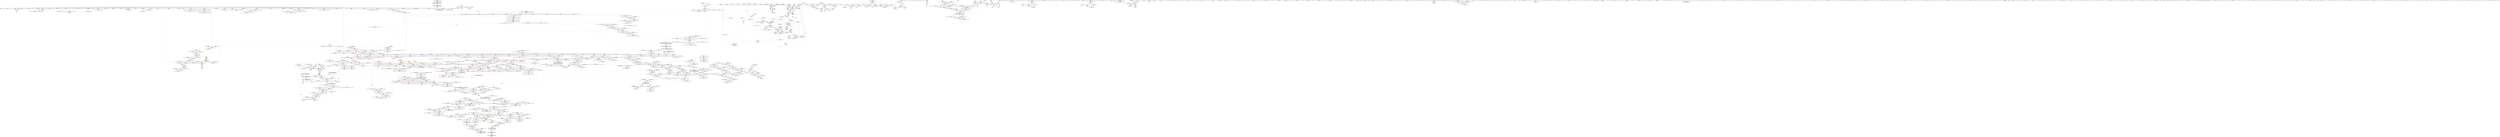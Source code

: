 digraph "SVFG" {
	label="SVFG";

	Node0x559e06f2d820 [shape=record,color=grey,label="{NodeID: 0\nNullPtr|{|<s48>131}}"];
	Node0x559e06f2d820 -> Node0x559e0741ad30[style=solid];
	Node0x559e06f2d820 -> Node0x559e0741ae30[style=solid];
	Node0x559e06f2d820 -> Node0x559e0741af00[style=solid];
	Node0x559e06f2d820 -> Node0x559e0741afd0[style=solid];
	Node0x559e06f2d820 -> Node0x559e0741b0a0[style=solid];
	Node0x559e06f2d820 -> Node0x559e0741b170[style=solid];
	Node0x559e06f2d820 -> Node0x559e0741b240[style=solid];
	Node0x559e06f2d820 -> Node0x559e0741b310[style=solid];
	Node0x559e06f2d820 -> Node0x559e0741b3e0[style=solid];
	Node0x559e06f2d820 -> Node0x559e0741b4b0[style=solid];
	Node0x559e06f2d820 -> Node0x559e0741b580[style=solid];
	Node0x559e06f2d820 -> Node0x559e0741b650[style=solid];
	Node0x559e06f2d820 -> Node0x559e0741b720[style=solid];
	Node0x559e06f2d820 -> Node0x559e0741b7f0[style=solid];
	Node0x559e06f2d820 -> Node0x559e0741b8c0[style=solid];
	Node0x559e06f2d820 -> Node0x559e0741b990[style=solid];
	Node0x559e06f2d820 -> Node0x559e0741ba60[style=solid];
	Node0x559e06f2d820 -> Node0x559e0741bb30[style=solid];
	Node0x559e06f2d820 -> Node0x559e0741bc00[style=solid];
	Node0x559e06f2d820 -> Node0x559e0741bcd0[style=solid];
	Node0x559e06f2d820 -> Node0x559e0741bda0[style=solid];
	Node0x559e06f2d820 -> Node0x559e0741be70[style=solid];
	Node0x559e06f2d820 -> Node0x559e0741bf40[style=solid];
	Node0x559e06f2d820 -> Node0x559e0741c010[style=solid];
	Node0x559e06f2d820 -> Node0x559e0741c0e0[style=solid];
	Node0x559e06f2d820 -> Node0x559e0741c1b0[style=solid];
	Node0x559e06f2d820 -> Node0x559e0741c280[style=solid];
	Node0x559e06f2d820 -> Node0x559e0741c350[style=solid];
	Node0x559e06f2d820 -> Node0x559e0741c420[style=solid];
	Node0x559e06f2d820 -> Node0x559e0741c4f0[style=solid];
	Node0x559e06f2d820 -> Node0x559e0741c5c0[style=solid];
	Node0x559e06f2d820 -> Node0x559e0741c690[style=solid];
	Node0x559e06f2d820 -> Node0x559e0741c760[style=solid];
	Node0x559e06f2d820 -> Node0x559e0741c830[style=solid];
	Node0x559e06f2d820 -> Node0x559e0741c900[style=solid];
	Node0x559e06f2d820 -> Node0x559e0741c9d0[style=solid];
	Node0x559e06f2d820 -> Node0x559e0741caa0[style=solid];
	Node0x559e06f2d820 -> Node0x559e0741cb70[style=solid];
	Node0x559e06f2d820 -> Node0x559e0741cc40[style=solid];
	Node0x559e06f2d820 -> Node0x559e0741cd10[style=solid];
	Node0x559e06f2d820 -> Node0x559e07423c80[style=solid];
	Node0x559e06f2d820 -> Node0x559e07427180[style=solid];
	Node0x559e06f2d820 -> Node0x559e07427250[style=solid];
	Node0x559e06f2d820 -> Node0x559e07427320[style=solid];
	Node0x559e06f2d820 -> Node0x559e07448c30[style=solid];
	Node0x559e06f2d820 -> Node0x559e06d1c770[style=solid];
	Node0x559e06f2d820 -> Node0x559e07439450[style=solid];
	Node0x559e06f2d820 -> Node0x559e0743a1d0[style=solid];
	Node0x559e06f2d820:s48 -> Node0x559e075512c0[style=solid,color=red];
	Node0x559e074e02c0 [shape=record,color=yellow,style=double,label="{NodeID: 1882\n260V_1 = ENCHI(MR_260V_0)\npts\{10210000 10310000 \}\nFun[_ZN9__gnu_cxxmiIPNSt7__cxx1112basic_stringIcSt11char_traitsIcESaIcEEESt6vectorIS6_SaIS6_EEEENS_17__normal_iteratorIT_T0_E15difference_typeERKSE_SH_]}"];
	Node0x559e074e02c0 -> Node0x559e074377c0[style=dashed];
	Node0x559e074e02c0 -> Node0x559e07420000[style=dashed];
	Node0x559e074205b0 [shape=record,color=red,label="{NodeID: 775\n1394\<--1374\n\<--__last.addr\n_ZSt34__uninitialized_move_if_noexcept_aIPNSt7__cxx1112basic_stringIcSt11char_traitsIcESaIcEEES6_SaIS5_EET0_T_S9_S8_RT1_\n|{<s0>125}}"];
	Node0x559e074205b0:s0 -> Node0x559e07553260[style=solid,color=red];
	Node0x559e07438e50 [shape=record,color=grey,label="{NodeID: 1550\n449 = Binary(448, 450, )\n}"];
	Node0x559e07438e50 -> Node0x559e0741ed50[style=solid];
	Node0x559e07416e20 [shape=record,color=black,label="{NodeID: 443\n1609\<--1621\n_ZSt32__make_move_if_noexcept_iteratorINSt7__cxx1112basic_stringIcSt11char_traitsIcESaIcEEESt13move_iteratorIPS5_EET0_PT__ret\<--\n_ZSt32__make_move_if_noexcept_iteratorINSt7__cxx1112basic_stringIcSt11char_traitsIcESaIcEEESt13move_iteratorIPS5_EET0_PT_\n|{<s0>124|<s1>125}}"];
	Node0x559e07416e20:s0 -> Node0x559e0754e6b0[style=solid,color=blue];
	Node0x559e07416e20:s1 -> Node0x559e0754e7f0[style=solid,color=blue];
	Node0x559e07556230 [shape=record,color=black,label="{NodeID: 2325\n1417 = PHI(1121, )\n0th arg _ZNSt16allocator_traitsISaINSt7__cxx1112basic_stringIcSt11char_traitsIcESaIcEEEEE7destroyIS5_EEvRS6_PT_ }"];
	Node0x559e07556230 -> Node0x559e0744a700[style=solid];
	Node0x559e0740ad40 [shape=record,color=green,label="{NodeID: 111\n711\<--712\nthis.addr\<--this.addr_field_insensitive\n_ZNSt12_Vector_baseINSt7__cxx1112basic_stringIcSt11char_traitsIcESaIcEEESaIS5_EEC2Ev\n}"];
	Node0x559e0740ad40 -> Node0x559e07433520[style=solid];
	Node0x559e0740ad40 -> Node0x559e07426fe0[style=solid];
	Node0x559e07426070 [shape=record,color=blue,label="{NodeID: 886\n482\<--477\n__b.addr\<--__b\n_ZSt3minIiERKT_S2_S2_\n}"];
	Node0x559e07426070 -> Node0x559e07432270[style=dashed];
	Node0x559e07426070 -> Node0x559e07432340[style=dashed];
	Node0x559e0742cab0 [shape=record,color=purple,label="{NodeID: 554\n1402\<--1382\ncoerce.dive5\<--agg.tmp1\n_ZSt34__uninitialized_move_if_noexcept_aIPNSt7__cxx1112basic_stringIcSt11char_traitsIcESaIcEEES6_SaIS5_EET0_T_S9_S8_RT1_\n}"];
	Node0x559e0742cab0 -> Node0x559e074208f0[style=solid];
	Node0x559e0740f2a0 [shape=record,color=green,label="{NodeID: 222\n1488\<--1489\nthis.addr\<--this.addr_field_insensitive\n_ZNKSt12_Vector_baseINSt7__cxx1112basic_stringIcSt11char_traitsIcESaIcEEESaIS5_EE19_M_get_Tp_allocatorEv\n}"];
	Node0x559e0740f2a0 -> Node0x559e07421380[style=solid];
	Node0x559e0740f2a0 -> Node0x559e0744ad80[style=solid];
	Node0x559e0744b330 [shape=record,color=blue,label="{NodeID: 997\n1538\<--1535\nthis.addr\<--this\n_ZN9__gnu_cxx13new_allocatorINSt7__cxx1112basic_stringIcSt11char_traitsIcESaIcEEEE8allocateEmPKv\n}"];
	Node0x559e0744b330 -> Node0x559e07421930[style=dashed];
	Node0x559e074ac880 [shape=record,color=yellow,style=double,label="{NodeID: 1772\n117V_1 = ENCHI(MR_117V_0)\npts\{510 \}\nFun[main]}"];
	Node0x559e074ac880 -> Node0x559e07426550[style=dashed];
	Node0x559e074ac880 -> Node0x559e07426890[style=dashed];
	Node0x559e074ac880 -> Node0x559e07426a30[style=dashed];
	Node0x559e074324e0 [shape=record,color=red,label="{NodeID: 665\n489\<--488\n\<--\n_ZSt3minIiERKT_S2_S2_\n}"];
	Node0x559e074324e0 -> Node0x559e0743b6d0[style=solid];
	Node0x559e0741d690 [shape=record,color=black,label="{NodeID: 333\n184\<--183\nidxprom4\<--\n_Z5solveNSt7__cxx1112basic_stringIcSt11char_traitsIcESaIcEEE\n}"];
	Node0x559e0754cdf0 [shape=record,color=black,label="{NodeID: 2215\n1062 = PHI(1343, )\n}"];
	Node0x559e0754cdf0 -> Node0x559e07448a90[style=solid];
	Node0x559e06f2d8b0 [shape=record,color=green,label="{NodeID: 1\n7\<--1\n__dso_handle\<--dummyObj\nGlob }"];
	Node0x559e07420680 [shape=record,color=red,label="{NodeID: 776\n1398\<--1376\n\<--__result.addr\n_ZSt34__uninitialized_move_if_noexcept_aIPNSt7__cxx1112basic_stringIcSt11char_traitsIcESaIcEEES6_SaIS5_EET0_T_S9_S8_RT1_\n|{<s0>126}}"];
	Node0x559e07420680:s0 -> Node0x559e07557240[style=solid,color=red];
	Node0x559e07438fd0 [shape=record,color=grey,label="{NodeID: 1551\n448 = Binary(446, 447, )\n}"];
	Node0x559e07438fd0 -> Node0x559e07438e50[style=solid];
	Node0x559e07416ef0 [shape=record,color=black,label="{NodeID: 444\n1646\<--1627\n\<--__first\n_ZSt18uninitialized_copyISt13move_iteratorIPNSt7__cxx1112basic_stringIcSt11char_traitsIcESaIcEEEES7_ET0_T_SA_S9_\n}"];
	Node0x559e07416ef0 -> Node0x559e0742d950[style=solid];
	Node0x559e07556340 [shape=record,color=black,label="{NodeID: 2326\n1418 = PHI(1124, )\n1st arg _ZNSt16allocator_traitsISaINSt7__cxx1112basic_stringIcSt11char_traitsIcESaIcEEEEE7destroyIS5_EEvRS6_PT_ }"];
	Node0x559e07556340 -> Node0x559e0744a7d0[style=solid];
	Node0x559e0740ae10 [shape=record,color=green,label="{NodeID: 112\n717\<--718\n_ZNSt12_Vector_baseINSt7__cxx1112basic_stringIcSt11char_traitsIcESaIcEEESaIS5_EE12_Vector_implC2Ev\<--_ZNSt12_Vector_baseINSt7__cxx1112basic_stringIcSt11char_traitsIcESaIcEEESaIS5_EE12_Vector_implC2Ev_field_insensitive\n}"];
	Node0x559e07426140 [shape=record,color=blue,label="{NodeID: 887\n478\<--492\nretval\<--\n_ZSt3minIiERKT_S2_S2_\n}"];
	Node0x559e07426140 -> Node0x559e074c3a80[style=dashed];
	Node0x559e0742cb80 [shape=record,color=purple,label="{NodeID: 555\n1414\<--1413\n_M_current\<--this1\n_ZNK9__gnu_cxx17__normal_iteratorIPNSt7__cxx1112basic_stringIcSt11char_traitsIcESaIcEEESt6vectorIS6_SaIS6_EEE4baseEv\n}"];
	Node0x559e0742cb80 -> Node0x559e07415eb0[style=solid];
	Node0x559e0740f370 [shape=record,color=green,label="{NodeID: 223\n1497\<--1498\nthis.addr\<--this.addr_field_insensitive\n_ZNK9__gnu_cxx13new_allocatorINSt7__cxx1112basic_stringIcSt11char_traitsIcESaIcEEEE8max_sizeEv\n}"];
	Node0x559e0740f370 -> Node0x559e07421450[style=solid];
	Node0x559e0740f370 -> Node0x559e0744ae50[style=solid];
	Node0x559e0744b400 [shape=record,color=blue,label="{NodeID: 998\n1540\<--1536\n__n.addr\<--__n\n_ZN9__gnu_cxx13new_allocatorINSt7__cxx1112basic_stringIcSt11char_traitsIcESaIcEEEE8allocateEmPKv\n}"];
	Node0x559e0744b400 -> Node0x559e07421a00[style=dashed];
	Node0x559e0744b400 -> Node0x559e07421ad0[style=dashed];
	Node0x559e074ac960 [shape=record,color=yellow,style=double,label="{NodeID: 1773\n119V_1 = ENCHI(MR_119V_0)\npts\{512 \}\nFun[main]}"];
	Node0x559e074ac960 -> Node0x559e07426620[style=dashed];
	Node0x559e074ac960 -> Node0x559e07426960[style=dashed];
	Node0x559e074ac960 -> Node0x559e07426b00[style=dashed];
	Node0x559e074325b0 [shape=record,color=red,label="{NodeID: 666\n620\<--503\n\<--retval\nmain\n}"];
	Node0x559e074325b0 -> Node0x559e0741f230[style=solid];
	Node0x559e0741d760 [shape=record,color=black,label="{NodeID: 334\n204\<--203\nconv\<--\n_Z5solveNSt7__cxx1112basic_stringIcSt11char_traitsIcESaIcEEE\n}"];
	Node0x559e0741d760 -> Node0x559e0743b0d0[style=solid];
	Node0x559e0754cf30 [shape=record,color=black,label="{NodeID: 2216\n1075 = PHI(1247, )\n|{<s0>90}}"];
	Node0x559e0754cf30:s0 -> Node0x559e07550ac0[style=solid,color=red];
	Node0x559e073c9f60 [shape=record,color=green,label="{NodeID: 2\n14\<--1\n_ZSt4cerr\<--dummyObj\nGlob }"];
	Node0x559e07420750 [shape=record,color=red,label="{NodeID: 777\n1399\<--1378\n\<--__alloc.addr\n_ZSt34__uninitialized_move_if_noexcept_aIPNSt7__cxx1112basic_stringIcSt11char_traitsIcESaIcEEES6_SaIS5_EET0_T_S9_S8_RT1_\n|{<s0>126}}"];
	Node0x559e07420750:s0 -> Node0x559e07557350[style=solid,color=red];
	Node0x559e07439150 [shape=record,color=grey,label="{NodeID: 1552\n291 = cmp(282, 290, )\n}"];
	Node0x559e07416fc0 [shape=record,color=black,label="{NodeID: 445\n1649\<--1629\n\<--__last\n_ZSt18uninitialized_copyISt13move_iteratorIPNSt7__cxx1112basic_stringIcSt11char_traitsIcESaIcEEEES7_ET0_T_SA_S9_\n}"];
	Node0x559e07416fc0 -> Node0x559e0742daf0[style=solid];
	Node0x559e07556450 [shape=record,color=black,label="{NodeID: 2327\n1519 = PHI(1358, )\n0th arg _ZNSt16allocator_traitsISaINSt7__cxx1112basic_stringIcSt11char_traitsIcESaIcEEEEE8allocateERS6_m }"];
	Node0x559e07556450 -> Node0x559e0744b190[style=solid];
	Node0x559e0740f8f0 [shape=record,color=green,label="{NodeID: 113\n723\<--724\n__cxa_begin_catch\<--__cxa_begin_catch_field_insensitive\n}"];
	Node0x559e07426210 [shape=record,color=blue,label="{NodeID: 888\n478\<--495\nretval\<--\n_ZSt3minIiERKT_S2_S2_\n}"];
	Node0x559e07426210 -> Node0x559e074c3a80[style=dashed];
	Node0x559e0742cc50 [shape=record,color=purple,label="{NodeID: 556\n1492\<--1491\n_M_impl\<--this1\n_ZNKSt12_Vector_baseINSt7__cxx1112basic_stringIcSt11char_traitsIcESaIcEEESaIS5_EE19_M_get_Tp_allocatorEv\n}"];
	Node0x559e0742cc50 -> Node0x559e07416460[style=solid];
	Node0x559e0740f440 [shape=record,color=green,label="{NodeID: 224\n1506\<--1507\nthis.addr\<--this.addr_field_insensitive\n_ZN9__gnu_cxx17__normal_iteratorIPNSt7__cxx1112basic_stringIcSt11char_traitsIcESaIcEEESt6vectorIS6_SaIS6_EEEC2ERKS7_\n}"];
	Node0x559e0740f440 -> Node0x559e07421520[style=solid];
	Node0x559e0740f440 -> Node0x559e0744af20[style=solid];
	Node0x559e0744b4d0 [shape=record,color=blue,label="{NodeID: 999\n1542\<--1537\n.addr\<--\n_ZN9__gnu_cxx13new_allocatorINSt7__cxx1112basic_stringIcSt11char_traitsIcESaIcEEEE8allocateEmPKv\n}"];
	Node0x559e074aca40 [shape=record,color=yellow,style=double,label="{NodeID: 1774\n121V_1 = ENCHI(MR_121V_0)\npts\{514 \}\nFun[main]}"];
	Node0x559e074aca40 -> Node0x559e074329c0[style=dashed];
	Node0x559e074aca40 -> Node0x559e07432a90[style=dashed];
	Node0x559e07432680 [shape=record,color=red,label="{NodeID: 667\n533\<--507\n\<--i\nmain\n}"];
	Node0x559e07432680 -> Node0x559e0743a650[style=solid];
	Node0x559e0741d830 [shape=record,color=black,label="{NodeID: 335\n225\<--224\nidxprom19\<--\n_Z5solveNSt7__cxx1112basic_stringIcSt11char_traitsIcESaIcEEE\n}"];
	Node0x559e0754d070 [shape=record,color=black,label="{NodeID: 2217\n1082 = PHI(1408, )\n}"];
	Node0x559e0754d070 -> Node0x559e07436510[style=solid];
	Node0x559e073cfe00 [shape=record,color=green,label="{NodeID: 3\n15\<--1\n.str\<--dummyObj\nGlob }"];
	Node0x559e074e05c0 [shape=record,color=yellow,style=double,label="{NodeID: 1885\n161V_1 = ENCHI(MR_161V_0)\npts\{16120000 \}\nFun[_ZSt32__make_move_if_noexcept_iteratorINSt7__cxx1112basic_stringIcSt11char_traitsIcESaIcEEESt13move_iteratorIPS5_EET0_PT_]|{<s0>138}}"];
	Node0x559e074e05c0:s0 -> Node0x559e0744d210[style=dashed,color=red];
	Node0x559e07420820 [shape=record,color=red,label="{NodeID: 778\n1401\<--1400\n\<--coerce.dive4\n_ZSt34__uninitialized_move_if_noexcept_aIPNSt7__cxx1112basic_stringIcSt11char_traitsIcESaIcEEES6_SaIS5_EET0_T_S9_S8_RT1_\n|{<s0>126}}"];
	Node0x559e07420820:s0 -> Node0x559e07557020[style=solid,color=red];
	Node0x559e074392d0 [shape=record,color=grey,label="{NodeID: 1553\n662 = cmp(657, 661, )\n}"];
	Node0x559e07417090 [shape=record,color=black,label="{NodeID: 446\n1645\<--1635\n\<--agg.tmp\n_ZSt18uninitialized_copyISt13move_iteratorIPNSt7__cxx1112basic_stringIcSt11char_traitsIcESaIcEEEES7_ET0_T_SA_S9_\n}"];
	Node0x559e07417090 -> Node0x559e0742d880[style=solid];
	Node0x559e07556560 [shape=record,color=black,label="{NodeID: 2328\n1520 = PHI(1359, )\n1st arg _ZNSt16allocator_traitsISaINSt7__cxx1112basic_stringIcSt11char_traitsIcESaIcEEEEE8allocateERS6_m }"];
	Node0x559e07556560 -> Node0x559e0744b260[style=solid];
	Node0x559e0740f9f0 [shape=record,color=green,label="{NodeID: 114\n726\<--727\n_ZSt9terminatev\<--_ZSt9terminatev_field_insensitive\n}"];
	Node0x559e074262e0 [shape=record,color=blue,label="{NodeID: 889\n503\<--168\nretval\<--\nmain\n}"];
	Node0x559e074262e0 -> Node0x559e07426bd0[style=dashed];
	Node0x559e0742cd20 [shape=record,color=purple,label="{NodeID: 557\n1513\<--1512\n_M_current\<--this1\n_ZN9__gnu_cxx17__normal_iteratorIPNSt7__cxx1112basic_stringIcSt11char_traitsIcESaIcEEESt6vectorIS6_SaIS6_EEEC2ERKS7_\n}"];
	Node0x559e0742cd20 -> Node0x559e0744b0c0[style=solid];
	Node0x559e0740f510 [shape=record,color=green,label="{NodeID: 225\n1508\<--1509\n__i.addr\<--__i.addr_field_insensitive\n_ZN9__gnu_cxx17__normal_iteratorIPNSt7__cxx1112basic_stringIcSt11char_traitsIcESaIcEEESt6vectorIS6_SaIS6_EEEC2ERKS7_\n}"];
	Node0x559e0740f510 -> Node0x559e074215f0[style=solid];
	Node0x559e0740f510 -> Node0x559e0744aff0[style=solid];
	Node0x559e0744b5a0 [shape=record,color=blue,label="{NodeID: 1000\n1584\<--1568\ncoerce.dive\<--__first.coerce\n_ZSt22__uninitialized_copy_aISt13move_iteratorIPNSt7__cxx1112basic_stringIcSt11char_traitsIcESaIcEEEES7_S6_ET0_T_SA_S9_RSaIT1_E\n}"];
	Node0x559e0744b5a0 -> Node0x559e07423740[style=dashed];
	Node0x559e07432750 [shape=record,color=red,label="{NodeID: 668\n544\<--507\n\<--i\nmain\n}"];
	Node0x559e07432750 -> Node0x559e07438550[style=solid];
	Node0x559e0741d900 [shape=record,color=black,label="{NodeID: 336\n228\<--227\nidxprom21\<--\n_Z5solveNSt7__cxx1112basic_stringIcSt11char_traitsIcESaIcEEE\n}"];
	Node0x559e0754d1b0 [shape=record,color=black,label="{NodeID: 2218\n1088 = PHI(786, )\n|{<s0>93}}"];
	Node0x559e0754d1b0:s0 -> Node0x559e075503c0[style=solid,color=red];
	Node0x559e073e7920 [shape=record,color=green,label="{NodeID: 4\n17\<--1\n.str.2\<--dummyObj\nGlob }"];
	Node0x559e074208f0 [shape=record,color=red,label="{NodeID: 779\n1403\<--1402\n\<--coerce.dive5\n_ZSt34__uninitialized_move_if_noexcept_aIPNSt7__cxx1112basic_stringIcSt11char_traitsIcESaIcEEES6_SaIS5_EET0_T_S9_S8_RT1_\n|{<s0>126}}"];
	Node0x559e074208f0:s0 -> Node0x559e07557130[style=solid,color=red];
	Node0x559e07439450 [shape=record,color=grey,label="{NodeID: 1554\n909 = cmp(908, 3, )\n}"];
	Node0x559e07417160 [shape=record,color=black,label="{NodeID: 447\n1648\<--1637\n\<--agg.tmp2\n_ZSt18uninitialized_copyISt13move_iteratorIPNSt7__cxx1112basic_stringIcSt11char_traitsIcESaIcEEEES7_ET0_T_SA_S9_\n}"];
	Node0x559e07417160 -> Node0x559e0742da20[style=solid];
	Node0x559e075566a0 [shape=record,color=black,label="{NodeID: 2329\n433 = PHI(8, 8, 1271, 1271, 1271, 1271, )\n0th arg _ZNKSt6vectorINSt7__cxx1112basic_stringIcSt11char_traitsIcESaIcEEESaIS5_EE4sizeEv }"];
	Node0x559e075566a0 -> Node0x559e07425d30[style=solid];
	Node0x559e0740faf0 [shape=record,color=green,label="{NodeID: 115\n734\<--735\nthis.addr\<--this.addr_field_insensitive\n_ZNSt12_Vector_baseINSt7__cxx1112basic_stringIcSt11char_traitsIcESaIcEEESaIS5_EE12_Vector_implC2Ev\n}"];
	Node0x559e0740faf0 -> Node0x559e074335f0[style=solid];
	Node0x559e0740faf0 -> Node0x559e074270b0[style=solid];
	Node0x559e074263b0 [shape=record,color=blue,label="{NodeID: 890\n507\<--168\ni\<--\nmain\n}"];
	Node0x559e074263b0 -> Node0x559e074b9a80[style=dashed];
	Node0x559e0742cdf0 [shape=record,color=purple,label="{NodeID: 558\n1584\<--1572\ncoerce.dive\<--__first\n_ZSt22__uninitialized_copy_aISt13move_iteratorIPNSt7__cxx1112basic_stringIcSt11char_traitsIcESaIcEEEES7_S6_ET0_T_SA_S9_RSaIT1_E\n}"];
	Node0x559e0742cdf0 -> Node0x559e0744b5a0[style=solid];
	Node0x559e0740f5e0 [shape=record,color=green,label="{NodeID: 226\n1521\<--1522\n__a.addr\<--__a.addr_field_insensitive\n_ZNSt16allocator_traitsISaINSt7__cxx1112basic_stringIcSt11char_traitsIcESaIcEEEEE8allocateERS6_m\n}"];
	Node0x559e0740f5e0 -> Node0x559e07421790[style=solid];
	Node0x559e0740f5e0 -> Node0x559e0744b190[style=solid];
	Node0x559e0744b670 [shape=record,color=blue,label="{NodeID: 1001\n1586\<--1569\ncoerce.dive1\<--__last.coerce\n_ZSt22__uninitialized_copy_aISt13move_iteratorIPNSt7__cxx1112basic_stringIcSt11char_traitsIcESaIcEEEES7_S6_ET0_T_SA_S9_RSaIT1_E\n}"];
	Node0x559e0744b670 -> Node0x559e07423810[style=dashed];
	Node0x559e07432820 [shape=record,color=red,label="{NodeID: 669\n624\<--509\nexn\<--exn.slot\nmain\n}"];
	Node0x559e0741d9d0 [shape=record,color=black,label="{NodeID: 337\n237\<--236\nconv25\<--\n_Z5solveNSt7__cxx1112basic_stringIcSt11char_traitsIcESaIcEEE\n}"];
	Node0x559e0741d9d0 -> Node0x559e07439bd0[style=solid];
	Node0x559e0754d2f0 [shape=record,color=black,label="{NodeID: 2219\n1089 = PHI(1367, )\n}"];
	Node0x559e0754d2f0 -> Node0x559e07448d00[style=solid];
	Node0x559e073e7c30 [shape=record,color=green,label="{NodeID: 5\n19\<--1\nstdin\<--dummyObj\nGlob }"];
	Node0x559e074209c0 [shape=record,color=red,label="{NodeID: 780\n1413\<--1410\nthis1\<--this.addr\n_ZNK9__gnu_cxx17__normal_iteratorIPNSt7__cxx1112basic_stringIcSt11char_traitsIcESaIcEEESt6vectorIS6_SaIS6_EEE4baseEv\n}"];
	Node0x559e074209c0 -> Node0x559e0742cb80[style=solid];
	Node0x559e074395d0 [shape=record,color=grey,label="{NodeID: 1555\n314 = cmp(313, 305, )\n}"];
	Node0x559e07417230 [shape=record,color=black,label="{NodeID: 448\n1623\<--1656\n_ZSt18uninitialized_copyISt13move_iteratorIPNSt7__cxx1112basic_stringIcSt11char_traitsIcESaIcEEEES7_ET0_T_SA_S9__ret\<--call\n_ZSt18uninitialized_copyISt13move_iteratorIPNSt7__cxx1112basic_stringIcSt11char_traitsIcESaIcEEEES7_ET0_T_SA_S9_\n|{<s0>137}}"];
	Node0x559e07417230:s0 -> Node0x559e0754bef0[style=solid,color=blue];
	Node0x559e07556bf0 [shape=record,color=black,label="{NodeID: 2330\n132 = PHI(519, )\n0th arg _Z5solveNSt7__cxx1112basic_stringIcSt11char_traitsIcESaIcEEE }"];
	Node0x559e0740fbc0 [shape=record,color=green,label="{NodeID: 116\n740\<--741\n_ZNSaINSt7__cxx1112basic_stringIcSt11char_traitsIcESaIcEEEEC2Ev\<--_ZNSaINSt7__cxx1112basic_stringIcSt11char_traitsIcESaIcEEEEC2Ev_field_insensitive\n}"];
	Node0x559e07426480 [shape=record,color=blue,label="{NodeID: 891\n507\<--545\ni\<--inc\nmain\n}"];
	Node0x559e07426480 -> Node0x559e074b9a80[style=dashed];
	Node0x559e0742cec0 [shape=record,color=purple,label="{NodeID: 559\n1586\<--1574\ncoerce.dive1\<--__last\n_ZSt22__uninitialized_copy_aISt13move_iteratorIPNSt7__cxx1112basic_stringIcSt11char_traitsIcESaIcEEEES7_S6_ET0_T_SA_S9_RSaIT1_E\n}"];
	Node0x559e0742cec0 -> Node0x559e0744b670[style=solid];
	Node0x559e0740f6b0 [shape=record,color=green,label="{NodeID: 227\n1523\<--1524\n__n.addr\<--__n.addr_field_insensitive\n_ZNSt16allocator_traitsISaINSt7__cxx1112basic_stringIcSt11char_traitsIcESaIcEEEEE8allocateERS6_m\n}"];
	Node0x559e0740f6b0 -> Node0x559e07421860[style=solid];
	Node0x559e0740f6b0 -> Node0x559e0744b260[style=solid];
	Node0x559e0744b740 [shape=record,color=blue,label="{NodeID: 1002\n1576\<--1570\n__result.addr\<--__result\n_ZSt22__uninitialized_copy_aISt13move_iteratorIPNSt7__cxx1112basic_stringIcSt11char_traitsIcESaIcEEEES7_S6_ET0_T_SA_S9_RSaIT1_E\n}"];
	Node0x559e0744b740 -> Node0x559e07421ba0[style=dashed];
	Node0x559e074328f0 [shape=record,color=red,label="{NodeID: 670\n625\<--511\nsel\<--ehselector.slot\nmain\n}"];
	Node0x559e0741daa0 [shape=record,color=black,label="{NodeID: 338\n245\<--244\nconv30\<--\n_Z5solveNSt7__cxx1112basic_stringIcSt11char_traitsIcESaIcEEE\n}"];
	Node0x559e0741daa0 -> Node0x559e07438cd0[style=solid];
	Node0x559e0754d430 [shape=record,color=black,label="{NodeID: 2220\n1096 = PHI(1408, )\n}"];
	Node0x559e0754d430 -> Node0x559e074365e0[style=solid];
	Node0x559e073e7cf0 [shape=record,color=green,label="{NodeID: 6\n20\<--1\n_ZSt3cin\<--dummyObj\nGlob }"];
	Node0x559e074e0890 [shape=record,color=yellow,style=double,label="{NodeID: 1888\n47V_1 = ENCHI(MR_47V_0)\npts\{100000 \}\nFun[_ZNSt6vectorINSt7__cxx1112basic_stringIcSt11char_traitsIcESaIcEEESaIS5_EEixEm]}"];
	Node0x559e074e0890 -> Node0x559e07431f30[style=dashed];
	Node0x559e07420a90 [shape=record,color=red,label="{NodeID: 781\n1425\<--1419\n\<--__a.addr\n_ZNSt16allocator_traitsISaINSt7__cxx1112basic_stringIcSt11char_traitsIcESaIcEEEEE7destroyIS5_EEvRS6_PT_\n}"];
	Node0x559e07420a90 -> Node0x559e07415f80[style=solid];
	Node0x559e07439750 [shape=record,color=grey,label="{NodeID: 1556\n405 = cmp(404, 178, )\n}"];
	Node0x559e07417300 [shape=record,color=black,label="{NodeID: 449\n1665\<--1721\n_ZNSt20__uninitialized_copyILb0EE13__uninit_copyISt13move_iteratorIPNSt7__cxx1112basic_stringIcSt11char_traitsIcESaIcEEEES9_EET0_T_SC_SB__ret\<--\n_ZNSt20__uninitialized_copyILb0EE13__uninit_copyISt13move_iteratorIPNSt7__cxx1112basic_stringIcSt11char_traitsIcESaIcEEEES9_EET0_T_SC_SB_\n|{<s0>141}}"];
	Node0x559e07417300:s0 -> Node0x559e0754c030[style=solid,color=blue];
	Node0x559e07556d00 [shape=record,color=black,label="{NodeID: 2331\n1329 = PHI(1044, )\n0th arg _ZNSt6vectorINSt7__cxx1112basic_stringIcSt11char_traitsIcESaIcEEESaIS5_EE5beginEv }"];
	Node0x559e07556d00 -> Node0x559e07449ee0[style=solid];
	Node0x559e0740fcc0 [shape=record,color=green,label="{NodeID: 117\n751\<--752\nthis.addr\<--this.addr_field_insensitive\n_ZNSaINSt7__cxx1112basic_stringIcSt11char_traitsIcESaIcEEEEC2Ev\n}"];
	Node0x559e0740fcc0 -> Node0x559e074336c0[style=solid];
	Node0x559e0740fcc0 -> Node0x559e074273f0[style=solid];
	Node0x559e07426550 [shape=record,color=blue,label="{NodeID: 892\n509\<--549\nexn.slot\<--\nmain\n}"];
	Node0x559e07426550 -> Node0x559e07432820[style=dashed];
	Node0x559e074c8080 [shape=record,color=black,label="{NodeID: 1667\nMR_51V_9 = PHI(MR_51V_10, MR_51V_7, )\npts\{130000 \}\n|{|<s8>23|<s9>25|<s10>27|<s11>29}}"];
	Node0x559e074c8080 -> Node0x559e07431640[style=dashed];
	Node0x559e074c8080 -> Node0x559e07431710[style=dashed];
	Node0x559e074c8080 -> Node0x559e074317e0[style=dashed];
	Node0x559e074c8080 -> Node0x559e074318b0[style=dashed];
	Node0x559e074c8080 -> Node0x559e07431980[style=dashed];
	Node0x559e074c8080 -> Node0x559e074256b0[style=dashed];
	Node0x559e074c8080 -> Node0x559e074c2180[style=dashed];
	Node0x559e074c8080 -> Node0x559e074c8080[style=dashed];
	Node0x559e074c8080:s8 -> Node0x559e074db7e0[style=dashed,color=red];
	Node0x559e074c8080:s9 -> Node0x559e074db7e0[style=dashed,color=red];
	Node0x559e074c8080:s10 -> Node0x559e074db7e0[style=dashed,color=red];
	Node0x559e074c8080:s11 -> Node0x559e074db7e0[style=dashed,color=red];
	Node0x559e0742cf90 [shape=record,color=purple,label="{NodeID: 560\n1601\<--1580\ncoerce.dive3\<--agg.tmp\n_ZSt22__uninitialized_copy_aISt13move_iteratorIPNSt7__cxx1112basic_stringIcSt11char_traitsIcESaIcEEEES7_S6_ET0_T_SA_S9_RSaIT1_E\n}"];
	Node0x559e0742cf90 -> Node0x559e07421c70[style=solid];
	Node0x559e0740f780 [shape=record,color=green,label="{NodeID: 228\n1531\<--1532\n_ZN9__gnu_cxx13new_allocatorINSt7__cxx1112basic_stringIcSt11char_traitsIcESaIcEEEE8allocateEmPKv\<--_ZN9__gnu_cxx13new_allocatorINSt7__cxx1112basic_stringIcSt11char_traitsIcESaIcEEEE8allocateEmPKv_field_insensitive\n}"];
	Node0x559e0744b810 [shape=record,color=blue,label="{NodeID: 1003\n1578\<--1571\n.addr\<--\n_ZSt22__uninitialized_copy_aISt13move_iteratorIPNSt7__cxx1112basic_stringIcSt11char_traitsIcESaIcEEEES7_S6_ET0_T_SA_S9_RSaIT1_E\n}"];
	Node0x559e074329c0 [shape=record,color=red,label="{NodeID: 671\n566\<--513\n\<--tests\nmain\n}"];
	Node0x559e0741db70 [shape=record,color=black,label="{NodeID: 339\n248\<--247\nconv31\<--\n_Z5solveNSt7__cxx1112basic_stringIcSt11char_traitsIcESaIcEEE\n|{<s0>17}}"];
	Node0x559e0741db70:s0 -> Node0x559e075535c0[style=solid,color=red];
	Node0x559e0754d570 [shape=record,color=black,label="{NodeID: 2221\n1104 = PHI(786, )\n|{<s0>96}}"];
	Node0x559e0754d570:s0 -> Node0x559e075503c0[style=solid,color=red];
	Node0x559e073e7db0 [shape=record,color=green,label="{NodeID: 7\n21\<--1\n.str.3\<--dummyObj\nGlob }"];
	Node0x559e07420b60 [shape=record,color=red,label="{NodeID: 782\n1427\<--1421\n\<--__p.addr\n_ZNSt16allocator_traitsISaINSt7__cxx1112basic_stringIcSt11char_traitsIcESaIcEEEEE7destroyIS5_EEvRS6_PT_\n|{<s0>127}}"];
	Node0x559e07420b60:s0 -> Node0x559e07557f10[style=solid,color=red];
	Node0x559e074398d0 [shape=record,color=grey,label="{NodeID: 1557\n304 = cmp(303, 305, )\n}"];
	Node0x559e074173d0 [shape=record,color=black,label="{NodeID: 450\n1745\<--1759\n_ZStneIPNSt7__cxx1112basic_stringIcSt11char_traitsIcESaIcEEEEbRKSt13move_iteratorIT_ESB__ret\<--lnot\n_ZStneIPNSt7__cxx1112basic_stringIcSt11char_traitsIcESaIcEEEEbRKSt13move_iteratorIT_ESB_\n|{<s0>142}}"];
	Node0x559e074173d0:s0 -> Node0x559e0754c2b0[style=solid,color=blue];
	Node0x559e07556e10 [shape=record,color=black,label="{NodeID: 2332\n721 = PHI(82, 126, 834, 1204, 1740, )\n0th arg __clang_call_terminate }"];
	Node0x559e0740fd90 [shape=record,color=green,label="{NodeID: 118\n757\<--758\n_ZN9__gnu_cxx13new_allocatorINSt7__cxx1112basic_stringIcSt11char_traitsIcESaIcEEEEC2Ev\<--_ZN9__gnu_cxx13new_allocatorINSt7__cxx1112basic_stringIcSt11char_traitsIcESaIcEEEEC2Ev_field_insensitive\n}"];
	Node0x559e07426620 [shape=record,color=blue,label="{NodeID: 893\n511\<--551\nehselector.slot\<--\nmain\n}"];
	Node0x559e07426620 -> Node0x559e074328f0[style=dashed];
	Node0x559e0742d060 [shape=record,color=purple,label="{NodeID: 561\n1603\<--1582\ncoerce.dive4\<--agg.tmp2\n_ZSt22__uninitialized_copy_aISt13move_iteratorIPNSt7__cxx1112basic_stringIcSt11char_traitsIcESaIcEEEES7_S6_ET0_T_SA_S9_RSaIT1_E\n}"];
	Node0x559e0742d060 -> Node0x559e07421d40[style=solid];
	Node0x559e07417e50 [shape=record,color=green,label="{NodeID: 229\n1538\<--1539\nthis.addr\<--this.addr_field_insensitive\n_ZN9__gnu_cxx13new_allocatorINSt7__cxx1112basic_stringIcSt11char_traitsIcESaIcEEEE8allocateEmPKv\n}"];
	Node0x559e07417e50 -> Node0x559e07421930[style=solid];
	Node0x559e07417e50 -> Node0x559e0744b330[style=solid];
	Node0x559e0744b8e0 [shape=record,color=blue, style = dotted,label="{NodeID: 1004\n1874\<--1876\noffset_0\<--dummyVal\n_ZSt22__uninitialized_copy_aISt13move_iteratorIPNSt7__cxx1112basic_stringIcSt11char_traitsIcESaIcEEEES7_S6_ET0_T_SA_S9_RSaIT1_E\n}"];
	Node0x559e0744b8e0 -> Node0x559e07421c70[style=dashed];
	Node0x559e074acea0 [shape=record,color=yellow,style=double,label="{NodeID: 1779\n174V_1 = ENCHI(MR_174V_0)\npts\{16700000 \}\nFun[_ZNKSt13move_iteratorIPNSt7__cxx1112basic_stringIcSt11char_traitsIcESaIcEEEEdeEv]}"];
	Node0x559e074acea0 -> Node0x559e07422d80[style=dashed];
	Node0x559e07432a90 [shape=record,color=red,label="{NodeID: 672\n572\<--513\n\<--tests\nmain\n}"];
	Node0x559e07432a90 -> Node0x559e0743ac50[style=solid];
	Node0x559e0741dc40 [shape=record,color=black,label="{NodeID: 340\n257\<--256\nconv37\<--\n_Z5solveNSt7__cxx1112basic_stringIcSt11char_traitsIcESaIcEEE\n|{<s0>19}}"];
	Node0x559e0741dc40:s0 -> Node0x559e075535c0[style=solid,color=red];
	Node0x559e0754d6b0 [shape=record,color=black,label="{NodeID: 2222\n1105 = PHI(1367, )\n}"];
	Node0x559e0754d6b0 -> Node0x559e07448ea0[style=solid];
	Node0x559e073e8210 [shape=record,color=green,label="{NodeID: 8\n23\<--1\n.str.4\<--dummyObj\nGlob }"];
	Node0x559e07420c30 [shape=record,color=red,label="{NodeID: 783\n1439\<--1436\nthis1\<--this.addr\n_ZNKSt6vectorINSt7__cxx1112basic_stringIcSt11char_traitsIcESaIcEEESaIS5_EE8max_sizeEv\n}"];
	Node0x559e07420c30 -> Node0x559e07416050[style=solid];
	Node0x559e07439a50 [shape=record,color=grey,label="{NodeID: 1558\n864 = cmp(862, 863, )\n}"];
	Node0x559e074174a0 [shape=record,color=black,label="{NodeID: 451\n1772\<--1771\n\<--\n_ZSt10_ConstructINSt7__cxx1112basic_stringIcSt11char_traitsIcESaIcEEEJS5_EEvPT_DpOT0_\n}"];
	Node0x559e074174a0 -> Node0x559e07417570[style=solid];
	Node0x559e07557020 [shape=record,color=black,label="{NodeID: 2333\n1568 = PHI(1401, )\n0th arg _ZSt22__uninitialized_copy_aISt13move_iteratorIPNSt7__cxx1112basic_stringIcSt11char_traitsIcESaIcEEEES7_S6_ET0_T_SA_S9_RSaIT1_E }"];
	Node0x559e07557020 -> Node0x559e0744b5a0[style=solid];
	Node0x559e0740fe90 [shape=record,color=green,label="{NodeID: 119\n762\<--763\nthis.addr\<--this.addr_field_insensitive\n_ZN9__gnu_cxx13new_allocatorINSt7__cxx1112basic_stringIcSt11char_traitsIcESaIcEEEEC2Ev\n}"];
	Node0x559e0740fe90 -> Node0x559e07433790[style=solid];
	Node0x559e0740fe90 -> Node0x559e074274c0[style=solid];
	Node0x559e074266f0 [shape=record,color=blue,label="{NodeID: 894\n515\<--191\ntest\<--\nmain\n}"];
	Node0x559e074266f0 -> Node0x559e074b9080[style=dashed];
	Node0x559e0742d130 [shape=record,color=purple,label="{NodeID: 562\n1874\<--1590\noffset_0\<--\n}"];
	Node0x559e0742d130 -> Node0x559e0744b8e0[style=solid];
	Node0x559e07417f20 [shape=record,color=green,label="{NodeID: 230\n1540\<--1541\n__n.addr\<--__n.addr_field_insensitive\n_ZN9__gnu_cxx13new_allocatorINSt7__cxx1112basic_stringIcSt11char_traitsIcESaIcEEEE8allocateEmPKv\n}"];
	Node0x559e07417f20 -> Node0x559e07421a00[style=solid];
	Node0x559e07417f20 -> Node0x559e07421ad0[style=solid];
	Node0x559e07417f20 -> Node0x559e0744b400[style=solid];
	Node0x559e0744b9b0 [shape=record,color=blue, style = dotted,label="{NodeID: 1005\n1877\<--1879\noffset_0\<--dummyVal\n_ZSt22__uninitialized_copy_aISt13move_iteratorIPNSt7__cxx1112basic_stringIcSt11char_traitsIcESaIcEEEES7_S6_ET0_T_SA_S9_RSaIT1_E\n}"];
	Node0x559e0744b9b0 -> Node0x559e07421d40[style=dashed];
	Node0x559e07432b60 [shape=record,color=red,label="{NodeID: 673\n571\<--515\n\<--test\nmain\n}"];
	Node0x559e07432b60 -> Node0x559e0743ac50[style=solid];
	Node0x559e0741dd10 [shape=record,color=black,label="{NodeID: 341\n269\<--268\nconv40\<--\n_Z5solveNSt7__cxx1112basic_stringIcSt11char_traitsIcESaIcEEE\n}"];
	Node0x559e0741dd10 -> Node0x559e07439d50[style=solid];
	Node0x559e0754d7f0 [shape=record,color=black,label="{NodeID: 2223\n1115 = PHI()\n}"];
	Node0x559e073e8310 [shape=record,color=green,label="{NodeID: 9\n25\<--1\nstdout\<--dummyObj\nGlob }"];
	Node0x559e074e0b60 [shape=record,color=yellow,style=double,label="{NodeID: 1891\n98V_1 = ENCHI(MR_98V_0)\npts\{100000 100001 \}\nFun[_ZN9__gnu_cxx17__normal_iteratorIPNSt7__cxx1112basic_stringIcSt11char_traitsIcESaIcEEESt6vectorIS6_SaIS6_EEEC2ERKS7_]}"];
	Node0x559e074e0b60 -> Node0x559e074216c0[style=dashed];
	Node0x559e07420d00 [shape=record,color=red,label="{NodeID: 784\n1473\<--1453\n\<--retval\n_ZSt3maxImERKT_S2_S2_\n}"];
	Node0x559e07420d00 -> Node0x559e074161f0[style=solid];
	Node0x559e07439bd0 [shape=record,color=grey,label="{NodeID: 1559\n241 = cmp(237, 238, )\n}"];
	Node0x559e07417570 [shape=record,color=black,label="{NodeID: 452\n1773\<--1772\n\<--\n_ZSt10_ConstructINSt7__cxx1112basic_stringIcSt11char_traitsIcESaIcEEEJS5_EEvPT_DpOT0_\n}"];
	Node0x559e07557130 [shape=record,color=black,label="{NodeID: 2334\n1569 = PHI(1403, )\n1st arg _ZSt22__uninitialized_copy_aISt13move_iteratorIPNSt7__cxx1112basic_stringIcSt11char_traitsIcESaIcEEEES7_S6_ET0_T_SA_S9_RSaIT1_E }"];
	Node0x559e07557130 -> Node0x559e0744b670[style=solid];
	Node0x559e0740ff60 [shape=record,color=green,label="{NodeID: 120\n771\<--772\n__first.addr\<--__first.addr_field_insensitive\n_ZSt8_DestroyIPNSt7__cxx1112basic_stringIcSt11char_traitsIcESaIcEEES5_EvT_S7_RSaIT0_E\n}"];
	Node0x559e0740ff60 -> Node0x559e07433860[style=solid];
	Node0x559e0740ff60 -> Node0x559e07427590[style=solid];
	Node0x559e074267c0 [shape=record,color=blue,label="{NodeID: 895\n515\<--600\ntest\<--inc42\nmain\n}"];
	Node0x559e074267c0 -> Node0x559e074b9080[style=dashed];
	Node0x559e0742d200 [shape=record,color=purple,label="{NodeID: 563\n1875\<--1591\noffset_0\<--\n}"];
	Node0x559e0742d200 -> Node0x559e07423740[style=solid];
	Node0x559e07417ff0 [shape=record,color=green,label="{NodeID: 231\n1542\<--1543\n.addr\<--.addr_field_insensitive\n_ZN9__gnu_cxx13new_allocatorINSt7__cxx1112basic_stringIcSt11char_traitsIcESaIcEEEE8allocateEmPKv\n}"];
	Node0x559e07417ff0 -> Node0x559e0744b4d0[style=solid];
	Node0x559e0744ba80 [shape=record,color=blue,label="{NodeID: 1006\n1613\<--1610\n__i.addr\<--__i\n_ZSt32__make_move_if_noexcept_iteratorINSt7__cxx1112basic_stringIcSt11char_traitsIcESaIcEEESt13move_iteratorIPS5_EET0_PT_\n}"];
	Node0x559e0744ba80 -> Node0x559e07421e10[style=dashed];
	Node0x559e07432c30 [shape=record,color=red,label="{NodeID: 674\n579\<--515\n\<--test\nmain\n}"];
	Node0x559e0741dde0 [shape=record,color=black,label="{NodeID: 342\n277\<--276\nconv44\<--add\n_Z5solveNSt7__cxx1112basic_stringIcSt11char_traitsIcESaIcEEE\n}"];
	Node0x559e0754d8c0 [shape=record,color=black,label="{NodeID: 2224\n1140 = PHI(786, )\n|{<s0>101}}"];
	Node0x559e0754d8c0:s0 -> Node0x559e07555640[style=solid,color=red];
	Node0x559e073e8410 [shape=record,color=green,label="{NodeID: 10\n26\<--1\n_ZSt4cout\<--dummyObj\nGlob }"];
	Node0x559e07420dd0 [shape=record,color=red,label="{NodeID: 785\n1461\<--1455\n\<--__a.addr\n_ZSt3maxImERKT_S2_S2_\n}"];
	Node0x559e07420dd0 -> Node0x559e07421110[style=solid];
	Node0x559e07439d50 [shape=record,color=grey,label="{NodeID: 1560\n272 = cmp(269, 271, )\n}"];
	Node0x559e07417640 [shape=record,color=black,label="{NodeID: 453\n1782\<--1789\n_ZNKSt13move_iteratorIPNSt7__cxx1112basic_stringIcSt11char_traitsIcESaIcEEEEdeEv_ret\<--\n_ZNKSt13move_iteratorIPNSt7__cxx1112basic_stringIcSt11char_traitsIcESaIcEEEEdeEv\n|{<s0>144}}"];
	Node0x559e07417640:s0 -> Node0x559e0754c530[style=solid,color=blue];
	Node0x559e07557240 [shape=record,color=black,label="{NodeID: 2335\n1570 = PHI(1398, )\n2nd arg _ZSt22__uninitialized_copy_aISt13move_iteratorIPNSt7__cxx1112basic_stringIcSt11char_traitsIcESaIcEEEES7_S6_ET0_T_SA_S9_RSaIT1_E }"];
	Node0x559e07557240 -> Node0x559e0744b740[style=solid];
	Node0x559e07410030 [shape=record,color=green,label="{NodeID: 121\n773\<--774\n__last.addr\<--__last.addr_field_insensitive\n_ZSt8_DestroyIPNSt7__cxx1112basic_stringIcSt11char_traitsIcESaIcEEES5_EvT_S7_RSaIT0_E\n}"];
	Node0x559e07410030 -> Node0x559e07433930[style=solid];
	Node0x559e07410030 -> Node0x559e07427660[style=solid];
	Node0x559e07426890 [shape=record,color=blue,label="{NodeID: 896\n509\<--604\nexn.slot\<--\nmain\n}"];
	Node0x559e07426890 -> Node0x559e07432820[style=dashed];
	Node0x559e0742d2d0 [shape=record,color=purple,label="{NodeID: 564\n1877\<--1597\noffset_0\<--\n}"];
	Node0x559e0742d2d0 -> Node0x559e0744b9b0[style=solid];
	Node0x559e074180c0 [shape=record,color=green,label="{NodeID: 232\n1553\<--1554\n_ZSt17__throw_bad_allocv\<--_ZSt17__throw_bad_allocv_field_insensitive\n}"];
	Node0x559e0744bb50 [shape=record,color=blue,label="{NodeID: 1007\n1639\<--1624\ncoerce.dive\<--__first.coerce\n_ZSt18uninitialized_copyISt13move_iteratorIPNSt7__cxx1112basic_stringIcSt11char_traitsIcESaIcEEEES7_ET0_T_SA_S9_\n}"];
	Node0x559e0744bb50 -> Node0x559e074238e0[style=dashed];
	Node0x559e074ad1a0 [shape=record,color=yellow,style=double,label="{NodeID: 1782\n2V_1 = ENCHI(MR_2V_0)\npts\{100000 100001 100002 \}\nFun[__cxx_global_var_init.1]|{<s0>3}}"];
	Node0x559e074ad1a0:s0 -> Node0x559e06d2d470[style=dashed,color=red];
	Node0x559e07432d00 [shape=record,color=red,label="{NodeID: 675\n594\<--515\n\<--test\nmain\n}"];
	Node0x559e0741deb0 [shape=record,color=black,label="{NodeID: 343\n282\<--281\nconv46\<--\n_Z5solveNSt7__cxx1112basic_stringIcSt11char_traitsIcESaIcEEE\n}"];
	Node0x559e0741deb0 -> Node0x559e07439150[style=solid];
	Node0x559e0754da30 [shape=record,color=black,label="{NodeID: 2225\n1160 = PHI(786, )\n|{<s0>105}}"];
	Node0x559e0754da30:s0 -> Node0x559e07555640[style=solid,color=red];
	Node0x559e073e89a0 [shape=record,color=green,label="{NodeID: 11\n27\<--1\n.str.5\<--dummyObj\nGlob }"];
	Node0x559e07420ea0 [shape=record,color=red,label="{NodeID: 786\n1470\<--1455\n\<--__a.addr\n_ZSt3maxImERKT_S2_S2_\n}"];
	Node0x559e07420ea0 -> Node0x559e0744abe0[style=solid];
	Node0x559e07439ed0 [shape=record,color=grey,label="{NodeID: 1561\n1296 = cmp(1294, 1295, )\n}"];
	Node0x559e07417710 [shape=record,color=black,label="{NodeID: 454\n1791\<--1796\n_ZNSt13move_iteratorIPNSt7__cxx1112basic_stringIcSt11char_traitsIcESaIcEEEEppEv_ret\<--this1\n_ZNSt13move_iteratorIPNSt7__cxx1112basic_stringIcSt11char_traitsIcESaIcEEEEppEv\n|{<s0>146}}"];
	Node0x559e07417710:s0 -> Node0x559e0754c670[style=solid,color=blue];
	Node0x559e07557350 [shape=record,color=black,label="{NodeID: 2336\n1571 = PHI(1399, )\n3rd arg _ZSt22__uninitialized_copy_aISt13move_iteratorIPNSt7__cxx1112basic_stringIcSt11char_traitsIcESaIcEEEES7_S6_ET0_T_SA_S9_RSaIT1_E }"];
	Node0x559e07557350 -> Node0x559e0744b810[style=solid];
	Node0x559e07410100 [shape=record,color=green,label="{NodeID: 122\n775\<--776\n.addr\<--.addr_field_insensitive\n_ZSt8_DestroyIPNSt7__cxx1112basic_stringIcSt11char_traitsIcESaIcEEES5_EvT_S7_RSaIT0_E\n}"];
	Node0x559e07410100 -> Node0x559e07427730[style=solid];
	Node0x559e07426960 [shape=record,color=blue,label="{NodeID: 897\n511\<--606\nehselector.slot\<--\nmain\n}"];
	Node0x559e07426960 -> Node0x559e074328f0[style=dashed];
	Node0x559e074c9980 [shape=record,color=black,label="{NodeID: 1672\nMR_13V_3 = PHI(MR_13V_4, MR_13V_2, )\npts\{134 \}\n}"];
	Node0x559e074c9980 -> Node0x559e0742eb30[style=dashed];
	Node0x559e074c9980 -> Node0x559e0742ec00[style=dashed];
	Node0x559e074c9980 -> Node0x559e0742ecd0[style=dashed];
	Node0x559e074c9980 -> Node0x559e07424400[style=dashed];
	Node0x559e0742d3a0 [shape=record,color=purple,label="{NodeID: 565\n1878\<--1598\noffset_0\<--\n}"];
	Node0x559e0742d3a0 -> Node0x559e07423810[style=solid];
	Node0x559e074181c0 [shape=record,color=green,label="{NodeID: 233\n1558\<--1559\ncall2\<--call2_field_insensitive\n_ZN9__gnu_cxx13new_allocatorINSt7__cxx1112basic_stringIcSt11char_traitsIcESaIcEEEE8allocateEmPKv\n}"];
	Node0x559e074181c0 -> Node0x559e07416870[style=solid];
	Node0x559e0744bc20 [shape=record,color=blue,label="{NodeID: 1008\n1641\<--1625\ncoerce.dive1\<--__last.coerce\n_ZSt18uninitialized_copyISt13move_iteratorIPNSt7__cxx1112basic_stringIcSt11char_traitsIcESaIcEEEES7_ET0_T_SA_S9_\n}"];
	Node0x559e0744bc20 -> Node0x559e074239b0[style=dashed];
	Node0x559e07432dd0 [shape=record,color=red,label="{NodeID: 676\n599\<--515\n\<--test\nmain\n}"];
	Node0x559e07432dd0 -> Node0x559e07437c50[style=solid];
	Node0x559e0741df80 [shape=record,color=black,label="{NodeID: 344\n285\<--284\nconv47\<--\n_Z5solveNSt7__cxx1112basic_stringIcSt11char_traitsIcESaIcEEE\n}"];
	Node0x559e0754db70 [shape=record,color=black,label="{NodeID: 2226\n1244 = PHI(1247, )\n}"];
	Node0x559e073e8aa0 [shape=record,color=green,label="{NodeID: 12\n29\<--1\n.str.6\<--dummyObj\nGlob }"];
	Node0x559e07420f70 [shape=record,color=red,label="{NodeID: 787\n1463\<--1457\n\<--__b.addr\n_ZSt3maxImERKT_S2_S2_\n}"];
	Node0x559e07420f70 -> Node0x559e074211e0[style=solid];
	Node0x559e0743a050 [shape=record,color=grey,label="{NodeID: 1562\n177 = cmp(176, 178, )\n}"];
	Node0x559e074177e0 [shape=record,color=black,label="{NodeID: 455\n1803\<--1818\n_ZSteqIPNSt7__cxx1112basic_stringIcSt11char_traitsIcESaIcEEEEbRKSt13move_iteratorIT_ESB__ret\<--cmp\n_ZSteqIPNSt7__cxx1112basic_stringIcSt11char_traitsIcESaIcEEEEbRKSt13move_iteratorIT_ESB_\n|{<s0>153}}"];
	Node0x559e074177e0:s0 -> Node0x559e0754c170[style=solid,color=blue];
	Node0x559e07557460 [shape=record,color=black,label="{NodeID: 2337\n921 = PHI(821, 831, )\n0th arg _ZNSt12_Vector_baseINSt7__cxx1112basic_stringIcSt11char_traitsIcESaIcEEESaIS5_EE12_Vector_implD2Ev }"];
	Node0x559e07557460 -> Node0x559e07447bf0[style=solid];
	Node0x559e074101d0 [shape=record,color=green,label="{NodeID: 123\n783\<--784\n_ZSt8_DestroyIPNSt7__cxx1112basic_stringIcSt11char_traitsIcESaIcEEEEvT_S7_\<--_ZSt8_DestroyIPNSt7__cxx1112basic_stringIcSt11char_traitsIcESaIcEEEEvT_S7__field_insensitive\n}"];
	Node0x559e07426a30 [shape=record,color=blue,label="{NodeID: 898\n509\<--610\nexn.slot\<--\nmain\n}"];
	Node0x559e07426a30 -> Node0x559e07432820[style=dashed];
	Node0x559e074c9e80 [shape=record,color=black,label="{NodeID: 1673\nMR_15V_2 = PHI(MR_15V_4, MR_15V_1, )\npts\{136 \}\n}"];
	Node0x559e074c9e80 -> Node0x559e07424190[style=dashed];
	Node0x559e0742d470 [shape=record,color=purple,label="{NodeID: 566\n1620\<--1611\ncoerce.dive\<--retval\n_ZSt32__make_move_if_noexcept_iteratorINSt7__cxx1112basic_stringIcSt11char_traitsIcESaIcEEESt13move_iteratorIPS5_EET0_PT_\n}"];
	Node0x559e0742d470 -> Node0x559e07421ee0[style=solid];
	Node0x559e07418290 [shape=record,color=green,label="{NodeID: 234\n1560\<--1561\n_Znwm\<--_Znwm_field_insensitive\n}"];
	Node0x559e0744bcf0 [shape=record,color=blue,label="{NodeID: 1009\n1631\<--1626\n__result.addr\<--__result\n_ZSt18uninitialized_copyISt13move_iteratorIPNSt7__cxx1112basic_stringIcSt11char_traitsIcESaIcEEEES7_ET0_T_SA_S9_\n}"];
	Node0x559e0744bcf0 -> Node0x559e07421fb0[style=dashed];
	Node0x559e07432ea0 [shape=record,color=red,label="{NodeID: 677\n653\<--645\nthis1\<--this.addr\n_ZNSt6vectorINSt7__cxx1112basic_stringIcSt11char_traitsIcESaIcEEESaIS5_EE9push_backERKS5_\n|{|<s5>62|<s6>63}}"];
	Node0x559e07432ea0 -> Node0x559e0741f300[style=solid];
	Node0x559e07432ea0 -> Node0x559e0741f3d0[style=solid];
	Node0x559e07432ea0 -> Node0x559e0741f4a0[style=solid];
	Node0x559e07432ea0 -> Node0x559e0741f570[style=solid];
	Node0x559e07432ea0 -> Node0x559e0741f640[style=solid];
	Node0x559e07432ea0:s5 -> Node0x559e07557cf0[style=solid,color=red];
	Node0x559e07432ea0:s6 -> Node0x559e075513d0[style=solid,color=red];
	Node0x559e0741e050 [shape=record,color=black,label="{NodeID: 345\n290\<--289\nconv49\<--\n_Z5solveNSt7__cxx1112basic_stringIcSt11char_traitsIcESaIcEEE\n}"];
	Node0x559e0741e050 -> Node0x559e07439150[style=solid];
	Node0x559e0754dcb0 [shape=record,color=black,label="{NodeID: 2227\n1272 = PHI(1434, )\n}"];
	Node0x559e0754dcb0 -> Node0x559e074383d0[style=solid];
	Node0x559e073e8ba0 [shape=record,color=green,label="{NodeID: 13\n31\<--1\n.str.7\<--dummyObj\nGlob }"];
	Node0x559e07421040 [shape=record,color=red,label="{NodeID: 788\n1467\<--1457\n\<--__b.addr\n_ZSt3maxImERKT_S2_S2_\n}"];
	Node0x559e07421040 -> Node0x559e0744ab10[style=solid];
	Node0x559e0743a1d0 [shape=record,color=grey,label="{NodeID: 1563\n1117 = cmp(1116, 3, )\n}"];
	Node0x559e074178b0 [shape=record,color=black,label="{NodeID: 456\n1820\<--1827\n_ZNKSt13move_iteratorIPNSt7__cxx1112basic_stringIcSt11char_traitsIcESaIcEEEE4baseEv_ret\<--\n_ZNKSt13move_iteratorIPNSt7__cxx1112basic_stringIcSt11char_traitsIcESaIcEEEE4baseEv\n|{<s0>156|<s1>157}}"];
	Node0x559e074178b0:s0 -> Node0x559e0754f2f0[style=solid,color=blue];
	Node0x559e074178b0:s1 -> Node0x559e0754f430[style=solid,color=blue];
	Node0x559e075575b0 [shape=record,color=black,label="{NodeID: 2338\n643 = PHI(8, )\n0th arg _ZNSt6vectorINSt7__cxx1112basic_stringIcSt11char_traitsIcESaIcEEESaIS5_EE9push_backERKS5_ }"];
	Node0x559e075575b0 -> Node0x559e07426ca0[style=solid];
	Node0x559e074102d0 [shape=record,color=green,label="{NodeID: 124\n788\<--789\nthis.addr\<--this.addr_field_insensitive\n_ZNSt12_Vector_baseINSt7__cxx1112basic_stringIcSt11char_traitsIcESaIcEEESaIS5_EE19_M_get_Tp_allocatorEv\n}"];
	Node0x559e074102d0 -> Node0x559e07433a00[style=solid];
	Node0x559e074102d0 -> Node0x559e07427800[style=solid];
	Node0x559e07426b00 [shape=record,color=blue,label="{NodeID: 899\n511\<--612\nehselector.slot\<--\nmain\n}"];
	Node0x559e07426b00 -> Node0x559e074328f0[style=dashed];
	Node0x559e0742d540 [shape=record,color=purple,label="{NodeID: 567\n1639\<--1627\ncoerce.dive\<--__first\n_ZSt18uninitialized_copyISt13move_iteratorIPNSt7__cxx1112basic_stringIcSt11char_traitsIcESaIcEEEES7_ET0_T_SA_S9_\n}"];
	Node0x559e0742d540 -> Node0x559e0744bb50[style=solid];
	Node0x559e07418390 [shape=record,color=green,label="{NodeID: 235\n1572\<--1573\n__first\<--__first_field_insensitive\n_ZSt22__uninitialized_copy_aISt13move_iteratorIPNSt7__cxx1112basic_stringIcSt11char_traitsIcESaIcEEEES7_S6_ET0_T_SA_S9_RSaIT1_E\n}"];
	Node0x559e07418390 -> Node0x559e07416a10[style=solid];
	Node0x559e07418390 -> Node0x559e0742cdf0[style=solid];
	Node0x559e0744bdc0 [shape=record,color=blue,label="{NodeID: 1010\n1633\<--264\n__assignable\<--\n_ZSt18uninitialized_copyISt13move_iteratorIPNSt7__cxx1112basic_stringIcSt11char_traitsIcESaIcEEEES7_ET0_T_SA_S9_\n}"];
	Node0x559e074ad4a0 [shape=record,color=yellow,style=double,label="{NodeID: 1785\n353V_1 = ENCHI(MR_353V_0)\npts\{1678 \}\nFun[_ZNSt20__uninitialized_copyILb0EE13__uninit_copyISt13move_iteratorIPNSt7__cxx1112basic_stringIcSt11char_traitsIcESaIcEEEES9_EET0_T_SC_SB_]}"];
	Node0x559e074ad4a0 -> Node0x559e0744c440[style=dashed];
	Node0x559e07432f70 [shape=record,color=red,label="{NodeID: 678\n671\<--647\n\<--__x.addr\n_ZNSt6vectorINSt7__cxx1112basic_stringIcSt11char_traitsIcESaIcEEESaIS5_EE9push_backERKS5_\n|{<s0>61}}"];
	Node0x559e07432f70:s0 -> Node0x559e07550ac0[style=solid,color=red];
	Node0x559e0741e120 [shape=record,color=black,label="{NodeID: 346\n327\<--326\ntobool\<--\n_Z5solveNSt7__cxx1112basic_stringIcSt11char_traitsIcESaIcEEE\n}"];
	Node0x559e0754ddf0 [shape=record,color=black,label="{NodeID: 2228\n1275 = PHI(432, )\n}"];
	Node0x559e0754ddf0 -> Node0x559e074383d0[style=solid];
	Node0x559e073e8ca0 [shape=record,color=green,label="{NodeID: 14\n34\<--1\n\<--dummyObj\nCan only get source location for instruction, argument, global var or function.}"];
	Node0x559e07421110 [shape=record,color=red,label="{NodeID: 789\n1462\<--1461\n\<--\n_ZSt3maxImERKT_S2_S2_\n}"];
	Node0x559e07421110 -> Node0x559e0743b550[style=solid];
	Node0x559e0743a350 [shape=record,color=grey,label="{NodeID: 1564\n231 = cmp(230, 187, )\n}"];
	Node0x559e07417980 [shape=record,color=black,label="{NodeID: 457\n1829\<--1834\n_ZSt7forwardINSt7__cxx1112basic_stringIcSt11char_traitsIcESaIcEEEEOT_RNSt16remove_referenceIS6_E4typeE_ret\<--\n_ZSt7forwardINSt7__cxx1112basic_stringIcSt11char_traitsIcESaIcEEEEOT_RNSt16remove_referenceIS6_E4typeE\n|{<s0>154}}"];
	Node0x559e07417980:s0 -> Node0x559e0754f180[style=solid,color=blue];
	Node0x559e075576c0 [shape=record,color=black,label="{NodeID: 2339\n644 = PHI(505, )\n1st arg _ZNSt6vectorINSt7__cxx1112basic_stringIcSt11char_traitsIcESaIcEEESaIS5_EE9push_backERKS5_ }"];
	Node0x559e075576c0 -> Node0x559e07426d70[style=solid];
	Node0x559e074103a0 [shape=record,color=green,label="{NodeID: 125\n797\<--798\nthis.addr\<--this.addr_field_insensitive\n_ZNSt12_Vector_baseINSt7__cxx1112basic_stringIcSt11char_traitsIcESaIcEEESaIS5_EED2Ev\n}"];
	Node0x559e074103a0 -> Node0x559e07433ad0[style=solid];
	Node0x559e074103a0 -> Node0x559e074278d0[style=solid];
	Node0x559e07426bd0 [shape=record,color=blue,label="{NodeID: 900\n503\<--168\nretval\<--\nmain\n}"];
	Node0x559e07426bd0 -> Node0x559e074325b0[style=dashed];
	Node0x559e0742d610 [shape=record,color=purple,label="{NodeID: 568\n1641\<--1629\ncoerce.dive1\<--__last\n_ZSt18uninitialized_copyISt13move_iteratorIPNSt7__cxx1112basic_stringIcSt11char_traitsIcESaIcEEEES7_ET0_T_SA_S9_\n}"];
	Node0x559e0742d610 -> Node0x559e0744bc20[style=solid];
	Node0x559e07418460 [shape=record,color=green,label="{NodeID: 236\n1574\<--1575\n__last\<--__last_field_insensitive\n_ZSt22__uninitialized_copy_aISt13move_iteratorIPNSt7__cxx1112basic_stringIcSt11char_traitsIcESaIcEEEES7_S6_ET0_T_SA_S9_RSaIT1_E\n}"];
	Node0x559e07418460 -> Node0x559e07416ae0[style=solid];
	Node0x559e07418460 -> Node0x559e0742cec0[style=solid];
	Node0x559e0744be90 [shape=record,color=blue, style = dotted,label="{NodeID: 1011\n1880\<--1882\noffset_0\<--dummyVal\n_ZSt18uninitialized_copyISt13move_iteratorIPNSt7__cxx1112basic_stringIcSt11char_traitsIcESaIcEEEES7_ET0_T_SA_S9_\n}"];
	Node0x559e0744be90 -> Node0x559e07422080[style=dashed];
	Node0x559e074ad580 [shape=record,color=yellow,style=double,label="{NodeID: 1786\n355V_1 = ENCHI(MR_355V_0)\npts\{1680 \}\nFun[_ZNSt20__uninitialized_copyILb0EE13__uninit_copyISt13move_iteratorIPNSt7__cxx1112basic_stringIcSt11char_traitsIcESaIcEEEES9_EET0_T_SC_SB_]}"];
	Node0x559e074ad580 -> Node0x559e0744c510[style=dashed];
	Node0x559e07433040 [shape=record,color=red,label="{NodeID: 679\n687\<--647\n\<--__x.addr\n_ZNSt6vectorINSt7__cxx1112basic_stringIcSt11char_traitsIcESaIcEEESaIS5_EE9push_backERKS5_\n|{<s0>63}}"];
	Node0x559e07433040:s0 -> Node0x559e075515f0[style=solid,color=red];
	Node0x559e0741e1f0 [shape=record,color=black,label="{NodeID: 347\n335\<--334\nconv71\<--call70\n_Z5solveNSt7__cxx1112basic_stringIcSt11char_traitsIcESaIcEEE\n}"];
	Node0x559e0741e1f0 -> Node0x559e07438b50[style=solid];
	Node0x559e0754df30 [shape=record,color=black,label="{NodeID: 2229\n1285 = PHI(432, )\n}"];
	Node0x559e0754df30 -> Node0x559e07469490[style=solid];
	Node0x559e073e8da0 [shape=record,color=green,label="{NodeID: 15\n168\<--1\n\<--dummyObj\nCan only get source location for instruction, argument, global var or function.}"];
	Node0x559e074211e0 [shape=record,color=red,label="{NodeID: 790\n1464\<--1463\n\<--\n_ZSt3maxImERKT_S2_S2_\n}"];
	Node0x559e074211e0 -> Node0x559e0743b550[style=solid];
	Node0x559e0743a4d0 [shape=record,color=grey,label="{NodeID: 1565\n1354 = cmp(1353, 1355, )\n}"];
	Node0x559e07417a50 [shape=record,color=purple,label="{NodeID: 458\n44\<--4\n\<--_ZStL8__ioinit\n__cxx_global_var_init\n}"];
	Node0x559e075577d0 [shape=record,color=black,label="{NodeID: 2340\n787 = PHI(106, 1087, 1103, 1139, 1159, )\n0th arg _ZNSt12_Vector_baseINSt7__cxx1112basic_stringIcSt11char_traitsIcESaIcEEESaIS5_EE19_M_get_Tp_allocatorEv }"];
	Node0x559e075577d0 -> Node0x559e07427800[style=solid];
	Node0x559e07410470 [shape=record,color=green,label="{NodeID: 126\n799\<--800\nexn.slot\<--exn.slot_field_insensitive\n_ZNSt12_Vector_baseINSt7__cxx1112basic_stringIcSt11char_traitsIcESaIcEEESaIS5_EED2Ev\n}"];
	Node0x559e07410470 -> Node0x559e07433ba0[style=solid];
	Node0x559e07410470 -> Node0x559e074279a0[style=solid];
	Node0x559e07426ca0 [shape=record,color=blue,label="{NodeID: 901\n645\<--643\nthis.addr\<--this\n_ZNSt6vectorINSt7__cxx1112basic_stringIcSt11char_traitsIcESaIcEEESaIS5_EE9push_backERKS5_\n}"];
	Node0x559e07426ca0 -> Node0x559e07432ea0[style=dashed];
	Node0x559e0742d6e0 [shape=record,color=purple,label="{NodeID: 569\n1652\<--1635\ncoerce.dive3\<--agg.tmp\n_ZSt18uninitialized_copyISt13move_iteratorIPNSt7__cxx1112basic_stringIcSt11char_traitsIcESaIcEEEES7_ET0_T_SA_S9_\n}"];
	Node0x559e0742d6e0 -> Node0x559e07422080[style=solid];
	Node0x559e07418530 [shape=record,color=green,label="{NodeID: 237\n1576\<--1577\n__result.addr\<--__result.addr_field_insensitive\n_ZSt22__uninitialized_copy_aISt13move_iteratorIPNSt7__cxx1112basic_stringIcSt11char_traitsIcESaIcEEEES7_S6_ET0_T_SA_S9_RSaIT1_E\n}"];
	Node0x559e07418530 -> Node0x559e07421ba0[style=solid];
	Node0x559e07418530 -> Node0x559e0744b740[style=solid];
	Node0x559e0744bf60 [shape=record,color=blue, style = dotted,label="{NodeID: 1012\n1883\<--1885\noffset_0\<--dummyVal\n_ZSt18uninitialized_copyISt13move_iteratorIPNSt7__cxx1112basic_stringIcSt11char_traitsIcESaIcEEEES7_ET0_T_SA_S9_\n}"];
	Node0x559e0744bf60 -> Node0x559e07422150[style=dashed];
	Node0x559e07433110 [shape=record,color=red,label="{NodeID: 680\n657\<--656\n\<--_M_finish\n_ZNSt6vectorINSt7__cxx1112basic_stringIcSt11char_traitsIcESaIcEEESaIS5_EE9push_backERKS5_\n}"];
	Node0x559e07433110 -> Node0x559e074392d0[style=solid];
	Node0x559e0741e2c0 [shape=record,color=black,label="{NodeID: 348\n345\<--344\nconv76\<--call75\n_Z5solveNSt7__cxx1112basic_stringIcSt11char_traitsIcESaIcEEE\n}"];
	Node0x559e0741e2c0 -> Node0x559e074386d0[style=solid];
	Node0x559e0754e070 [shape=record,color=black,label="{NodeID: 2230\n1286 = PHI(432, )\n}"];
	Node0x559e0754e070 -> Node0x559e07449ba0[style=solid];
	Node0x559e073e8ea0 [shape=record,color=green,label="{NodeID: 16\n172\<--1\n\<--dummyObj\nCan only get source location for instruction, argument, global var or function.}"];
	Node0x559e074212b0 [shape=record,color=red,label="{NodeID: 791\n1480\<--1477\n\<--__a.addr\n_ZNSt16allocator_traitsISaINSt7__cxx1112basic_stringIcSt11char_traitsIcESaIcEEEEE8max_sizeERKS6_\n}"];
	Node0x559e074212b0 -> Node0x559e074162c0[style=solid];
	Node0x559e0743a650 [shape=record,color=grey,label="{NodeID: 1566\n534 = cmp(533, 535, )\n}"];
	Node0x559e07417b20 [shape=record,color=purple,label="{NodeID: 459\n182\<--11\narrayidx\<--d\n_Z5solveNSt7__cxx1112basic_stringIcSt11char_traitsIcESaIcEEE\n}"];
	Node0x559e07557b60 [shape=record,color=black,label="{NodeID: 2341\n1435 = PHI(1271, 1271, 1271, )\n0th arg _ZNKSt6vectorINSt7__cxx1112basic_stringIcSt11char_traitsIcESaIcEEESaIS5_EE8max_sizeEv }"];
	Node0x559e07557b60 -> Node0x559e0744a8a0[style=solid];
	Node0x559e07410540 [shape=record,color=green,label="{NodeID: 127\n801\<--802\nehselector.slot\<--ehselector.slot_field_insensitive\n_ZNSt12_Vector_baseINSt7__cxx1112basic_stringIcSt11char_traitsIcESaIcEEESaIS5_EED2Ev\n}"];
	Node0x559e07410540 -> Node0x559e07427a70[style=solid];
	Node0x559e07426d70 [shape=record,color=blue,label="{NodeID: 902\n647\<--644\n__x.addr\<--__x\n_ZNSt6vectorINSt7__cxx1112basic_stringIcSt11char_traitsIcESaIcEEESaIS5_EE9push_backERKS5_\n}"];
	Node0x559e07426d70 -> Node0x559e07432f70[style=dashed];
	Node0x559e07426d70 -> Node0x559e07433040[style=dashed];
	Node0x559e0742d7b0 [shape=record,color=purple,label="{NodeID: 570\n1654\<--1637\ncoerce.dive4\<--agg.tmp2\n_ZSt18uninitialized_copyISt13move_iteratorIPNSt7__cxx1112basic_stringIcSt11char_traitsIcESaIcEEEES7_ET0_T_SA_S9_\n}"];
	Node0x559e0742d7b0 -> Node0x559e07422150[style=solid];
	Node0x559e07418600 [shape=record,color=green,label="{NodeID: 238\n1578\<--1579\n.addr\<--.addr_field_insensitive\n_ZSt22__uninitialized_copy_aISt13move_iteratorIPNSt7__cxx1112basic_stringIcSt11char_traitsIcESaIcEEEES7_S6_ET0_T_SA_S9_RSaIT1_E\n}"];
	Node0x559e07418600 -> Node0x559e0744b810[style=solid];
	Node0x559e0744c030 [shape=record,color=blue,label="{NodeID: 1013\n1681\<--1666\ncoerce.dive\<--__first.coerce\n_ZNSt20__uninitialized_copyILb0EE13__uninit_copyISt13move_iteratorIPNSt7__cxx1112basic_stringIcSt11char_traitsIcESaIcEEEES9_EET0_T_SC_SB_\n}"];
	Node0x559e0744c030 -> Node0x559e074b4a80[style=dashed];
	Node0x559e074331e0 [shape=record,color=red,label="{NodeID: 681\n661\<--660\n\<--_M_end_of_storage\n_ZNSt6vectorINSt7__cxx1112basic_stringIcSt11char_traitsIcESaIcEEESaIS5_EE9push_backERKS5_\n}"];
	Node0x559e074331e0 -> Node0x559e074392d0[style=solid];
	Node0x559e0741e390 [shape=record,color=black,label="{NodeID: 349\n355\<--354\nconv81\<--\n_Z5solveNSt7__cxx1112basic_stringIcSt11char_traitsIcESaIcEEE\n}"];
	Node0x559e0741e390 -> Node0x559e07468890[style=solid];
	Node0x559e0754e1b0 [shape=record,color=black,label="{NodeID: 2231\n1288 = PHI(1450, )\n}"];
	Node0x559e0754e1b0 -> Node0x559e07437550[style=solid];
	Node0x559e073e8fa0 [shape=record,color=green,label="{NodeID: 17\n178\<--1\n\<--dummyObj\nCan only get source location for instruction, argument, global var or function.}"];
	Node0x559e07421380 [shape=record,color=red,label="{NodeID: 792\n1491\<--1488\nthis1\<--this.addr\n_ZNKSt12_Vector_baseINSt7__cxx1112basic_stringIcSt11char_traitsIcESaIcEEESaIS5_EE19_M_get_Tp_allocatorEv\n}"];
	Node0x559e07421380 -> Node0x559e0742cc50[style=solid];
	Node0x559e0743a7d0 [shape=record,color=grey,label="{NodeID: 1567\n171 = cmp(170, 172, )\n}"];
	Node0x559e07417bf0 [shape=record,color=purple,label="{NodeID: 460\n185\<--11\narrayidx5\<--d\n_Z5solveNSt7__cxx1112basic_stringIcSt11char_traitsIcESaIcEEE\n}"];
	Node0x559e07417bf0 -> Node0x559e07424260[style=solid];
	Node0x559e07557cf0 [shape=record,color=black,label="{NodeID: 2342\n1210 = PHI(653, )\n0th arg _ZNSt6vectorINSt7__cxx1112basic_stringIcSt11char_traitsIcESaIcEEESaIS5_EE3endEv }"];
	Node0x559e07557cf0 -> Node0x559e07449520[style=solid];
	Node0x559e07410610 [shape=record,color=green,label="{NodeID: 128\n819\<--820\n_ZNSt12_Vector_baseINSt7__cxx1112basic_stringIcSt11char_traitsIcESaIcEEESaIS5_EE13_M_deallocateEPS5_m\<--_ZNSt12_Vector_baseINSt7__cxx1112basic_stringIcSt11char_traitsIcESaIcEEESaIS5_EE13_M_deallocateEPS5_m_field_insensitive\n}"];
	Node0x559e07426e40 [shape=record,color=blue,label="{NodeID: 903\n677\<--679\n_M_finish7\<--incdec.ptr\n_ZNSt6vectorINSt7__cxx1112basic_stringIcSt11char_traitsIcESaIcEEESaIS5_EE9push_backERKS5_\n}"];
	Node0x559e07426e40 -> Node0x559e074b8b80[style=dashed];
	Node0x559e074cb780 [shape=record,color=black,label="{NodeID: 1678\nMR_25V_8 = PHI(MR_25V_10, MR_25V_7, )\npts\{146 \}\n|{|<s7>23}}"];
	Node0x559e074cb780 -> Node0x559e07431640[style=dashed];
	Node0x559e074cb780 -> Node0x559e07431710[style=dashed];
	Node0x559e074cb780 -> Node0x559e074317e0[style=dashed];
	Node0x559e074cb780 -> Node0x559e07431980[style=dashed];
	Node0x559e074cb780 -> Node0x559e07424dc0[style=dashed];
	Node0x559e074cb780 -> Node0x559e074c5380[style=dashed];
	Node0x559e074cb780 -> Node0x559e074cb780[style=dashed];
	Node0x559e074cb780:s7 -> Node0x559e074db8c0[style=dashed,color=red];
	Node0x559e0742d880 [shape=record,color=purple,label="{NodeID: 571\n1880\<--1645\noffset_0\<--\n}"];
	Node0x559e0742d880 -> Node0x559e0744be90[style=solid];
	Node0x559e074186d0 [shape=record,color=green,label="{NodeID: 239\n1580\<--1581\nagg.tmp\<--agg.tmp_field_insensitive\n_ZSt22__uninitialized_copy_aISt13move_iteratorIPNSt7__cxx1112basic_stringIcSt11char_traitsIcESaIcEEEES7_S6_ET0_T_SA_S9_RSaIT1_E\n}"];
	Node0x559e074186d0 -> Node0x559e07416bb0[style=solid];
	Node0x559e074186d0 -> Node0x559e0742cf90[style=solid];
	Node0x559e0744c100 [shape=record,color=blue,label="{NodeID: 1014\n1683\<--1667\ncoerce.dive1\<--__last.coerce\n_ZNSt20__uninitialized_copyILb0EE13__uninit_copyISt13move_iteratorIPNSt7__cxx1112basic_stringIcSt11char_traitsIcESaIcEEEES9_EET0_T_SC_SB_\n|{<s0>142}}"];
	Node0x559e0744c100:s0 -> Node0x559e074dbf40[style=dashed,color=red];
	Node0x559e074332b0 [shape=record,color=red,label="{NodeID: 682\n670\<--669\n\<--_M_finish5\n_ZNSt6vectorINSt7__cxx1112basic_stringIcSt11char_traitsIcESaIcEEESaIS5_EE9push_backERKS5_\n|{<s0>61}}"];
	Node0x559e074332b0:s0 -> Node0x559e07550940[style=solid,color=red];
	Node0x559e0741e460 [shape=record,color=black,label="{NodeID: 350\n361\<--360\nidxprom85\<--\n_Z5solveNSt7__cxx1112basic_stringIcSt11char_traitsIcESaIcEEE\n}"];
	Node0x559e0754e2f0 [shape=record,color=black,label="{NodeID: 2232\n1295 = PHI(432, )\n}"];
	Node0x559e0754e2f0 -> Node0x559e07439ed0[style=solid];
	Node0x559e073e90a0 [shape=record,color=green,label="{NodeID: 18\n187\<--1\n\<--dummyObj\nCan only get source location for instruction, argument, global var or function.}"];
	Node0x559e07421450 [shape=record,color=red,label="{NodeID: 793\n1500\<--1497\nthis1\<--this.addr\n_ZNK9__gnu_cxx13new_allocatorINSt7__cxx1112basic_stringIcSt11char_traitsIcESaIcEEEE8max_sizeEv\n}"];
	Node0x559e0743a950 [shape=record,color=grey,label="{NodeID: 1568\n1300 = cmp(1298, 1299, )\n}"];
	Node0x559e07417cc0 [shape=record,color=purple,label="{NodeID: 461\n199\<--11\n\<--d\n_Z5solveNSt7__cxx1112basic_stringIcSt11char_traitsIcESaIcEEE\n}"];
	Node0x559e07417cc0 -> Node0x559e074244d0[style=solid];
	Node0x559e07557e00 [shape=record,color=black,label="{NodeID: 2343\n1854 = PHI(1426, )\n0th arg _ZN9__gnu_cxx13new_allocatorINSt7__cxx1112basic_stringIcSt11char_traitsIcESaIcEEEE7destroyIS6_EEvPT_ }"];
	Node0x559e07557e00 -> Node0x559e0744d2e0[style=solid];
	Node0x559e07410710 [shape=record,color=green,label="{NodeID: 129\n823\<--824\n_ZNSt12_Vector_baseINSt7__cxx1112basic_stringIcSt11char_traitsIcESaIcEEESaIS5_EE12_Vector_implD2Ev\<--_ZNSt12_Vector_baseINSt7__cxx1112basic_stringIcSt11char_traitsIcESaIcEEESaIS5_EE12_Vector_implD2Ev_field_insensitive\n}"];
	Node0x559e07426f10 [shape=record,color=blue,label="{NodeID: 904\n685\<--682\ncoerce.dive\<--call\n_ZNSt6vectorINSt7__cxx1112basic_stringIcSt11char_traitsIcESaIcEEESaIS5_EE9push_backERKS5_\n}"];
	Node0x559e07426f10 -> Node0x559e07433450[style=dashed];
	Node0x559e07426f10 -> Node0x559e074b8180[style=dashed];
	Node0x559e074cbc80 [shape=record,color=black,label="{NodeID: 1679\nMR_27V_8 = PHI(MR_27V_10, MR_27V_7, )\npts\{148 \}\n}"];
	Node0x559e074cbc80 -> Node0x559e07430530[style=dashed];
	Node0x559e074cbc80 -> Node0x559e07430600[style=dashed];
	Node0x559e074cbc80 -> Node0x559e074306d0[style=dashed];
	Node0x559e074cbc80 -> Node0x559e07425030[style=dashed];
	Node0x559e074cbc80 -> Node0x559e074c5880[style=dashed];
	Node0x559e074cbc80 -> Node0x559e074cbc80[style=dashed];
	Node0x559e0742d950 [shape=record,color=purple,label="{NodeID: 572\n1881\<--1646\noffset_0\<--\n}"];
	Node0x559e0742d950 -> Node0x559e074238e0[style=solid];
	Node0x559e074187a0 [shape=record,color=green,label="{NodeID: 240\n1582\<--1583\nagg.tmp2\<--agg.tmp2_field_insensitive\n_ZSt22__uninitialized_copy_aISt13move_iteratorIPNSt7__cxx1112basic_stringIcSt11char_traitsIcESaIcEEEES7_S6_ET0_T_SA_S9_RSaIT1_E\n}"];
	Node0x559e074187a0 -> Node0x559e07416c80[style=solid];
	Node0x559e074187a0 -> Node0x559e0742d060[style=solid];
	Node0x559e0744c1d0 [shape=record,color=blue,label="{NodeID: 1015\n1673\<--1668\n__result.addr\<--__result\n_ZNSt20__uninitialized_copyILb0EE13__uninit_copyISt13move_iteratorIPNSt7__cxx1112basic_stringIcSt11char_traitsIcESaIcEEEES9_EET0_T_SC_SB_\n}"];
	Node0x559e0744c1d0 -> Node0x559e07422220[style=dashed];
	Node0x559e0744c1d0 -> Node0x559e074222f0[style=dashed];
	Node0x559e07433380 [shape=record,color=red,label="{NodeID: 683\n678\<--677\n\<--_M_finish7\n_ZNSt6vectorINSt7__cxx1112basic_stringIcSt11char_traitsIcESaIcEEESaIS5_EE9push_backERKS5_\n}"];
	Node0x559e07433380 -> Node0x559e0742a140[style=solid];
	Node0x559e0741e530 [shape=record,color=black,label="{NodeID: 351\n364\<--363\nidxprom88\<--\n_Z5solveNSt7__cxx1112basic_stringIcSt11char_traitsIcESaIcEEE\n}"];
	Node0x559e0754e430 [shape=record,color=black,label="{NodeID: 2233\n1299 = PHI(1434, )\n}"];
	Node0x559e0754e430 -> Node0x559e0743a950[style=solid];
	Node0x559e073e91a0 [shape=record,color=green,label="{NodeID: 19\n191\<--1\n\<--dummyObj\nCan only get source location for instruction, argument, global var or function.}"];
	Node0x559e07421520 [shape=record,color=red,label="{NodeID: 794\n1512\<--1506\nthis1\<--this.addr\n_ZN9__gnu_cxx17__normal_iteratorIPNSt7__cxx1112basic_stringIcSt11char_traitsIcESaIcEEESt6vectorIS6_SaIS6_EEEC2ERKS7_\n}"];
	Node0x559e07421520 -> Node0x559e0742cd20[style=solid];
	Node0x559e0743aad0 [shape=record,color=grey,label="{NodeID: 1569\n1550 = cmp(1548, 1549, )\n}"];
	Node0x559e07417d90 [shape=record,color=purple,label="{NodeID: 462\n226\<--11\narrayidx20\<--d\n_Z5solveNSt7__cxx1112basic_stringIcSt11char_traitsIcESaIcEEE\n}"];
	Node0x559e07557f10 [shape=record,color=black,label="{NodeID: 2344\n1855 = PHI(1427, )\n1st arg _ZN9__gnu_cxx13new_allocatorINSt7__cxx1112basic_stringIcSt11char_traitsIcESaIcEEEE7destroyIS6_EEvPT_ }"];
	Node0x559e07557f10 -> Node0x559e0744d3b0[style=solid];
	Node0x559e07410810 [shape=record,color=green,label="{NodeID: 130\n840\<--841\n__first.addr\<--__first.addr_field_insensitive\n_ZSt8_DestroyIPNSt7__cxx1112basic_stringIcSt11char_traitsIcESaIcEEEEvT_S7_\n}"];
	Node0x559e07410810 -> Node0x559e07433ee0[style=solid];
	Node0x559e07410810 -> Node0x559e07427b40[style=solid];
	Node0x559e07426fe0 [shape=record,color=blue,label="{NodeID: 905\n711\<--710\nthis.addr\<--this\n_ZNSt12_Vector_baseINSt7__cxx1112basic_stringIcSt11char_traitsIcESaIcEEESaIS5_EEC2Ev\n}"];
	Node0x559e07426fe0 -> Node0x559e07433520[style=dashed];
	Node0x559e074cc180 [shape=record,color=black,label="{NodeID: 1680\nMR_31V_8 = PHI(MR_31V_10, MR_31V_7, )\npts\{152 \}\n}"];
	Node0x559e074cc180 -> Node0x559e07430870[style=dashed];
	Node0x559e074cc180 -> Node0x559e07430940[style=dashed];
	Node0x559e074cc180 -> Node0x559e07424cf0[style=dashed];
	Node0x559e074cc180 -> Node0x559e074abc70[style=dashed];
	Node0x559e074cc180 -> Node0x559e074cc180[style=dashed];
	Node0x559e0742da20 [shape=record,color=purple,label="{NodeID: 573\n1883\<--1648\noffset_0\<--\n}"];
	Node0x559e0742da20 -> Node0x559e0744bf60[style=solid];
	Node0x559e07418870 [shape=record,color=green,label="{NodeID: 241\n1595\<--1596\nllvm.memcpy.p0i8.p0i8.i64\<--llvm.memcpy.p0i8.p0i8.i64_field_insensitive\n}"];
	Node0x559e0744c2a0 [shape=record,color=blue,label="{NodeID: 1016\n1675\<--1686\n__cur\<--\n_ZNSt20__uninitialized_copyILb0EE13__uninit_copyISt13move_iteratorIPNSt7__cxx1112basic_stringIcSt11char_traitsIcESaIcEEEES9_EET0_T_SC_SB_\n}"];
	Node0x559e0744c2a0 -> Node0x559e074b4580[style=dashed];
	Node0x559e07433450 [shape=record,color=red,label="{NodeID: 684\n689\<--688\n\<--coerce.dive8\n_ZNSt6vectorINSt7__cxx1112basic_stringIcSt11char_traitsIcESaIcEEESaIS5_EE9push_backERKS5_\n|{<s0>63}}"];
	Node0x559e07433450:s0 -> Node0x559e075514e0[style=solid,color=red];
	Node0x559e0741e600 [shape=record,color=black,label="{NodeID: 352\n367\<--366\nidxprom90\<--\n_Z5solveNSt7__cxx1112basic_stringIcSt11char_traitsIcESaIcEEE\n}"];
	Node0x559e0754e570 [shape=record,color=black,label="{NodeID: 2234\n1302 = PHI(1434, )\n}"];
	Node0x559e0754e570 -> Node0x559e06d24fe0[style=solid];
	Node0x559e073e92a0 [shape=record,color=green,label="{NodeID: 20\n262\<--1\n\<--dummyObj\nCan only get source location for instruction, argument, global var or function.}"];
	Node0x559e074215f0 [shape=record,color=red,label="{NodeID: 795\n1514\<--1508\n\<--__i.addr\n_ZN9__gnu_cxx17__normal_iteratorIPNSt7__cxx1112basic_stringIcSt11char_traitsIcESaIcEEESt6vectorIS6_SaIS6_EEEC2ERKS7_\n}"];
	Node0x559e074215f0 -> Node0x559e074216c0[style=solid];
	Node0x559e0743ac50 [shape=record,color=grey,label="{NodeID: 1570\n573 = cmp(571, 572, )\n}"];
	Node0x559e07428060 [shape=record,color=purple,label="{NodeID: 463\n229\<--11\narrayidx22\<--d\n_Z5solveNSt7__cxx1112basic_stringIcSt11char_traitsIcESaIcEEE\n}"];
	Node0x559e07428060 -> Node0x559e074313d0[style=solid];
	Node0x559e07558020 [shape=record,color=black,label="{NodeID: 2345\n1309 = PHI(1020, )\n0th arg _ZN9__gnu_cxxmiIPNSt7__cxx1112basic_stringIcSt11char_traitsIcESaIcEEESt6vectorIS6_SaIS6_EEEENS_17__normal_iteratorIT_T0_E15difference_typeERKSE_SH_ }"];
	Node0x559e07558020 -> Node0x559e07449d40[style=solid];
	Node0x559e074108e0 [shape=record,color=green,label="{NodeID: 131\n842\<--843\n__last.addr\<--__last.addr_field_insensitive\n_ZSt8_DestroyIPNSt7__cxx1112basic_stringIcSt11char_traitsIcESaIcEEEEvT_S7_\n}"];
	Node0x559e074108e0 -> Node0x559e07433fb0[style=solid];
	Node0x559e074108e0 -> Node0x559e07427c10[style=solid];
	Node0x559e074270b0 [shape=record,color=blue,label="{NodeID: 906\n734\<--733\nthis.addr\<--this\n_ZNSt12_Vector_baseINSt7__cxx1112basic_stringIcSt11char_traitsIcESaIcEEESaIS5_EE12_Vector_implC2Ev\n}"];
	Node0x559e074270b0 -> Node0x559e074335f0[style=dashed];
	Node0x559e074cc680 [shape=record,color=black,label="{NodeID: 1681\nMR_33V_8 = PHI(MR_33V_9, MR_33V_7, )\npts\{154 \}\n|{|<s12>23}}"];
	Node0x559e074cc680 -> Node0x559e07430a10[style=dashed];
	Node0x559e074cc680 -> Node0x559e07430ae0[style=dashed];
	Node0x559e074cc680 -> Node0x559e07430bb0[style=dashed];
	Node0x559e074cc680 -> Node0x559e07430c80[style=dashed];
	Node0x559e074cc680 -> Node0x559e07430d50[style=dashed];
	Node0x559e074cc680 -> Node0x559e07430e20[style=dashed];
	Node0x559e074cc680 -> Node0x559e07431640[style=dashed];
	Node0x559e074cc680 -> Node0x559e07431710[style=dashed];
	Node0x559e074cc680 -> Node0x559e074317e0[style=dashed];
	Node0x559e074cc680 -> Node0x559e07431980[style=dashed];
	Node0x559e074cc680 -> Node0x559e07425100[style=dashed];
	Node0x559e074cc680 -> Node0x559e074ac170[style=dashed];
	Node0x559e074cc680:s12 -> Node0x559e074db9a0[style=dashed,color=red];
	Node0x559e0742daf0 [shape=record,color=purple,label="{NodeID: 574\n1884\<--1649\noffset_0\<--\n}"];
	Node0x559e0742daf0 -> Node0x559e074239b0[style=solid];
	Node0x559e07418970 [shape=record,color=green,label="{NodeID: 242\n1606\<--1607\n_ZSt18uninitialized_copyISt13move_iteratorIPNSt7__cxx1112basic_stringIcSt11char_traitsIcESaIcEEEES7_ET0_T_SA_S9_\<--_ZSt18uninitialized_copyISt13move_iteratorIPNSt7__cxx1112basic_stringIcSt11char_traitsIcESaIcEEEES7_ET0_T_SA_S9__field_insensitive\n}"];
	Node0x559e0744c370 [shape=record,color=blue,label="{NodeID: 1017\n1675\<--1706\n__cur\<--incdec.ptr\n_ZNSt20__uninitialized_copyILb0EE13__uninit_copyISt13move_iteratorIPNSt7__cxx1112basic_stringIcSt11char_traitsIcESaIcEEEES9_EET0_T_SC_SB_\n}"];
	Node0x559e0744c370 -> Node0x559e074b4580[style=dashed];
	Node0x559e074adb50 [shape=record,color=yellow,style=double,label="{NodeID: 1792\n150V_1 = ENCHI(MR_150V_0)\npts\{16700000 16720000 \}\nFun[_ZNKSt13move_iteratorIPNSt7__cxx1112basic_stringIcSt11char_traitsIcESaIcEEEE4baseEv]}"];
	Node0x559e074adb50 -> Node0x559e07423260[style=dashed];
	Node0x559e07433520 [shape=record,color=red,label="{NodeID: 685\n714\<--711\nthis1\<--this.addr\n_ZNSt12_Vector_baseINSt7__cxx1112basic_stringIcSt11char_traitsIcESaIcEEESaIS5_EEC2Ev\n}"];
	Node0x559e07433520 -> Node0x559e0742a210[style=solid];
	Node0x559e0741e6d0 [shape=record,color=black,label="{NodeID: 353\n376\<--375\nconv94\<--\n_Z5solveNSt7__cxx1112basic_stringIcSt11char_traitsIcESaIcEEE\n}"];
	Node0x559e0741e6d0 -> Node0x559e07468e90[style=solid];
	Node0x559e0754e6b0 [shape=record,color=black,label="{NodeID: 2235\n1389 = PHI(1609, )\n}"];
	Node0x559e0754e6b0 -> Node0x559e0744a490[style=solid];
	Node0x559e073e93a0 [shape=record,color=green,label="{NodeID: 21\n264\<--1\n\<--dummyObj\nCan only get source location for instruction, argument, global var or function.}"];
	Node0x559e074216c0 [shape=record,color=red,label="{NodeID: 796\n1515\<--1514\n\<--\n_ZN9__gnu_cxx17__normal_iteratorIPNSt7__cxx1112basic_stringIcSt11char_traitsIcESaIcEEESt6vectorIS6_SaIS6_EEEC2ERKS7_\n}"];
	Node0x559e074216c0 -> Node0x559e0744b0c0[style=solid];
	Node0x559e0743add0 [shape=record,color=grey,label="{NodeID: 1571\n1278 = cmp(1276, 1277, )\n}"];
	Node0x559e07428130 [shape=record,color=purple,label="{NodeID: 464\n359\<--11\narrayidx84\<--d\n_Z5solveNSt7__cxx1112basic_stringIcSt11char_traitsIcESaIcEEE\n}"];
	Node0x559e074109b0 [shape=record,color=green,label="{NodeID: 132\n849\<--850\n_ZNSt12_Destroy_auxILb0EE9__destroyIPNSt7__cxx1112basic_stringIcSt11char_traitsIcESaIcEEEEEvT_S9_\<--_ZNSt12_Destroy_auxILb0EE9__destroyIPNSt7__cxx1112basic_stringIcSt11char_traitsIcESaIcEEEEEvT_S9__field_insensitive\n}"];
	Node0x559e07427180 [shape=record,color=blue, style = dotted,label="{NodeID: 907\n742\<--3\n_M_start\<--dummyVal\n_ZNSt12_Vector_baseINSt7__cxx1112basic_stringIcSt11char_traitsIcESaIcEEESaIS5_EE12_Vector_implC2Ev\n|{<s0>64}}"];
	Node0x559e07427180:s0 -> Node0x559e074f1c20[style=dashed,color=blue];
	Node0x559e074ccb80 [shape=record,color=black,label="{NodeID: 1682\nMR_207V_3 = PHI(MR_207V_4, MR_207V_2, )\npts\{856 \}\n}"];
	Node0x559e074ccb80 -> Node0x559e07434080[style=dashed];
	Node0x559e074ccb80 -> Node0x559e07434150[style=dashed];
	Node0x559e074ccb80 -> Node0x559e07434220[style=dashed];
	Node0x559e074ccb80 -> Node0x559e07427e80[style=dashed];
	Node0x559e0742dbc0 [shape=record,color=purple,label="{NodeID: 575\n1681\<--1669\ncoerce.dive\<--__first\n_ZNSt20__uninitialized_copyILb0EE13__uninit_copyISt13move_iteratorIPNSt7__cxx1112basic_stringIcSt11char_traitsIcESaIcEEEES9_EET0_T_SC_SB_\n}"];
	Node0x559e0742dbc0 -> Node0x559e0744c030[style=solid];
	Node0x559e07418a70 [shape=record,color=green,label="{NodeID: 243\n1611\<--1612\nretval\<--retval_field_insensitive\n_ZSt32__make_move_if_noexcept_iteratorINSt7__cxx1112basic_stringIcSt11char_traitsIcESaIcEEESt13move_iteratorIPS5_EET0_PT_\n|{|<s1>138}}"];
	Node0x559e07418a70 -> Node0x559e0742d470[style=solid];
	Node0x559e07418a70:s1 -> Node0x559e0754f570[style=solid,color=red];
	Node0x559e0744c440 [shape=record,color=blue,label="{NodeID: 1018\n1677\<--1710\nexn.slot\<--\n_ZNSt20__uninitialized_copyILb0EE13__uninit_copyISt13move_iteratorIPNSt7__cxx1112basic_stringIcSt11char_traitsIcESaIcEEEES9_EET0_T_SC_SB_\n}"];
	Node0x559e0744c440 -> Node0x559e07422700[style=dashed];
	Node0x559e0744c440 -> Node0x559e0744c5e0[style=dashed];
	Node0x559e074335f0 [shape=record,color=red,label="{NodeID: 686\n737\<--734\nthis1\<--this.addr\n_ZNSt12_Vector_baseINSt7__cxx1112basic_stringIcSt11char_traitsIcESaIcEEESaIS5_EE12_Vector_implC2Ev\n}"];
	Node0x559e074335f0 -> Node0x559e0741f7e0[style=solid];
	Node0x559e074335f0 -> Node0x559e0742a2e0[style=solid];
	Node0x559e074335f0 -> Node0x559e0742a3b0[style=solid];
	Node0x559e074335f0 -> Node0x559e0742a480[style=solid];
	Node0x559e0741e7a0 [shape=record,color=black,label="{NodeID: 354\n382\<--381\nidxprom98\<--\n_Z5solveNSt7__cxx1112basic_stringIcSt11char_traitsIcESaIcEEE\n}"];
	Node0x559e0754e7f0 [shape=record,color=black,label="{NodeID: 2236\n1395 = PHI(1609, )\n}"];
	Node0x559e0754e7f0 -> Node0x559e0744a560[style=solid];
	Node0x559e073e94a0 [shape=record,color=green,label="{NodeID: 22\n305\<--1\n\<--dummyObj\nCan only get source location for instruction, argument, global var or function.}"];
	Node0x559e07421790 [shape=record,color=red,label="{NodeID: 797\n1527\<--1521\n\<--__a.addr\n_ZNSt16allocator_traitsISaINSt7__cxx1112basic_stringIcSt11char_traitsIcESaIcEEEEE8allocateERS6_m\n}"];
	Node0x559e07421790 -> Node0x559e074166d0[style=solid];
	Node0x559e0743af50 [shape=record,color=grey,label="{NodeID: 1572\n222 = cmp(221, 178, )\n}"];
	Node0x559e07428200 [shape=record,color=purple,label="{NodeID: 465\n362\<--11\narrayidx86\<--d\n_Z5solveNSt7__cxx1112basic_stringIcSt11char_traitsIcESaIcEEE\n|{<s0>29}}"];
	Node0x559e07428200:s0 -> Node0x559e07554c60[style=solid,color=red];
	Node0x559e07410ab0 [shape=record,color=green,label="{NodeID: 133\n855\<--856\n__first.addr\<--__first.addr_field_insensitive\n_ZNSt12_Destroy_auxILb0EE9__destroyIPNSt7__cxx1112basic_stringIcSt11char_traitsIcESaIcEEEEEvT_S9_\n}"];
	Node0x559e07410ab0 -> Node0x559e07434080[style=solid];
	Node0x559e07410ab0 -> Node0x559e07434150[style=solid];
	Node0x559e07410ab0 -> Node0x559e07434220[style=solid];
	Node0x559e07410ab0 -> Node0x559e07427ce0[style=solid];
	Node0x559e07410ab0 -> Node0x559e07427e80[style=solid];
	Node0x559e07427250 [shape=record,color=blue, style = dotted,label="{NodeID: 908\n744\<--3\n_M_finish\<--dummyVal\n_ZNSt12_Vector_baseINSt7__cxx1112basic_stringIcSt11char_traitsIcESaIcEEESaIS5_EE12_Vector_implC2Ev\n|{<s0>64}}"];
	Node0x559e07427250:s0 -> Node0x559e074f1c20[style=dashed,color=blue];
	Node0x559e0742dc90 [shape=record,color=purple,label="{NodeID: 576\n1683\<--1671\ncoerce.dive1\<--__last\n_ZNSt20__uninitialized_copyILb0EE13__uninit_copyISt13move_iteratorIPNSt7__cxx1112basic_stringIcSt11char_traitsIcESaIcEEEES9_EET0_T_SC_SB_\n}"];
	Node0x559e0742dc90 -> Node0x559e0744c100[style=solid];
	Node0x559e07418b40 [shape=record,color=green,label="{NodeID: 244\n1613\<--1614\n__i.addr\<--__i.addr_field_insensitive\n_ZSt32__make_move_if_noexcept_iteratorINSt7__cxx1112basic_stringIcSt11char_traitsIcESaIcEEESt13move_iteratorIPS5_EET0_PT_\n}"];
	Node0x559e07418b40 -> Node0x559e07421e10[style=solid];
	Node0x559e07418b40 -> Node0x559e0744ba80[style=solid];
	Node0x559e0744c510 [shape=record,color=blue,label="{NodeID: 1019\n1679\<--1712\nehselector.slot\<--\n_ZNSt20__uninitialized_copyILb0EE13__uninit_copyISt13move_iteratorIPNSt7__cxx1112basic_stringIcSt11char_traitsIcESaIcEEEES9_EET0_T_SC_SB_\n}"];
	Node0x559e0744c510 -> Node0x559e0744c6b0[style=dashed];
	Node0x559e074adda0 [shape=record,color=yellow,style=double,label="{NodeID: 1794\n130V_1 = ENCHI(MR_130V_0)\npts\{800 \}\nFun[_ZNSt12_Vector_baseINSt7__cxx1112basic_stringIcSt11char_traitsIcESaIcEEESaIS5_EED2Ev]}"];
	Node0x559e074adda0 -> Node0x559e074279a0[style=dashed];
	Node0x559e074336c0 [shape=record,color=red,label="{NodeID: 687\n754\<--751\nthis1\<--this.addr\n_ZNSaINSt7__cxx1112basic_stringIcSt11char_traitsIcESaIcEEEEC2Ev\n}"];
	Node0x559e074336c0 -> Node0x559e0741f8b0[style=solid];
	Node0x559e0741e870 [shape=record,color=black,label="{NodeID: 355\n410\<--409\nidxprom116\<--\n_Z5solveNSt7__cxx1112basic_stringIcSt11char_traitsIcESaIcEEE\n}"];
	Node0x559e0754e930 [shape=record,color=black,label="{NodeID: 2237\n1404 = PHI(1567, )\n}"];
	Node0x559e0754e930 -> Node0x559e07415de0[style=solid];
	Node0x559e073e95a0 [shape=record,color=green,label="{NodeID: 23\n308\<--1\n\<--dummyObj\nCan only get source location for instruction, argument, global var or function.}"];
	Node0x559e07421860 [shape=record,color=red,label="{NodeID: 798\n1529\<--1523\n\<--__n.addr\n_ZNSt16allocator_traitsISaINSt7__cxx1112basic_stringIcSt11char_traitsIcESaIcEEEEE8allocateERS6_m\n|{<s0>131}}"];
	Node0x559e07421860:s0 -> Node0x559e075511b0[style=solid,color=red];
	Node0x559e0743b0d0 [shape=record,color=grey,label="{NodeID: 1573\n208 = cmp(204, 205, )\n}"];
	Node0x559e074282d0 [shape=record,color=purple,label="{NodeID: 466\n365\<--11\narrayidx89\<--d\n_Z5solveNSt7__cxx1112basic_stringIcSt11char_traitsIcESaIcEEE\n}"];
	Node0x559e07410b80 [shape=record,color=green,label="{NodeID: 134\n857\<--858\n__last.addr\<--__last.addr_field_insensitive\n_ZNSt12_Destroy_auxILb0EE9__destroyIPNSt7__cxx1112basic_stringIcSt11char_traitsIcESaIcEEEEEvT_S9_\n}"];
	Node0x559e07410b80 -> Node0x559e074342f0[style=solid];
	Node0x559e07410b80 -> Node0x559e07427db0[style=solid];
	Node0x559e07427320 [shape=record,color=blue, style = dotted,label="{NodeID: 909\n746\<--3\n_M_end_of_storage\<--dummyVal\n_ZNSt12_Vector_baseINSt7__cxx1112basic_stringIcSt11char_traitsIcESaIcEEESaIS5_EE12_Vector_implC2Ev\n|{<s0>64}}"];
	Node0x559e07427320:s0 -> Node0x559e074f1c20[style=dashed,color=blue];
	Node0x559e0742dd60 [shape=record,color=purple,label="{NodeID: 577\n1706\<--1705\nincdec.ptr\<--\n_ZNSt20__uninitialized_copyILb0EE13__uninit_copyISt13move_iteratorIPNSt7__cxx1112basic_stringIcSt11char_traitsIcESaIcEEEES9_EET0_T_SC_SB_\n}"];
	Node0x559e0742dd60 -> Node0x559e0744c370[style=solid];
	Node0x559e07418c10 [shape=record,color=green,label="{NodeID: 245\n1618\<--1619\n_ZNSt13move_iteratorIPNSt7__cxx1112basic_stringIcSt11char_traitsIcESaIcEEEEC2ES6_\<--_ZNSt13move_iteratorIPNSt7__cxx1112basic_stringIcSt11char_traitsIcESaIcEEEEC2ES6__field_insensitive\n}"];
	Node0x559e0744c5e0 [shape=record,color=blue,label="{NodeID: 1020\n1677\<--1724\nexn.slot\<--\n_ZNSt20__uninitialized_copyILb0EE13__uninit_copyISt13move_iteratorIPNSt7__cxx1112basic_stringIcSt11char_traitsIcESaIcEEEES9_EET0_T_SC_SB_\n}"];
	Node0x559e0744c5e0 -> Node0x559e074227d0[style=dashed];
	Node0x559e074ade80 [shape=record,color=yellow,style=double,label="{NodeID: 1795\n132V_1 = ENCHI(MR_132V_0)\npts\{802 \}\nFun[_ZNSt12_Vector_baseINSt7__cxx1112basic_stringIcSt11char_traitsIcESaIcEEESaIS5_EED2Ev]}"];
	Node0x559e074ade80 -> Node0x559e07427a70[style=dashed];
	Node0x559e07433790 [shape=record,color=red,label="{NodeID: 688\n765\<--762\nthis1\<--this.addr\n_ZN9__gnu_cxx13new_allocatorINSt7__cxx1112basic_stringIcSt11char_traitsIcESaIcEEEEC2Ev\n}"];
	Node0x559e0741e940 [shape=record,color=black,label="{NodeID: 356\n131\<--420\n_Z5solveNSt7__cxx1112basic_stringIcSt11char_traitsIcESaIcEEE_ret\<--\n_Z5solveNSt7__cxx1112basic_stringIcSt11char_traitsIcESaIcEEE\n|{<s0>50}}"];
	Node0x559e0741e940:s0 -> Node0x559e0754b780[style=solid,color=blue];
	Node0x559e0754ea70 [shape=record,color=black,label="{NodeID: 2238\n1441 = PHI(1486, )\n|{<s0>129}}"];
	Node0x559e0754ea70:s0 -> Node0x559e07552d10[style=solid,color=red];
	Node0x559e073e96a0 [shape=record,color=green,label="{NodeID: 24\n450\<--1\n\<--dummyObj\nCan only get source location for instruction, argument, global var or function.}"];
	Node0x559e07421930 [shape=record,color=red,label="{NodeID: 799\n1547\<--1538\nthis1\<--this.addr\n_ZN9__gnu_cxx13new_allocatorINSt7__cxx1112basic_stringIcSt11char_traitsIcESaIcEEEE8allocateEmPKv\n|{<s0>132}}"];
	Node0x559e07421930:s0 -> Node0x559e07554670[style=solid,color=red];
	Node0x559e0743b250 [shape=record,color=grey,label="{NodeID: 1574\n331 = cmp(330, 262, )\n}"];
	Node0x559e074283a0 [shape=record,color=purple,label="{NodeID: 467\n368\<--11\narrayidx91\<--d\n_Z5solveNSt7__cxx1112basic_stringIcSt11char_traitsIcESaIcEEE\n}"];
	Node0x559e074283a0 -> Node0x559e074318b0[style=solid];
	Node0x559e07410c50 [shape=record,color=green,label="{NodeID: 135\n868\<--869\n_ZSt11__addressofINSt7__cxx1112basic_stringIcSt11char_traitsIcESaIcEEEEPT_RS6_\<--_ZSt11__addressofINSt7__cxx1112basic_stringIcSt11char_traitsIcESaIcEEEEPT_RS6__field_insensitive\n}"];
	Node0x559e074273f0 [shape=record,color=blue,label="{NodeID: 910\n751\<--750\nthis.addr\<--this\n_ZNSaINSt7__cxx1112basic_stringIcSt11char_traitsIcESaIcEEEEC2Ev\n}"];
	Node0x559e074273f0 -> Node0x559e074336c0[style=dashed];
	Node0x559e074cda80 [shape=record,color=black,label="{NodeID: 1685\nMR_43V_3 = PHI(MR_43V_4, MR_43V_2, )\npts\{164 \}\n|{|<s3>32}}"];
	Node0x559e074cda80 -> Node0x559e07431090[style=dashed];
	Node0x559e074cda80 -> Node0x559e07431a50[style=dashed];
	Node0x559e074cda80 -> Node0x559e07425b90[style=dashed];
	Node0x559e074cda80:s3 -> Node0x559e074db8c0[style=dashed,color=red];
	Node0x559e0742de30 [shape=record,color=purple,label="{NodeID: 578\n1788\<--1787\n_M_current\<--this1\n_ZNKSt13move_iteratorIPNSt7__cxx1112basic_stringIcSt11char_traitsIcESaIcEEEEdeEv\n}"];
	Node0x559e0742de30 -> Node0x559e07422d80[style=solid];
	Node0x559e07418d10 [shape=record,color=green,label="{NodeID: 246\n1627\<--1628\n__first\<--__first_field_insensitive\n_ZSt18uninitialized_copyISt13move_iteratorIPNSt7__cxx1112basic_stringIcSt11char_traitsIcESaIcEEEES7_ET0_T_SA_S9_\n}"];
	Node0x559e07418d10 -> Node0x559e07416ef0[style=solid];
	Node0x559e07418d10 -> Node0x559e0742d540[style=solid];
	Node0x559e0744c6b0 [shape=record,color=blue,label="{NodeID: 1021\n1679\<--1726\nehselector.slot\<--\n_ZNSt20__uninitialized_copyILb0EE13__uninit_copyISt13move_iteratorIPNSt7__cxx1112basic_stringIcSt11char_traitsIcESaIcEEEES9_EET0_T_SC_SB_\n}"];
	Node0x559e0744c6b0 -> Node0x559e074228a0[style=dashed];
	Node0x559e07433860 [shape=record,color=red,label="{NodeID: 689\n780\<--771\n\<--__first.addr\n_ZSt8_DestroyIPNSt7__cxx1112basic_stringIcSt11char_traitsIcESaIcEEES5_EvT_S7_RSaIT0_E\n|{<s0>69}}"];
	Node0x559e07433860:s0 -> Node0x559e0754f7f0[style=solid,color=red];
	Node0x559e0741ea10 [shape=record,color=black,label="{NodeID: 357\n438\<--437\n\<--this1\n_ZNKSt6vectorINSt7__cxx1112basic_stringIcSt11char_traitsIcESaIcEEESaIS5_EE4sizeEv\n}"];
	Node0x559e0741ea10 -> Node0x559e07429370[style=solid];
	Node0x559e0741ea10 -> Node0x559e07429440[style=solid];
	Node0x559e0754ebb0 [shape=record,color=black,label="{NodeID: 2239\n1444 = PHI(1475, )\n}"];
	Node0x559e0754ebb0 -> Node0x559e07416120[style=solid];
	Node0x559e073e97a0 [shape=record,color=green,label="{NodeID: 25\n535\<--1\n\<--dummyObj\nCan only get source location for instruction, argument, global var or function.}"];
	Node0x559e07421a00 [shape=record,color=red,label="{NodeID: 800\n1548\<--1540\n\<--__n.addr\n_ZN9__gnu_cxx13new_allocatorINSt7__cxx1112basic_stringIcSt11char_traitsIcESaIcEEEE8allocateEmPKv\n}"];
	Node0x559e07421a00 -> Node0x559e0743aad0[style=solid];
	Node0x559e0743b3d0 [shape=record,color=grey,label="{NodeID: 1575\n1818 = cmp(1813, 1817, )\n}"];
	Node0x559e0743b3d0 -> Node0x559e074177e0[style=solid];
	Node0x559e07428470 [shape=record,color=purple,label="{NodeID: 468\n380\<--11\narrayidx97\<--d\n_Z5solveNSt7__cxx1112basic_stringIcSt11char_traitsIcESaIcEEE\n}"];
	Node0x559e07410d50 [shape=record,color=green,label="{NodeID: 136\n871\<--872\n_ZSt8_DestroyINSt7__cxx1112basic_stringIcSt11char_traitsIcESaIcEEEEvPT_\<--_ZSt8_DestroyINSt7__cxx1112basic_stringIcSt11char_traitsIcESaIcEEEEvPT__field_insensitive\n}"];
	Node0x559e074274c0 [shape=record,color=blue,label="{NodeID: 911\n762\<--761\nthis.addr\<--this\n_ZN9__gnu_cxx13new_allocatorINSt7__cxx1112basic_stringIcSt11char_traitsIcESaIcEEEEC2Ev\n}"];
	Node0x559e074274c0 -> Node0x559e07433790[style=dashed];
	Node0x559e074cdf80 [shape=record,color=black,label="{NodeID: 1686\nMR_45V_3 = PHI(MR_45V_4, MR_45V_2, )\npts\{166 \}\n}"];
	Node0x559e074cdf80 -> Node0x559e07431160[style=dashed];
	Node0x559e074cdf80 -> Node0x559e07431230[style=dashed];
	Node0x559e074cdf80 -> Node0x559e07431300[style=dashed];
	Node0x559e074cdf80 -> Node0x559e07425c60[style=dashed];
	Node0x559e0742df00 [shape=record,color=purple,label="{NodeID: 579\n1797\<--1796\n_M_current\<--this1\n_ZNSt13move_iteratorIPNSt7__cxx1112basic_stringIcSt11char_traitsIcESaIcEEEEppEv\n}"];
	Node0x559e0742df00 -> Node0x559e07422f20[style=solid];
	Node0x559e0742df00 -> Node0x559e0744cc60[style=solid];
	Node0x559e07418de0 [shape=record,color=green,label="{NodeID: 247\n1629\<--1630\n__last\<--__last_field_insensitive\n_ZSt18uninitialized_copyISt13move_iteratorIPNSt7__cxx1112basic_stringIcSt11char_traitsIcESaIcEEEES7_ET0_T_SA_S9_\n}"];
	Node0x559e07418de0 -> Node0x559e07416fc0[style=solid];
	Node0x559e07418de0 -> Node0x559e0742d610[style=solid];
	Node0x559e0744c780 [shape=record,color=blue,label="{NodeID: 1022\n1748\<--1746\n__x.addr\<--__x\n_ZStneIPNSt7__cxx1112basic_stringIcSt11char_traitsIcESaIcEEEEbRKSt13move_iteratorIT_ESB_\n}"];
	Node0x559e0744c780 -> Node0x559e07422970[style=dashed];
	Node0x559e07433930 [shape=record,color=red,label="{NodeID: 690\n781\<--773\n\<--__last.addr\n_ZSt8_DestroyIPNSt7__cxx1112basic_stringIcSt11char_traitsIcESaIcEEES5_EvT_S7_RSaIT0_E\n|{<s0>69}}"];
	Node0x559e07433930:s0 -> Node0x559e0754fa00[style=solid,color=red];
	Node0x559e0741eae0 [shape=record,color=black,label="{NodeID: 358\n442\<--437\n\<--this1\n_ZNKSt6vectorINSt7__cxx1112basic_stringIcSt11char_traitsIcESaIcEEESaIS5_EE4sizeEv\n}"];
	Node0x559e0741eae0 -> Node0x559e07429510[style=solid];
	Node0x559e0741eae0 -> Node0x559e074295e0[style=solid];
	Node0x559e0754ecf0 [shape=record,color=black,label="{NodeID: 2240\n1482 = PHI(1495, )\n}"];
	Node0x559e0754ecf0 -> Node0x559e07416390[style=solid];
	Node0x559e073e98a0 [shape=record,color=green,label="{NodeID: 26\n1047\<--1\n\<--dummyObj\nCan only get source location for instruction, argument, global var or function.|{<s0>85}}"];
	Node0x559e073e98a0:s0 -> Node0x559e07556010[style=solid,color=red];
	Node0x559e07421ad0 [shape=record,color=red,label="{NodeID: 801\n1556\<--1540\n\<--__n.addr\n_ZN9__gnu_cxx13new_allocatorINSt7__cxx1112basic_stringIcSt11char_traitsIcESaIcEEEE8allocateEmPKv\n}"];
	Node0x559e07421ad0 -> Node0x559e07437f50[style=solid];
	Node0x559e0743b550 [shape=record,color=grey,label="{NodeID: 1576\n1465 = cmp(1462, 1464, )\n}"];
	Node0x559e07428540 [shape=record,color=purple,label="{NodeID: 469\n383\<--11\narrayidx99\<--d\n_Z5solveNSt7__cxx1112basic_stringIcSt11char_traitsIcESaIcEEE\n}"];
	Node0x559e07428540 -> Node0x559e074256b0[style=solid];
	Node0x559e07410e50 [shape=record,color=green,label="{NodeID: 137\n881\<--882\n__pointer.addr\<--__pointer.addr_field_insensitive\n_ZSt8_DestroyINSt7__cxx1112basic_stringIcSt11char_traitsIcESaIcEEEEvPT_\n}"];
	Node0x559e07410e50 -> Node0x559e074343c0[style=solid];
	Node0x559e07410e50 -> Node0x559e07427f50[style=solid];
	Node0x559e07427590 [shape=record,color=blue,label="{NodeID: 912\n771\<--768\n__first.addr\<--__first\n_ZSt8_DestroyIPNSt7__cxx1112basic_stringIcSt11char_traitsIcESaIcEEES5_EvT_S7_RSaIT0_E\n}"];
	Node0x559e07427590 -> Node0x559e07433860[style=dashed];
	Node0x559e0742dfd0 [shape=record,color=purple,label="{NodeID: 580\n1799\<--1798\nincdec.ptr\<--\n_ZNSt13move_iteratorIPNSt7__cxx1112basic_stringIcSt11char_traitsIcESaIcEEEEppEv\n}"];
	Node0x559e0742dfd0 -> Node0x559e0744cc60[style=solid];
	Node0x559e07418eb0 [shape=record,color=green,label="{NodeID: 248\n1631\<--1632\n__result.addr\<--__result.addr_field_insensitive\n_ZSt18uninitialized_copyISt13move_iteratorIPNSt7__cxx1112basic_stringIcSt11char_traitsIcESaIcEEEES7_ET0_T_SA_S9_\n}"];
	Node0x559e07418eb0 -> Node0x559e07421fb0[style=solid];
	Node0x559e07418eb0 -> Node0x559e0744bcf0[style=solid];
	Node0x559e0744c850 [shape=record,color=blue,label="{NodeID: 1023\n1750\<--1747\n__y.addr\<--__y\n_ZStneIPNSt7__cxx1112basic_stringIcSt11char_traitsIcESaIcEEEEbRKSt13move_iteratorIT_ESB_\n}"];
	Node0x559e0744c850 -> Node0x559e07422a40[style=dashed];
	Node0x559e07433a00 [shape=record,color=red,label="{NodeID: 691\n791\<--788\nthis1\<--this.addr\n_ZNSt12_Vector_baseINSt7__cxx1112basic_stringIcSt11char_traitsIcESaIcEEESaIS5_EE19_M_get_Tp_allocatorEv\n}"];
	Node0x559e07433a00 -> Node0x559e0742a550[style=solid];
	Node0x559e0741ebb0 [shape=record,color=black,label="{NodeID: 359\n446\<--441\nsub.ptr.lhs.cast\<--\n_ZNKSt6vectorINSt7__cxx1112basic_stringIcSt11char_traitsIcESaIcEEESaIS5_EE4sizeEv\n}"];
	Node0x559e0741ebb0 -> Node0x559e07438fd0[style=solid];
	Node0x559e0754ee30 [shape=record,color=black,label="{NodeID: 2241\n1530 = PHI(1534, )\n}"];
	Node0x559e0754ee30 -> Node0x559e074167a0[style=solid];
	Node0x559e073e99a0 [shape=record,color=green,label="{NodeID: 27\n1355\<--1\n\<--dummyObj\nCan only get source location for instruction, argument, global var or function.}"];
	Node0x559e07421ba0 [shape=record,color=red,label="{NodeID: 802\n1600\<--1576\n\<--__result.addr\n_ZSt22__uninitialized_copy_aISt13move_iteratorIPNSt7__cxx1112basic_stringIcSt11char_traitsIcESaIcEEEES7_S6_ET0_T_SA_S9_RSaIT1_E\n|{<s0>137}}"];
	Node0x559e07421ba0:s0 -> Node0x559e07554b20[style=solid,color=red];
	Node0x559e0743b6d0 [shape=record,color=grey,label="{NodeID: 1577\n490 = cmp(487, 489, )\n}"];
	Node0x559e07428610 [shape=record,color=purple,label="{NodeID: 470\n408\<--11\narrayidx115\<--d\n_Z5solveNSt7__cxx1112basic_stringIcSt11char_traitsIcESaIcEEE\n}"];
	Node0x559e07410f20 [shape=record,color=green,label="{NodeID: 138\n889\<--890\n__r.addr\<--__r.addr_field_insensitive\n_ZSt11__addressofINSt7__cxx1112basic_stringIcSt11char_traitsIcESaIcEEEEPT_RS6_\n}"];
	Node0x559e07410f20 -> Node0x559e07434490[style=solid];
	Node0x559e07410f20 -> Node0x559e074478b0[style=solid];
	Node0x559e07427660 [shape=record,color=blue,label="{NodeID: 913\n773\<--769\n__last.addr\<--__last\n_ZSt8_DestroyIPNSt7__cxx1112basic_stringIcSt11char_traitsIcESaIcEEES5_EvT_S7_RSaIT0_E\n}"];
	Node0x559e07427660 -> Node0x559e07433930[style=dashed];
	Node0x559e0742e0a0 [shape=record,color=purple,label="{NodeID: 581\n1826\<--1825\n_M_current\<--this1\n_ZNKSt13move_iteratorIPNSt7__cxx1112basic_stringIcSt11char_traitsIcESaIcEEEE4baseEv\n}"];
	Node0x559e0742e0a0 -> Node0x559e07423260[style=solid];
	Node0x559e07418f80 [shape=record,color=green,label="{NodeID: 249\n1633\<--1634\n__assignable\<--__assignable_field_insensitive\n_ZSt18uninitialized_copyISt13move_iteratorIPNSt7__cxx1112basic_stringIcSt11char_traitsIcESaIcEEEES7_ET0_T_SA_S9_\n}"];
	Node0x559e07418f80 -> Node0x559e0744bdc0[style=solid];
	Node0x559e0744c920 [shape=record,color=blue,label="{NodeID: 1024\n1765\<--1763\n__p.addr\<--__p\n_ZSt10_ConstructINSt7__cxx1112basic_stringIcSt11char_traitsIcESaIcEEEJS5_EEvPT_DpOT0_\n}"];
	Node0x559e0744c920 -> Node0x559e07422b10[style=dashed];
	Node0x559e07433ad0 [shape=record,color=red,label="{NodeID: 692\n804\<--797\nthis1\<--this.addr\n_ZNSt12_Vector_baseINSt7__cxx1112basic_stringIcSt11char_traitsIcESaIcEEESaIS5_EED2Ev\n|{|<s8>70}}"];
	Node0x559e07433ad0 -> Node0x559e0742a620[style=solid];
	Node0x559e07433ad0 -> Node0x559e0742a6f0[style=solid];
	Node0x559e07433ad0 -> Node0x559e0742a7c0[style=solid];
	Node0x559e07433ad0 -> Node0x559e0742a890[style=solid];
	Node0x559e07433ad0 -> Node0x559e0742a960[style=solid];
	Node0x559e07433ad0 -> Node0x559e0742aa30[style=solid];
	Node0x559e07433ad0 -> Node0x559e0742ab00[style=solid];
	Node0x559e07433ad0 -> Node0x559e0742abd0[style=solid];
	Node0x559e07433ad0:s8 -> Node0x559e075559f0[style=solid,color=red];
	Node0x559e0741ec80 [shape=record,color=black,label="{NodeID: 360\n447\<--445\nsub.ptr.rhs.cast\<--\n_ZNKSt6vectorINSt7__cxx1112basic_stringIcSt11char_traitsIcESaIcEEESaIS5_EE4sizeEv\n}"];
	Node0x559e0741ec80 -> Node0x559e07438fd0[style=solid];
	Node0x559e0754ef70 [shape=record,color=black,label="{NodeID: 2242\n1549 = PHI(1495, )\n}"];
	Node0x559e0754ef70 -> Node0x559e0743aad0[style=solid];
	Node0x559e073e9aa0 [shape=record,color=green,label="{NodeID: 28\n1502\<--1\n\<--dummyObj\nCan only get source location for instruction, argument, global var or function.}"];
	Node0x559e07421c70 [shape=record,color=red,label="{NodeID: 803\n1602\<--1601\n\<--coerce.dive3\n_ZSt22__uninitialized_copy_aISt13move_iteratorIPNSt7__cxx1112basic_stringIcSt11char_traitsIcESaIcEEEES7_S6_ET0_T_SA_S9_RSaIT1_E\n|{<s0>137}}"];
	Node0x559e07421c70:s0 -> Node0x559e07554900[style=solid,color=red];
	Node0x559e0743b850 [shape=record,color=grey,label="{NodeID: 1578\n253 = cmp(246, 252, )\n}"];
	Node0x559e074286e0 [shape=record,color=purple,label="{NodeID: 471\n411\<--11\narrayidx117\<--d\n_Z5solveNSt7__cxx1112basic_stringIcSt11char_traitsIcESaIcEEE\n|{<s0>32}}"];
	Node0x559e074286e0:s0 -> Node0x559e075550e0[style=solid,color=red];
	Node0x559e07410ff0 [shape=record,color=green,label="{NodeID: 139\n898\<--899\nthis.addr\<--this.addr_field_insensitive\n_ZNSt12_Vector_baseINSt7__cxx1112basic_stringIcSt11char_traitsIcESaIcEEESaIS5_EE13_M_deallocateEPS5_m\n}"];
	Node0x559e07410ff0 -> Node0x559e07434560[style=solid];
	Node0x559e07410ff0 -> Node0x559e07447980[style=solid];
	Node0x559e07427730 [shape=record,color=blue,label="{NodeID: 914\n775\<--770\n.addr\<--\n_ZSt8_DestroyIPNSt7__cxx1112basic_stringIcSt11char_traitsIcESaIcEEES5_EvT_S7_RSaIT0_E\n}"];
	Node0x559e074cee80 [shape=record,color=black,label="{NodeID: 1689\nMR_293V_3 = PHI(MR_293V_4, MR_293V_2, )\npts\{1454 \}\n}"];
	Node0x559e074cee80 -> Node0x559e07420d00[style=dashed];
	Node0x559e0742e170 [shape=record,color=purple,label="{NodeID: 582\n1849\<--1848\n_M_current\<--this1\n_ZNSt13move_iteratorIPNSt7__cxx1112basic_stringIcSt11char_traitsIcESaIcEEEEC2ES6_\n}"];
	Node0x559e0742e170 -> Node0x559e0744d210[style=solid];
	Node0x559e07419050 [shape=record,color=green,label="{NodeID: 250\n1635\<--1636\nagg.tmp\<--agg.tmp_field_insensitive\n_ZSt18uninitialized_copyISt13move_iteratorIPNSt7__cxx1112basic_stringIcSt11char_traitsIcESaIcEEEES7_ET0_T_SA_S9_\n}"];
	Node0x559e07419050 -> Node0x559e07417090[style=solid];
	Node0x559e07419050 -> Node0x559e0742d6e0[style=solid];
	Node0x559e0744c9f0 [shape=record,color=blue,label="{NodeID: 1025\n1767\<--1764\n__args.addr\<--__args\n_ZSt10_ConstructINSt7__cxx1112basic_stringIcSt11char_traitsIcESaIcEEEJS5_EEvPT_DpOT0_\n}"];
	Node0x559e0744c9f0 -> Node0x559e07422be0[style=dashed];
	Node0x559e07433ba0 [shape=record,color=red,label="{NodeID: 693\n834\<--799\nexn\<--exn.slot\n_ZNSt12_Vector_baseINSt7__cxx1112basic_stringIcSt11char_traitsIcESaIcEEESaIS5_EED2Ev\n|{<s0>73}}"];
	Node0x559e07433ba0:s0 -> Node0x559e07556e10[style=solid,color=red];
	Node0x559e0741ed50 [shape=record,color=black,label="{NodeID: 361\n432\<--449\n_ZNKSt6vectorINSt7__cxx1112basic_stringIcSt11char_traitsIcESaIcEEESaIS5_EE4sizeEv_ret\<--sub.ptr.div\n_ZNKSt6vectorINSt7__cxx1112basic_stringIcSt11char_traitsIcESaIcEEESaIS5_EE4sizeEv\n|{<s0>15|<s1>37|<s2>112|<s3>114|<s4>115|<s5>117}}"];
	Node0x559e0741ed50:s0 -> Node0x559e07549ea0[style=solid,color=blue];
	Node0x559e0741ed50:s1 -> Node0x559e0754ae00[style=solid,color=blue];
	Node0x559e0741ed50:s2 -> Node0x559e0754ddf0[style=solid,color=blue];
	Node0x559e0741ed50:s3 -> Node0x559e0754df30[style=solid,color=blue];
	Node0x559e0741ed50:s4 -> Node0x559e0754e070[style=solid,color=blue];
	Node0x559e0741ed50:s5 -> Node0x559e0754e2f0[style=solid,color=blue];
	Node0x559e0754f0b0 [shape=record,color=black,label="{NodeID: 2243\n1716 = PHI()\n}"];
	Node0x559e073e9ba0 [shape=record,color=green,label="{NodeID: 29\n1593\<--1\n\<--dummyObj\nCan only get source location for instruction, argument, global var or function.}"];
	Node0x559e07421d40 [shape=record,color=red,label="{NodeID: 804\n1604\<--1603\n\<--coerce.dive4\n_ZSt22__uninitialized_copy_aISt13move_iteratorIPNSt7__cxx1112basic_stringIcSt11char_traitsIcESaIcEEEES7_S6_ET0_T_SA_S9_RSaIT1_E\n|{<s0>137}}"];
	Node0x559e07421d40:s0 -> Node0x559e07554a10[style=solid,color=red];
	Node0x559e074287b0 [shape=record,color=purple,label="{NodeID: 472\n523\<--15\n\<--.str\nmain\n}"];
	Node0x559e074110c0 [shape=record,color=green,label="{NodeID: 140\n900\<--901\n__p.addr\<--__p.addr_field_insensitive\n_ZNSt12_Vector_baseINSt7__cxx1112basic_stringIcSt11char_traitsIcESaIcEEESaIS5_EE13_M_deallocateEPS5_m\n}"];
	Node0x559e074110c0 -> Node0x559e07434630[style=solid];
	Node0x559e074110c0 -> Node0x559e07434700[style=solid];
	Node0x559e074110c0 -> Node0x559e07447a50[style=solid];
	Node0x559e07427800 [shape=record,color=blue,label="{NodeID: 915\n788\<--787\nthis.addr\<--this\n_ZNSt12_Vector_baseINSt7__cxx1112basic_stringIcSt11char_traitsIcESaIcEEESaIS5_EE19_M_get_Tp_allocatorEv\n}"];
	Node0x559e07427800 -> Node0x559e07433a00[style=dashed];
	Node0x559e0742e240 [shape=record,color=purple,label="{NodeID: 583\n467\<--465\nadd.ptr\<--\n_ZNSt6vectorINSt7__cxx1112basic_stringIcSt11char_traitsIcESaIcEEESaIS5_EEixEm\n}"];
	Node0x559e0742e240 -> Node0x559e0741eef0[style=solid];
	Node0x559e07419120 [shape=record,color=green,label="{NodeID: 251\n1637\<--1638\nagg.tmp2\<--agg.tmp2_field_insensitive\n_ZSt18uninitialized_copyISt13move_iteratorIPNSt7__cxx1112basic_stringIcSt11char_traitsIcESaIcEEEES7_ET0_T_SA_S9_\n}"];
	Node0x559e07419120 -> Node0x559e07417160[style=solid];
	Node0x559e07419120 -> Node0x559e0742d7b0[style=solid];
	Node0x559e0744cac0 [shape=record,color=blue,label="{NodeID: 1026\n1784\<--1783\nthis.addr\<--this\n_ZNKSt13move_iteratorIPNSt7__cxx1112basic_stringIcSt11char_traitsIcESaIcEEEEdeEv\n}"];
	Node0x559e0744cac0 -> Node0x559e07422cb0[style=dashed];
	Node0x559e07433c70 [shape=record,color=red,label="{NodeID: 694\n807\<--806\n\<--_M_start\n_ZNSt12_Vector_baseINSt7__cxx1112basic_stringIcSt11char_traitsIcESaIcEEESaIS5_EED2Ev\n|{<s0>70}}"];
	Node0x559e07433c70:s0 -> Node0x559e07555b80[style=solid,color=red];
	Node0x559e0741ee20 [shape=record,color=black,label="{NodeID: 362\n462\<--461\n\<--this1\n_ZNSt6vectorINSt7__cxx1112basic_stringIcSt11char_traitsIcESaIcEEESaIS5_EEixEm\n}"];
	Node0x559e0741ee20 -> Node0x559e074296b0[style=solid];
	Node0x559e0741ee20 -> Node0x559e07429780[style=solid];
	Node0x559e0754f180 [shape=record,color=black,label="{NodeID: 2244\n1775 = PHI(1829, )\n}"];
	Node0x559e073e9ca0 [shape=record,color=green,label="{NodeID: 30\n1594\<--1\n\<--dummyObj\nCan only get source location for instruction, argument, global var or function.}"];
	Node0x559e07421e10 [shape=record,color=red,label="{NodeID: 805\n1616\<--1613\n\<--__i.addr\n_ZSt32__make_move_if_noexcept_iteratorINSt7__cxx1112basic_stringIcSt11char_traitsIcESaIcEEESt13move_iteratorIPS5_EET0_PT_\n|{<s0>138}}"];
	Node0x559e07421e10:s0 -> Node0x559e0754f6b0[style=solid,color=red];
	Node0x559e07428880 [shape=record,color=purple,label="{NodeID: 473\n524\<--17\n\<--.str.2\nmain\n}"];
	Node0x559e07411190 [shape=record,color=green,label="{NodeID: 141\n902\<--903\n__n.addr\<--__n.addr_field_insensitive\n_ZNSt12_Vector_baseINSt7__cxx1112basic_stringIcSt11char_traitsIcESaIcEEESaIS5_EE13_M_deallocateEPS5_m\n}"];
	Node0x559e07411190 -> Node0x559e074347d0[style=solid];
	Node0x559e07411190 -> Node0x559e07447b20[style=solid];
	Node0x559e074278d0 [shape=record,color=blue,label="{NodeID: 916\n797\<--796\nthis.addr\<--this\n_ZNSt12_Vector_baseINSt7__cxx1112basic_stringIcSt11char_traitsIcESaIcEEESaIS5_EED2Ev\n}"];
	Node0x559e074278d0 -> Node0x559e07433ad0[style=dashed];
	Node0x559e0742e310 [shape=record,color=purple,label="{NodeID: 584\n1073\<--1071\nadd.ptr\<--\n_ZNSt6vectorINSt7__cxx1112basic_stringIcSt11char_traitsIcESaIcEEESaIS5_EE17_M_realloc_insertIJRKS5_EEEvN9__gnu_cxx17__normal_iteratorIPS5_S7_EEDpOT_\n|{<s0>90}}"];
	Node0x559e0742e310:s0 -> Node0x559e07550940[style=solid,color=red];
	Node0x559e074191f0 [shape=record,color=green,label="{NodeID: 252\n1657\<--1658\n_ZNSt20__uninitialized_copyILb0EE13__uninit_copyISt13move_iteratorIPNSt7__cxx1112basic_stringIcSt11char_traitsIcESaIcEEEES9_EET0_T_SC_SB_\<--_ZNSt20__uninitialized_copyILb0EE13__uninit_copyISt13move_iteratorIPNSt7__cxx1112basic_stringIcSt11char_traitsIcESaIcEEEES9_EET0_T_SC_SB__field_insensitive\n}"];
	Node0x559e0744cb90 [shape=record,color=blue,label="{NodeID: 1027\n1793\<--1792\nthis.addr\<--this\n_ZNSt13move_iteratorIPNSt7__cxx1112basic_stringIcSt11char_traitsIcESaIcEEEEppEv\n}"];
	Node0x559e0744cb90 -> Node0x559e07422e50[style=dashed];
	Node0x559e07433d40 [shape=record,color=red,label="{NodeID: 695\n810\<--809\n\<--_M_end_of_storage\n_ZNSt12_Vector_baseINSt7__cxx1112basic_stringIcSt11char_traitsIcESaIcEEESaIS5_EED2Ev\n}"];
	Node0x559e07433d40 -> Node0x559e0741fb20[style=solid];
	Node0x559e0741eef0 [shape=record,color=black,label="{NodeID: 363\n452\<--467\n_ZNSt6vectorINSt7__cxx1112basic_stringIcSt11char_traitsIcESaIcEEESaIS5_EEixEm_ret\<--add.ptr\n_ZNSt6vectorINSt7__cxx1112basic_stringIcSt11char_traitsIcESaIcEEESaIS5_EEixEm\n|{<s0>17|<s1>19}}"];
	Node0x559e0741eef0:s0 -> Node0x559e07549040[style=solid,color=blue];
	Node0x559e0741eef0:s1 -> Node0x559e07549340[style=solid,color=blue];
	Node0x559e0754f2f0 [shape=record,color=black,label="{NodeID: 2245\n1813 = PHI(1820, )\n}"];
	Node0x559e0754f2f0 -> Node0x559e0743b3d0[style=solid];
	Node0x559e073e9da0 [shape=record,color=green,label="{NodeID: 31\n1760\<--1\n\<--dummyObj\nCan only get source location for instruction, argument, global var or function.}"];
	Node0x559e07421ee0 [shape=record,color=red,label="{NodeID: 806\n1621\<--1620\n\<--coerce.dive\n_ZSt32__make_move_if_noexcept_iteratorINSt7__cxx1112basic_stringIcSt11char_traitsIcESaIcEEESt13move_iteratorIPS5_EET0_PT_\n}"];
	Node0x559e07421ee0 -> Node0x559e07416e20[style=solid];
	Node0x559e07428950 [shape=record,color=purple,label="{NodeID: 474\n560\<--21\n\<--.str.3\nmain\n}"];
	Node0x559e07411260 [shape=record,color=green,label="{NodeID: 142\n916\<--917\n_ZNSt16allocator_traitsISaINSt7__cxx1112basic_stringIcSt11char_traitsIcESaIcEEEEE10deallocateERS6_PS5_m\<--_ZNSt16allocator_traitsISaINSt7__cxx1112basic_stringIcSt11char_traitsIcESaIcEEEEE10deallocateERS6_PS5_m_field_insensitive\n}"];
	Node0x559e074279a0 [shape=record,color=blue,label="{NodeID: 917\n799\<--827\nexn.slot\<--\n_ZNSt12_Vector_baseINSt7__cxx1112basic_stringIcSt11char_traitsIcESaIcEEESaIS5_EED2Ev\n}"];
	Node0x559e074279a0 -> Node0x559e07433ba0[style=dashed];
	Node0x559e0742e3e0 [shape=record,color=purple,label="{NodeID: 585\n1124\<--1122\nadd.ptr18\<--\n_ZNSt6vectorINSt7__cxx1112basic_stringIcSt11char_traitsIcESaIcEEESaIS5_EE17_M_realloc_insertIJRKS5_EEEvN9__gnu_cxx17__normal_iteratorIPS5_S7_EEDpOT_\n|{<s0>98}}"];
	Node0x559e0742e3e0:s0 -> Node0x559e07556340[style=solid,color=red];
	Node0x559e074192f0 [shape=record,color=green,label="{NodeID: 253\n1669\<--1670\n__first\<--__first_field_insensitive\n_ZNSt20__uninitialized_copyILb0EE13__uninit_copyISt13move_iteratorIPNSt7__cxx1112basic_stringIcSt11char_traitsIcESaIcEEEES9_EET0_T_SC_SB_\n|{|<s1>142|<s2>144|<s3>146}}"];
	Node0x559e074192f0 -> Node0x559e0742dbc0[style=solid];
	Node0x559e074192f0:s1 -> Node0x559e075557d0[style=solid,color=red];
	Node0x559e074192f0:s2 -> Node0x559e07552c00[style=solid,color=red];
	Node0x559e074192f0:s3 -> Node0x559e07551af0[style=solid,color=red];
	Node0x559e0744cc60 [shape=record,color=blue,label="{NodeID: 1028\n1797\<--1799\n_M_current\<--incdec.ptr\n_ZNSt13move_iteratorIPNSt7__cxx1112basic_stringIcSt11char_traitsIcESaIcEEEEppEv\n|{<s0>146}}"];
	Node0x559e0744cc60:s0 -> Node0x559e074b4a80[style=dashed,color=blue];
	Node0x559e07433e10 [shape=record,color=red,label="{NodeID: 696\n813\<--812\n\<--_M_start4\n_ZNSt12_Vector_baseINSt7__cxx1112basic_stringIcSt11char_traitsIcESaIcEEESaIS5_EED2Ev\n}"];
	Node0x559e07433e10 -> Node0x559e0741fbf0[style=solid];
	Node0x559e0741efc0 [shape=record,color=black,label="{NodeID: 364\n475\<--498\n_ZSt3minIiERKT_S2_S2__ret\<--\n_ZSt3minIiERKT_S2_S2_\n|{<s0>23|<s1>25|<s2>27|<s3>29|<s4>32}}"];
	Node0x559e0741efc0:s0 -> Node0x559e0754a600[style=solid,color=blue];
	Node0x559e0741efc0:s1 -> Node0x559e0754a840[style=solid,color=blue];
	Node0x559e0741efc0:s2 -> Node0x559e0754aa80[style=solid,color=blue];
	Node0x559e0741efc0:s3 -> Node0x559e07549720[style=solid,color=blue];
	Node0x559e0741efc0:s4 -> Node0x559e0754abf0[style=solid,color=blue];
	Node0x559e0754f430 [shape=record,color=black,label="{NodeID: 2246\n1817 = PHI(1820, )\n}"];
	Node0x559e0754f430 -> Node0x559e0743b3d0[style=solid];
	Node0x559e073e9ea0 [shape=record,color=green,label="{NodeID: 32\n4\<--6\n_ZStL8__ioinit\<--_ZStL8__ioinit_field_insensitive\nGlob }"];
	Node0x559e073e9ea0 -> Node0x559e07417a50[style=solid];
	Node0x559e07421fb0 [shape=record,color=red,label="{NodeID: 807\n1651\<--1631\n\<--__result.addr\n_ZSt18uninitialized_copyISt13move_iteratorIPNSt7__cxx1112basic_stringIcSt11char_traitsIcESaIcEEEES7_ET0_T_SA_S9_\n|{<s0>141}}"];
	Node0x559e07421fb0:s0 -> Node0x559e07553040[style=solid,color=red];
	Node0x559e07428a20 [shape=record,color=purple,label="{NodeID: 475\n561\<--23\n\<--.str.4\nmain\n}"];
	Node0x559e07411360 [shape=record,color=green,label="{NodeID: 143\n922\<--923\nthis.addr\<--this.addr_field_insensitive\n_ZNSt12_Vector_baseINSt7__cxx1112basic_stringIcSt11char_traitsIcESaIcEEESaIS5_EE12_Vector_implD2Ev\n}"];
	Node0x559e07411360 -> Node0x559e074348a0[style=solid];
	Node0x559e07411360 -> Node0x559e07447bf0[style=solid];
	Node0x559e07427a70 [shape=record,color=blue,label="{NodeID: 918\n801\<--829\nehselector.slot\<--\n_ZNSt12_Vector_baseINSt7__cxx1112basic_stringIcSt11char_traitsIcESaIcEEESaIS5_EED2Ev\n}"];
	Node0x559e0742e4b0 [shape=record,color=purple,label="{NodeID: 586\n1192\<--1190\nadd.ptr39\<--\n_ZNSt6vectorINSt7__cxx1112basic_stringIcSt11char_traitsIcESaIcEEESaIS5_EE17_M_realloc_insertIJRKS5_EEEvN9__gnu_cxx17__normal_iteratorIPS5_S7_EEDpOT_\n}"];
	Node0x559e0742e4b0 -> Node0x559e07449450[style=solid];
	Node0x559e074193c0 [shape=record,color=green,label="{NodeID: 254\n1671\<--1672\n__last\<--__last_field_insensitive\n_ZNSt20__uninitialized_copyILb0EE13__uninit_copyISt13move_iteratorIPNSt7__cxx1112basic_stringIcSt11char_traitsIcESaIcEEEES9_EET0_T_SC_SB_\n|{|<s1>142}}"];
	Node0x559e074193c0 -> Node0x559e0742dc90[style=solid];
	Node0x559e074193c0:s1 -> Node0x559e075558e0[style=solid,color=red];
	Node0x559e0744cd30 [shape=record,color=blue,label="{NodeID: 1029\n1806\<--1804\n__x.addr\<--__x\n_ZSteqIPNSt7__cxx1112basic_stringIcSt11char_traitsIcESaIcEEEEbRKSt13move_iteratorIT_ESB_\n}"];
	Node0x559e0744cd30 -> Node0x559e07422ff0[style=dashed];
	Node0x559e07433ee0 [shape=record,color=red,label="{NodeID: 697\n846\<--840\n\<--__first.addr\n_ZSt8_DestroyIPNSt7__cxx1112basic_stringIcSt11char_traitsIcESaIcEEEEvT_S7_\n|{<s0>74}}"];
	Node0x559e07433ee0:s0 -> Node0x559e07551c30[style=solid,color=red];
	Node0x559e0741f090 [shape=record,color=black,label="{NodeID: 365\n525\<--522\ncall\<--\nmain\n}"];
	Node0x559e0754f570 [shape=record,color=black,label="{NodeID: 2247\n1840 = PHI(1611, )\n0th arg _ZNSt13move_iteratorIPNSt7__cxx1112basic_stringIcSt11char_traitsIcESaIcEEEEC2ES6_ }"];
	Node0x559e0754f570 -> Node0x559e0744d070[style=solid];
	Node0x559e073e9fa0 [shape=record,color=green,label="{NodeID: 33\n8\<--10\n_Z4dictB5cxx11\<--_Z4dictB5cxx11_field_insensitive\nGlob |{|<s1>3|<s2>15|<s3>17|<s4>19|<s5>36|<s6>37}}"];
	Node0x559e073e9fa0 -> Node0x559e0741cde0[style=solid];
	Node0x559e073e9fa0:s1 -> Node0x559e0753af50[style=solid,color=red];
	Node0x559e073e9fa0:s2 -> Node0x559e075566a0[style=solid,color=red];
	Node0x559e073e9fa0:s3 -> Node0x559e07553440[style=solid,color=red];
	Node0x559e073e9fa0:s4 -> Node0x559e07553440[style=solid,color=red];
	Node0x559e073e9fa0:s5 -> Node0x559e075575b0[style=solid,color=red];
	Node0x559e073e9fa0:s6 -> Node0x559e075566a0[style=solid,color=red];
	Node0x559e07422080 [shape=record,color=red,label="{NodeID: 808\n1653\<--1652\n\<--coerce.dive3\n_ZSt18uninitialized_copyISt13move_iteratorIPNSt7__cxx1112basic_stringIcSt11char_traitsIcESaIcEEEES7_ET0_T_SA_S9_\n|{<s0>141}}"];
	Node0x559e07422080:s0 -> Node0x559e07552e20[style=solid,color=red];
	Node0x559e074abc70 [shape=record,color=black,label="{NodeID: 1583\nMR_31V_6 = PHI(MR_31V_11, MR_31V_5, )\npts\{152 \}\n}"];
	Node0x559e074abc70 -> Node0x559e07424b50[style=dashed];
	Node0x559e074abc70 -> Node0x559e074abc70[style=dashed];
	Node0x559e074abc70 -> Node0x559e074c0380[style=dashed];
	Node0x559e07428af0 [shape=record,color=purple,label="{NodeID: 476\n575\<--27\n\<--.str.5\nmain\n}"];
	Node0x559e07411430 [shape=record,color=green,label="{NodeID: 144\n928\<--929\n_ZNSaINSt7__cxx1112basic_stringIcSt11char_traitsIcESaIcEEEED2Ev\<--_ZNSaINSt7__cxx1112basic_stringIcSt11char_traitsIcESaIcEEEED2Ev_field_insensitive\n}"];
	Node0x559e07427b40 [shape=record,color=blue,label="{NodeID: 919\n840\<--838\n__first.addr\<--__first\n_ZSt8_DestroyIPNSt7__cxx1112basic_stringIcSt11char_traitsIcESaIcEEEEvT_S7_\n}"];
	Node0x559e07427b40 -> Node0x559e07433ee0[style=dashed];
	Node0x559e0742e580 [shape=record,color=red,label="{NodeID: 587\n522\<--19\n\<--stdin\nmain\n}"];
	Node0x559e0742e580 -> Node0x559e0741f090[style=solid];
	Node0x559e07419490 [shape=record,color=green,label="{NodeID: 255\n1673\<--1674\n__result.addr\<--__result.addr_field_insensitive\n_ZNSt20__uninitialized_copyILb0EE13__uninit_copyISt13move_iteratorIPNSt7__cxx1112basic_stringIcSt11char_traitsIcESaIcEEEES9_EET0_T_SC_SB_\n}"];
	Node0x559e07419490 -> Node0x559e07422220[style=solid];
	Node0x559e07419490 -> Node0x559e074222f0[style=solid];
	Node0x559e07419490 -> Node0x559e0744c1d0[style=solid];
	Node0x559e0744ce00 [shape=record,color=blue,label="{NodeID: 1030\n1808\<--1805\n__y.addr\<--__y\n_ZSteqIPNSt7__cxx1112basic_stringIcSt11char_traitsIcESaIcEEEEbRKSt13move_iteratorIT_ESB_\n}"];
	Node0x559e0744ce00 -> Node0x559e074230c0[style=dashed];
	Node0x559e07433fb0 [shape=record,color=red,label="{NodeID: 698\n847\<--842\n\<--__last.addr\n_ZSt8_DestroyIPNSt7__cxx1112basic_stringIcSt11char_traitsIcESaIcEEEEvT_S7_\n|{<s0>74}}"];
	Node0x559e07433fb0:s0 -> Node0x559e07551d70[style=solid,color=red];
	Node0x559e0741f160 [shape=record,color=black,label="{NodeID: 366\n562\<--559\ncall9\<--\nmain\n}"];
	Node0x559e0754f6b0 [shape=record,color=black,label="{NodeID: 2248\n1841 = PHI(1616, )\n1st arg _ZNSt13move_iteratorIPNSt7__cxx1112basic_stringIcSt11char_traitsIcESaIcEEEEC2ES6_ }"];
	Node0x559e0754f6b0 -> Node0x559e0744d140[style=solid];
	Node0x559e073ea0a0 [shape=record,color=green,label="{NodeID: 34\n11\<--13\nd\<--d_field_insensitive\nGlob }"];
	Node0x559e073ea0a0 -> Node0x559e07417b20[style=solid];
	Node0x559e073ea0a0 -> Node0x559e07417bf0[style=solid];
	Node0x559e073ea0a0 -> Node0x559e07417cc0[style=solid];
	Node0x559e073ea0a0 -> Node0x559e07417d90[style=solid];
	Node0x559e073ea0a0 -> Node0x559e07428060[style=solid];
	Node0x559e073ea0a0 -> Node0x559e07428130[style=solid];
	Node0x559e073ea0a0 -> Node0x559e07428200[style=solid];
	Node0x559e073ea0a0 -> Node0x559e074282d0[style=solid];
	Node0x559e073ea0a0 -> Node0x559e074283a0[style=solid];
	Node0x559e073ea0a0 -> Node0x559e07428470[style=solid];
	Node0x559e073ea0a0 -> Node0x559e07428540[style=solid];
	Node0x559e073ea0a0 -> Node0x559e07428610[style=solid];
	Node0x559e073ea0a0 -> Node0x559e074286e0[style=solid];
	Node0x559e07422150 [shape=record,color=red,label="{NodeID: 809\n1655\<--1654\n\<--coerce.dive4\n_ZSt18uninitialized_copyISt13move_iteratorIPNSt7__cxx1112basic_stringIcSt11char_traitsIcESaIcEEEES7_ET0_T_SA_S9_\n|{<s0>141}}"];
	Node0x559e07422150:s0 -> Node0x559e07552f30[style=solid,color=red];
	Node0x559e074ac170 [shape=record,color=black,label="{NodeID: 1584\nMR_33V_6 = PHI(MR_33V_8, MR_33V_5, )\npts\{154 \}\n}"];
	Node0x559e074ac170 -> Node0x559e07424c20[style=dashed];
	Node0x559e074ac170 -> Node0x559e074ac170[style=dashed];
	Node0x559e074ac170 -> Node0x559e074c0880[style=dashed];
	Node0x559e07428bc0 [shape=record,color=purple,label="{NodeID: 477\n581\<--29\n\<--.str.6\nmain\n}"];
	Node0x559e07411530 [shape=record,color=green,label="{NodeID: 145\n935\<--936\n__a.addr\<--__a.addr_field_insensitive\n_ZNSt16allocator_traitsISaINSt7__cxx1112basic_stringIcSt11char_traitsIcESaIcEEEEE10deallocateERS6_PS5_m\n}"];
	Node0x559e07411530 -> Node0x559e07434970[style=solid];
	Node0x559e07411530 -> Node0x559e07447cc0[style=solid];
	Node0x559e07427c10 [shape=record,color=blue,label="{NodeID: 920\n842\<--839\n__last.addr\<--__last\n_ZSt8_DestroyIPNSt7__cxx1112basic_stringIcSt11char_traitsIcESaIcEEEEvT_S7_\n}"];
	Node0x559e07427c10 -> Node0x559e07433fb0[style=dashed];
	Node0x559e0742e650 [shape=record,color=red,label="{NodeID: 588\n559\<--25\n\<--stdout\nmain\n}"];
	Node0x559e0742e650 -> Node0x559e0741f160[style=solid];
	Node0x559e07419560 [shape=record,color=green,label="{NodeID: 256\n1675\<--1676\n__cur\<--__cur_field_insensitive\n_ZNSt20__uninitialized_copyILb0EE13__uninit_copyISt13move_iteratorIPNSt7__cxx1112basic_stringIcSt11char_traitsIcESaIcEEEES9_EET0_T_SC_SB_\n}"];
	Node0x559e07419560 -> Node0x559e074223c0[style=solid];
	Node0x559e07419560 -> Node0x559e07422490[style=solid];
	Node0x559e07419560 -> Node0x559e07422560[style=solid];
	Node0x559e07419560 -> Node0x559e07422630[style=solid];
	Node0x559e07419560 -> Node0x559e0744c2a0[style=solid];
	Node0x559e07419560 -> Node0x559e0744c370[style=solid];
	Node0x559e0744ced0 [shape=record,color=blue,label="{NodeID: 1031\n1822\<--1821\nthis.addr\<--this\n_ZNKSt13move_iteratorIPNSt7__cxx1112basic_stringIcSt11char_traitsIcESaIcEEEE4baseEv\n}"];
	Node0x559e0744ced0 -> Node0x559e07423190[style=dashed];
	Node0x559e07434080 [shape=record,color=red,label="{NodeID: 699\n862\<--855\n\<--__first.addr\n_ZNSt12_Destroy_auxILb0EE9__destroyIPNSt7__cxx1112basic_stringIcSt11char_traitsIcESaIcEEEEEvT_S9_\n}"];
	Node0x559e07434080 -> Node0x559e07439a50[style=solid];
	Node0x559e0741f230 [shape=record,color=black,label="{NodeID: 367\n502\<--620\nmain_ret\<--\nmain\n}"];
	Node0x559e0754f7f0 [shape=record,color=black,label="{NodeID: 2249\n838 = PHI(780, 1717, )\n0th arg _ZSt8_DestroyIPNSt7__cxx1112basic_stringIcSt11char_traitsIcESaIcEEEEvT_S7_ }"];
	Node0x559e0754f7f0 -> Node0x559e07427b40[style=solid];
	Node0x559e073ea1a0 [shape=record,color=green,label="{NodeID: 35\n33\<--37\nllvm.global_ctors\<--llvm.global_ctors_field_insensitive\nGlob }"];
	Node0x559e073ea1a0 -> Node0x559e07428d60[style=solid];
	Node0x559e073ea1a0 -> Node0x559e07428e30[style=solid];
	Node0x559e073ea1a0 -> Node0x559e07428f30[style=solid];
	Node0x559e07422220 [shape=record,color=red,label="{NodeID: 810\n1686\<--1673\n\<--__result.addr\n_ZNSt20__uninitialized_copyILb0EE13__uninit_copyISt13move_iteratorIPNSt7__cxx1112basic_stringIcSt11char_traitsIcESaIcEEEES9_EET0_T_SC_SB_\n}"];
	Node0x559e07422220 -> Node0x559e0744c2a0[style=solid];
	Node0x559e074ac260 [shape=record,color=black,label="{NodeID: 1585\nMR_35V_6 = PHI(MR_35V_11, MR_35V_5, )\npts\{156 \}\n}"];
	Node0x559e074ac260 -> Node0x559e07431640[style=dashed];
	Node0x559e074ac260 -> Node0x559e074251d0[style=dashed];
	Node0x559e074ac260 -> Node0x559e074ac260[style=dashed];
	Node0x559e074ac260 -> Node0x559e074c0d80[style=dashed];
	Node0x559e07428c90 [shape=record,color=purple,label="{NodeID: 478\n1045\<--31\n\<--.str.7\n_ZNSt6vectorINSt7__cxx1112basic_stringIcSt11char_traitsIcESaIcEEESaIS5_EE17_M_realloc_insertIJRKS5_EEEvN9__gnu_cxx17__normal_iteratorIPS5_S7_EEDpOT_\n|{<s0>85}}"];
	Node0x559e07428c90:s0 -> Node0x559e07556120[style=solid,color=red];
	Node0x559e07411600 [shape=record,color=green,label="{NodeID: 146\n937\<--938\n__p.addr\<--__p.addr_field_insensitive\n_ZNSt16allocator_traitsISaINSt7__cxx1112basic_stringIcSt11char_traitsIcESaIcEEEEE10deallocateERS6_PS5_m\n}"];
	Node0x559e07411600 -> Node0x559e07434a40[style=solid];
	Node0x559e07411600 -> Node0x559e07447d90[style=solid];
	Node0x559e07427ce0 [shape=record,color=blue,label="{NodeID: 921\n855\<--853\n__first.addr\<--__first\n_ZNSt12_Destroy_auxILb0EE9__destroyIPNSt7__cxx1112basic_stringIcSt11char_traitsIcESaIcEEEEEvT_S9_\n}"];
	Node0x559e07427ce0 -> Node0x559e074ccb80[style=dashed];
	Node0x559e0742e720 [shape=record,color=red,label="{NodeID: 589\n75\<--72\nthis1\<--this.addr\n_ZNSt6vectorINSt7__cxx1112basic_stringIcSt11char_traitsIcESaIcEEESaIS5_EEC2Ev\n}"];
	Node0x559e0742e720 -> Node0x559e0741d0e0[style=solid];
	Node0x559e07419630 [shape=record,color=green,label="{NodeID: 257\n1677\<--1678\nexn.slot\<--exn.slot_field_insensitive\n_ZNSt20__uninitialized_copyILb0EE13__uninit_copyISt13move_iteratorIPNSt7__cxx1112basic_stringIcSt11char_traitsIcESaIcEEEES9_EET0_T_SC_SB_\n}"];
	Node0x559e07419630 -> Node0x559e07422700[style=solid];
	Node0x559e07419630 -> Node0x559e074227d0[style=solid];
	Node0x559e07419630 -> Node0x559e0744c440[style=solid];
	Node0x559e07419630 -> Node0x559e0744c5e0[style=solid];
	Node0x559e0744cfa0 [shape=record,color=blue,label="{NodeID: 1032\n1831\<--1830\n__t.addr\<--__t\n_ZSt7forwardINSt7__cxx1112basic_stringIcSt11char_traitsIcESaIcEEEEOT_RNSt16remove_referenceIS6_E4typeE\n}"];
	Node0x559e0744cfa0 -> Node0x559e07423330[style=dashed];
	Node0x559e07434150 [shape=record,color=red,label="{NodeID: 700\n866\<--855\n\<--__first.addr\n_ZNSt12_Destroy_auxILb0EE9__destroyIPNSt7__cxx1112basic_stringIcSt11char_traitsIcESaIcEEEEEvT_S9_\n|{<s0>75}}"];
	Node0x559e07434150:s0 -> Node0x559e07554460[style=solid,color=red];
	Node0x559e0741f300 [shape=record,color=black,label="{NodeID: 368\n654\<--653\n\<--this1\n_ZNSt6vectorINSt7__cxx1112basic_stringIcSt11char_traitsIcESaIcEEESaIS5_EE9push_backERKS5_\n}"];
	Node0x559e0741f300 -> Node0x559e074299f0[style=solid];
	Node0x559e0741f300 -> Node0x559e07429ac0[style=solid];
	Node0x559e0754fa00 [shape=record,color=black,label="{NodeID: 2250\n839 = PHI(781, 1718, )\n1st arg _ZSt8_DestroyIPNSt7__cxx1112basic_stringIcSt11char_traitsIcESaIcEEEEvT_S7_ }"];
	Node0x559e0754fa00 -> Node0x559e07427c10[style=solid];
	Node0x559e073ea2a0 [shape=record,color=green,label="{NodeID: 36\n38\<--39\n__cxx_global_var_init\<--__cxx_global_var_init_field_insensitive\n}"];
	Node0x559e074222f0 [shape=record,color=red,label="{NodeID: 811\n1717\<--1673\n\<--__result.addr\n_ZNSt20__uninitialized_copyILb0EE13__uninit_copyISt13move_iteratorIPNSt7__cxx1112basic_stringIcSt11char_traitsIcESaIcEEEES9_EET0_T_SC_SB_\n|{<s0>148}}"];
	Node0x559e074222f0:s0 -> Node0x559e0754f7f0[style=solid,color=red];
	Node0x559e074ac350 [shape=record,color=black,label="{NodeID: 1586\nMR_37V_6 = PHI(MR_37V_9, MR_37V_5, )\npts\{158 \}\n}"];
	Node0x559e074ac350 -> Node0x559e07431640[style=dashed];
	Node0x559e074ac350 -> Node0x559e074317e0[style=dashed];
	Node0x559e074ac350 -> Node0x559e07431980[style=dashed];
	Node0x559e074ac350 -> Node0x559e074252a0[style=dashed];
	Node0x559e074ac350 -> Node0x559e074ac350[style=dashed];
	Node0x559e074ac350 -> Node0x559e074c1280[style=dashed];
	Node0x559e07428d60 [shape=record,color=purple,label="{NodeID: 479\n1871\<--33\nllvm.global_ctors_0\<--llvm.global_ctors\nGlob }"];
	Node0x559e07428d60 -> Node0x559e07423a80[style=solid];
	Node0x559e074116d0 [shape=record,color=green,label="{NodeID: 147\n939\<--940\n__n.addr\<--__n.addr_field_insensitive\n_ZNSt16allocator_traitsISaINSt7__cxx1112basic_stringIcSt11char_traitsIcESaIcEEEEE10deallocateERS6_PS5_m\n}"];
	Node0x559e074116d0 -> Node0x559e07434b10[style=solid];
	Node0x559e074116d0 -> Node0x559e07447e60[style=solid];
	Node0x559e07427db0 [shape=record,color=blue,label="{NodeID: 922\n857\<--854\n__last.addr\<--__last\n_ZNSt12_Destroy_auxILb0EE9__destroyIPNSt7__cxx1112basic_stringIcSt11char_traitsIcESaIcEEEEEvT_S9_\n}"];
	Node0x559e07427db0 -> Node0x559e074342f0[style=dashed];
	Node0x559e0742e7f0 [shape=record,color=red,label="{NodeID: 590\n97\<--90\nthis1\<--this.addr\n_ZNSt6vectorINSt7__cxx1112basic_stringIcSt11char_traitsIcESaIcEEESaIS5_EED2Ev\n}"];
	Node0x559e0742e7f0 -> Node0x559e0741d1b0[style=solid];
	Node0x559e0742e7f0 -> Node0x559e0741d280[style=solid];
	Node0x559e0742e7f0 -> Node0x559e0741d350[style=solid];
	Node0x559e0742e7f0 -> Node0x559e0741d420[style=solid];
	Node0x559e0742e7f0 -> Node0x559e0741d4f0[style=solid];
	Node0x559e07419700 [shape=record,color=green,label="{NodeID: 258\n1679\<--1680\nehselector.slot\<--ehselector.slot_field_insensitive\n_ZNSt20__uninitialized_copyILb0EE13__uninit_copyISt13move_iteratorIPNSt7__cxx1112basic_stringIcSt11char_traitsIcESaIcEEEES9_EET0_T_SC_SB_\n}"];
	Node0x559e07419700 -> Node0x559e074228a0[style=solid];
	Node0x559e07419700 -> Node0x559e0744c510[style=solid];
	Node0x559e07419700 -> Node0x559e0744c6b0[style=solid];
	Node0x559e0744d070 [shape=record,color=blue,label="{NodeID: 1033\n1842\<--1840\nthis.addr\<--this\n_ZNSt13move_iteratorIPNSt7__cxx1112basic_stringIcSt11char_traitsIcESaIcEEEEC2ES6_\n}"];
	Node0x559e0744d070 -> Node0x559e07423400[style=dashed];
	Node0x559e07434220 [shape=record,color=red,label="{NodeID: 701\n874\<--855\n\<--__first.addr\n_ZNSt12_Destroy_auxILb0EE9__destroyIPNSt7__cxx1112basic_stringIcSt11char_traitsIcESaIcEEEEEvT_S9_\n}"];
	Node0x559e07434220 -> Node0x559e0742aca0[style=solid];
	Node0x559e0741f3d0 [shape=record,color=black,label="{NodeID: 369\n658\<--653\n\<--this1\n_ZNSt6vectorINSt7__cxx1112basic_stringIcSt11char_traitsIcESaIcEEESaIS5_EE9push_backERKS5_\n}"];
	Node0x559e0741f3d0 -> Node0x559e07429b90[style=solid];
	Node0x559e0741f3d0 -> Node0x559e07429c60[style=solid];
	Node0x559e0754fb80 [shape=record,color=black,label="{NodeID: 2251\n932 = PHI(912, )\n0th arg _ZNSt16allocator_traitsISaINSt7__cxx1112basic_stringIcSt11char_traitsIcESaIcEEEEE10deallocateERS6_PS5_m }"];
	Node0x559e0754fb80 -> Node0x559e07447cc0[style=solid];
	Node0x559e073ea3a0 [shape=record,color=green,label="{NodeID: 37\n42\<--43\n_ZNSt8ios_base4InitC1Ev\<--_ZNSt8ios_base4InitC1Ev_field_insensitive\n}"];
	Node0x559e074223c0 [shape=record,color=red,label="{NodeID: 812\n1693\<--1675\n\<--__cur\n_ZNSt20__uninitialized_copyILb0EE13__uninit_copyISt13move_iteratorIPNSt7__cxx1112basic_stringIcSt11char_traitsIcESaIcEEEES9_EET0_T_SC_SB_\n|{<s0>143}}"];
	Node0x559e074223c0:s0 -> Node0x559e07554460[style=solid,color=red];
	Node0x559e074af0e0 [shape=record,color=black,label="{NodeID: 1587\nMR_39V_6 = PHI(MR_39V_9, MR_39V_5, )\npts\{160 \}\n}"];
	Node0x559e074af0e0 -> Node0x559e07431640[style=dashed];
	Node0x559e074af0e0 -> Node0x559e07431710[style=dashed];
	Node0x559e074af0e0 -> Node0x559e07431980[style=dashed];
	Node0x559e074af0e0 -> Node0x559e07425440[style=dashed];
	Node0x559e074af0e0 -> Node0x559e074af0e0[style=dashed];
	Node0x559e074af0e0 -> Node0x559e074c1780[style=dashed];
	Node0x559e07428e30 [shape=record,color=purple,label="{NodeID: 480\n1872\<--33\nllvm.global_ctors_1\<--llvm.global_ctors\nGlob }"];
	Node0x559e07428e30 -> Node0x559e07423b80[style=solid];
	Node0x559e074117a0 [shape=record,color=green,label="{NodeID: 148\n949\<--950\n_ZN9__gnu_cxx13new_allocatorINSt7__cxx1112basic_stringIcSt11char_traitsIcESaIcEEEE10deallocateEPS6_m\<--_ZN9__gnu_cxx13new_allocatorINSt7__cxx1112basic_stringIcSt11char_traitsIcESaIcEEEE10deallocateEPS6_m_field_insensitive\n}"];
	Node0x559e07427e80 [shape=record,color=blue,label="{NodeID: 923\n855\<--875\n__first.addr\<--incdec.ptr\n_ZNSt12_Destroy_auxILb0EE9__destroyIPNSt7__cxx1112basic_stringIcSt11char_traitsIcESaIcEEEEEvT_S9_\n}"];
	Node0x559e07427e80 -> Node0x559e074ccb80[style=dashed];
	Node0x559e0742e8c0 [shape=record,color=red,label="{NodeID: 591\n126\<--92\nexn\<--exn.slot\n_ZNSt6vectorINSt7__cxx1112basic_stringIcSt11char_traitsIcESaIcEEESaIS5_EED2Ev\n|{<s0>11}}"];
	Node0x559e0742e8c0:s0 -> Node0x559e07556e10[style=solid,color=red];
	Node0x559e074197d0 [shape=record,color=green,label="{NodeID: 259\n1690\<--1691\n_ZStneIPNSt7__cxx1112basic_stringIcSt11char_traitsIcESaIcEEEEbRKSt13move_iteratorIT_ESB_\<--_ZStneIPNSt7__cxx1112basic_stringIcSt11char_traitsIcESaIcEEEEbRKSt13move_iteratorIT_ESB__field_insensitive\n}"];
	Node0x559e074f1800 [shape=record,color=yellow,style=double,label="{NodeID: 2141\n2V_2 = CSCHI(MR_2V_1)\npts\{100000 100001 100002 \}\nCS[]|{<s0>160}}"];
	Node0x559e074f1800:s0 -> Node0x559e074f2860[style=dashed,color=blue];
	Node0x559e0744d140 [shape=record,color=blue,label="{NodeID: 1034\n1844\<--1841\n__i.addr\<--__i\n_ZNSt13move_iteratorIPNSt7__cxx1112basic_stringIcSt11char_traitsIcESaIcEEEEC2ES6_\n}"];
	Node0x559e0744d140 -> Node0x559e074234d0[style=dashed];
	Node0x559e074342f0 [shape=record,color=red,label="{NodeID: 702\n863\<--857\n\<--__last.addr\n_ZNSt12_Destroy_auxILb0EE9__destroyIPNSt7__cxx1112basic_stringIcSt11char_traitsIcESaIcEEEEEvT_S9_\n}"];
	Node0x559e074342f0 -> Node0x559e07439a50[style=solid];
	Node0x559e0741f4a0 [shape=record,color=black,label="{NodeID: 370\n664\<--653\n\<--this1\n_ZNSt6vectorINSt7__cxx1112basic_stringIcSt11char_traitsIcESaIcEEESaIS5_EE9push_backERKS5_\n}"];
	Node0x559e0741f4a0 -> Node0x559e07429d30[style=solid];
	Node0x559e0754fc90 [shape=record,color=black,label="{NodeID: 2252\n933 = PHI(913, )\n1st arg _ZNSt16allocator_traitsISaINSt7__cxx1112basic_stringIcSt11char_traitsIcESaIcEEEEE10deallocateERS6_PS5_m }"];
	Node0x559e0754fc90 -> Node0x559e07447d90[style=solid];
	Node0x559e074095d0 [shape=record,color=green,label="{NodeID: 38\n48\<--49\n__cxa_atexit\<--__cxa_atexit_field_insensitive\n}"];
	Node0x559e07422490 [shape=record,color=red,label="{NodeID: 813\n1705\<--1675\n\<--__cur\n_ZNSt20__uninitialized_copyILb0EE13__uninit_copyISt13move_iteratorIPNSt7__cxx1112basic_stringIcSt11char_traitsIcESaIcEEEES9_EET0_T_SC_SB_\n}"];
	Node0x559e07422490 -> Node0x559e0742dd60[style=solid];
	Node0x559e074af5b0 [shape=record,color=black,label="{NodeID: 1588\nMR_41V_6 = PHI(MR_41V_8, MR_41V_5, )\npts\{162 \}\n}"];
	Node0x559e074af5b0 -> Node0x559e07431640[style=dashed];
	Node0x559e074af5b0 -> Node0x559e07431710[style=dashed];
	Node0x559e074af5b0 -> Node0x559e074317e0[style=dashed];
	Node0x559e074af5b0 -> Node0x559e074255e0[style=dashed];
	Node0x559e074af5b0 -> Node0x559e074af5b0[style=dashed];
	Node0x559e074af5b0 -> Node0x559e074c1c80[style=dashed];
	Node0x559e07428f30 [shape=record,color=purple,label="{NodeID: 481\n1873\<--33\nllvm.global_ctors_2\<--llvm.global_ctors\nGlob }"];
	Node0x559e07428f30 -> Node0x559e07423c80[style=solid];
	Node0x559e074118a0 [shape=record,color=green,label="{NodeID: 149\n956\<--957\nthis.addr\<--this.addr_field_insensitive\n_ZN9__gnu_cxx13new_allocatorINSt7__cxx1112basic_stringIcSt11char_traitsIcESaIcEEEE10deallocateEPS6_m\n}"];
	Node0x559e074118a0 -> Node0x559e07434be0[style=solid];
	Node0x559e074118a0 -> Node0x559e07447f30[style=solid];
	Node0x559e07427f50 [shape=record,color=blue,label="{NodeID: 924\n881\<--880\n__pointer.addr\<--__pointer\n_ZSt8_DestroyINSt7__cxx1112basic_stringIcSt11char_traitsIcESaIcEEEEvPT_\n}"];
	Node0x559e07427f50 -> Node0x559e074343c0[style=dashed];
	Node0x559e0742e990 [shape=record,color=red,label="{NodeID: 592\n101\<--100\n\<--_M_start\n_ZNSt6vectorINSt7__cxx1112basic_stringIcSt11char_traitsIcESaIcEEESaIS5_EED2Ev\n|{<s0>8}}"];
	Node0x559e0742e990:s0 -> Node0x559e07555320[style=solid,color=red];
	Node0x559e074198d0 [shape=record,color=green,label="{NodeID: 260\n1696\<--1697\n_ZNKSt13move_iteratorIPNSt7__cxx1112basic_stringIcSt11char_traitsIcESaIcEEEEdeEv\<--_ZNKSt13move_iteratorIPNSt7__cxx1112basic_stringIcSt11char_traitsIcESaIcEEEEdeEv_field_insensitive\n}"];
	Node0x559e074f1960 [shape=record,color=yellow,style=double,label="{NodeID: 2142\n2V_2 = CSCHI(MR_2V_1)\npts\{100000 100001 100002 \}\nCS[]|{<s0>3}}"];
	Node0x559e074f1960:s0 -> Node0x559e074f1800[style=dashed,color=blue];
	Node0x559e0744d210 [shape=record,color=blue,label="{NodeID: 1035\n1849\<--1850\n_M_current\<--\n_ZNSt13move_iteratorIPNSt7__cxx1112basic_stringIcSt11char_traitsIcESaIcEEEEC2ES6_\n|{<s0>138}}"];
	Node0x559e0744d210:s0 -> Node0x559e074f2440[style=dashed,color=blue];
	Node0x559e074343c0 [shape=record,color=red,label="{NodeID: 703\n884\<--881\n\<--__pointer.addr\n_ZSt8_DestroyINSt7__cxx1112basic_stringIcSt11char_traitsIcESaIcEEEEvPT_\n}"];
	Node0x559e0741f570 [shape=record,color=black,label="{NodeID: 371\n667\<--653\n\<--this1\n_ZNSt6vectorINSt7__cxx1112basic_stringIcSt11char_traitsIcESaIcEEESaIS5_EE9push_backERKS5_\n}"];
	Node0x559e0741f570 -> Node0x559e07429e00[style=solid];
	Node0x559e0741f570 -> Node0x559e07429ed0[style=solid];
	Node0x559e0754fda0 [shape=record,color=black,label="{NodeID: 2253\n934 = PHI(914, )\n2nd arg _ZNSt16allocator_traitsISaINSt7__cxx1112basic_stringIcSt11char_traitsIcESaIcEEEEE10deallocateERS6_PS5_m }"];
	Node0x559e0754fda0 -> Node0x559e07447e60[style=solid];
	Node0x559e07409660 [shape=record,color=green,label="{NodeID: 39\n47\<--53\n_ZNSt8ios_base4InitD1Ev\<--_ZNSt8ios_base4InitD1Ev_field_insensitive\n}"];
	Node0x559e07409660 -> Node0x559e0741cee0[style=solid];
	Node0x559e07422560 [shape=record,color=red,label="{NodeID: 814\n1718\<--1675\n\<--__cur\n_ZNSt20__uninitialized_copyILb0EE13__uninit_copyISt13move_iteratorIPNSt7__cxx1112basic_stringIcSt11char_traitsIcESaIcEEEES9_EET0_T_SC_SB_\n|{<s0>148}}"];
	Node0x559e07422560:s0 -> Node0x559e0754fa00[style=solid,color=red];
	Node0x559e07429030 [shape=record,color=purple,label="{NodeID: 482\n99\<--98\n_M_impl\<--\n_ZNSt6vectorINSt7__cxx1112basic_stringIcSt11char_traitsIcESaIcEEESaIS5_EED2Ev\n}"];
	Node0x559e07411970 [shape=record,color=green,label="{NodeID: 150\n958\<--959\n__p.addr\<--__p.addr_field_insensitive\n_ZN9__gnu_cxx13new_allocatorINSt7__cxx1112basic_stringIcSt11char_traitsIcESaIcEEEE10deallocateEPS6_m\n}"];
	Node0x559e07411970 -> Node0x559e07434cb0[style=solid];
	Node0x559e07411970 -> Node0x559e07448000[style=solid];
	Node0x559e074478b0 [shape=record,color=blue,label="{NodeID: 925\n889\<--888\n__r.addr\<--__r\n_ZSt11__addressofINSt7__cxx1112basic_stringIcSt11char_traitsIcESaIcEEEEPT_RS6_\n}"];
	Node0x559e074478b0 -> Node0x559e07434490[style=dashed];
	Node0x559e0742ea60 [shape=record,color=red,label="{NodeID: 593\n105\<--104\n\<--_M_finish\n_ZNSt6vectorINSt7__cxx1112basic_stringIcSt11char_traitsIcESaIcEEESaIS5_EED2Ev\n|{<s0>8}}"];
	Node0x559e0742ea60:s0 -> Node0x559e075554b0[style=solid,color=red];
	Node0x559e074199d0 [shape=record,color=green,label="{NodeID: 261\n1699\<--1700\n_ZSt10_ConstructINSt7__cxx1112basic_stringIcSt11char_traitsIcESaIcEEEJS5_EEvPT_DpOT0_\<--_ZSt10_ConstructINSt7__cxx1112basic_stringIcSt11char_traitsIcESaIcEEEJS5_EEvPT_DpOT0__field_insensitive\n}"];
	Node0x559e074f1ac0 [shape=record,color=yellow,style=double,label="{NodeID: 2143\n264V_2 = CSCHI(MR_264V_1)\npts\{13310000 \}\nCS[]}"];
	Node0x559e074f1ac0 -> Node0x559e074201a0[style=dashed];
	Node0x559e0744d2e0 [shape=record,color=blue,label="{NodeID: 1036\n1856\<--1854\nthis.addr\<--this\n_ZN9__gnu_cxx13new_allocatorINSt7__cxx1112basic_stringIcSt11char_traitsIcESaIcEEEE7destroyIS6_EEvPT_\n}"];
	Node0x559e0744d2e0 -> Node0x559e074235a0[style=dashed];
	Node0x559e07434490 [shape=record,color=red,label="{NodeID: 704\n892\<--889\n\<--__r.addr\n_ZSt11__addressofINSt7__cxx1112basic_stringIcSt11char_traitsIcESaIcEEEEPT_RS6_\n}"];
	Node0x559e07434490 -> Node0x559e0741fcc0[style=solid];
	Node0x559e0741f640 [shape=record,color=black,label="{NodeID: 372\n675\<--653\n\<--this1\n_ZNSt6vectorINSt7__cxx1112basic_stringIcSt11char_traitsIcESaIcEEESaIS5_EE9push_backERKS5_\n}"];
	Node0x559e0741f640 -> Node0x559e07429fa0[style=solid];
	Node0x559e0741f640 -> Node0x559e0742a070[style=solid];
	Node0x559e0754feb0 [shape=record,color=black,label="{NodeID: 2254\n1368 = PHI(1081, 1097, )\n0th arg _ZSt34__uninitialized_move_if_noexcept_aIPNSt7__cxx1112basic_stringIcSt11char_traitsIcESaIcEEES6_SaIS5_EET0_T_S9_S8_RT1_ }"];
	Node0x559e0754feb0 -> Node0x559e0744a150[style=solid];
	Node0x559e07409730 [shape=record,color=green,label="{NodeID: 40\n60\<--61\n__cxx_global_var_init.1\<--__cxx_global_var_init.1_field_insensitive\n}"];
	Node0x559e07422630 [shape=record,color=red,label="{NodeID: 815\n1721\<--1675\n\<--__cur\n_ZNSt20__uninitialized_copyILb0EE13__uninit_copyISt13move_iteratorIPNSt7__cxx1112basic_stringIcSt11char_traitsIcESaIcEEEES9_EET0_T_SC_SB_\n}"];
	Node0x559e07422630 -> Node0x559e07417300[style=solid];
	Node0x559e074aff80 [shape=record,color=black,label="{NodeID: 1590\nMR_17V_3 = PHI(MR_17V_4, MR_17V_2, )\npts\{138 \}\n}"];
	Node0x559e074aff80 -> Node0x559e0742f010[style=dashed];
	Node0x559e074aff80 -> Node0x559e0742f0e0[style=dashed];
	Node0x559e074aff80 -> Node0x559e0742f1b0[style=dashed];
	Node0x559e074aff80 -> Node0x559e0742f280[style=dashed];
	Node0x559e074aff80 -> Node0x559e0742f350[style=dashed];
	Node0x559e074aff80 -> Node0x559e0742f420[style=dashed];
	Node0x559e074aff80 -> Node0x559e0742f4f0[style=dashed];
	Node0x559e074aff80 -> Node0x559e0742f5c0[style=dashed];
	Node0x559e074aff80 -> Node0x559e0742f690[style=dashed];
	Node0x559e074aff80 -> Node0x559e07425920[style=dashed];
	Node0x559e07429100 [shape=record,color=purple,label="{NodeID: 483\n100\<--98\n_M_start\<--\n_ZNSt6vectorINSt7__cxx1112basic_stringIcSt11char_traitsIcESaIcEEESaIS5_EED2Ev\n}"];
	Node0x559e07429100 -> Node0x559e0742e990[style=solid];
	Node0x559e07411a40 [shape=record,color=green,label="{NodeID: 151\n960\<--961\n.addr\<--.addr_field_insensitive\n_ZN9__gnu_cxx13new_allocatorINSt7__cxx1112basic_stringIcSt11char_traitsIcESaIcEEEE10deallocateEPS6_m\n}"];
	Node0x559e07411a40 -> Node0x559e074480d0[style=solid];
	Node0x559e07447980 [shape=record,color=blue,label="{NodeID: 926\n898\<--895\nthis.addr\<--this\n_ZNSt12_Vector_baseINSt7__cxx1112basic_stringIcSt11char_traitsIcESaIcEEESaIS5_EE13_M_deallocateEPS5_m\n}"];
	Node0x559e07447980 -> Node0x559e07434560[style=dashed];
	Node0x559e06d2d470 [shape=record,color=yellow,style=double,label="{NodeID: 1701\n2V_1 = ENCHI(MR_2V_0)\npts\{100000 100001 100002 \}\nFun[_ZNSt6vectorINSt7__cxx1112basic_stringIcSt11char_traitsIcESaIcEEESaIS5_EEC2Ev]|{<s0>5}}"];
	Node0x559e06d2d470:s0 -> Node0x559e074d4940[style=dashed,color=red];
	Node0x559e0742eb30 [shape=record,color=red,label="{NodeID: 594\n170\<--133\n\<--i\n_Z5solveNSt7__cxx1112basic_stringIcSt11char_traitsIcESaIcEEE\n}"];
	Node0x559e0742eb30 -> Node0x559e0743a7d0[style=solid];
	Node0x559e07419ad0 [shape=record,color=green,label="{NodeID: 262\n1703\<--1704\n_ZNSt13move_iteratorIPNSt7__cxx1112basic_stringIcSt11char_traitsIcESaIcEEEEppEv\<--_ZNSt13move_iteratorIPNSt7__cxx1112basic_stringIcSt11char_traitsIcESaIcEEEEppEv_field_insensitive\n}"];
	Node0x559e074f1c20 [shape=record,color=yellow,style=double,label="{NodeID: 2144\n2V_2 = CSCHI(MR_2V_1)\npts\{100000 100001 100002 \}\nCS[]|{<s0>5}}"];
	Node0x559e074f1c20:s0 -> Node0x559e074f1960[style=dashed,color=blue];
	Node0x559e0744d3b0 [shape=record,color=blue,label="{NodeID: 1037\n1858\<--1855\n__p.addr\<--__p\n_ZN9__gnu_cxx13new_allocatorINSt7__cxx1112basic_stringIcSt11char_traitsIcESaIcEEEE7destroyIS6_EEvPT_\n}"];
	Node0x559e0744d3b0 -> Node0x559e07423670[style=dashed];
	Node0x559e074db7e0 [shape=record,color=yellow,style=double,label="{NodeID: 1812\n51V_1 = ENCHI(MR_51V_0)\npts\{130000 \}\nFun[_ZSt3minIiERKT_S2_S2_]}"];
	Node0x559e074db7e0 -> Node0x559e07432410[style=dashed];
	Node0x559e074db7e0 -> Node0x559e074324e0[style=dashed];
	Node0x559e07434560 [shape=record,color=red,label="{NodeID: 705\n907\<--898\nthis1\<--this.addr\n_ZNSt12_Vector_baseINSt7__cxx1112basic_stringIcSt11char_traitsIcESaIcEEESaIS5_EE13_M_deallocateEPS5_m\n}"];
	Node0x559e07434560 -> Node0x559e0742ad70[style=solid];
	Node0x559e0741f710 [shape=record,color=black,label="{NodeID: 373\n666\<--665\n\<--_M_impl3\n_ZNSt6vectorINSt7__cxx1112basic_stringIcSt11char_traitsIcESaIcEEESaIS5_EE9push_backERKS5_\n|{<s0>61}}"];
	Node0x559e0741f710:s0 -> Node0x559e07550760[style=solid,color=red];
	Node0x559e075500c0 [shape=record,color=black,label="{NodeID: 2255\n1369 = PHI(1085, 1101, )\n1st arg _ZSt34__uninitialized_move_if_noexcept_aIPNSt7__cxx1112basic_stringIcSt11char_traitsIcESaIcEEES6_SaIS5_EET0_T_S9_S8_RT1_ }"];
	Node0x559e075500c0 -> Node0x559e0744a220[style=solid];
	Node0x559e07409830 [shape=record,color=green,label="{NodeID: 41\n64\<--65\n_ZNSt6vectorINSt7__cxx1112basic_stringIcSt11char_traitsIcESaIcEEESaIS5_EEC2Ev\<--_ZNSt6vectorINSt7__cxx1112basic_stringIcSt11char_traitsIcESaIcEEESaIS5_EEC2Ev_field_insensitive\n}"];
	Node0x559e07422700 [shape=record,color=red,label="{NodeID: 816\n1715\<--1677\nexn\<--exn.slot\n_ZNSt20__uninitialized_copyILb0EE13__uninit_copyISt13move_iteratorIPNSt7__cxx1112basic_stringIcSt11char_traitsIcESaIcEEEES9_EET0_T_SC_SB_\n}"];
	Node0x559e074b0480 [shape=record,color=black,label="{NodeID: 1591\nMR_19V_2 = PHI(MR_19V_4, MR_19V_1, )\npts\{140 \}\n}"];
	Node0x559e074b0480 -> Node0x559e07424670[style=dashed];
	Node0x559e074291d0 [shape=record,color=purple,label="{NodeID: 484\n103\<--102\n_M_impl2\<--\n_ZNSt6vectorINSt7__cxx1112basic_stringIcSt11char_traitsIcESaIcEEESaIS5_EED2Ev\n}"];
	Node0x559e07411b10 [shape=record,color=green,label="{NodeID: 152\n969\<--970\n_ZdlPv\<--_ZdlPv_field_insensitive\n}"];
	Node0x559e07447a50 [shape=record,color=blue,label="{NodeID: 927\n900\<--896\n__p.addr\<--__p\n_ZNSt12_Vector_baseINSt7__cxx1112basic_stringIcSt11char_traitsIcESaIcEEESaIS5_EE13_M_deallocateEPS5_m\n}"];
	Node0x559e07447a50 -> Node0x559e07434630[style=dashed];
	Node0x559e07447a50 -> Node0x559e07434700[style=dashed];
	Node0x559e074d3020 [shape=record,color=yellow,style=double,label="{NodeID: 1702\n247V_1 = ENCHI(MR_247V_0)\npts\{1261 \}\nFun[_ZSt3maxImERKT_S2_S2_]}"];
	Node0x559e074d3020 -> Node0x559e074211e0[style=dashed];
	Node0x559e0742ec00 [shape=record,color=red,label="{NodeID: 595\n180\<--133\n\<--i\n_Z5solveNSt7__cxx1112basic_stringIcSt11char_traitsIcESaIcEEE\n}"];
	Node0x559e0742ec00 -> Node0x559e0741d5c0[style=solid];
	Node0x559e07419bd0 [shape=record,color=green,label="{NodeID: 263\n1731\<--1732\nllvm.trap\<--llvm.trap_field_insensitive\n}"];
	Node0x559e074db8c0 [shape=record,color=yellow,style=double,label="{NodeID: 1813\n107V_1 = ENCHI(MR_107V_0)\npts\{146 156 164 \}\nFun[_ZSt3minIiERKT_S2_S2_]}"];
	Node0x559e074db8c0 -> Node0x559e074324e0[style=dashed];
	Node0x559e07434630 [shape=record,color=red,label="{NodeID: 706\n908\<--900\n\<--__p.addr\n_ZNSt12_Vector_baseINSt7__cxx1112basic_stringIcSt11char_traitsIcESaIcEEESaIS5_EE13_M_deallocateEPS5_m\n}"];
	Node0x559e07434630 -> Node0x559e07439450[style=solid];
	Node0x559e0741f7e0 [shape=record,color=black,label="{NodeID: 374\n738\<--737\n\<--this1\n_ZNSt12_Vector_baseINSt7__cxx1112basic_stringIcSt11char_traitsIcESaIcEEESaIS5_EE12_Vector_implC2Ev\n|{<s0>67}}"];
	Node0x559e0741f7e0:s0 -> Node0x559e07553b50[style=solid,color=red];
	Node0x559e07550240 [shape=record,color=black,label="{NodeID: 2256\n1370 = PHI(1086, 1102, )\n2nd arg _ZSt34__uninitialized_move_if_noexcept_aIPNSt7__cxx1112basic_stringIcSt11char_traitsIcESaIcEEES6_SaIS5_EET0_T_S9_S8_RT1_ }"];
	Node0x559e07550240 -> Node0x559e0744a2f0[style=solid];
	Node0x559e07409930 [shape=record,color=green,label="{NodeID: 42\n72\<--73\nthis.addr\<--this.addr_field_insensitive\n_ZNSt6vectorINSt7__cxx1112basic_stringIcSt11char_traitsIcESaIcEEESaIS5_EEC2Ev\n}"];
	Node0x559e07409930 -> Node0x559e0742e720[style=solid];
	Node0x559e07409930 -> Node0x559e07423d80[style=solid];
	Node0x559e074e3490 [shape=record,color=yellow,style=double,label="{NodeID: 1924\nRETMU(7V_2)\npts\{91 \}\nFun[_ZNSt6vectorINSt7__cxx1112basic_stringIcSt11char_traitsIcESaIcEEESaIS5_EED2Ev]}"];
	Node0x559e074227d0 [shape=record,color=red,label="{NodeID: 817\n1734\<--1677\nexn11\<--exn.slot\n_ZNSt20__uninitialized_copyILb0EE13__uninit_copyISt13move_iteratorIPNSt7__cxx1112basic_stringIcSt11char_traitsIcESaIcEEEES9_EET0_T_SC_SB_\n}"];
	Node0x559e074b0980 [shape=record,color=black,label="{NodeID: 1592\nMR_21V_2 = PHI(MR_21V_3, MR_21V_1, )\npts\{142 \}\n}"];
	Node0x559e074b0980 -> Node0x559e074bea80[style=dashed];
	Node0x559e074292a0 [shape=record,color=purple,label="{NodeID: 485\n104\<--102\n_M_finish\<--\n_ZNSt6vectorINSt7__cxx1112basic_stringIcSt11char_traitsIcESaIcEEESaIS5_EED2Ev\n}"];
	Node0x559e074292a0 -> Node0x559e0742ea60[style=solid];
	Node0x559e07411c10 [shape=record,color=green,label="{NodeID: 153\n976\<--977\nthis.addr\<--this.addr_field_insensitive\n_ZNSaINSt7__cxx1112basic_stringIcSt11char_traitsIcESaIcEEEED2Ev\n}"];
	Node0x559e07411c10 -> Node0x559e07434d80[style=solid];
	Node0x559e07411c10 -> Node0x559e074481a0[style=solid];
	Node0x559e07447b20 [shape=record,color=blue,label="{NodeID: 928\n902\<--897\n__n.addr\<--__n\n_ZNSt12_Vector_baseINSt7__cxx1112basic_stringIcSt11char_traitsIcESaIcEEESaIS5_EE13_M_deallocateEPS5_m\n}"];
	Node0x559e07447b20 -> Node0x559e074347d0[style=dashed];
	Node0x559e074d3130 [shape=record,color=yellow,style=double,label="{NodeID: 1703\n253V_1 = ENCHI(MR_253V_0)\npts\{1267 \}\nFun[_ZSt3maxImERKT_S2_S2_]}"];
	Node0x559e074d3130 -> Node0x559e07421110[style=dashed];
	Node0x559e0742ecd0 [shape=record,color=red,label="{NodeID: 596\n195\<--133\n\<--i\n_Z5solveNSt7__cxx1112basic_stringIcSt11char_traitsIcESaIcEEE\n}"];
	Node0x559e0742ecd0 -> Node0x559e074380d0[style=solid];
	Node0x559e07419cd0 [shape=record,color=green,label="{NodeID: 264\n1748\<--1749\n__x.addr\<--__x.addr_field_insensitive\n_ZStneIPNSt7__cxx1112basic_stringIcSt11char_traitsIcESaIcEEEEbRKSt13move_iteratorIT_ESB_\n}"];
	Node0x559e07419cd0 -> Node0x559e07422970[style=solid];
	Node0x559e07419cd0 -> Node0x559e0744c780[style=solid];
	Node0x559e074db9a0 [shape=record,color=yellow,style=double,label="{NodeID: 1814\n109V_1 = ENCHI(MR_109V_0)\npts\{154 158 160 162 \}\nFun[_ZSt3minIiERKT_S2_S2_]}"];
	Node0x559e074db9a0 -> Node0x559e07432410[style=dashed];
	Node0x559e07434700 [shape=record,color=red,label="{NodeID: 707\n913\<--900\n\<--__p.addr\n_ZNSt12_Vector_baseINSt7__cxx1112basic_stringIcSt11char_traitsIcESaIcEEESaIS5_EE13_M_deallocateEPS5_m\n|{<s0>78}}"];
	Node0x559e07434700:s0 -> Node0x559e0754fc90[style=solid,color=red];
	Node0x559e0741f8b0 [shape=record,color=black,label="{NodeID: 375\n755\<--754\n\<--this1\n_ZNSaINSt7__cxx1112basic_stringIcSt11char_traitsIcESaIcEEEEC2Ev\n|{<s0>68}}"];
	Node0x559e0741f8b0:s0 -> Node0x559e075547f0[style=solid,color=red];
	Node0x559e075503c0 [shape=record,color=black,label="{NodeID: 2257\n1371 = PHI(1088, 1104, )\n3rd arg _ZSt34__uninitialized_move_if_noexcept_aIPNSt7__cxx1112basic_stringIcSt11char_traitsIcESaIcEEES6_SaIS5_EET0_T_S9_S8_RT1_ }"];
	Node0x559e075503c0 -> Node0x559e0744a3c0[style=solid];
	Node0x559e07409a00 [shape=record,color=green,label="{NodeID: 43\n78\<--79\n_ZNSt12_Vector_baseINSt7__cxx1112basic_stringIcSt11char_traitsIcESaIcEEESaIS5_EEC2Ev\<--_ZNSt12_Vector_baseINSt7__cxx1112basic_stringIcSt11char_traitsIcESaIcEEESaIS5_EEC2Ev_field_insensitive\n}"];
	Node0x559e074e35a0 [shape=record,color=yellow,style=double,label="{NodeID: 1925\nRETMU(9V_1)\npts\{93 \}\nFun[_ZNSt6vectorINSt7__cxx1112basic_stringIcSt11char_traitsIcESaIcEEESaIS5_EED2Ev]}"];
	Node0x559e074228a0 [shape=record,color=red,label="{NodeID: 818\n1735\<--1679\nsel\<--ehselector.slot\n_ZNSt20__uninitialized_copyILb0EE13__uninit_copyISt13move_iteratorIPNSt7__cxx1112basic_stringIcSt11char_traitsIcESaIcEEEES9_EET0_T_SC_SB_\n}"];
	Node0x559e074b0e80 [shape=record,color=black,label="{NodeID: 1593\nMR_23V_2 = PHI(MR_23V_3, MR_23V_1, )\npts\{144 \}\n}"];
	Node0x559e074b0e80 -> Node0x559e074bef80[style=dashed];
	Node0x559e07429370 [shape=record,color=purple,label="{NodeID: 486\n439\<--438\n_M_impl\<--\n_ZNKSt6vectorINSt7__cxx1112basic_stringIcSt11char_traitsIcESaIcEEESaIS5_EE4sizeEv\n}"];
	Node0x559e07411ce0 [shape=record,color=green,label="{NodeID: 154\n982\<--983\n_ZN9__gnu_cxx13new_allocatorINSt7__cxx1112basic_stringIcSt11char_traitsIcESaIcEEEED2Ev\<--_ZN9__gnu_cxx13new_allocatorINSt7__cxx1112basic_stringIcSt11char_traitsIcESaIcEEEED2Ev_field_insensitive\n}"];
	Node0x559e07447bf0 [shape=record,color=blue,label="{NodeID: 929\n922\<--921\nthis.addr\<--this\n_ZNSt12_Vector_baseINSt7__cxx1112basic_stringIcSt11char_traitsIcESaIcEEESaIS5_EE12_Vector_implD2Ev\n}"];
	Node0x559e07447bf0 -> Node0x559e074348a0[style=dashed];
	Node0x559e0742eda0 [shape=record,color=red,label="{NodeID: 597\n176\<--135\n\<--j\n_Z5solveNSt7__cxx1112basic_stringIcSt11char_traitsIcESaIcEEE\n}"];
	Node0x559e0742eda0 -> Node0x559e0743a050[style=solid];
	Node0x559e07419da0 [shape=record,color=green,label="{NodeID: 265\n1750\<--1751\n__y.addr\<--__y.addr_field_insensitive\n_ZStneIPNSt7__cxx1112basic_stringIcSt11char_traitsIcESaIcEEEEbRKSt13move_iteratorIT_ESB_\n}"];
	Node0x559e07419da0 -> Node0x559e07422a40[style=solid];
	Node0x559e07419da0 -> Node0x559e0744c850[style=solid];
	Node0x559e074347d0 [shape=record,color=red,label="{NodeID: 708\n914\<--902\n\<--__n.addr\n_ZNSt12_Vector_baseINSt7__cxx1112basic_stringIcSt11char_traitsIcESaIcEEESaIS5_EE13_M_deallocateEPS5_m\n|{<s0>78}}"];
	Node0x559e074347d0:s0 -> Node0x559e0754fda0[style=solid,color=red];
	Node0x559e0741f980 [shape=record,color=black,label="{NodeID: 376\n793\<--792\n\<--_M_impl\n_ZNSt12_Vector_baseINSt7__cxx1112basic_stringIcSt11char_traitsIcESaIcEEESaIS5_EE19_M_get_Tp_allocatorEv\n}"];
	Node0x559e0741f980 -> Node0x559e0741fa50[style=solid];
	Node0x559e07550540 [shape=record,color=black,label="{NodeID: 2258\n1804 = PHI(1754, )\n0th arg _ZSteqIPNSt7__cxx1112basic_stringIcSt11char_traitsIcESaIcEEEEbRKSt13move_iteratorIT_ESB_ }"];
	Node0x559e07550540 -> Node0x559e0744cd30[style=solid];
	Node0x559e07409b00 [shape=record,color=green,label="{NodeID: 44\n84\<--85\n__clang_call_terminate\<--__clang_call_terminate_field_insensitive\n}"];
	Node0x559e074e3680 [shape=record,color=yellow,style=double,label="{NodeID: 1926\nRETMU(11V_1)\npts\{95 \}\nFun[_ZNSt6vectorINSt7__cxx1112basic_stringIcSt11char_traitsIcESaIcEEESaIS5_EED2Ev]}"];
	Node0x559e07422970 [shape=record,color=red,label="{NodeID: 819\n1754\<--1748\n\<--__x.addr\n_ZStneIPNSt7__cxx1112basic_stringIcSt11char_traitsIcESaIcEEEEbRKSt13move_iteratorIT_ESB_\n|{<s0>153}}"];
	Node0x559e07422970:s0 -> Node0x559e07550540[style=solid,color=red];
	Node0x559e074b1380 [shape=record,color=black,label="{NodeID: 1594\nMR_25V_2 = PHI(MR_25V_3, MR_25V_1, )\npts\{146 \}\n}"];
	Node0x559e074b1380 -> Node0x559e07431a50[style=dashed];
	Node0x559e074b1380 -> Node0x559e074bf480[style=dashed];
	Node0x559e07429440 [shape=record,color=purple,label="{NodeID: 487\n440\<--438\n_M_finish\<--\n_ZNKSt6vectorINSt7__cxx1112basic_stringIcSt11char_traitsIcESaIcEEESaIS5_EE4sizeEv\n}"];
	Node0x559e07429440 -> Node0x559e07431bf0[style=solid];
	Node0x559e07411de0 [shape=record,color=green,label="{NodeID: 155\n987\<--988\nthis.addr\<--this.addr_field_insensitive\n_ZN9__gnu_cxx13new_allocatorINSt7__cxx1112basic_stringIcSt11char_traitsIcESaIcEEEED2Ev\n}"];
	Node0x559e07411de0 -> Node0x559e07434e50[style=solid];
	Node0x559e07411de0 -> Node0x559e07448270[style=solid];
	Node0x559e07447cc0 [shape=record,color=blue,label="{NodeID: 930\n935\<--932\n__a.addr\<--__a\n_ZNSt16allocator_traitsISaINSt7__cxx1112basic_stringIcSt11char_traitsIcESaIcEEEEE10deallocateERS6_PS5_m\n}"];
	Node0x559e07447cc0 -> Node0x559e07434970[style=dashed];
	Node0x559e0742ee70 [shape=record,color=red,label="{NodeID: 598\n183\<--135\n\<--j\n_Z5solveNSt7__cxx1112basic_stringIcSt11char_traitsIcESaIcEEE\n}"];
	Node0x559e0742ee70 -> Node0x559e0741d690[style=solid];
	Node0x559e07419e70 [shape=record,color=green,label="{NodeID: 266\n1757\<--1758\n_ZSteqIPNSt7__cxx1112basic_stringIcSt11char_traitsIcESaIcEEEEbRKSt13move_iteratorIT_ESB_\<--_ZSteqIPNSt7__cxx1112basic_stringIcSt11char_traitsIcESaIcEEEEbRKSt13move_iteratorIT_ESB__field_insensitive\n}"];
	Node0x559e074348a0 [shape=record,color=red,label="{NodeID: 709\n925\<--922\nthis1\<--this.addr\n_ZNSt12_Vector_baseINSt7__cxx1112basic_stringIcSt11char_traitsIcESaIcEEESaIS5_EE12_Vector_implD2Ev\n}"];
	Node0x559e074348a0 -> Node0x559e0741fe60[style=solid];
	Node0x559e0741fa50 [shape=record,color=black,label="{NodeID: 377\n786\<--793\n_ZNSt12_Vector_baseINSt7__cxx1112basic_stringIcSt11char_traitsIcESaIcEEESaIS5_EE19_M_get_Tp_allocatorEv_ret\<--\n_ZNSt12_Vector_baseINSt7__cxx1112basic_stringIcSt11char_traitsIcESaIcEEESaIS5_EE19_M_get_Tp_allocatorEv\n|{<s0>7|<s1>92|<s2>95|<s3>100|<s4>104}}"];
	Node0x559e0741fa50:s0 -> Node0x559e07549a90[style=solid,color=blue];
	Node0x559e0741fa50:s1 -> Node0x559e0754d1b0[style=solid,color=blue];
	Node0x559e0741fa50:s2 -> Node0x559e0754d570[style=solid,color=blue];
	Node0x559e0741fa50:s3 -> Node0x559e0754d8c0[style=solid,color=blue];
	Node0x559e0741fa50:s4 -> Node0x559e0754da30[style=solid,color=blue];
	Node0x559e07550650 [shape=record,color=black,label="{NodeID: 2259\n1805 = PHI(1755, )\n1st arg _ZSteqIPNSt7__cxx1112basic_stringIcSt11char_traitsIcESaIcEEEEbRKSt13move_iteratorIT_ESB_ }"];
	Node0x559e07550650 -> Node0x559e0744ce00[style=solid];
	Node0x559e07409c00 [shape=record,color=green,label="{NodeID: 45\n68\<--87\n_ZNSt6vectorINSt7__cxx1112basic_stringIcSt11char_traitsIcESaIcEEESaIS5_EED2Ev\<--_ZNSt6vectorINSt7__cxx1112basic_stringIcSt11char_traitsIcESaIcEEESaIS5_EED2Ev_field_insensitive\n}"];
	Node0x559e07409c00 -> Node0x559e0741cfe0[style=solid];
	Node0x559e07422a40 [shape=record,color=red,label="{NodeID: 820\n1755\<--1750\n\<--__y.addr\n_ZStneIPNSt7__cxx1112basic_stringIcSt11char_traitsIcESaIcEEEEbRKSt13move_iteratorIT_ESB_\n|{<s0>153}}"];
	Node0x559e07422a40:s0 -> Node0x559e07550650[style=solid,color=red];
	Node0x559e074b1880 [shape=record,color=black,label="{NodeID: 1595\nMR_27V_2 = PHI(MR_27V_3, MR_27V_1, )\npts\{148 \}\n}"];
	Node0x559e074b1880 -> Node0x559e074bf980[style=dashed];
	Node0x559e07429510 [shape=record,color=purple,label="{NodeID: 488\n443\<--442\n_M_impl2\<--\n_ZNKSt6vectorINSt7__cxx1112basic_stringIcSt11char_traitsIcESaIcEEESaIS5_EE4sizeEv\n}"];
	Node0x559e07411eb0 [shape=record,color=green,label="{NodeID: 156\n996\<--997\n__a.addr\<--__a.addr_field_insensitive\n_ZNSt16allocator_traitsISaINSt7__cxx1112basic_stringIcSt11char_traitsIcESaIcEEEEE9constructIS5_JRKS5_EEEvRS6_PT_DpOT0_\n}"];
	Node0x559e07411eb0 -> Node0x559e07434f20[style=solid];
	Node0x559e07411eb0 -> Node0x559e07448340[style=solid];
	Node0x559e07447d90 [shape=record,color=blue,label="{NodeID: 931\n937\<--933\n__p.addr\<--__p\n_ZNSt16allocator_traitsISaINSt7__cxx1112basic_stringIcSt11char_traitsIcESaIcEEEEE10deallocateERS6_PS5_m\n}"];
	Node0x559e07447d90 -> Node0x559e07434a40[style=dashed];
	Node0x559e0742ef40 [shape=record,color=red,label="{NodeID: 599\n189\<--135\n\<--j\n_Z5solveNSt7__cxx1112basic_stringIcSt11char_traitsIcESaIcEEE\n}"];
	Node0x559e0742ef40 -> Node0x559e07438250[style=solid];
	Node0x559e07419f70 [shape=record,color=green,label="{NodeID: 267\n1765\<--1766\n__p.addr\<--__p.addr_field_insensitive\n_ZSt10_ConstructINSt7__cxx1112basic_stringIcSt11char_traitsIcESaIcEEEJS5_EEvPT_DpOT0_\n}"];
	Node0x559e07419f70 -> Node0x559e07422b10[style=solid];
	Node0x559e07419f70 -> Node0x559e0744c920[style=solid];
	Node0x559e07434970 [shape=record,color=red,label="{NodeID: 710\n944\<--935\n\<--__a.addr\n_ZNSt16allocator_traitsISaINSt7__cxx1112basic_stringIcSt11char_traitsIcESaIcEEEEE10deallocateERS6_PS5_m\n}"];
	Node0x559e07434970 -> Node0x559e0741ff30[style=solid];
	Node0x559e0741fb20 [shape=record,color=black,label="{NodeID: 378\n814\<--810\nsub.ptr.lhs.cast\<--\n_ZNSt12_Vector_baseINSt7__cxx1112basic_stringIcSt11char_traitsIcESaIcEEESaIS5_EED2Ev\n}"];
	Node0x559e0741fb20 -> Node0x559e07469790[style=solid];
	Node0x559e07550760 [shape=record,color=black,label="{NodeID: 2260\n993 = PHI(666, 1070, )\n0th arg _ZNSt16allocator_traitsISaINSt7__cxx1112basic_stringIcSt11char_traitsIcESaIcEEEEE9constructIS5_JRKS5_EEEvRS6_PT_DpOT0_ }"];
	Node0x559e07550760 -> Node0x559e07448340[style=solid];
	Node0x559e07409d00 [shape=record,color=green,label="{NodeID: 46\n90\<--91\nthis.addr\<--this.addr_field_insensitive\n_ZNSt6vectorINSt7__cxx1112basic_stringIcSt11char_traitsIcESaIcEEESaIS5_EED2Ev\n}"];
	Node0x559e07409d00 -> Node0x559e0742e7f0[style=solid];
	Node0x559e07409d00 -> Node0x559e07423e50[style=solid];
	Node0x559e07422b10 [shape=record,color=red,label="{NodeID: 821\n1771\<--1765\n\<--__p.addr\n_ZSt10_ConstructINSt7__cxx1112basic_stringIcSt11char_traitsIcESaIcEEEJS5_EEvPT_DpOT0_\n}"];
	Node0x559e07422b10 -> Node0x559e074174a0[style=solid];
	Node0x559e074b1d80 [shape=record,color=black,label="{NodeID: 1596\nMR_29V_2 = PHI(MR_29V_3, MR_29V_1, )\npts\{150 \}\n}"];
	Node0x559e074b1d80 -> Node0x559e074bfe80[style=dashed];
	Node0x559e074295e0 [shape=record,color=purple,label="{NodeID: 489\n444\<--442\n_M_start\<--\n_ZNKSt6vectorINSt7__cxx1112basic_stringIcSt11char_traitsIcESaIcEEESaIS5_EE4sizeEv\n}"];
	Node0x559e074295e0 -> Node0x559e07431cc0[style=solid];
	Node0x559e07411f80 [shape=record,color=green,label="{NodeID: 157\n998\<--999\n__p.addr\<--__p.addr_field_insensitive\n_ZNSt16allocator_traitsISaINSt7__cxx1112basic_stringIcSt11char_traitsIcESaIcEEEEE9constructIS5_JRKS5_EEEvRS6_PT_DpOT0_\n}"];
	Node0x559e07411f80 -> Node0x559e07434ff0[style=solid];
	Node0x559e07411f80 -> Node0x559e07448410[style=solid];
	Node0x559e07447e60 [shape=record,color=blue,label="{NodeID: 932\n939\<--934\n__n.addr\<--__n\n_ZNSt16allocator_traitsISaINSt7__cxx1112basic_stringIcSt11char_traitsIcESaIcEEEEE10deallocateERS6_PS5_m\n}"];
	Node0x559e07447e60 -> Node0x559e07434b10[style=dashed];
	Node0x559e0742f010 [shape=record,color=red,label="{NodeID: 600\n203\<--137\n\<--i9\n_Z5solveNSt7__cxx1112basic_stringIcSt11char_traitsIcESaIcEEE\n}"];
	Node0x559e0742f010 -> Node0x559e0741d760[style=solid];
	Node0x559e0741a040 [shape=record,color=green,label="{NodeID: 268\n1767\<--1768\n__args.addr\<--__args.addr_field_insensitive\n_ZSt10_ConstructINSt7__cxx1112basic_stringIcSt11char_traitsIcESaIcEEEJS5_EEvPT_DpOT0_\n}"];
	Node0x559e0741a040 -> Node0x559e07422be0[style=solid];
	Node0x559e0741a040 -> Node0x559e0744c9f0[style=solid];
	Node0x559e07434a40 [shape=record,color=red,label="{NodeID: 711\n946\<--937\n\<--__p.addr\n_ZNSt16allocator_traitsISaINSt7__cxx1112basic_stringIcSt11char_traitsIcESaIcEEEEE10deallocateERS6_PS5_m\n|{<s0>80}}"];
	Node0x559e07434a40:s0 -> Node0x559e07551ff0[style=solid,color=red];
	Node0x559e0741fbf0 [shape=record,color=black,label="{NodeID: 379\n815\<--813\nsub.ptr.rhs.cast\<--\n_ZNSt12_Vector_baseINSt7__cxx1112basic_stringIcSt11char_traitsIcESaIcEEESaIS5_EED2Ev\n}"];
	Node0x559e0741fbf0 -> Node0x559e07469790[style=solid];
	Node0x559e07550940 [shape=record,color=black,label="{NodeID: 2261\n994 = PHI(670, 1073, )\n1st arg _ZNSt16allocator_traitsISaINSt7__cxx1112basic_stringIcSt11char_traitsIcESaIcEEEEE9constructIS5_JRKS5_EEEvRS6_PT_DpOT0_ }"];
	Node0x559e07550940 -> Node0x559e07448410[style=solid];
	Node0x559e07409dd0 [shape=record,color=green,label="{NodeID: 47\n92\<--93\nexn.slot\<--exn.slot_field_insensitive\n_ZNSt6vectorINSt7__cxx1112basic_stringIcSt11char_traitsIcESaIcEEESaIS5_EED2Ev\n}"];
	Node0x559e07409dd0 -> Node0x559e0742e8c0[style=solid];
	Node0x559e07409dd0 -> Node0x559e07423f20[style=solid];
	Node0x559e07422be0 [shape=record,color=red,label="{NodeID: 822\n1774\<--1767\n\<--__args.addr\n_ZSt10_ConstructINSt7__cxx1112basic_stringIcSt11char_traitsIcESaIcEEEJS5_EEvPT_DpOT0_\n|{<s0>154}}"];
	Node0x559e07422be0:s0 -> Node0x559e075524f0[style=solid,color=red];
	Node0x559e074b2280 [shape=record,color=black,label="{NodeID: 1597\nMR_31V_2 = PHI(MR_31V_3, MR_31V_1, )\npts\{152 \}\n}"];
	Node0x559e074b2280 -> Node0x559e074c0380[style=dashed];
	Node0x559e074296b0 [shape=record,color=purple,label="{NodeID: 490\n463\<--462\n_M_impl\<--\n_ZNSt6vectorINSt7__cxx1112basic_stringIcSt11char_traitsIcESaIcEEESaIS5_EEixEm\n}"];
	Node0x559e07412050 [shape=record,color=green,label="{NodeID: 158\n1000\<--1001\n__args.addr\<--__args.addr_field_insensitive\n_ZNSt16allocator_traitsISaINSt7__cxx1112basic_stringIcSt11char_traitsIcESaIcEEEEE9constructIS5_JRKS5_EEEvRS6_PT_DpOT0_\n}"];
	Node0x559e07412050 -> Node0x559e074350c0[style=solid];
	Node0x559e07412050 -> Node0x559e074484e0[style=solid];
	Node0x559e07447f30 [shape=record,color=blue,label="{NodeID: 933\n956\<--953\nthis.addr\<--this\n_ZN9__gnu_cxx13new_allocatorINSt7__cxx1112basic_stringIcSt11char_traitsIcESaIcEEEE10deallocateEPS6_m\n}"];
	Node0x559e07447f30 -> Node0x559e07434be0[style=dashed];
	Node0x559e0742f0e0 [shape=record,color=red,label="{NodeID: 601\n210\<--137\n\<--i9\n_Z5solveNSt7__cxx1112basic_stringIcSt11char_traitsIcESaIcEEE\n}"];
	Node0x559e0741a110 [shape=record,color=green,label="{NodeID: 269\n1776\<--1777\n_ZSt7forwardINSt7__cxx1112basic_stringIcSt11char_traitsIcESaIcEEEEOT_RNSt16remove_referenceIS6_E4typeE\<--_ZSt7forwardINSt7__cxx1112basic_stringIcSt11char_traitsIcESaIcEEEEOT_RNSt16remove_referenceIS6_E4typeE_field_insensitive\n}"];
	Node0x559e074f2440 [shape=record,color=yellow,style=double,label="{NodeID: 2151\n161V_2 = CSCHI(MR_161V_1)\npts\{16120000 \}\nCS[]}"];
	Node0x559e074f2440 -> Node0x559e07421ee0[style=dashed];
	Node0x559e07434b10 [shape=record,color=red,label="{NodeID: 712\n947\<--939\n\<--__n.addr\n_ZNSt16allocator_traitsISaINSt7__cxx1112basic_stringIcSt11char_traitsIcESaIcEEEEE10deallocateERS6_PS5_m\n|{<s0>80}}"];
	Node0x559e07434b10:s0 -> Node0x559e07552130[style=solid,color=red];
	Node0x559e0741fcc0 [shape=record,color=black,label="{NodeID: 380\n887\<--892\n_ZSt11__addressofINSt7__cxx1112basic_stringIcSt11char_traitsIcESaIcEEEEPT_RS6__ret\<--\n_ZSt11__addressofINSt7__cxx1112basic_stringIcSt11char_traitsIcESaIcEEEEPT_RS6_\n|{<s0>75|<s1>143}}"];
	Node0x559e0741fcc0:s0 -> Node0x559e0754c780[style=solid,color=blue];
	Node0x559e0741fcc0:s1 -> Node0x559e0754c3c0[style=solid,color=blue];
	Node0x559e07550ac0 [shape=record,color=black,label="{NodeID: 2262\n995 = PHI(671, 1075, )\n2nd arg _ZNSt16allocator_traitsISaINSt7__cxx1112basic_stringIcSt11char_traitsIcESaIcEEEEE9constructIS5_JRKS5_EEEvRS6_PT_DpOT0_ }"];
	Node0x559e07550ac0 -> Node0x559e074484e0[style=solid];
	Node0x559e0740aec0 [shape=record,color=green,label="{NodeID: 48\n94\<--95\nehselector.slot\<--ehselector.slot_field_insensitive\n_ZNSt6vectorINSt7__cxx1112basic_stringIcSt11char_traitsIcESaIcEEESaIS5_EED2Ev\n}"];
	Node0x559e0740aec0 -> Node0x559e07423ff0[style=solid];
	Node0x559e07422cb0 [shape=record,color=red,label="{NodeID: 823\n1787\<--1784\nthis1\<--this.addr\n_ZNKSt13move_iteratorIPNSt7__cxx1112basic_stringIcSt11char_traitsIcESaIcEEEEdeEv\n}"];
	Node0x559e07422cb0 -> Node0x559e0742de30[style=solid];
	Node0x559e074b2780 [shape=record,color=black,label="{NodeID: 1598\nMR_33V_2 = PHI(MR_33V_3, MR_33V_1, )\npts\{154 \}\n}"];
	Node0x559e074b2780 -> Node0x559e07431a50[style=dashed];
	Node0x559e074b2780 -> Node0x559e074c0880[style=dashed];
	Node0x559e07429780 [shape=record,color=purple,label="{NodeID: 491\n464\<--462\n_M_start\<--\n_ZNSt6vectorINSt7__cxx1112basic_stringIcSt11char_traitsIcESaIcEEESaIS5_EEixEm\n}"];
	Node0x559e07429780 -> Node0x559e07431f30[style=solid];
	Node0x559e07412120 [shape=record,color=green,label="{NodeID: 159\n1010\<--1011\n_ZSt7forwardIRKNSt7__cxx1112basic_stringIcSt11char_traitsIcESaIcEEEEOT_RNSt16remove_referenceIS8_E4typeE\<--_ZSt7forwardIRKNSt7__cxx1112basic_stringIcSt11char_traitsIcESaIcEEEEOT_RNSt16remove_referenceIS8_E4typeE_field_insensitive\n}"];
	Node0x559e07448000 [shape=record,color=blue,label="{NodeID: 934\n958\<--954\n__p.addr\<--__p\n_ZN9__gnu_cxx13new_allocatorINSt7__cxx1112basic_stringIcSt11char_traitsIcESaIcEEEE10deallocateEPS6_m\n}"];
	Node0x559e07448000 -> Node0x559e07434cb0[style=dashed];
	Node0x559e0742f1b0 [shape=record,color=red,label="{NodeID: 602\n224\<--137\n\<--i9\n_Z5solveNSt7__cxx1112basic_stringIcSt11char_traitsIcESaIcEEE\n}"];
	Node0x559e0742f1b0 -> Node0x559e0741d830[style=solid];
	Node0x559e0741a210 [shape=record,color=green,label="{NodeID: 270\n1779\<--1780\n_ZNSt7__cxx1112basic_stringIcSt11char_traitsIcESaIcEEC1EOS4_\<--_ZNSt7__cxx1112basic_stringIcSt11char_traitsIcESaIcEEC1EOS4__field_insensitive\n}"];
	Node0x559e074dbf40 [shape=record,color=yellow,style=double,label="{NodeID: 1820\n150V_1 = ENCHI(MR_150V_0)\npts\{16700000 16720000 \}\nFun[_ZStneIPNSt7__cxx1112basic_stringIcSt11char_traitsIcESaIcEEEEbRKSt13move_iteratorIT_ESB_]|{<s0>153|<s1>153}}"];
	Node0x559e074dbf40:s0 -> Node0x559e074d43a0[style=dashed,color=red];
	Node0x559e074dbf40:s1 -> Node0x559e074d4480[style=dashed,color=red];
	Node0x559e07434be0 [shape=record,color=red,label="{NodeID: 713\n965\<--956\nthis1\<--this.addr\n_ZN9__gnu_cxx13new_allocatorINSt7__cxx1112basic_stringIcSt11char_traitsIcESaIcEEEE10deallocateEPS6_m\n}"];
	Node0x559e0741fd90 [shape=record,color=black,label="{NodeID: 381\n912\<--911\n\<--_M_impl\n_ZNSt12_Vector_baseINSt7__cxx1112basic_stringIcSt11char_traitsIcESaIcEEESaIS5_EE13_M_deallocateEPS5_m\n|{<s0>78}}"];
	Node0x559e0741fd90:s0 -> Node0x559e0754fb80[style=solid,color=red];
	Node0x559e07550c40 [shape=record,color=black,label="{NodeID: 2263\n710 = PHI(76, )\n0th arg _ZNSt12_Vector_baseINSt7__cxx1112basic_stringIcSt11char_traitsIcESaIcEEESaIS5_EEC2Ev }"];
	Node0x559e07550c40 -> Node0x559e07426fe0[style=solid];
	Node0x559e0740af90 [shape=record,color=green,label="{NodeID: 49\n108\<--109\n_ZNSt12_Vector_baseINSt7__cxx1112basic_stringIcSt11char_traitsIcESaIcEEESaIS5_EE19_M_get_Tp_allocatorEv\<--_ZNSt12_Vector_baseINSt7__cxx1112basic_stringIcSt11char_traitsIcESaIcEEESaIS5_EE19_M_get_Tp_allocatorEv_field_insensitive\n}"];
	Node0x559e07422d80 [shape=record,color=red,label="{NodeID: 824\n1789\<--1788\n\<--_M_current\n_ZNKSt13move_iteratorIPNSt7__cxx1112basic_stringIcSt11char_traitsIcESaIcEEEEdeEv\n}"];
	Node0x559e07422d80 -> Node0x559e07417640[style=solid];
	Node0x559e074b2c80 [shape=record,color=black,label="{NodeID: 1599\nMR_35V_2 = PHI(MR_35V_3, MR_35V_1, )\npts\{156 \}\n}"];
	Node0x559e074b2c80 -> Node0x559e07431a50[style=dashed];
	Node0x559e074b2c80 -> Node0x559e074c0d80[style=dashed];
	Node0x559e07429850 [shape=record,color=purple,label="{NodeID: 492\n685\<--649\ncoerce.dive\<--agg.tmp\n_ZNSt6vectorINSt7__cxx1112basic_stringIcSt11char_traitsIcESaIcEEESaIS5_EE9push_backERKS5_\n}"];
	Node0x559e07429850 -> Node0x559e07426f10[style=solid];
	Node0x559e07412220 [shape=record,color=green,label="{NodeID: 160\n1013\<--1014\n_ZN9__gnu_cxx13new_allocatorINSt7__cxx1112basic_stringIcSt11char_traitsIcESaIcEEEE9constructIS6_JRKS6_EEEvPT_DpOT0_\<--_ZN9__gnu_cxx13new_allocatorINSt7__cxx1112basic_stringIcSt11char_traitsIcESaIcEEEE9constructIS6_JRKS6_EEEvPT_DpOT0__field_insensitive\n}"];
	Node0x559e074480d0 [shape=record,color=blue,label="{NodeID: 935\n960\<--955\n.addr\<--\n_ZN9__gnu_cxx13new_allocatorINSt7__cxx1112basic_stringIcSt11char_traitsIcESaIcEEEE10deallocateEPS6_m\n}"];
	Node0x559e0742f280 [shape=record,color=red,label="{NodeID: 603\n244\<--137\n\<--i9\n_Z5solveNSt7__cxx1112basic_stringIcSt11char_traitsIcESaIcEEE\n}"];
	Node0x559e0742f280 -> Node0x559e0741daa0[style=solid];
	Node0x559e0741a310 [shape=record,color=green,label="{NodeID: 271\n1784\<--1785\nthis.addr\<--this.addr_field_insensitive\n_ZNKSt13move_iteratorIPNSt7__cxx1112basic_stringIcSt11char_traitsIcESaIcEEEEdeEv\n}"];
	Node0x559e0741a310 -> Node0x559e07422cb0[style=solid];
	Node0x559e0741a310 -> Node0x559e0744cac0[style=solid];
	Node0x559e074f2700 [shape=record,color=yellow,style=double,label="{NodeID: 2153\n96V_2 = CSCHI(MR_96V_1)\npts\{12120000 \}\nCS[]}"];
	Node0x559e074f2700 -> Node0x559e07436c60[style=dashed];
	Node0x559e07434cb0 [shape=record,color=red,label="{NodeID: 714\n966\<--958\n\<--__p.addr\n_ZN9__gnu_cxx13new_allocatorINSt7__cxx1112basic_stringIcSt11char_traitsIcESaIcEEEE10deallocateEPS6_m\n}"];
	Node0x559e07434cb0 -> Node0x559e07413e30[style=solid];
	Node0x559e0741fe60 [shape=record,color=black,label="{NodeID: 382\n926\<--925\n\<--this1\n_ZNSt12_Vector_baseINSt7__cxx1112basic_stringIcSt11char_traitsIcESaIcEEESaIS5_EE12_Vector_implD2Ev\n|{<s0>79}}"];
	Node0x559e0741fe60:s0 -> Node0x559e07553ff0[style=solid,color=red];
	Node0x559e07550d50 [shape=record,color=black,label="{NodeID: 2264\n1248 = PHI(1008, 1074, 1243, )\n0th arg _ZSt7forwardIRKNSt7__cxx1112basic_stringIcSt11char_traitsIcESaIcEEEEOT_RNSt16remove_referenceIS8_E4typeE }"];
	Node0x559e07550d50 -> Node0x559e07449860[style=solid];
	Node0x559e0740b090 [shape=record,color=green,label="{NodeID: 50\n111\<--112\n_ZSt8_DestroyIPNSt7__cxx1112basic_stringIcSt11char_traitsIcESaIcEEES5_EvT_S7_RSaIT0_E\<--_ZSt8_DestroyIPNSt7__cxx1112basic_stringIcSt11char_traitsIcESaIcEEES5_EvT_S7_RSaIT0_E_field_insensitive\n}"];
	Node0x559e07422e50 [shape=record,color=red,label="{NodeID: 825\n1796\<--1793\nthis1\<--this.addr\n_ZNSt13move_iteratorIPNSt7__cxx1112basic_stringIcSt11char_traitsIcESaIcEEEEppEv\n}"];
	Node0x559e07422e50 -> Node0x559e07417710[style=solid];
	Node0x559e07422e50 -> Node0x559e0742df00[style=solid];
	Node0x559e074b3180 [shape=record,color=black,label="{NodeID: 1600\nMR_37V_2 = PHI(MR_37V_3, MR_37V_1, )\npts\{158 \}\n}"];
	Node0x559e074b3180 -> Node0x559e07431a50[style=dashed];
	Node0x559e074b3180 -> Node0x559e074c1280[style=dashed];
	Node0x559e07429920 [shape=record,color=purple,label="{NodeID: 493\n688\<--649\ncoerce.dive8\<--agg.tmp\n_ZNSt6vectorINSt7__cxx1112basic_stringIcSt11char_traitsIcESaIcEEESaIS5_EE9push_backERKS5_\n}"];
	Node0x559e07429920 -> Node0x559e07433450[style=solid];
	Node0x559e07412320 [shape=record,color=green,label="{NodeID: 161\n1020\<--1021\n__position\<--__position_field_insensitive\n_ZNSt6vectorINSt7__cxx1112basic_stringIcSt11char_traitsIcESaIcEEESaIS5_EE17_M_realloc_insertIJRKS5_EEEvN9__gnu_cxx17__normal_iteratorIPS5_S7_EEDpOT_\n|{|<s1>87|<s2>91|<s3>94}}"];
	Node0x559e07412320 -> Node0x559e0742ae40[style=solid];
	Node0x559e07412320:s1 -> Node0x559e07558020[style=solid,color=red];
	Node0x559e07412320:s2 -> Node0x559e07552630[style=solid,color=red];
	Node0x559e07412320:s3 -> Node0x559e07552630[style=solid,color=red];
	Node0x559e074481a0 [shape=record,color=blue,label="{NodeID: 936\n976\<--975\nthis.addr\<--this\n_ZNSaINSt7__cxx1112basic_stringIcSt11char_traitsIcESaIcEEEED2Ev\n}"];
	Node0x559e074481a0 -> Node0x559e07434d80[style=dashed];
	Node0x559e0742f350 [shape=record,color=red,label="{NodeID: 604\n274\<--137\n\<--i9\n_Z5solveNSt7__cxx1112basic_stringIcSt11char_traitsIcESaIcEEE\n}"];
	Node0x559e0742f350 -> Node0x559e07437dd0[style=solid];
	Node0x559e0741a3e0 [shape=record,color=green,label="{NodeID: 272\n1793\<--1794\nthis.addr\<--this.addr_field_insensitive\n_ZNSt13move_iteratorIPNSt7__cxx1112basic_stringIcSt11char_traitsIcESaIcEEEEppEv\n}"];
	Node0x559e0741a3e0 -> Node0x559e07422e50[style=solid];
	Node0x559e0741a3e0 -> Node0x559e0744cb90[style=solid];
	Node0x559e074f2860 [shape=record,color=yellow,style=double,label="{NodeID: 2154\n2V_2 = CSCHI(MR_2V_1)\npts\{100000 100001 100002 \}\nCS[]}"];
	Node0x559e07434d80 [shape=record,color=red,label="{NodeID: 715\n979\<--976\nthis1\<--this.addr\n_ZNSaINSt7__cxx1112basic_stringIcSt11char_traitsIcESaIcEEEED2Ev\n}"];
	Node0x559e07434d80 -> Node0x559e07413f00[style=solid];
	Node0x559e0741ff30 [shape=record,color=black,label="{NodeID: 383\n945\<--944\n\<--\n_ZNSt16allocator_traitsISaINSt7__cxx1112basic_stringIcSt11char_traitsIcESaIcEEEEE10deallocateERS6_PS5_m\n|{<s0>80}}"];
	Node0x559e0741ff30:s0 -> Node0x559e07551eb0[style=solid,color=red];
	Node0x559e07550fd0 [shape=record,color=black,label="{NodeID: 2265\n89 = PHI()\n0th arg _ZNSt6vectorINSt7__cxx1112basic_stringIcSt11char_traitsIcESaIcEEESaIS5_EED2Ev }"];
	Node0x559e07550fd0 -> Node0x559e07423e50[style=solid];
	Node0x559e0740b190 [shape=record,color=green,label="{NodeID: 51\n115\<--116\n_ZNSt12_Vector_baseINSt7__cxx1112basic_stringIcSt11char_traitsIcESaIcEEESaIS5_EED2Ev\<--_ZNSt12_Vector_baseINSt7__cxx1112basic_stringIcSt11char_traitsIcESaIcEEESaIS5_EED2Ev_field_insensitive\n}"];
	Node0x559e07422f20 [shape=record,color=red,label="{NodeID: 826\n1798\<--1797\n\<--_M_current\n_ZNSt13move_iteratorIPNSt7__cxx1112basic_stringIcSt11char_traitsIcESaIcEEEEppEv\n}"];
	Node0x559e07422f20 -> Node0x559e0742dfd0[style=solid];
	Node0x559e074b3680 [shape=record,color=black,label="{NodeID: 1601\nMR_39V_2 = PHI(MR_39V_3, MR_39V_1, )\npts\{160 \}\n}"];
	Node0x559e074b3680 -> Node0x559e07431a50[style=dashed];
	Node0x559e074b3680 -> Node0x559e074c1780[style=dashed];
	Node0x559e074299f0 [shape=record,color=purple,label="{NodeID: 494\n655\<--654\n_M_impl\<--\n_ZNSt6vectorINSt7__cxx1112basic_stringIcSt11char_traitsIcESaIcEEESaIS5_EE9push_backERKS5_\n}"];
	Node0x559e074123f0 [shape=record,color=green,label="{NodeID: 162\n1022\<--1023\nthis.addr\<--this.addr_field_insensitive\n_ZNSt6vectorINSt7__cxx1112basic_stringIcSt11char_traitsIcESaIcEEESaIS5_EE17_M_realloc_insertIJRKS5_EEEvN9__gnu_cxx17__normal_iteratorIPS5_S7_EEDpOT_\n}"];
	Node0x559e074123f0 -> Node0x559e07435190[style=solid];
	Node0x559e074123f0 -> Node0x559e07448680[style=solid];
	Node0x559e07448270 [shape=record,color=blue,label="{NodeID: 937\n987\<--986\nthis.addr\<--this\n_ZN9__gnu_cxx13new_allocatorINSt7__cxx1112basic_stringIcSt11char_traitsIcESaIcEEEED2Ev\n}"];
	Node0x559e07448270 -> Node0x559e07434e50[style=dashed];
	Node0x559e0742f420 [shape=record,color=red,label="{NodeID: 605\n354\<--137\n\<--i9\n_Z5solveNSt7__cxx1112basic_stringIcSt11char_traitsIcESaIcEEE\n}"];
	Node0x559e0742f420 -> Node0x559e0741e390[style=solid];
	Node0x559e0741a4b0 [shape=record,color=green,label="{NodeID: 273\n1806\<--1807\n__x.addr\<--__x.addr_field_insensitive\n_ZSteqIPNSt7__cxx1112basic_stringIcSt11char_traitsIcESaIcEEEEbRKSt13move_iteratorIT_ESB_\n}"];
	Node0x559e0741a4b0 -> Node0x559e07422ff0[style=solid];
	Node0x559e0741a4b0 -> Node0x559e0744cd30[style=solid];
	Node0x559e0753a5a0 [shape=record,color=black,label="{NodeID: 2155\n1451 = PHI(1266, )\n0th arg _ZSt3maxImERKT_S2_S2_ }"];
	Node0x559e0753a5a0 -> Node0x559e0744a970[style=solid];
	Node0x559e07434e50 [shape=record,color=red,label="{NodeID: 716\n990\<--987\nthis1\<--this.addr\n_ZN9__gnu_cxx13new_allocatorINSt7__cxx1112basic_stringIcSt11char_traitsIcESaIcEEEED2Ev\n}"];
	Node0x559e07413e30 [shape=record,color=black,label="{NodeID: 384\n967\<--966\n\<--\n_ZN9__gnu_cxx13new_allocatorINSt7__cxx1112basic_stringIcSt11char_traitsIcESaIcEEEE10deallocateEPS6_m\n}"];
	Node0x559e075510a0 [shape=record,color=black,label="{NodeID: 2266\n1535 = PHI(1528, )\n0th arg _ZN9__gnu_cxx13new_allocatorINSt7__cxx1112basic_stringIcSt11char_traitsIcESaIcEEEE8allocateEmPKv }"];
	Node0x559e075510a0 -> Node0x559e0744b330[style=solid];
	Node0x559e0740b290 [shape=record,color=green,label="{NodeID: 52\n129\<--130\n_Z5solveNSt7__cxx1112basic_stringIcSt11char_traitsIcESaIcEEE\<--_Z5solveNSt7__cxx1112basic_stringIcSt11char_traitsIcESaIcEEE_field_insensitive\n}"];
	Node0x559e07422ff0 [shape=record,color=red,label="{NodeID: 827\n1812\<--1806\n\<--__x.addr\n_ZSteqIPNSt7__cxx1112basic_stringIcSt11char_traitsIcESaIcEEEEbRKSt13move_iteratorIT_ESB_\n|{<s0>156}}"];
	Node0x559e07422ff0:s0 -> Node0x559e07553c60[style=solid,color=red];
	Node0x559e074b3b80 [shape=record,color=black,label="{NodeID: 1602\nMR_41V_2 = PHI(MR_41V_3, MR_41V_1, )\npts\{162 \}\n}"];
	Node0x559e074b3b80 -> Node0x559e07431a50[style=dashed];
	Node0x559e074b3b80 -> Node0x559e074c1c80[style=dashed];
	Node0x559e07429ac0 [shape=record,color=purple,label="{NodeID: 495\n656\<--654\n_M_finish\<--\n_ZNSt6vectorINSt7__cxx1112basic_stringIcSt11char_traitsIcESaIcEEESaIS5_EE9push_backERKS5_\n}"];
	Node0x559e07429ac0 -> Node0x559e07433110[style=solid];
	Node0x559e074124c0 [shape=record,color=green,label="{NodeID: 163\n1024\<--1025\n__args.addr\<--__args.addr_field_insensitive\n_ZNSt6vectorINSt7__cxx1112basic_stringIcSt11char_traitsIcESaIcEEESaIS5_EE17_M_realloc_insertIJRKS5_EEEvN9__gnu_cxx17__normal_iteratorIPS5_S7_EEDpOT_\n}"];
	Node0x559e074124c0 -> Node0x559e07435260[style=solid];
	Node0x559e074124c0 -> Node0x559e07448750[style=solid];
	Node0x559e07448340 [shape=record,color=blue,label="{NodeID: 938\n996\<--993\n__a.addr\<--__a\n_ZNSt16allocator_traitsISaINSt7__cxx1112basic_stringIcSt11char_traitsIcESaIcEEEEE9constructIS5_JRKS5_EEEvRS6_PT_DpOT0_\n}"];
	Node0x559e07448340 -> Node0x559e07434f20[style=dashed];
	Node0x559e0742f4f0 [shape=record,color=red,label="{NodeID: 606\n363\<--137\n\<--i9\n_Z5solveNSt7__cxx1112basic_stringIcSt11char_traitsIcESaIcEEE\n}"];
	Node0x559e0742f4f0 -> Node0x559e0741e530[style=solid];
	Node0x559e0741a580 [shape=record,color=green,label="{NodeID: 274\n1808\<--1809\n__y.addr\<--__y.addr_field_insensitive\n_ZSteqIPNSt7__cxx1112basic_stringIcSt11char_traitsIcESaIcEEEEbRKSt13move_iteratorIT_ESB_\n}"];
	Node0x559e0741a580 -> Node0x559e074230c0[style=solid];
	Node0x559e0741a580 -> Node0x559e0744ce00[style=solid];
	Node0x559e0753af50 [shape=record,color=black,label="{NodeID: 2156\n71 = PHI(8, )\n0th arg _ZNSt6vectorINSt7__cxx1112basic_stringIcSt11char_traitsIcESaIcEEESaIS5_EEC2Ev }"];
	Node0x559e0753af50 -> Node0x559e07423d80[style=solid];
	Node0x559e07434f20 [shape=record,color=red,label="{NodeID: 717\n1005\<--996\n\<--__a.addr\n_ZNSt16allocator_traitsISaINSt7__cxx1112basic_stringIcSt11char_traitsIcESaIcEEEEE9constructIS5_JRKS5_EEEvRS6_PT_DpOT0_\n}"];
	Node0x559e07434f20 -> Node0x559e07413fd0[style=solid];
	Node0x559e07413f00 [shape=record,color=black,label="{NodeID: 385\n980\<--979\n\<--this1\n_ZNSaINSt7__cxx1112basic_stringIcSt11char_traitsIcESaIcEEEED2Ev\n|{<s0>82}}"];
	Node0x559e07413f00:s0 -> Node0x559e07554100[style=solid,color=red];
	Node0x559e075511b0 [shape=record,color=black,label="{NodeID: 2267\n1536 = PHI(1529, )\n1st arg _ZN9__gnu_cxx13new_allocatorINSt7__cxx1112basic_stringIcSt11char_traitsIcESaIcEEEE8allocateEmPKv }"];
	Node0x559e075511b0 -> Node0x559e0744b400[style=solid];
	Node0x559e0740b390 [shape=record,color=green,label="{NodeID: 53\n133\<--134\ni\<--i_field_insensitive\n_Z5solveNSt7__cxx1112basic_stringIcSt11char_traitsIcESaIcEEE\n}"];
	Node0x559e0740b390 -> Node0x559e0742eb30[style=solid];
	Node0x559e0740b390 -> Node0x559e0742ec00[style=solid];
	Node0x559e0740b390 -> Node0x559e0742ecd0[style=solid];
	Node0x559e0740b390 -> Node0x559e074240c0[style=solid];
	Node0x559e0740b390 -> Node0x559e07424400[style=solid];
	Node0x559e074230c0 [shape=record,color=red,label="{NodeID: 828\n1816\<--1808\n\<--__y.addr\n_ZSteqIPNSt7__cxx1112basic_stringIcSt11char_traitsIcESaIcEEEEbRKSt13move_iteratorIT_ESB_\n|{<s0>157}}"];
	Node0x559e074230c0:s0 -> Node0x559e07553c60[style=solid,color=red];
	Node0x559e074b4080 [shape=record,color=black,label="{NodeID: 1603\nMR_51V_6 = PHI(MR_51V_7, MR_51V_5, )\npts\{130000 \}\n|{|<s2>32|<s3>50}}"];
	Node0x559e074b4080 -> Node0x559e07431a50[style=dashed];
	Node0x559e074b4080 -> Node0x559e074c2180[style=dashed];
	Node0x559e074b4080:s2 -> Node0x559e074db7e0[style=dashed,color=red];
	Node0x559e074b4080:s3 -> Node0x559e074b9580[style=dashed,color=blue];
	Node0x559e07429b90 [shape=record,color=purple,label="{NodeID: 496\n659\<--658\n_M_impl2\<--\n_ZNSt6vectorINSt7__cxx1112basic_stringIcSt11char_traitsIcESaIcEEESaIS5_EE9push_backERKS5_\n}"];
	Node0x559e07412590 [shape=record,color=green,label="{NodeID: 164\n1026\<--1027\n__len\<--__len_field_insensitive\n_ZNSt6vectorINSt7__cxx1112basic_stringIcSt11char_traitsIcESaIcEEESaIS5_EE17_M_realloc_insertIJRKS5_EEEvN9__gnu_cxx17__normal_iteratorIPS5_S7_EEDpOT_\n}"];
	Node0x559e07412590 -> Node0x559e07435330[style=solid];
	Node0x559e07412590 -> Node0x559e07435400[style=solid];
	Node0x559e07412590 -> Node0x559e074354d0[style=solid];
	Node0x559e07412590 -> Node0x559e07448820[style=solid];
	Node0x559e07448410 [shape=record,color=blue,label="{NodeID: 939\n998\<--994\n__p.addr\<--__p\n_ZNSt16allocator_traitsISaINSt7__cxx1112basic_stringIcSt11char_traitsIcESaIcEEEEE9constructIS5_JRKS5_EEEvRS6_PT_DpOT0_\n}"];
	Node0x559e07448410 -> Node0x559e07434ff0[style=dashed];
	Node0x559e0742f5c0 [shape=record,color=red,label="{NodeID: 607\n375\<--137\n\<--i9\n_Z5solveNSt7__cxx1112basic_stringIcSt11char_traitsIcESaIcEEE\n}"];
	Node0x559e0742f5c0 -> Node0x559e0741e6d0[style=solid];
	Node0x559e0741a650 [shape=record,color=green,label="{NodeID: 275\n1814\<--1815\n_ZNKSt13move_iteratorIPNSt7__cxx1112basic_stringIcSt11char_traitsIcESaIcEEEE4baseEv\<--_ZNKSt13move_iteratorIPNSt7__cxx1112basic_stringIcSt11char_traitsIcESaIcEEEE4baseEv_field_insensitive\n}"];
	Node0x559e07545cf0 [shape=record,color=black,label="{NodeID: 2157\n1452 = PHI(1260, )\n1st arg _ZSt3maxImERKT_S2_S2_ }"];
	Node0x559e07545cf0 -> Node0x559e0744aa40[style=solid];
	Node0x559e07434ff0 [shape=record,color=red,label="{NodeID: 718\n1007\<--998\n\<--__p.addr\n_ZNSt16allocator_traitsISaINSt7__cxx1112basic_stringIcSt11char_traitsIcESaIcEEEEE9constructIS5_JRKS5_EEEvRS6_PT_DpOT0_\n|{<s0>84}}"];
	Node0x559e07434ff0:s0 -> Node0x559e07551870[style=solid,color=red];
	Node0x559e07413fd0 [shape=record,color=black,label="{NodeID: 386\n1006\<--1005\n\<--\n_ZNSt16allocator_traitsISaINSt7__cxx1112basic_stringIcSt11char_traitsIcESaIcEEEEE9constructIS5_JRKS5_EEEvRS6_PT_DpOT0_\n|{<s0>84}}"];
	Node0x559e07413fd0:s0 -> Node0x559e07551730[style=solid,color=red];
	Node0x559e075512c0 [shape=record,color=black,label="{NodeID: 2268\n1537 = PHI(3, )\n2nd arg _ZN9__gnu_cxx13new_allocatorINSt7__cxx1112basic_stringIcSt11char_traitsIcESaIcEEEE8allocateEmPKv }"];
	Node0x559e075512c0 -> Node0x559e0744b4d0[style=solid];
	Node0x559e0740b460 [shape=record,color=green,label="{NodeID: 54\n135\<--136\nj\<--j_field_insensitive\n_Z5solveNSt7__cxx1112basic_stringIcSt11char_traitsIcESaIcEEE\n}"];
	Node0x559e0740b460 -> Node0x559e0742eda0[style=solid];
	Node0x559e0740b460 -> Node0x559e0742ee70[style=solid];
	Node0x559e0740b460 -> Node0x559e0742ef40[style=solid];
	Node0x559e0740b460 -> Node0x559e07424190[style=solid];
	Node0x559e0740b460 -> Node0x559e07424330[style=solid];
	Node0x559e07423190 [shape=record,color=red,label="{NodeID: 829\n1825\<--1822\nthis1\<--this.addr\n_ZNKSt13move_iteratorIPNSt7__cxx1112basic_stringIcSt11char_traitsIcESaIcEEEE4baseEv\n}"];
	Node0x559e07423190 -> Node0x559e0742e0a0[style=solid];
	Node0x559e074b4580 [shape=record,color=black,label="{NodeID: 1604\nMR_351V_3 = PHI(MR_351V_4, MR_351V_2, )\npts\{1676 \}\n}"];
	Node0x559e074b4580 -> Node0x559e074223c0[style=dashed];
	Node0x559e074b4580 -> Node0x559e07422490[style=dashed];
	Node0x559e074b4580 -> Node0x559e07422560[style=dashed];
	Node0x559e074b4580 -> Node0x559e07422630[style=dashed];
	Node0x559e074b4580 -> Node0x559e0744c370[style=dashed];
	Node0x559e07429c60 [shape=record,color=purple,label="{NodeID: 497\n660\<--658\n_M_end_of_storage\<--\n_ZNSt6vectorINSt7__cxx1112basic_stringIcSt11char_traitsIcESaIcEEESaIS5_EE9push_backERKS5_\n}"];
	Node0x559e07429c60 -> Node0x559e074331e0[style=solid];
	Node0x559e07412660 [shape=record,color=green,label="{NodeID: 165\n1028\<--1029\n__elems_before\<--__elems_before_field_insensitive\n_ZNSt6vectorINSt7__cxx1112basic_stringIcSt11char_traitsIcESaIcEEESaIS5_EE17_M_realloc_insertIJRKS5_EEEvN9__gnu_cxx17__normal_iteratorIPS5_S7_EEDpOT_\n}"];
	Node0x559e07412660 -> Node0x559e074355a0[style=solid];
	Node0x559e07412660 -> Node0x559e07435670[style=solid];
	Node0x559e07412660 -> Node0x559e074489c0[style=solid];
	Node0x559e074484e0 [shape=record,color=blue,label="{NodeID: 940\n1000\<--995\n__args.addr\<--__args\n_ZNSt16allocator_traitsISaINSt7__cxx1112basic_stringIcSt11char_traitsIcESaIcEEEEE9constructIS5_JRKS5_EEEvRS6_PT_DpOT0_\n}"];
	Node0x559e074484e0 -> Node0x559e074350c0[style=dashed];
	Node0x559e0742f690 [shape=record,color=red,label="{NodeID: 608\n397\<--137\n\<--i9\n_Z5solveNSt7__cxx1112basic_stringIcSt11char_traitsIcESaIcEEE\n}"];
	Node0x559e0742f690 -> Node0x559e07469310[style=solid];
	Node0x559e0741a750 [shape=record,color=green,label="{NodeID: 276\n1822\<--1823\nthis.addr\<--this.addr_field_insensitive\n_ZNKSt13move_iteratorIPNSt7__cxx1112basic_stringIcSt11char_traitsIcESaIcEEEE4baseEv\n}"];
	Node0x559e0741a750 -> Node0x559e07423190[style=solid];
	Node0x559e0741a750 -> Node0x559e0744ced0[style=solid];
	Node0x559e07548d40 [shape=record,color=black,label="{NodeID: 2158\n537 = PHI()\n}"];
	Node0x559e074dc510 [shape=record,color=yellow,style=double,label="{NodeID: 1826\n98V_1 = ENCHI(MR_98V_0)\npts\{100000 100001 \}\nFun[_ZNKSt6vectorINSt7__cxx1112basic_stringIcSt11char_traitsIcESaIcEEESaIS5_EE12_M_check_lenEmPKc]|{<s0>112|<s1>112|<s2>114|<s3>114|<s4>115|<s5>115|<s6>117|<s7>117}}"];
	Node0x559e074dc510:s0 -> Node0x559e074dcd80[style=dashed,color=red];
	Node0x559e074dc510:s1 -> Node0x559e074dce60[style=dashed,color=red];
	Node0x559e074dc510:s2 -> Node0x559e074dcd80[style=dashed,color=red];
	Node0x559e074dc510:s3 -> Node0x559e074dce60[style=dashed,color=red];
	Node0x559e074dc510:s4 -> Node0x559e074dcd80[style=dashed,color=red];
	Node0x559e074dc510:s5 -> Node0x559e074dce60[style=dashed,color=red];
	Node0x559e074dc510:s6 -> Node0x559e074dcd80[style=dashed,color=red];
	Node0x559e074dc510:s7 -> Node0x559e074dce60[style=dashed,color=red];
	Node0x559e074350c0 [shape=record,color=red,label="{NodeID: 719\n1008\<--1000\n\<--__args.addr\n_ZNSt16allocator_traitsISaINSt7__cxx1112basic_stringIcSt11char_traitsIcESaIcEEEEE9constructIS5_JRKS5_EEEvRS6_PT_DpOT0_\n|{<s0>83}}"];
	Node0x559e074350c0:s0 -> Node0x559e07550d50[style=solid,color=red];
	Node0x559e074140a0 [shape=record,color=black,label="{NodeID: 387\n1060\<--1044\n\<--this1\n_ZNSt6vectorINSt7__cxx1112basic_stringIcSt11char_traitsIcESaIcEEESaIS5_EE17_M_realloc_insertIJRKS5_EEEvN9__gnu_cxx17__normal_iteratorIPS5_S7_EEDpOT_\n|{<s0>88}}"];
	Node0x559e074140a0:s0 -> Node0x559e07552270[style=solid,color=red];
	Node0x559e075513d0 [shape=record,color=black,label="{NodeID: 2269\n1017 = PHI(653, )\n0th arg _ZNSt6vectorINSt7__cxx1112basic_stringIcSt11char_traitsIcESaIcEEESaIS5_EE17_M_realloc_insertIJRKS5_EEEvN9__gnu_cxx17__normal_iteratorIPS5_S7_EEDpOT_ }"];
	Node0x559e075513d0 -> Node0x559e07448680[style=solid];
	Node0x559e0740b530 [shape=record,color=green,label="{NodeID: 55\n137\<--138\ni9\<--i9_field_insensitive\n_Z5solveNSt7__cxx1112basic_stringIcSt11char_traitsIcESaIcEEE\n}"];
	Node0x559e0740b530 -> Node0x559e0742f010[style=solid];
	Node0x559e0740b530 -> Node0x559e0742f0e0[style=solid];
	Node0x559e0740b530 -> Node0x559e0742f1b0[style=solid];
	Node0x559e0740b530 -> Node0x559e0742f280[style=solid];
	Node0x559e0740b530 -> Node0x559e0742f350[style=solid];
	Node0x559e0740b530 -> Node0x559e0742f420[style=solid];
	Node0x559e0740b530 -> Node0x559e0742f4f0[style=solid];
	Node0x559e0740b530 -> Node0x559e0742f5c0[style=solid];
	Node0x559e0740b530 -> Node0x559e0742f690[style=solid];
	Node0x559e0740b530 -> Node0x559e074245a0[style=solid];
	Node0x559e0740b530 -> Node0x559e07425920[style=solid];
	Node0x559e07423260 [shape=record,color=red,label="{NodeID: 830\n1827\<--1826\n\<--_M_current\n_ZNKSt13move_iteratorIPNSt7__cxx1112basic_stringIcSt11char_traitsIcESaIcEEEE4baseEv\n}"];
	Node0x559e07423260 -> Node0x559e074178b0[style=solid];
	Node0x559e074b4a80 [shape=record,color=black,label="{NodeID: 1605\nMR_174V_3 = PHI(MR_174V_4, MR_174V_2, )\npts\{16700000 \}\n|{<s0>142|<s1>144|<s2>146|<s3>146}}"];
	Node0x559e074b4a80:s0 -> Node0x559e074dbf40[style=dashed,color=red];
	Node0x559e074b4a80:s1 -> Node0x559e074acea0[style=dashed,color=red];
	Node0x559e074b4a80:s2 -> Node0x559e07422f20[style=dashed,color=red];
	Node0x559e074b4a80:s3 -> Node0x559e0744cc60[style=dashed,color=red];
	Node0x559e07429d30 [shape=record,color=purple,label="{NodeID: 498\n665\<--664\n_M_impl3\<--\n_ZNSt6vectorINSt7__cxx1112basic_stringIcSt11char_traitsIcESaIcEEESaIS5_EE9push_backERKS5_\n}"];
	Node0x559e07429d30 -> Node0x559e0741f710[style=solid];
	Node0x559e07412730 [shape=record,color=green,label="{NodeID: 166\n1030\<--1031\nref.tmp\<--ref.tmp_field_insensitive\n_ZNSt6vectorINSt7__cxx1112basic_stringIcSt11char_traitsIcESaIcEEESaIS5_EE17_M_realloc_insertIJRKS5_EEEvN9__gnu_cxx17__normal_iteratorIPS5_S7_EEDpOT_\n|{|<s1>87}}"];
	Node0x559e07412730 -> Node0x559e0742af10[style=solid];
	Node0x559e07412730:s1 -> Node0x559e07553150[style=solid,color=red];
	Node0x559e074485b0 [shape=record,color=blue,label="{NodeID: 941\n1040\<--1018\ncoerce.dive\<--__position.coerce\n_ZNSt6vectorINSt7__cxx1112basic_stringIcSt11char_traitsIcESaIcEEESaIS5_EE17_M_realloc_insertIJRKS5_EEEvN9__gnu_cxx17__normal_iteratorIPS5_S7_EEDpOT_\n|{|<s2>87}}"];
	Node0x559e074485b0 -> Node0x559e07436510[style=dashed];
	Node0x559e074485b0 -> Node0x559e074365e0[style=dashed];
	Node0x559e074485b0:s2 -> Node0x559e074e02c0[style=dashed,color=red];
	Node0x559e0742f760 [shape=record,color=red,label="{NodeID: 609\n221\<--139\n\<--j15\n_Z5solveNSt7__cxx1112basic_stringIcSt11char_traitsIcESaIcEEE\n}"];
	Node0x559e0742f760 -> Node0x559e0743af50[style=solid];
	Node0x559e0741a820 [shape=record,color=green,label="{NodeID: 277\n1831\<--1832\n__t.addr\<--__t.addr_field_insensitive\n_ZSt7forwardINSt7__cxx1112basic_stringIcSt11char_traitsIcESaIcEEEEOT_RNSt16remove_referenceIS6_E4typeE\n}"];
	Node0x559e0741a820 -> Node0x559e07423330[style=solid];
	Node0x559e0741a820 -> Node0x559e0744cfa0[style=solid];
	Node0x559e07548e40 [shape=record,color=black,label="{NodeID: 2159\n45 = PHI()\n}"];
	Node0x559e07435190 [shape=record,color=red,label="{NodeID: 720\n1044\<--1022\nthis1\<--this.addr\n_ZNSt6vectorINSt7__cxx1112basic_stringIcSt11char_traitsIcESaIcEEESaIS5_EE17_M_realloc_insertIJRKS5_EEEvN9__gnu_cxx17__normal_iteratorIPS5_S7_EEDpOT_\n|{|<s19>85|<s20>86}}"];
	Node0x559e07435190 -> Node0x559e074140a0[style=solid];
	Node0x559e07435190 -> Node0x559e07414170[style=solid];
	Node0x559e07435190 -> Node0x559e07414240[style=solid];
	Node0x559e07435190 -> Node0x559e07414310[style=solid];
	Node0x559e07435190 -> Node0x559e074143e0[style=solid];
	Node0x559e07435190 -> Node0x559e074144b0[style=solid];
	Node0x559e07435190 -> Node0x559e07414580[style=solid];
	Node0x559e07435190 -> Node0x559e07414650[style=solid];
	Node0x559e07435190 -> Node0x559e07414720[style=solid];
	Node0x559e07435190 -> Node0x559e074147f0[style=solid];
	Node0x559e07435190 -> Node0x559e074148c0[style=solid];
	Node0x559e07435190 -> Node0x559e07414990[style=solid];
	Node0x559e07435190 -> Node0x559e07414a60[style=solid];
	Node0x559e07435190 -> Node0x559e07414b30[style=solid];
	Node0x559e07435190 -> Node0x559e07414c00[style=solid];
	Node0x559e07435190 -> Node0x559e07414cd0[style=solid];
	Node0x559e07435190 -> Node0x559e07414da0[style=solid];
	Node0x559e07435190 -> Node0x559e07414e70[style=solid];
	Node0x559e07435190 -> Node0x559e07414f40[style=solid];
	Node0x559e07435190:s19 -> Node0x559e07555f00[style=solid,color=red];
	Node0x559e07435190:s20 -> Node0x559e07556d00[style=solid,color=red];
	Node0x559e07414170 [shape=record,color=black,label="{NodeID: 388\n1068\<--1044\n\<--this1\n_ZNSt6vectorINSt7__cxx1112basic_stringIcSt11char_traitsIcESaIcEEESaIS5_EE17_M_realloc_insertIJRKS5_EEEvN9__gnu_cxx17__normal_iteratorIPS5_S7_EEDpOT_\n}"];
	Node0x559e07414170 -> Node0x559e0742afe0[style=solid];
	Node0x559e075514e0 [shape=record,color=black,label="{NodeID: 2270\n1018 = PHI(689, )\n1st arg _ZNSt6vectorINSt7__cxx1112basic_stringIcSt11char_traitsIcESaIcEEESaIS5_EE17_M_realloc_insertIJRKS5_EEEvN9__gnu_cxx17__normal_iteratorIPS5_S7_EEDpOT_ }"];
	Node0x559e075514e0 -> Node0x559e074485b0[style=solid];
	Node0x559e0740b600 [shape=record,color=green,label="{NodeID: 56\n139\<--140\nj15\<--j15_field_insensitive\n_Z5solveNSt7__cxx1112basic_stringIcSt11char_traitsIcESaIcEEE\n}"];
	Node0x559e0740b600 -> Node0x559e0742f760[style=solid];
	Node0x559e0740b600 -> Node0x559e0742f830[style=solid];
	Node0x559e0740b600 -> Node0x559e0742f900[style=solid];
	Node0x559e0740b600 -> Node0x559e0742f9d0[style=solid];
	Node0x559e0740b600 -> Node0x559e0742faa0[style=solid];
	Node0x559e0740b600 -> Node0x559e0742fb70[style=solid];
	Node0x559e0740b600 -> Node0x559e07424670[style=solid];
	Node0x559e0740b600 -> Node0x559e07425850[style=solid];
	Node0x559e07423330 [shape=record,color=red,label="{NodeID: 831\n1834\<--1831\n\<--__t.addr\n_ZSt7forwardINSt7__cxx1112basic_stringIcSt11char_traitsIcESaIcEEEEOT_RNSt16remove_referenceIS6_E4typeE\n}"];
	Node0x559e07423330 -> Node0x559e07417980[style=solid];
	Node0x559e07429e00 [shape=record,color=purple,label="{NodeID: 499\n668\<--667\n_M_impl4\<--\n_ZNSt6vectorINSt7__cxx1112basic_stringIcSt11char_traitsIcESaIcEEESaIS5_EE9push_backERKS5_\n}"];
	Node0x559e07412800 [shape=record,color=green,label="{NodeID: 167\n1032\<--1033\n__new_start\<--__new_start_field_insensitive\n_ZNSt6vectorINSt7__cxx1112basic_stringIcSt11char_traitsIcESaIcEEESaIS5_EE17_M_realloc_insertIJRKS5_EEEvN9__gnu_cxx17__normal_iteratorIPS5_S7_EEDpOT_\n}"];
	Node0x559e07412800 -> Node0x559e07435740[style=solid];
	Node0x559e07412800 -> Node0x559e07435810[style=solid];
	Node0x559e07412800 -> Node0x559e074358e0[style=solid];
	Node0x559e07412800 -> Node0x559e074359b0[style=solid];
	Node0x559e07412800 -> Node0x559e07435a80[style=solid];
	Node0x559e07412800 -> Node0x559e07435b50[style=solid];
	Node0x559e07412800 -> Node0x559e07435c20[style=solid];
	Node0x559e07412800 -> Node0x559e07435cf0[style=solid];
	Node0x559e07412800 -> Node0x559e07448a90[style=solid];
	Node0x559e07448680 [shape=record,color=blue,label="{NodeID: 942\n1022\<--1017\nthis.addr\<--this\n_ZNSt6vectorINSt7__cxx1112basic_stringIcSt11char_traitsIcESaIcEEESaIS5_EE17_M_realloc_insertIJRKS5_EEEvN9__gnu_cxx17__normal_iteratorIPS5_S7_EEDpOT_\n}"];
	Node0x559e07448680 -> Node0x559e07435190[style=dashed];
	Node0x559e0742f830 [shape=record,color=red,label="{NodeID: 610\n227\<--139\n\<--j15\n_Z5solveNSt7__cxx1112basic_stringIcSt11char_traitsIcESaIcEEE\n}"];
	Node0x559e0742f830 -> Node0x559e0741d900[style=solid];
	Node0x559e0741a8f0 [shape=record,color=green,label="{NodeID: 278\n1842\<--1843\nthis.addr\<--this.addr_field_insensitive\n_ZNSt13move_iteratorIPNSt7__cxx1112basic_stringIcSt11char_traitsIcESaIcEEEEC2ES6_\n}"];
	Node0x559e0741a8f0 -> Node0x559e07423400[style=solid];
	Node0x559e0741a8f0 -> Node0x559e0744d070[style=solid];
	Node0x559e07548f40 [shape=record,color=black,label="{NodeID: 2160\n66 = PHI()\n}"];
	Node0x559e07435260 [shape=record,color=red,label="{NodeID: 721\n1074\<--1024\n\<--__args.addr\n_ZNSt6vectorINSt7__cxx1112basic_stringIcSt11char_traitsIcESaIcEEESaIS5_EE17_M_realloc_insertIJRKS5_EEEvN9__gnu_cxx17__normal_iteratorIPS5_S7_EEDpOT_\n|{<s0>89}}"];
	Node0x559e07435260:s0 -> Node0x559e07550d50[style=solid,color=red];
	Node0x559e07414240 [shape=record,color=black,label="{NodeID: 389\n1078\<--1044\n\<--this1\n_ZNSt6vectorINSt7__cxx1112basic_stringIcSt11char_traitsIcESaIcEEESaIS5_EE17_M_realloc_insertIJRKS5_EEEvN9__gnu_cxx17__normal_iteratorIPS5_S7_EEDpOT_\n}"];
	Node0x559e07414240 -> Node0x559e0742b0b0[style=solid];
	Node0x559e07414240 -> Node0x559e0742b180[style=solid];
	Node0x559e075515f0 [shape=record,color=black,label="{NodeID: 2271\n1019 = PHI(687, )\n2nd arg _ZNSt6vectorINSt7__cxx1112basic_stringIcSt11char_traitsIcESaIcEEESaIS5_EE17_M_realloc_insertIJRKS5_EEEvN9__gnu_cxx17__normal_iteratorIPS5_S7_EEDpOT_ }"];
	Node0x559e075515f0 -> Node0x559e07448750[style=solid];
	Node0x559e0740b6d0 [shape=record,color=green,label="{NodeID: 57\n141\<--142\nk\<--k_field_insensitive\n_Z5solveNSt7__cxx1112basic_stringIcSt11char_traitsIcESaIcEEE\n}"];
	Node0x559e0740b6d0 -> Node0x559e0742fc40[style=solid];
	Node0x559e0740b6d0 -> Node0x559e0742fd10[style=solid];
	Node0x559e0740b6d0 -> Node0x559e0742fde0[style=solid];
	Node0x559e0740b6d0 -> Node0x559e0742feb0[style=solid];
	Node0x559e0740b6d0 -> Node0x559e07424740[style=solid];
	Node0x559e0740b6d0 -> Node0x559e07425780[style=solid];
	Node0x559e07423400 [shape=record,color=red,label="{NodeID: 832\n1848\<--1842\nthis1\<--this.addr\n_ZNSt13move_iteratorIPNSt7__cxx1112basic_stringIcSt11char_traitsIcESaIcEEEEC2ES6_\n}"];
	Node0x559e07423400 -> Node0x559e0742e170[style=solid];
	Node0x559e07429ed0 [shape=record,color=purple,label="{NodeID: 500\n669\<--667\n_M_finish5\<--\n_ZNSt6vectorINSt7__cxx1112basic_stringIcSt11char_traitsIcESaIcEEESaIS5_EE9push_backERKS5_\n}"];
	Node0x559e07429ed0 -> Node0x559e074332b0[style=solid];
	Node0x559e074128d0 [shape=record,color=green,label="{NodeID: 168\n1034\<--1035\n__new_finish\<--__new_finish_field_insensitive\n_ZNSt6vectorINSt7__cxx1112basic_stringIcSt11char_traitsIcESaIcEEESaIS5_EE17_M_realloc_insertIJRKS5_EEEvN9__gnu_cxx17__normal_iteratorIPS5_S7_EEDpOT_\n}"];
	Node0x559e074128d0 -> Node0x559e07435dc0[style=solid];
	Node0x559e074128d0 -> Node0x559e07435e90[style=solid];
	Node0x559e074128d0 -> Node0x559e07435f60[style=solid];
	Node0x559e074128d0 -> Node0x559e07436030[style=solid];
	Node0x559e074128d0 -> Node0x559e07436100[style=solid];
	Node0x559e074128d0 -> Node0x559e07448b60[style=solid];
	Node0x559e074128d0 -> Node0x559e07448c30[style=solid];
	Node0x559e074128d0 -> Node0x559e07448d00[style=solid];
	Node0x559e074128d0 -> Node0x559e07448dd0[style=solid];
	Node0x559e074128d0 -> Node0x559e07448ea0[style=solid];
	Node0x559e07448750 [shape=record,color=blue,label="{NodeID: 943\n1024\<--1019\n__args.addr\<--__args\n_ZNSt6vectorINSt7__cxx1112basic_stringIcSt11char_traitsIcESaIcEEESaIS5_EE17_M_realloc_insertIJRKS5_EEEvN9__gnu_cxx17__normal_iteratorIPS5_S7_EEDpOT_\n}"];
	Node0x559e07448750 -> Node0x559e07435260[style=dashed];
	Node0x559e0742f900 [shape=record,color=red,label="{NodeID: 611\n311\<--139\n\<--j15\n_Z5solveNSt7__cxx1112basic_stringIcSt11char_traitsIcESaIcEEE\n}"];
	Node0x559e0742f900 -> Node0x559e07468290[style=solid];
	Node0x559e0741a9c0 [shape=record,color=green,label="{NodeID: 279\n1844\<--1845\n__i.addr\<--__i.addr_field_insensitive\n_ZNSt13move_iteratorIPNSt7__cxx1112basic_stringIcSt11char_traitsIcESaIcEEEEC2ES6_\n}"];
	Node0x559e0741a9c0 -> Node0x559e074234d0[style=solid];
	Node0x559e0741a9c0 -> Node0x559e0744d140[style=solid];
	Node0x559e07549040 [shape=record,color=black,label="{NodeID: 2161\n249 = PHI(452, )\n}"];
	Node0x559e07435330 [shape=record,color=red,label="{NodeID: 722\n1061\<--1026\n\<--__len\n_ZNSt6vectorINSt7__cxx1112basic_stringIcSt11char_traitsIcESaIcEEESaIS5_EE17_M_realloc_insertIJRKS5_EEEvN9__gnu_cxx17__normal_iteratorIPS5_S7_EEDpOT_\n|{<s0>88}}"];
	Node0x559e07435330:s0 -> Node0x559e075523b0[style=solid,color=red];
	Node0x559e07414310 [shape=record,color=black,label="{NodeID: 390\n1087\<--1044\n\<--this1\n_ZNSt6vectorINSt7__cxx1112basic_stringIcSt11char_traitsIcESaIcEEESaIS5_EE17_M_realloc_insertIJRKS5_EEEvN9__gnu_cxx17__normal_iteratorIPS5_S7_EEDpOT_\n|{<s0>92}}"];
	Node0x559e07414310:s0 -> Node0x559e075577d0[style=solid,color=red];
	Node0x559e07551730 [shape=record,color=black,label="{NodeID: 2272\n1227 = PHI(1006, )\n0th arg _ZN9__gnu_cxx13new_allocatorINSt7__cxx1112basic_stringIcSt11char_traitsIcESaIcEEEE9constructIS6_JRKS6_EEEvPT_DpOT0_ }"];
	Node0x559e07551730 -> Node0x559e074495f0[style=solid];
	Node0x559e0740b7a0 [shape=record,color=green,label="{NodeID: 58\n143\<--144\ncurrent\<--current_field_insensitive\n_Z5solveNSt7__cxx1112basic_stringIcSt11char_traitsIcESaIcEEE\n}"];
	Node0x559e0740b7a0 -> Node0x559e0742ff80[style=solid];
	Node0x559e0740b7a0 -> Node0x559e07430050[style=solid];
	Node0x559e0740b7a0 -> Node0x559e07430120[style=solid];
	Node0x559e0740b7a0 -> Node0x559e074301f0[style=solid];
	Node0x559e0740b7a0 -> Node0x559e074302c0[style=solid];
	Node0x559e0740b7a0 -> Node0x559e07430390[style=solid];
	Node0x559e0740b7a0 -> Node0x559e07424810[style=solid];
	Node0x559e074234d0 [shape=record,color=red,label="{NodeID: 833\n1850\<--1844\n\<--__i.addr\n_ZNSt13move_iteratorIPNSt7__cxx1112basic_stringIcSt11char_traitsIcESaIcEEEEC2ES6_\n}"];
	Node0x559e074234d0 -> Node0x559e0744d210[style=solid];
	Node0x559e07429fa0 [shape=record,color=purple,label="{NodeID: 501\n676\<--675\n_M_impl6\<--\n_ZNSt6vectorINSt7__cxx1112basic_stringIcSt11char_traitsIcESaIcEEESaIS5_EE9push_backERKS5_\n}"];
	Node0x559e074129a0 [shape=record,color=green,label="{NodeID: 169\n1036\<--1037\nexn.slot\<--exn.slot_field_insensitive\n_ZNSt6vectorINSt7__cxx1112basic_stringIcSt11char_traitsIcESaIcEEESaIS5_EE17_M_realloc_insertIJRKS5_EEEvN9__gnu_cxx17__normal_iteratorIPS5_S7_EEDpOT_\n}"];
	Node0x559e074129a0 -> Node0x559e074361d0[style=solid];
	Node0x559e074129a0 -> Node0x559e074362a0[style=solid];
	Node0x559e074129a0 -> Node0x559e07448f70[style=solid];
	Node0x559e074129a0 -> Node0x559e07449110[style=solid];
	Node0x559e07448820 [shape=record,color=blue,label="{NodeID: 944\n1026\<--1046\n__len\<--call\n_ZNSt6vectorINSt7__cxx1112basic_stringIcSt11char_traitsIcESaIcEEESaIS5_EE17_M_realloc_insertIJRKS5_EEEvN9__gnu_cxx17__normal_iteratorIPS5_S7_EEDpOT_\n}"];
	Node0x559e07448820 -> Node0x559e07435330[style=dashed];
	Node0x559e07448820 -> Node0x559e07435400[style=dashed];
	Node0x559e07448820 -> Node0x559e074354d0[style=dashed];
	Node0x559e0742f9d0 [shape=record,color=red,label="{NodeID: 612\n336\<--139\n\<--j15\n_Z5solveNSt7__cxx1112basic_stringIcSt11char_traitsIcESaIcEEE\n}"];
	Node0x559e0742f9d0 -> Node0x559e07438b50[style=solid];
	Node0x559e0741aa90 [shape=record,color=green,label="{NodeID: 280\n1856\<--1857\nthis.addr\<--this.addr_field_insensitive\n_ZN9__gnu_cxx13new_allocatorINSt7__cxx1112basic_stringIcSt11char_traitsIcESaIcEEEE7destroyIS6_EEvPT_\n}"];
	Node0x559e0741aa90 -> Node0x559e074235a0[style=solid];
	Node0x559e0741aa90 -> Node0x559e0744d2e0[style=solid];
	Node0x559e07549270 [shape=record,color=black,label="{NodeID: 2162\n252 = PHI()\n}"];
	Node0x559e07549270 -> Node0x559e0743b850[style=solid];
	Node0x559e07435400 [shape=record,color=red,label="{NodeID: 723\n1145\<--1026\n\<--__len\n_ZNSt6vectorINSt7__cxx1112basic_stringIcSt11char_traitsIcESaIcEEESaIS5_EE17_M_realloc_insertIJRKS5_EEEvN9__gnu_cxx17__normal_iteratorIPS5_S7_EEDpOT_\n|{<s0>102}}"];
	Node0x559e07435400:s0 -> Node0x559e07555d40[style=solid,color=red];
	Node0x559e074143e0 [shape=record,color=black,label="{NodeID: 391\n1098\<--1044\n\<--this1\n_ZNSt6vectorINSt7__cxx1112basic_stringIcSt11char_traitsIcESaIcEEESaIS5_EE17_M_realloc_insertIJRKS5_EEEvN9__gnu_cxx17__normal_iteratorIPS5_S7_EEDpOT_\n}"];
	Node0x559e074143e0 -> Node0x559e0742b320[style=solid];
	Node0x559e074143e0 -> Node0x559e0742b3f0[style=solid];
	Node0x559e07551870 [shape=record,color=black,label="{NodeID: 2273\n1228 = PHI(1007, )\n1st arg _ZN9__gnu_cxx13new_allocatorINSt7__cxx1112basic_stringIcSt11char_traitsIcESaIcEEEE9constructIS6_JRKS6_EEEvPT_DpOT0_ }"];
	Node0x559e07551870 -> Node0x559e074496c0[style=solid];
	Node0x559e0740b870 [shape=record,color=green,label="{NodeID: 59\n145\<--146\nfirst\<--first_field_insensitive\n_Z5solveNSt7__cxx1112basic_stringIcSt11char_traitsIcESaIcEEE\n|{|<s3>23}}"];
	Node0x559e0740b870 -> Node0x559e07430460[style=solid];
	Node0x559e0740b870 -> Node0x559e074248e0[style=solid];
	Node0x559e0740b870 -> Node0x559e07424dc0[style=solid];
	Node0x559e0740b870:s3 -> Node0x559e07554c60[style=solid,color=red];
	Node0x559e074235a0 [shape=record,color=red,label="{NodeID: 834\n1862\<--1856\nthis1\<--this.addr\n_ZN9__gnu_cxx13new_allocatorINSt7__cxx1112basic_stringIcSt11char_traitsIcESaIcEEEE7destroyIS6_EEvPT_\n}"];
	Node0x559e0742a070 [shape=record,color=purple,label="{NodeID: 502\n677\<--675\n_M_finish7\<--\n_ZNSt6vectorINSt7__cxx1112basic_stringIcSt11char_traitsIcESaIcEEESaIS5_EE9push_backERKS5_\n}"];
	Node0x559e0742a070 -> Node0x559e07433380[style=solid];
	Node0x559e0742a070 -> Node0x559e07426e40[style=solid];
	Node0x559e07412a70 [shape=record,color=green,label="{NodeID: 170\n1038\<--1039\nehselector.slot\<--ehselector.slot_field_insensitive\n_ZNSt6vectorINSt7__cxx1112basic_stringIcSt11char_traitsIcESaIcEEESaIS5_EE17_M_realloc_insertIJRKS5_EEEvN9__gnu_cxx17__normal_iteratorIPS5_S7_EEDpOT_\n}"];
	Node0x559e07412a70 -> Node0x559e07436370[style=solid];
	Node0x559e07412a70 -> Node0x559e07449040[style=solid];
	Node0x559e07412a70 -> Node0x559e074491e0[style=solid];
	Node0x559e074488f0 [shape=record,color=blue,label="{NodeID: 945\n1054\<--1051\ncoerce.dive3\<--call2\n_ZNSt6vectorINSt7__cxx1112basic_stringIcSt11char_traitsIcESaIcEEESaIS5_EE17_M_realloc_insertIJRKS5_EEEvN9__gnu_cxx17__normal_iteratorIPS5_S7_EEDpOT_\n|{|<s2>87}}"];
	Node0x559e074488f0 -> Node0x559e07436510[style=dashed];
	Node0x559e074488f0 -> Node0x559e074365e0[style=dashed];
	Node0x559e074488f0:s2 -> Node0x559e074e02c0[style=dashed,color=red];
	Node0x559e0742faa0 [shape=record,color=red,label="{NodeID: 613\n366\<--139\n\<--j15\n_Z5solveNSt7__cxx1112basic_stringIcSt11char_traitsIcESaIcEEE\n}"];
	Node0x559e0742faa0 -> Node0x559e0741e600[style=solid];
	Node0x559e0741ab60 [shape=record,color=green,label="{NodeID: 281\n1858\<--1859\n__p.addr\<--__p.addr_field_insensitive\n_ZN9__gnu_cxx13new_allocatorINSt7__cxx1112basic_stringIcSt11char_traitsIcESaIcEEEE7destroyIS6_EEvPT_\n}"];
	Node0x559e0741ab60 -> Node0x559e07423670[style=solid];
	Node0x559e0741ab60 -> Node0x559e0744d3b0[style=solid];
	Node0x559e07549340 [shape=record,color=black,label="{NodeID: 2163\n258 = PHI(452, )\n}"];
	Node0x559e07549340 -> Node0x559e07424810[style=solid];
	Node0x559e074354d0 [shape=record,color=red,label="{NodeID: 724\n1191\<--1026\n\<--__len\n_ZNSt6vectorINSt7__cxx1112basic_stringIcSt11char_traitsIcESaIcEEESaIS5_EE17_M_realloc_insertIJRKS5_EEEvN9__gnu_cxx17__normal_iteratorIPS5_S7_EEDpOT_\n}"];
	Node0x559e074144b0 [shape=record,color=black,label="{NodeID: 392\n1103\<--1044\n\<--this1\n_ZNSt6vectorINSt7__cxx1112basic_stringIcSt11char_traitsIcESaIcEEESaIS5_EE17_M_realloc_insertIJRKS5_EEEvN9__gnu_cxx17__normal_iteratorIPS5_S7_EEDpOT_\n|{<s0>95}}"];
	Node0x559e074144b0:s0 -> Node0x559e075577d0[style=solid,color=red];
	Node0x559e075519b0 [shape=record,color=black,label="{NodeID: 2274\n1229 = PHI(1009, )\n2nd arg _ZN9__gnu_cxx13new_allocatorINSt7__cxx1112basic_stringIcSt11char_traitsIcESaIcEEEE9constructIS6_JRKS6_EEEvPT_DpOT0_ }"];
	Node0x559e075519b0 -> Node0x559e07449790[style=solid];
	Node0x559e0740b940 [shape=record,color=green,label="{NodeID: 60\n147\<--148\nlast\<--last_field_insensitive\n_Z5solveNSt7__cxx1112basic_stringIcSt11char_traitsIcESaIcEEE\n}"];
	Node0x559e0740b940 -> Node0x559e07430530[style=solid];
	Node0x559e0740b940 -> Node0x559e07430600[style=solid];
	Node0x559e0740b940 -> Node0x559e074306d0[style=solid];
	Node0x559e0740b940 -> Node0x559e074249b0[style=solid];
	Node0x559e0740b940 -> Node0x559e07425030[style=solid];
	Node0x559e07423670 [shape=record,color=red,label="{NodeID: 835\n1863\<--1858\n\<--__p.addr\n_ZN9__gnu_cxx13new_allocatorINSt7__cxx1112basic_stringIcSt11char_traitsIcESaIcEEEE7destroyIS6_EEvPT_\n}"];
	Node0x559e0742a140 [shape=record,color=purple,label="{NodeID: 503\n679\<--678\nincdec.ptr\<--\n_ZNSt6vectorINSt7__cxx1112basic_stringIcSt11char_traitsIcESaIcEEESaIS5_EE9push_backERKS5_\n}"];
	Node0x559e0742a140 -> Node0x559e07426e40[style=solid];
	Node0x559e07412b40 [shape=record,color=green,label="{NodeID: 171\n1048\<--1049\n_ZNKSt6vectorINSt7__cxx1112basic_stringIcSt11char_traitsIcESaIcEEESaIS5_EE12_M_check_lenEmPKc\<--_ZNKSt6vectorINSt7__cxx1112basic_stringIcSt11char_traitsIcESaIcEEESaIS5_EE12_M_check_lenEmPKc_field_insensitive\n}"];
	Node0x559e074489c0 [shape=record,color=blue,label="{NodeID: 946\n1028\<--1056\n__elems_before\<--call4\n_ZNSt6vectorINSt7__cxx1112basic_stringIcSt11char_traitsIcESaIcEEESaIS5_EE17_M_realloc_insertIJRKS5_EEEvN9__gnu_cxx17__normal_iteratorIPS5_S7_EEDpOT_\n}"];
	Node0x559e074489c0 -> Node0x559e074355a0[style=dashed];
	Node0x559e074489c0 -> Node0x559e07435670[style=dashed];
	Node0x559e0742fb70 [shape=record,color=red,label="{NodeID: 614\n392\<--139\n\<--j15\n_Z5solveNSt7__cxx1112basic_stringIcSt11char_traitsIcESaIcEEE\n}"];
	Node0x559e0742fb70 -> Node0x559e07469190[style=solid];
	Node0x559e0741ac30 [shape=record,color=green,label="{NodeID: 282\n35\<--1866\n_GLOBAL__sub_I_Seyaua_2_1.cpp\<--_GLOBAL__sub_I_Seyaua_2_1.cpp_field_insensitive\n}"];
	Node0x559e0741ac30 -> Node0x559e07423b80[style=solid];
	Node0x559e075494b0 [shape=record,color=black,label="{NodeID: 2164\n271 = PHI()\n}"];
	Node0x559e075494b0 -> Node0x559e07439d50[style=solid];
	Node0x559e074355a0 [shape=record,color=red,label="{NodeID: 725\n1072\<--1028\n\<--__elems_before\n_ZNSt6vectorINSt7__cxx1112basic_stringIcSt11char_traitsIcESaIcEEESaIS5_EE17_M_realloc_insertIJRKS5_EEEvN9__gnu_cxx17__normal_iteratorIPS5_S7_EEDpOT_\n}"];
	Node0x559e07414580 [shape=record,color=black,label="{NodeID: 393\n1119\<--1044\n\<--this1\n_ZNSt6vectorINSt7__cxx1112basic_stringIcSt11char_traitsIcESaIcEEESaIS5_EE17_M_realloc_insertIJRKS5_EEEvN9__gnu_cxx17__normal_iteratorIPS5_S7_EEDpOT_\n}"];
	Node0x559e07414580 -> Node0x559e0742b4c0[style=solid];
	Node0x559e07551af0 [shape=record,color=black,label="{NodeID: 2275\n1792 = PHI(1669, )\n0th arg _ZNSt13move_iteratorIPNSt7__cxx1112basic_stringIcSt11char_traitsIcESaIcEEEEppEv }"];
	Node0x559e07551af0 -> Node0x559e0744cb90[style=solid];
	Node0x559e0740ba10 [shape=record,color=green,label="{NodeID: 61\n149\<--150\nnice\<--nice_field_insensitive\n_Z5solveNSt7__cxx1112basic_stringIcSt11char_traitsIcESaIcEEE\n}"];
	Node0x559e0740ba10 -> Node0x559e074307a0[style=solid];
	Node0x559e0740ba10 -> Node0x559e07424a80[style=solid];
	Node0x559e0740ba10 -> Node0x559e07424e90[style=solid];
	Node0x559e0740ba10 -> Node0x559e07424f60[style=solid];
	Node0x559e07423740 [shape=record,color=red,label="{NodeID: 836\n1876\<--1875\ndummyVal\<--offset_0\n_ZSt22__uninitialized_copy_aISt13move_iteratorIPNSt7__cxx1112basic_stringIcSt11char_traitsIcESaIcEEEES7_S6_ET0_T_SA_S9_RSaIT1_E\n}"];
	Node0x559e07423740 -> Node0x559e0744b8e0[style=solid];
	Node0x559e0742a210 [shape=record,color=purple,label="{NodeID: 504\n715\<--714\n_M_impl\<--this1\n_ZNSt12_Vector_baseINSt7__cxx1112basic_stringIcSt11char_traitsIcESaIcEEESaIS5_EEC2Ev\n|{<s0>64}}"];
	Node0x559e0742a210:s0 -> Node0x559e075529e0[style=solid,color=red];
	Node0x559e07412c40 [shape=record,color=green,label="{NodeID: 172\n1052\<--1053\n_ZNSt6vectorINSt7__cxx1112basic_stringIcSt11char_traitsIcESaIcEEESaIS5_EE5beginEv\<--_ZNSt6vectorINSt7__cxx1112basic_stringIcSt11char_traitsIcESaIcEEESaIS5_EE5beginEv_field_insensitive\n}"];
	Node0x559e07448a90 [shape=record,color=blue,label="{NodeID: 947\n1032\<--1062\n__new_start\<--call5\n_ZNSt6vectorINSt7__cxx1112basic_stringIcSt11char_traitsIcESaIcEEESaIS5_EE17_M_realloc_insertIJRKS5_EEEvN9__gnu_cxx17__normal_iteratorIPS5_S7_EEDpOT_\n}"];
	Node0x559e07448a90 -> Node0x559e07435740[style=dashed];
	Node0x559e07448a90 -> Node0x559e07435810[style=dashed];
	Node0x559e07448a90 -> Node0x559e074358e0[style=dashed];
	Node0x559e07448a90 -> Node0x559e074359b0[style=dashed];
	Node0x559e07448a90 -> Node0x559e07435a80[style=dashed];
	Node0x559e07448a90 -> Node0x559e07435b50[style=dashed];
	Node0x559e07448a90 -> Node0x559e07435c20[style=dashed];
	Node0x559e07448a90 -> Node0x559e07435cf0[style=dashed];
	Node0x559e0742fc40 [shape=record,color=red,label="{NodeID: 615\n236\<--141\n\<--k\n_Z5solveNSt7__cxx1112basic_stringIcSt11char_traitsIcESaIcEEE\n}"];
	Node0x559e0742fc40 -> Node0x559e0741d9d0[style=solid];
	Node0x559e0741ad30 [shape=record,color=black,label="{NodeID: 283\n2\<--3\ndummyVal\<--dummyVal\n}"];
	Node0x559e07549580 [shape=record,color=black,label="{NodeID: 2165\n278 = PHI()\n}"];
	Node0x559e07549580 -> Node0x559e074314a0[style=solid];
	Node0x559e07435670 [shape=record,color=red,label="{NodeID: 726\n1123\<--1028\n\<--__elems_before\n_ZNSt6vectorINSt7__cxx1112basic_stringIcSt11char_traitsIcESaIcEEESaIS5_EE17_M_realloc_insertIJRKS5_EEEvN9__gnu_cxx17__normal_iteratorIPS5_S7_EEDpOT_\n}"];
	Node0x559e07414650 [shape=record,color=black,label="{NodeID: 394\n1139\<--1044\n\<--this1\n_ZNSt6vectorINSt7__cxx1112basic_stringIcSt11char_traitsIcESaIcEEESaIS5_EE17_M_realloc_insertIJRKS5_EEEvN9__gnu_cxx17__normal_iteratorIPS5_S7_EEDpOT_\n|{<s0>100}}"];
	Node0x559e07414650:s0 -> Node0x559e075577d0[style=solid,color=red];
	Node0x559e07551c30 [shape=record,color=black,label="{NodeID: 2276\n853 = PHI(846, )\n0th arg _ZNSt12_Destroy_auxILb0EE9__destroyIPNSt7__cxx1112basic_stringIcSt11char_traitsIcESaIcEEEEEvT_S9_ }"];
	Node0x559e07551c30 -> Node0x559e07427ce0[style=solid];
	Node0x559e0740bae0 [shape=record,color=green,label="{NodeID: 62\n151\<--152\nchanges\<--changes_field_insensitive\n_Z5solveNSt7__cxx1112basic_stringIcSt11char_traitsIcESaIcEEE\n}"];
	Node0x559e0740bae0 -> Node0x559e07430870[style=solid];
	Node0x559e0740bae0 -> Node0x559e07430940[style=solid];
	Node0x559e0740bae0 -> Node0x559e07424b50[style=solid];
	Node0x559e0740bae0 -> Node0x559e07424cf0[style=solid];
	Node0x559e07423810 [shape=record,color=red,label="{NodeID: 837\n1879\<--1878\ndummyVal\<--offset_0\n_ZSt22__uninitialized_copy_aISt13move_iteratorIPNSt7__cxx1112basic_stringIcSt11char_traitsIcESaIcEEEES7_S6_ET0_T_SA_S9_RSaIT1_E\n}"];
	Node0x559e07423810 -> Node0x559e0744b9b0[style=solid];
	Node0x559e0742a2e0 [shape=record,color=purple,label="{NodeID: 505\n742\<--737\n_M_start\<--this1\n_ZNSt12_Vector_baseINSt7__cxx1112basic_stringIcSt11char_traitsIcESaIcEEESaIS5_EE12_Vector_implC2Ev\n}"];
	Node0x559e0742a2e0 -> Node0x559e07427180[style=solid];
	Node0x559e07412d40 [shape=record,color=green,label="{NodeID: 173\n1057\<--1058\n_ZN9__gnu_cxxmiIPNSt7__cxx1112basic_stringIcSt11char_traitsIcESaIcEEESt6vectorIS6_SaIS6_EEEENS_17__normal_iteratorIT_T0_E15difference_typeERKSE_SH_\<--_ZN9__gnu_cxxmiIPNSt7__cxx1112basic_stringIcSt11char_traitsIcESaIcEEESt6vectorIS6_SaIS6_EEEENS_17__normal_iteratorIT_T0_E15difference_typeERKSE_SH__field_insensitive\n}"];
	Node0x559e07448b60 [shape=record,color=blue,label="{NodeID: 948\n1034\<--1066\n__new_finish\<--\n_ZNSt6vectorINSt7__cxx1112basic_stringIcSt11char_traitsIcESaIcEEESaIS5_EE17_M_realloc_insertIJRKS5_EEEvN9__gnu_cxx17__normal_iteratorIPS5_S7_EEDpOT_\n}"];
	Node0x559e07448b60 -> Node0x559e07435f60[style=dashed];
	Node0x559e07448b60 -> Node0x559e07436030[style=dashed];
	Node0x559e07448b60 -> Node0x559e07448c30[style=dashed];
	Node0x559e074d43a0 [shape=record,color=yellow,style=double,label="{NodeID: 1723\n174V_1 = ENCHI(MR_174V_0)\npts\{16700000 \}\nFun[_ZSteqIPNSt7__cxx1112basic_stringIcSt11char_traitsIcESaIcEEEEbRKSt13move_iteratorIT_ESB_]|{<s0>156}}"];
	Node0x559e074d43a0:s0 -> Node0x559e074adb50[style=dashed,color=red];
	Node0x559e0742fd10 [shape=record,color=red,label="{NodeID: 616\n247\<--141\n\<--k\n_Z5solveNSt7__cxx1112basic_stringIcSt11char_traitsIcESaIcEEE\n}"];
	Node0x559e0742fd10 -> Node0x559e0741db70[style=solid];
	Node0x559e0741ae30 [shape=record,color=black,label="{NodeID: 284\n81\<--3\n\<--dummyVal\n_ZNSt6vectorINSt7__cxx1112basic_stringIcSt11char_traitsIcESaIcEEESaIS5_EEC2Ev\n}"];
	Node0x559e07549650 [shape=record,color=black,label="{NodeID: 2166\n357 = PHI()\n}"];
	Node0x559e07549650 -> Node0x559e07468890[style=solid];
	Node0x559e07435740 [shape=record,color=red,label="{NodeID: 727\n1066\<--1032\n\<--__new_start\n_ZNSt6vectorINSt7__cxx1112basic_stringIcSt11char_traitsIcESaIcEEESaIS5_EE17_M_realloc_insertIJRKS5_EEEvN9__gnu_cxx17__normal_iteratorIPS5_S7_EEDpOT_\n}"];
	Node0x559e07435740 -> Node0x559e07448b60[style=solid];
	Node0x559e07414720 [shape=record,color=black,label="{NodeID: 395\n1143\<--1044\n\<--this1\n_ZNSt6vectorINSt7__cxx1112basic_stringIcSt11char_traitsIcESaIcEEESaIS5_EE17_M_realloc_insertIJRKS5_EEEvN9__gnu_cxx17__normal_iteratorIPS5_S7_EEDpOT_\n|{<s0>102}}"];
	Node0x559e07414720:s0 -> Node0x559e075559f0[style=solid,color=red];
	Node0x559e07551d70 [shape=record,color=black,label="{NodeID: 2277\n854 = PHI(847, )\n1st arg _ZNSt12_Destroy_auxILb0EE9__destroyIPNSt7__cxx1112basic_stringIcSt11char_traitsIcESaIcEEEEEvT_S9_ }"];
	Node0x559e07551d70 -> Node0x559e07427db0[style=solid];
	Node0x559e0740bbb0 [shape=record,color=green,label="{NodeID: 63\n153\<--154\nl\<--l_field_insensitive\n_Z5solveNSt7__cxx1112basic_stringIcSt11char_traitsIcESaIcEEE\n|{|<s8>23}}"];
	Node0x559e0740bbb0 -> Node0x559e07430a10[style=solid];
	Node0x559e0740bbb0 -> Node0x559e07430ae0[style=solid];
	Node0x559e0740bbb0 -> Node0x559e07430bb0[style=solid];
	Node0x559e0740bbb0 -> Node0x559e07430c80[style=solid];
	Node0x559e0740bbb0 -> Node0x559e07430d50[style=solid];
	Node0x559e0740bbb0 -> Node0x559e07430e20[style=solid];
	Node0x559e0740bbb0 -> Node0x559e07424c20[style=solid];
	Node0x559e0740bbb0 -> Node0x559e07425100[style=solid];
	Node0x559e0740bbb0:s8 -> Node0x559e075550e0[style=solid,color=red];
	Node0x559e074238e0 [shape=record,color=red,label="{NodeID: 838\n1882\<--1881\ndummyVal\<--offset_0\n_ZSt18uninitialized_copyISt13move_iteratorIPNSt7__cxx1112basic_stringIcSt11char_traitsIcESaIcEEEES7_ET0_T_SA_S9_\n}"];
	Node0x559e074238e0 -> Node0x559e0744be90[style=solid];
	Node0x559e0742a3b0 [shape=record,color=purple,label="{NodeID: 506\n744\<--737\n_M_finish\<--this1\n_ZNSt12_Vector_baseINSt7__cxx1112basic_stringIcSt11char_traitsIcESaIcEEESaIS5_EE12_Vector_implC2Ev\n}"];
	Node0x559e0742a3b0 -> Node0x559e07427250[style=solid];
	Node0x559e07412e40 [shape=record,color=green,label="{NodeID: 174\n1063\<--1064\n_ZNSt12_Vector_baseINSt7__cxx1112basic_stringIcSt11char_traitsIcESaIcEEESaIS5_EE11_M_allocateEm\<--_ZNSt12_Vector_baseINSt7__cxx1112basic_stringIcSt11char_traitsIcESaIcEEESaIS5_EE11_M_allocateEm_field_insensitive\n}"];
	Node0x559e07448c30 [shape=record,color=blue, style = dotted,label="{NodeID: 949\n1034\<--3\n__new_finish\<--dummyVal\n_ZNSt6vectorINSt7__cxx1112basic_stringIcSt11char_traitsIcESaIcEEESaIS5_EE17_M_realloc_insertIJRKS5_EEEvN9__gnu_cxx17__normal_iteratorIPS5_S7_EEDpOT_\n}"];
	Node0x559e07448c30 -> Node0x559e07435f60[style=dashed];
	Node0x559e07448c30 -> Node0x559e07436030[style=dashed];
	Node0x559e07448c30 -> Node0x559e07448d00[style=dashed];
	Node0x559e074d4480 [shape=record,color=yellow,style=double,label="{NodeID: 1724\n184V_1 = ENCHI(MR_184V_0)\npts\{16720000 \}\nFun[_ZSteqIPNSt7__cxx1112basic_stringIcSt11char_traitsIcESaIcEEEEbRKSt13move_iteratorIT_ESB_]|{<s0>157}}"];
	Node0x559e074d4480:s0 -> Node0x559e074adb50[style=dashed,color=red];
	Node0x559e0742fde0 [shape=record,color=red,label="{NodeID: 617\n256\<--141\n\<--k\n_Z5solveNSt7__cxx1112basic_stringIcSt11char_traitsIcESaIcEEE\n}"];
	Node0x559e0742fde0 -> Node0x559e0741dc40[style=solid];
	Node0x559e0741af00 [shape=record,color=black,label="{NodeID: 285\n82\<--3\n\<--dummyVal\n_ZNSt6vectorINSt7__cxx1112basic_stringIcSt11char_traitsIcESaIcEEESaIS5_EEC2Ev\n|{<s0>6}}"];
	Node0x559e0741af00:s0 -> Node0x559e07556e10[style=solid,color=red];
	Node0x559e07549720 [shape=record,color=black,label="{NodeID: 2167\n373 = PHI(475, )\n}"];
	Node0x559e07549720 -> Node0x559e07431980[style=solid];
	Node0x559e074dcd80 [shape=record,color=yellow,style=double,label="{NodeID: 1835\n49V_1 = ENCHI(MR_49V_0)\npts\{100001 \}\nFun[_ZNKSt6vectorINSt7__cxx1112basic_stringIcSt11char_traitsIcESaIcEEESaIS5_EE4sizeEv]}"];
	Node0x559e074dcd80 -> Node0x559e07431bf0[style=dashed];
	Node0x559e07435810 [shape=record,color=red,label="{NodeID: 728\n1071\<--1032\n\<--__new_start\n_ZNSt6vectorINSt7__cxx1112basic_stringIcSt11char_traitsIcESaIcEEESaIS5_EE17_M_realloc_insertIJRKS5_EEEvN9__gnu_cxx17__normal_iteratorIPS5_S7_EEDpOT_\n}"];
	Node0x559e07435810 -> Node0x559e0742e310[style=solid];
	Node0x559e074147f0 [shape=record,color=black,label="{NodeID: 396\n1151\<--1044\n\<--this1\n_ZNSt6vectorINSt7__cxx1112basic_stringIcSt11char_traitsIcESaIcEEESaIS5_EE17_M_realloc_insertIJRKS5_EEEvN9__gnu_cxx17__normal_iteratorIPS5_S7_EEDpOT_\n}"];
	Node0x559e074147f0 -> Node0x559e0742b590[style=solid];
	Node0x559e074147f0 -> Node0x559e0742b660[style=solid];
	Node0x559e07551eb0 [shape=record,color=black,label="{NodeID: 2278\n953 = PHI(945, )\n0th arg _ZN9__gnu_cxx13new_allocatorINSt7__cxx1112basic_stringIcSt11char_traitsIcESaIcEEEE10deallocateEPS6_m }"];
	Node0x559e07551eb0 -> Node0x559e07447f30[style=solid];
	Node0x559e0740bc80 [shape=record,color=green,label="{NodeID: 64\n155\<--156\nid\<--id_field_insensitive\n_Z5solveNSt7__cxx1112basic_stringIcSt11char_traitsIcESaIcEEE\n|{|<s5>25|<s6>27}}"];
	Node0x559e0740bc80 -> Node0x559e07430ef0[style=solid];
	Node0x559e0740bc80 -> Node0x559e07430fc0[style=solid];
	Node0x559e0740bc80 -> Node0x559e074251d0[style=solid];
	Node0x559e0740bc80 -> Node0x559e07425370[style=solid];
	Node0x559e0740bc80 -> Node0x559e07425510[style=solid];
	Node0x559e0740bc80:s5 -> Node0x559e07554c60[style=solid,color=red];
	Node0x559e0740bc80:s6 -> Node0x559e07554c60[style=solid,color=red];
	Node0x559e074239b0 [shape=record,color=red,label="{NodeID: 839\n1885\<--1884\ndummyVal\<--offset_0\n_ZSt18uninitialized_copyISt13move_iteratorIPNSt7__cxx1112basic_stringIcSt11char_traitsIcESaIcEEEES7_ET0_T_SA_S9_\n}"];
	Node0x559e074239b0 -> Node0x559e0744bf60[style=solid];
	Node0x559e0742a480 [shape=record,color=purple,label="{NodeID: 507\n746\<--737\n_M_end_of_storage\<--this1\n_ZNSt12_Vector_baseINSt7__cxx1112basic_stringIcSt11char_traitsIcESaIcEEESaIS5_EE12_Vector_implC2Ev\n}"];
	Node0x559e0742a480 -> Node0x559e07427320[style=solid];
	Node0x559e07412f40 [shape=record,color=green,label="{NodeID: 175\n1083\<--1084\n_ZNK9__gnu_cxx17__normal_iteratorIPNSt7__cxx1112basic_stringIcSt11char_traitsIcESaIcEEESt6vectorIS6_SaIS6_EEE4baseEv\<--_ZNK9__gnu_cxx17__normal_iteratorIPNSt7__cxx1112basic_stringIcSt11char_traitsIcESaIcEEESt6vectorIS6_SaIS6_EEE4baseEv_field_insensitive\n}"];
	Node0x559e07448d00 [shape=record,color=blue,label="{NodeID: 950\n1034\<--1089\n__new_finish\<--call11\n_ZNSt6vectorINSt7__cxx1112basic_stringIcSt11char_traitsIcESaIcEEESaIS5_EE17_M_realloc_insertIJRKS5_EEEvN9__gnu_cxx17__normal_iteratorIPS5_S7_EEDpOT_\n}"];
	Node0x559e07448d00 -> Node0x559e07435dc0[style=dashed];
	Node0x559e07448d00 -> Node0x559e07448dd0[style=dashed];
	Node0x559e0742feb0 [shape=record,color=red,label="{NodeID: 618\n387\<--141\n\<--k\n_Z5solveNSt7__cxx1112basic_stringIcSt11char_traitsIcESaIcEEE\n}"];
	Node0x559e0742feb0 -> Node0x559e07468410[style=solid];
	Node0x559e0741afd0 [shape=record,color=black,label="{NodeID: 286\n118\<--3\n\<--dummyVal\n_ZNSt6vectorINSt7__cxx1112basic_stringIcSt11char_traitsIcESaIcEEESaIS5_EED2Ev\n}"];
	Node0x559e075498f0 [shape=record,color=black,label="{NodeID: 2168\n378 = PHI()\n}"];
	Node0x559e075498f0 -> Node0x559e07468e90[style=solid];
	Node0x559e074dce60 [shape=record,color=yellow,style=double,label="{NodeID: 1836\n47V_1 = ENCHI(MR_47V_0)\npts\{100000 \}\nFun[_ZNKSt6vectorINSt7__cxx1112basic_stringIcSt11char_traitsIcESaIcEEESaIS5_EE4sizeEv]}"];
	Node0x559e074dce60 -> Node0x559e07431cc0[style=dashed];
	Node0x559e074358e0 [shape=record,color=red,label="{NodeID: 729\n1086\<--1032\n\<--__new_start\n_ZNSt6vectorINSt7__cxx1112basic_stringIcSt11char_traitsIcESaIcEEESaIS5_EE17_M_realloc_insertIJRKS5_EEEvN9__gnu_cxx17__normal_iteratorIPS5_S7_EEDpOT_\n|{<s0>93}}"];
	Node0x559e074358e0:s0 -> Node0x559e07550240[style=solid,color=red];
	Node0x559e074148c0 [shape=record,color=black,label="{NodeID: 397\n1155\<--1044\n\<--this1\n_ZNSt6vectorINSt7__cxx1112basic_stringIcSt11char_traitsIcESaIcEEESaIS5_EE17_M_realloc_insertIJRKS5_EEEvN9__gnu_cxx17__normal_iteratorIPS5_S7_EEDpOT_\n}"];
	Node0x559e074148c0 -> Node0x559e0742b730[style=solid];
	Node0x559e074148c0 -> Node0x559e0742b800[style=solid];
	Node0x559e07551ff0 [shape=record,color=black,label="{NodeID: 2279\n954 = PHI(946, )\n1st arg _ZN9__gnu_cxx13new_allocatorINSt7__cxx1112basic_stringIcSt11char_traitsIcESaIcEEEE10deallocateEPS6_m }"];
	Node0x559e07551ff0 -> Node0x559e07448000[style=solid];
	Node0x559e0740bd50 [shape=record,color=green,label="{NodeID: 65\n157\<--158\nref.tmp\<--ref.tmp_field_insensitive\n_Z5solveNSt7__cxx1112basic_stringIcSt11char_traitsIcESaIcEEE\n|{|<s1>25}}"];
	Node0x559e0740bd50 -> Node0x559e074252a0[style=solid];
	Node0x559e0740bd50:s1 -> Node0x559e075550e0[style=solid,color=red];
	Node0x559e07423a80 [shape=record,color=blue,label="{NodeID: 840\n1871\<--34\nllvm.global_ctors_0\<--\nGlob }"];
	Node0x559e074b7c80 [shape=record,color=black,label="{NodeID: 1615\nMR_88V_2 = PHI(MR_88V_3, MR_88V_1, )\npts\{100002 \}\n|{<s0>36}}"];
	Node0x559e074b7c80:s0 -> Node0x559e074b9f80[style=dashed,color=blue];
	Node0x559e0742a550 [shape=record,color=purple,label="{NodeID: 508\n792\<--791\n_M_impl\<--this1\n_ZNSt12_Vector_baseINSt7__cxx1112basic_stringIcSt11char_traitsIcESaIcEEESaIS5_EE19_M_get_Tp_allocatorEv\n}"];
	Node0x559e0742a550 -> Node0x559e0741f980[style=solid];
	Node0x559e07413040 [shape=record,color=green,label="{NodeID: 176\n1090\<--1091\n_ZSt34__uninitialized_move_if_noexcept_aIPNSt7__cxx1112basic_stringIcSt11char_traitsIcESaIcEEES6_SaIS5_EET0_T_S9_S8_RT1_\<--_ZSt34__uninitialized_move_if_noexcept_aIPNSt7__cxx1112basic_stringIcSt11char_traitsIcESaIcEEES6_SaIS5_EET0_T_S9_S8_RT1__field_insensitive\n}"];
	Node0x559e07448dd0 [shape=record,color=blue,label="{NodeID: 951\n1034\<--1094\n__new_finish\<--incdec.ptr\n_ZNSt6vectorINSt7__cxx1112basic_stringIcSt11char_traitsIcESaIcEEESaIS5_EE17_M_realloc_insertIJRKS5_EEEvN9__gnu_cxx17__normal_iteratorIPS5_S7_EEDpOT_\n}"];
	Node0x559e07448dd0 -> Node0x559e07435e90[style=dashed];
	Node0x559e07448dd0 -> Node0x559e07435f60[style=dashed];
	Node0x559e07448dd0 -> Node0x559e07436030[style=dashed];
	Node0x559e07448dd0 -> Node0x559e07448ea0[style=dashed];
	Node0x559e0742ff80 [shape=record,color=red,label="{NodeID: 619\n270\<--143\n\<--current\n_Z5solveNSt7__cxx1112basic_stringIcSt11char_traitsIcESaIcEEE\n}"];
	Node0x559e0741b0a0 [shape=record,color=black,label="{NodeID: 287\n119\<--3\n\<--dummyVal\n_ZNSt6vectorINSt7__cxx1112basic_stringIcSt11char_traitsIcESaIcEEESaIS5_EED2Ev\n}"];
	Node0x559e0741b0a0 -> Node0x559e07423f20[style=solid];
	Node0x559e075499c0 [shape=record,color=black,label="{NodeID: 2169\n407 = PHI()\n}"];
	Node0x559e074359b0 [shape=record,color=red,label="{NodeID: 730\n1122\<--1032\n\<--__new_start\n_ZNSt6vectorINSt7__cxx1112basic_stringIcSt11char_traitsIcESaIcEEESaIS5_EE17_M_realloc_insertIJRKS5_EEEvN9__gnu_cxx17__normal_iteratorIPS5_S7_EEDpOT_\n}"];
	Node0x559e074359b0 -> Node0x559e0742e3e0[style=solid];
	Node0x559e07414990 [shape=record,color=black,label="{NodeID: 398\n1159\<--1044\n\<--this1\n_ZNSt6vectorINSt7__cxx1112basic_stringIcSt11char_traitsIcESaIcEEESaIS5_EE17_M_realloc_insertIJRKS5_EEEvN9__gnu_cxx17__normal_iteratorIPS5_S7_EEDpOT_\n|{<s0>104}}"];
	Node0x559e07414990:s0 -> Node0x559e075577d0[style=solid,color=red];
	Node0x559e07552130 [shape=record,color=black,label="{NodeID: 2280\n955 = PHI(947, )\n2nd arg _ZN9__gnu_cxx13new_allocatorINSt7__cxx1112basic_stringIcSt11char_traitsIcESaIcEEEE10deallocateEPS6_m }"];
	Node0x559e07552130 -> Node0x559e074480d0[style=solid];
	Node0x559e0740be20 [shape=record,color=green,label="{NodeID: 66\n159\<--160\nref.tmp74\<--ref.tmp74_field_insensitive\n_Z5solveNSt7__cxx1112basic_stringIcSt11char_traitsIcESaIcEEE\n|{|<s1>27}}"];
	Node0x559e0740be20 -> Node0x559e07425440[style=solid];
	Node0x559e0740be20:s1 -> Node0x559e075550e0[style=solid,color=red];
	Node0x559e07423b80 [shape=record,color=blue,label="{NodeID: 841\n1872\<--35\nllvm.global_ctors_1\<--_GLOBAL__sub_I_Seyaua_2_1.cpp\nGlob }"];
	Node0x559e074b8180 [shape=record,color=black,label="{NodeID: 1616\nMR_141V_2 = PHI(MR_141V_3, MR_141V_1, )\npts\{6500000 \}\n}"];
	Node0x559e0742a620 [shape=record,color=purple,label="{NodeID: 509\n805\<--804\n_M_impl\<--this1\n_ZNSt12_Vector_baseINSt7__cxx1112basic_stringIcSt11char_traitsIcESaIcEEESaIS5_EED2Ev\n}"];
	Node0x559e07413140 [shape=record,color=green,label="{NodeID: 177\n1126\<--1127\n_ZNSt16allocator_traitsISaINSt7__cxx1112basic_stringIcSt11char_traitsIcESaIcEEEEE7destroyIS5_EEvRS6_PT_\<--_ZNSt16allocator_traitsISaINSt7__cxx1112basic_stringIcSt11char_traitsIcESaIcEEEEE7destroyIS5_EEvRS6_PT__field_insensitive\n}"];
	Node0x559e074e1530 [shape=record,color=yellow,style=double,label="{NodeID: 2059\nRETMU(2V_2)\npts\{100000 100001 100002 \}\nFun[_GLOBAL__sub_I_Seyaua_2_1.cpp]}"];
	Node0x559e07448ea0 [shape=record,color=blue,label="{NodeID: 952\n1034\<--1105\n__new_finish\<--call16\n_ZNSt6vectorINSt7__cxx1112basic_stringIcSt11char_traitsIcESaIcEEESaIS5_EE17_M_realloc_insertIJRKS5_EEEvN9__gnu_cxx17__normal_iteratorIPS5_S7_EEDpOT_\n}"];
	Node0x559e07448ea0 -> Node0x559e07436100[style=dashed];
	Node0x559e07430050 [shape=record,color=red,label="{NodeID: 620\n283\<--143\n\<--current\n_Z5solveNSt7__cxx1112basic_stringIcSt11char_traitsIcESaIcEEE\n}"];
	Node0x559e0741b170 [shape=record,color=black,label="{NodeID: 288\n121\<--3\n\<--dummyVal\n_ZNSt6vectorINSt7__cxx1112basic_stringIcSt11char_traitsIcESaIcEEESaIS5_EED2Ev\n}"];
	Node0x559e0741b170 -> Node0x559e07423ff0[style=solid];
	Node0x559e07549a90 [shape=record,color=black,label="{NodeID: 2170\n107 = PHI(786, )\n|{<s0>8}}"];
	Node0x559e07549a90:s0 -> Node0x559e07555640[style=solid,color=red];
	Node0x559e07435a80 [shape=record,color=red,label="{NodeID: 731\n1137\<--1032\n\<--__new_start\n_ZNSt6vectorINSt7__cxx1112basic_stringIcSt11char_traitsIcESaIcEEESaIS5_EE17_M_realloc_insertIJRKS5_EEEvN9__gnu_cxx17__normal_iteratorIPS5_S7_EEDpOT_\n|{<s0>101}}"];
	Node0x559e07435a80:s0 -> Node0x559e07555320[style=solid,color=red];
	Node0x559e07414a60 [shape=record,color=black,label="{NodeID: 399\n1162\<--1044\n\<--this1\n_ZNSt6vectorINSt7__cxx1112basic_stringIcSt11char_traitsIcESaIcEEESaIS5_EE17_M_realloc_insertIJRKS5_EEEvN9__gnu_cxx17__normal_iteratorIPS5_S7_EEDpOT_\n|{<s0>106}}"];
	Node0x559e07414a60:s0 -> Node0x559e075559f0[style=solid,color=red];
	Node0x559e07552270 [shape=record,color=black,label="{NodeID: 2281\n1344 = PHI(1060, )\n0th arg _ZNSt12_Vector_baseINSt7__cxx1112basic_stringIcSt11char_traitsIcESaIcEEESaIS5_EE11_M_allocateEm }"];
	Node0x559e07552270 -> Node0x559e07449fb0[style=solid];
	Node0x559e0740bef0 [shape=record,color=green,label="{NodeID: 67\n161\<--162\nref.tmp87\<--ref.tmp87_field_insensitive\n_Z5solveNSt7__cxx1112basic_stringIcSt11char_traitsIcESaIcEEE\n|{|<s1>29}}"];
	Node0x559e0740bef0 -> Node0x559e074255e0[style=solid];
	Node0x559e0740bef0:s1 -> Node0x559e075550e0[style=solid,color=red];
	Node0x559e07423c80 [shape=record,color=blue, style = dotted,label="{NodeID: 842\n1873\<--3\nllvm.global_ctors_2\<--dummyVal\nGlob }"];
	Node0x559e074b8680 [shape=record,color=black,label="{NodeID: 1617\nMR_47V_2 = PHI(MR_47V_3, MR_47V_1, )\npts\{100000 \}\n|{<s0>36}}"];
	Node0x559e074b8680:s0 -> Node0x559e074ba480[style=dashed,color=blue];
	Node0x559e0742a6f0 [shape=record,color=purple,label="{NodeID: 510\n806\<--804\n_M_start\<--this1\n_ZNSt12_Vector_baseINSt7__cxx1112basic_stringIcSt11char_traitsIcESaIcEEESaIS5_EED2Ev\n}"];
	Node0x559e0742a6f0 -> Node0x559e07433c70[style=solid];
	Node0x559e07413240 [shape=record,color=green,label="{NodeID: 178\n1135\<--1136\n__cxa_end_catch\<--__cxa_end_catch_field_insensitive\n}"];
	Node0x559e07448f70 [shape=record,color=blue,label="{NodeID: 953\n1036\<--1109\nexn.slot\<--\n_ZNSt6vectorINSt7__cxx1112basic_stringIcSt11char_traitsIcESaIcEEESaIS5_EE17_M_realloc_insertIJRKS5_EEEvN9__gnu_cxx17__normal_iteratorIPS5_S7_EEDpOT_\n}"];
	Node0x559e07448f70 -> Node0x559e074361d0[style=dashed];
	Node0x559e07448f70 -> Node0x559e07449110[style=dashed];
	Node0x559e07430120 [shape=record,color=red,label="{NodeID: 621\n333\<--143\n\<--current\n_Z5solveNSt7__cxx1112basic_stringIcSt11char_traitsIcESaIcEEE\n}"];
	Node0x559e0741b240 [shape=record,color=black,label="{NodeID: 289\n548\<--3\n\<--dummyVal\nmain\n}"];
	Node0x559e07549c30 [shape=record,color=black,label="{NodeID: 2171\n205 = PHI()\n}"];
	Node0x559e07549c30 -> Node0x559e0743b0d0[style=solid];
	Node0x559e07435b50 [shape=record,color=red,label="{NodeID: 732\n1144\<--1032\n\<--__new_start\n_ZNSt6vectorINSt7__cxx1112basic_stringIcSt11char_traitsIcESaIcEEESaIS5_EE17_M_realloc_insertIJRKS5_EEEvN9__gnu_cxx17__normal_iteratorIPS5_S7_EEDpOT_\n|{<s0>102}}"];
	Node0x559e07435b50:s0 -> Node0x559e07555b80[style=solid,color=red];
	Node0x559e07414b30 [shape=record,color=black,label="{NodeID: 400\n1163\<--1044\n\<--this1\n_ZNSt6vectorINSt7__cxx1112basic_stringIcSt11char_traitsIcESaIcEEESaIS5_EE17_M_realloc_insertIJRKS5_EEEvN9__gnu_cxx17__normal_iteratorIPS5_S7_EEDpOT_\n}"];
	Node0x559e07414b30 -> Node0x559e0742b8d0[style=solid];
	Node0x559e07414b30 -> Node0x559e0742b9a0[style=solid];
	Node0x559e075523b0 [shape=record,color=black,label="{NodeID: 2282\n1345 = PHI(1061, )\n1st arg _ZNSt12_Vector_baseINSt7__cxx1112basic_stringIcSt11char_traitsIcESaIcEEESaIS5_EE11_M_allocateEm }"];
	Node0x559e075523b0 -> Node0x559e0744a080[style=solid];
	Node0x559e0740bfc0 [shape=record,color=green,label="{NodeID: 68\n163\<--164\nres\<--res_field_insensitive\n_Z5solveNSt7__cxx1112basic_stringIcSt11char_traitsIcESaIcEEE\n|{|<s3>32}}"];
	Node0x559e0740bfc0 -> Node0x559e07431090[style=solid];
	Node0x559e0740bfc0 -> Node0x559e074259f0[style=solid];
	Node0x559e0740bfc0 -> Node0x559e07425b90[style=solid];
	Node0x559e0740bfc0:s3 -> Node0x559e07554c60[style=solid,color=red];
	Node0x559e07423d80 [shape=record,color=blue,label="{NodeID: 843\n72\<--71\nthis.addr\<--this\n_ZNSt6vectorINSt7__cxx1112basic_stringIcSt11char_traitsIcESaIcEEESaIS5_EEC2Ev\n}"];
	Node0x559e07423d80 -> Node0x559e0742e720[style=dashed];
	Node0x559e074b8b80 [shape=record,color=black,label="{NodeID: 1618\nMR_49V_3 = PHI(MR_49V_4, MR_49V_2, )\npts\{100001 \}\n|{<s0>36}}"];
	Node0x559e074b8b80:s0 -> Node0x559e074ba480[style=dashed,color=blue];
	Node0x559e0742a7c0 [shape=record,color=purple,label="{NodeID: 511\n808\<--804\n_M_impl2\<--this1\n_ZNSt12_Vector_baseINSt7__cxx1112basic_stringIcSt11char_traitsIcESaIcEEESaIS5_EED2Ev\n}"];
	Node0x559e07413340 [shape=record,color=green,label="{NodeID: 179\n1148\<--1149\n__cxa_rethrow\<--__cxa_rethrow_field_insensitive\n}"];
	Node0x559e07449040 [shape=record,color=blue,label="{NodeID: 954\n1038\<--1111\nehselector.slot\<--\n_ZNSt6vectorINSt7__cxx1112basic_stringIcSt11char_traitsIcESaIcEEESaIS5_EE17_M_realloc_insertIJRKS5_EEEvN9__gnu_cxx17__normal_iteratorIPS5_S7_EEDpOT_\n}"];
	Node0x559e07449040 -> Node0x559e074491e0[style=dashed];
	Node0x559e074d4940 [shape=record,color=yellow,style=double,label="{NodeID: 1729\n2V_1 = ENCHI(MR_2V_0)\npts\{100000 100001 100002 \}\nFun[_ZNSt12_Vector_baseINSt7__cxx1112basic_stringIcSt11char_traitsIcESaIcEEESaIS5_EEC2Ev]|{<s0>64|<s1>64|<s2>64}}"];
	Node0x559e074d4940:s0 -> Node0x559e07427180[style=dashed,color=red];
	Node0x559e074d4940:s1 -> Node0x559e07427250[style=dashed,color=red];
	Node0x559e074d4940:s2 -> Node0x559e07427320[style=dashed,color=red];
	Node0x559e074301f0 [shape=record,color=red,label="{NodeID: 622\n343\<--143\n\<--current\n_Z5solveNSt7__cxx1112basic_stringIcSt11char_traitsIcESaIcEEE\n}"];
	Node0x559e0741b310 [shape=record,color=black,label="{NodeID: 290\n549\<--3\n\<--dummyVal\nmain\n}"];
	Node0x559e0741b310 -> Node0x559e07426550[style=solid];
	Node0x559e07549d00 [shape=record,color=black,label="{NodeID: 2172\n211 = PHI()\n}"];
	Node0x559e07435c20 [shape=record,color=red,label="{NodeID: 733\n1180\<--1032\n\<--__new_start\n_ZNSt6vectorINSt7__cxx1112basic_stringIcSt11char_traitsIcESaIcEEESaIS5_EE17_M_realloc_insertIJRKS5_EEEvN9__gnu_cxx17__normal_iteratorIPS5_S7_EEDpOT_\n}"];
	Node0x559e07435c20 -> Node0x559e074492b0[style=solid];
	Node0x559e07414c00 [shape=record,color=black,label="{NodeID: 401\n1167\<--1044\n\<--this1\n_ZNSt6vectorINSt7__cxx1112basic_stringIcSt11char_traitsIcESaIcEEESaIS5_EE17_M_realloc_insertIJRKS5_EEEvN9__gnu_cxx17__normal_iteratorIPS5_S7_EEDpOT_\n}"];
	Node0x559e07414c00 -> Node0x559e0742ba70[style=solid];
	Node0x559e07414c00 -> Node0x559e0742bb40[style=solid];
	Node0x559e075524f0 [shape=record,color=black,label="{NodeID: 2283\n1830 = PHI(1774, )\n0th arg _ZSt7forwardINSt7__cxx1112basic_stringIcSt11char_traitsIcESaIcEEEEOT_RNSt16remove_referenceIS6_E4typeE }"];
	Node0x559e075524f0 -> Node0x559e0744cfa0[style=solid];
	Node0x559e0740c090 [shape=record,color=green,label="{NodeID: 69\n165\<--166\ni110\<--i110_field_insensitive\n_Z5solveNSt7__cxx1112basic_stringIcSt11char_traitsIcESaIcEEE\n}"];
	Node0x559e0740c090 -> Node0x559e07431160[style=solid];
	Node0x559e0740c090 -> Node0x559e07431230[style=solid];
	Node0x559e0740c090 -> Node0x559e07431300[style=solid];
	Node0x559e0740c090 -> Node0x559e07425ac0[style=solid];
	Node0x559e0740c090 -> Node0x559e07425c60[style=solid];
	Node0x559e07423e50 [shape=record,color=blue,label="{NodeID: 844\n90\<--89\nthis.addr\<--this\n_ZNSt6vectorINSt7__cxx1112basic_stringIcSt11char_traitsIcESaIcEEESaIS5_EED2Ev\n}"];
	Node0x559e07423e50 -> Node0x559e0742e7f0[style=dashed];
	Node0x559e074b9080 [shape=record,color=black,label="{NodeID: 1619\nMR_123V_5 = PHI(MR_123V_6, MR_123V_4, )\npts\{516 \}\n}"];
	Node0x559e074b9080 -> Node0x559e07432b60[style=dashed];
	Node0x559e074b9080 -> Node0x559e07432c30[style=dashed];
	Node0x559e074b9080 -> Node0x559e07432d00[style=dashed];
	Node0x559e074b9080 -> Node0x559e07432dd0[style=dashed];
	Node0x559e074b9080 -> Node0x559e074267c0[style=dashed];
	Node0x559e0742a890 [shape=record,color=purple,label="{NodeID: 512\n809\<--804\n_M_end_of_storage\<--this1\n_ZNSt12_Vector_baseINSt7__cxx1112basic_stringIcSt11char_traitsIcESaIcEEESaIS5_EED2Ev\n}"];
	Node0x559e0742a890 -> Node0x559e07433d40[style=solid];
	Node0x559e07413440 [shape=record,color=green,label="{NodeID: 180\n1211\<--1212\nretval\<--retval_field_insensitive\n_ZNSt6vectorINSt7__cxx1112basic_stringIcSt11char_traitsIcESaIcEEESaIS5_EE3endEv\n|{|<s1>108}}"];
	Node0x559e07413440 -> Node0x559e0742c290[style=solid];
	Node0x559e07413440:s1 -> Node0x559e07553740[style=solid,color=red];
	Node0x559e07449110 [shape=record,color=blue,label="{NodeID: 955\n1036\<--1130\nexn.slot\<--\n_ZNSt6vectorINSt7__cxx1112basic_stringIcSt11char_traitsIcESaIcEEESaIS5_EE17_M_realloc_insertIJRKS5_EEEvN9__gnu_cxx17__normal_iteratorIPS5_S7_EEDpOT_\n}"];
	Node0x559e07449110 -> Node0x559e074362a0[style=dashed];
	Node0x559e074302c0 [shape=record,color=red,label="{NodeID: 623\n356\<--143\n\<--current\n_Z5solveNSt7__cxx1112basic_stringIcSt11char_traitsIcESaIcEEE\n}"];
	Node0x559e0741b3e0 [shape=record,color=black,label="{NodeID: 291\n551\<--3\n\<--dummyVal\nmain\n}"];
	Node0x559e0741b3e0 -> Node0x559e07426620[style=solid];
	Node0x559e07549dd0 [shape=record,color=black,label="{NodeID: 2173\n214 = PHI()\n}"];
	Node0x559e07435cf0 [shape=record,color=red,label="{NodeID: 734\n1190\<--1032\n\<--__new_start\n_ZNSt6vectorINSt7__cxx1112basic_stringIcSt11char_traitsIcESaIcEEESaIS5_EE17_M_realloc_insertIJRKS5_EEEvN9__gnu_cxx17__normal_iteratorIPS5_S7_EEDpOT_\n}"];
	Node0x559e07435cf0 -> Node0x559e0742e4b0[style=solid];
	Node0x559e07414cd0 [shape=record,color=black,label="{NodeID: 402\n1171\<--1044\n\<--this1\n_ZNSt6vectorINSt7__cxx1112basic_stringIcSt11char_traitsIcESaIcEEESaIS5_EE17_M_realloc_insertIJRKS5_EEEvN9__gnu_cxx17__normal_iteratorIPS5_S7_EEDpOT_\n}"];
	Node0x559e07414cd0 -> Node0x559e0742bc10[style=solid];
	Node0x559e07414cd0 -> Node0x559e0742bce0[style=solid];
	Node0x559e07552630 [shape=record,color=black,label="{NodeID: 2284\n1409 = PHI(1020, 1020, 1317, 1320, )\n0th arg _ZNK9__gnu_cxx17__normal_iteratorIPNSt7__cxx1112basic_stringIcSt11char_traitsIcESaIcEEESt6vectorIS6_SaIS6_EEE4baseEv }"];
	Node0x559e07552630 -> Node0x559e0744a630[style=solid];
	Node0x559e0740c160 [shape=record,color=green,label="{NodeID: 70\n206\<--207\n_ZNKSt7__cxx1112basic_stringIcSt11char_traitsIcESaIcEE4sizeEv\<--_ZNKSt7__cxx1112basic_stringIcSt11char_traitsIcESaIcEE4sizeEv_field_insensitive\n}"];
	Node0x559e07423f20 [shape=record,color=blue,label="{NodeID: 845\n92\<--119\nexn.slot\<--\n_ZNSt6vectorINSt7__cxx1112basic_stringIcSt11char_traitsIcESaIcEEESaIS5_EED2Ev\n}"];
	Node0x559e07423f20 -> Node0x559e0742e8c0[style=dashed];
	Node0x559e074b9580 [shape=record,color=black,label="{NodeID: 1620\nMR_51V_4 = PHI(MR_51V_5, MR_51V_1, )\npts\{130000 \}\n|{<s0>50|<s1>50}}"];
	Node0x559e074b9580:s0 -> Node0x559e074244d0[style=dashed,color=red];
	Node0x559e074b9580:s1 -> Node0x559e074c4480[style=dashed,color=red];
	Node0x559e0742a960 [shape=record,color=purple,label="{NodeID: 513\n811\<--804\n_M_impl3\<--this1\n_ZNSt12_Vector_baseINSt7__cxx1112basic_stringIcSt11char_traitsIcESaIcEEESaIS5_EED2Ev\n}"];
	Node0x559e07413510 [shape=record,color=green,label="{NodeID: 181\n1213\<--1214\nthis.addr\<--this.addr_field_insensitive\n_ZNSt6vectorINSt7__cxx1112basic_stringIcSt11char_traitsIcESaIcEEESaIS5_EE3endEv\n}"];
	Node0x559e07413510 -> Node0x559e07436b90[style=solid];
	Node0x559e07413510 -> Node0x559e07449520[style=solid];
	Node0x559e074491e0 [shape=record,color=blue,label="{NodeID: 956\n1038\<--1132\nehselector.slot\<--\n_ZNSt6vectorINSt7__cxx1112basic_stringIcSt11char_traitsIcESaIcEEESaIS5_EE17_M_realloc_insertIJRKS5_EEEvN9__gnu_cxx17__normal_iteratorIPS5_S7_EEDpOT_\n}"];
	Node0x559e074491e0 -> Node0x559e07436370[style=dashed];
	Node0x559e074d4b30 [shape=record,color=yellow,style=double,label="{NodeID: 1731\n7V_1 = ENCHI(MR_7V_0)\npts\{91 \}\nFun[_ZNSt6vectorINSt7__cxx1112basic_stringIcSt11char_traitsIcESaIcEEESaIS5_EED2Ev]}"];
	Node0x559e074d4b30 -> Node0x559e07423e50[style=dashed];
	Node0x559e07430390 [shape=record,color=red,label="{NodeID: 624\n377\<--143\n\<--current\n_Z5solveNSt7__cxx1112basic_stringIcSt11char_traitsIcESaIcEEE\n}"];
	Node0x559e0741b4b0 [shape=record,color=black,label="{NodeID: 292\n603\<--3\n\<--dummyVal\nmain\n}"];
	Node0x559e07549ea0 [shape=record,color=black,label="{NodeID: 2174\n238 = PHI(432, )\n}"];
	Node0x559e07549ea0 -> Node0x559e07439bd0[style=solid];
	Node0x559e07435dc0 [shape=record,color=red,label="{NodeID: 735\n1093\<--1034\n\<--__new_finish\n_ZNSt6vectorINSt7__cxx1112basic_stringIcSt11char_traitsIcESaIcEEESaIS5_EE17_M_realloc_insertIJRKS5_EEEvN9__gnu_cxx17__normal_iteratorIPS5_S7_EEDpOT_\n}"];
	Node0x559e07435dc0 -> Node0x559e0742b250[style=solid];
	Node0x559e07414da0 [shape=record,color=black,label="{NodeID: 403\n1181\<--1044\n\<--this1\n_ZNSt6vectorINSt7__cxx1112basic_stringIcSt11char_traitsIcESaIcEEESaIS5_EE17_M_realloc_insertIJRKS5_EEEvN9__gnu_cxx17__normal_iteratorIPS5_S7_EEDpOT_\n}"];
	Node0x559e07414da0 -> Node0x559e0742bdb0[style=solid];
	Node0x559e07414da0 -> Node0x559e0742be80[style=solid];
	Node0x559e075529e0 [shape=record,color=black,label="{NodeID: 2285\n733 = PHI(715, )\n0th arg _ZNSt12_Vector_baseINSt7__cxx1112basic_stringIcSt11char_traitsIcESaIcEEESaIS5_EE12_Vector_implC2Ev }"];
	Node0x559e075529e0 -> Node0x559e074270b0[style=solid];
	Node0x559e0740c260 [shape=record,color=green,label="{NodeID: 71\n212\<--213\n_ZNSolsEi\<--_ZNSolsEi_field_insensitive\n}"];
	Node0x559e07423ff0 [shape=record,color=blue,label="{NodeID: 846\n94\<--121\nehselector.slot\<--\n_ZNSt6vectorINSt7__cxx1112basic_stringIcSt11char_traitsIcESaIcEEESaIS5_EED2Ev\n}"];
	Node0x559e074b9a80 [shape=record,color=black,label="{NodeID: 1621\nMR_115V_3 = PHI(MR_115V_4, MR_115V_2, )\npts\{508 \}\n}"];
	Node0x559e074b9a80 -> Node0x559e07432680[style=dashed];
	Node0x559e074b9a80 -> Node0x559e07432750[style=dashed];
	Node0x559e074b9a80 -> Node0x559e07426480[style=dashed];
	Node0x559e0742aa30 [shape=record,color=purple,label="{NodeID: 514\n812\<--804\n_M_start4\<--this1\n_ZNSt12_Vector_baseINSt7__cxx1112basic_stringIcSt11char_traitsIcESaIcEEESaIS5_EED2Ev\n}"];
	Node0x559e0742aa30 -> Node0x559e07433e10[style=solid];
	Node0x559e074135e0 [shape=record,color=green,label="{NodeID: 182\n1221\<--1222\n_ZN9__gnu_cxx17__normal_iteratorIPNSt7__cxx1112basic_stringIcSt11char_traitsIcESaIcEEESt6vectorIS6_SaIS6_EEEC2ERKS7_\<--_ZN9__gnu_cxx17__normal_iteratorIPNSt7__cxx1112basic_stringIcSt11char_traitsIcESaIcEEESt6vectorIS6_SaIS6_EEEC2ERKS7__field_insensitive\n}"];
	Node0x559e074492b0 [shape=record,color=blue,label="{NodeID: 957\n1183\<--1180\n_M_start36\<--\n_ZNSt6vectorINSt7__cxx1112basic_stringIcSt11char_traitsIcESaIcEEESaIS5_EE17_M_realloc_insertIJRKS5_EEEvN9__gnu_cxx17__normal_iteratorIPS5_S7_EEDpOT_\n|{<s0>63}}"];
	Node0x559e074492b0:s0 -> Node0x559e074b8680[style=dashed,color=blue];
	Node0x559e074d4c40 [shape=record,color=yellow,style=double,label="{NodeID: 1732\n9V_1 = ENCHI(MR_9V_0)\npts\{93 \}\nFun[_ZNSt6vectorINSt7__cxx1112basic_stringIcSt11char_traitsIcESaIcEEESaIS5_EED2Ev]}"];
	Node0x559e074d4c40 -> Node0x559e07423f20[style=dashed];
	Node0x559e07430460 [shape=record,color=red,label="{NodeID: 625\n310\<--145\n\<--first\n_Z5solveNSt7__cxx1112basic_stringIcSt11char_traitsIcESaIcEEE\n}"];
	Node0x559e07430460 -> Node0x559e07468290[style=solid];
	Node0x559e0741b580 [shape=record,color=black,label="{NodeID: 293\n604\<--3\n\<--dummyVal\nmain\n}"];
	Node0x559e0741b580 -> Node0x559e07426890[style=solid];
	Node0x559e0754a070 [shape=record,color=black,label="{NodeID: 2175\n243 = PHI()\n}"];
	Node0x559e0754a070 -> Node0x559e07438cd0[style=solid];
	Node0x559e07435e90 [shape=record,color=red,label="{NodeID: 736\n1102\<--1034\n\<--__new_finish\n_ZNSt6vectorINSt7__cxx1112basic_stringIcSt11char_traitsIcESaIcEEESaIS5_EE17_M_realloc_insertIJRKS5_EEEvN9__gnu_cxx17__normal_iteratorIPS5_S7_EEDpOT_\n|{<s0>96}}"];
	Node0x559e07435e90:s0 -> Node0x559e07550240[style=solid,color=red];
	Node0x559e07414e70 [shape=record,color=black,label="{NodeID: 404\n1186\<--1044\n\<--this1\n_ZNSt6vectorINSt7__cxx1112basic_stringIcSt11char_traitsIcESaIcEEESaIS5_EE17_M_realloc_insertIJRKS5_EEEvN9__gnu_cxx17__normal_iteratorIPS5_S7_EEDpOT_\n}"];
	Node0x559e07414e70 -> Node0x559e0742bf50[style=solid];
	Node0x559e07414e70 -> Node0x559e0742c020[style=solid];
	Node0x559e07552af0 [shape=record,color=black,label="{NodeID: 2286\n1487 = PHI(1440, )\n0th arg _ZNKSt12_Vector_baseINSt7__cxx1112basic_stringIcSt11char_traitsIcESaIcEEESaIS5_EE19_M_get_Tp_allocatorEv }"];
	Node0x559e07552af0 -> Node0x559e0744ad80[style=solid];
	Node0x559e0740c360 [shape=record,color=green,label="{NodeID: 72\n215\<--216\n_ZSt4endlIcSt11char_traitsIcEERSt13basic_ostreamIT_T0_ES6_\<--_ZSt4endlIcSt11char_traitsIcEERSt13basic_ostreamIT_T0_ES6__field_insensitive\n}"];
	Node0x559e074240c0 [shape=record,color=blue,label="{NodeID: 847\n133\<--168\ni\<--\n_Z5solveNSt7__cxx1112basic_stringIcSt11char_traitsIcESaIcEEE\n}"];
	Node0x559e074240c0 -> Node0x559e074c9980[style=dashed];
	Node0x559e074b9f80 [shape=record,color=black,label="{NodeID: 1622\nMR_88V_2 = PHI(MR_88V_3, MR_88V_1, )\npts\{100002 \}\n|{<s0>36}}"];
	Node0x559e074b9f80:s0 -> Node0x559e074df750[style=dashed,color=red];
	Node0x559e0742ab00 [shape=record,color=purple,label="{NodeID: 515\n821\<--804\n_M_impl5\<--this1\n_ZNSt12_Vector_baseINSt7__cxx1112basic_stringIcSt11char_traitsIcESaIcEEESaIS5_EED2Ev\n|{<s0>71}}"];
	Node0x559e0742ab00:s0 -> Node0x559e07557460[style=solid,color=red];
	Node0x559e074136e0 [shape=record,color=green,label="{NodeID: 183\n1230\<--1231\nthis.addr\<--this.addr_field_insensitive\n_ZN9__gnu_cxx13new_allocatorINSt7__cxx1112basic_stringIcSt11char_traitsIcESaIcEEEE9constructIS6_JRKS6_EEEvPT_DpOT0_\n}"];
	Node0x559e074136e0 -> Node0x559e07436d30[style=solid];
	Node0x559e074136e0 -> Node0x559e074495f0[style=solid];
	Node0x559e07449380 [shape=record,color=blue,label="{NodeID: 958\n1188\<--1185\n_M_finish38\<--\n_ZNSt6vectorINSt7__cxx1112basic_stringIcSt11char_traitsIcESaIcEEESaIS5_EE17_M_realloc_insertIJRKS5_EEEvN9__gnu_cxx17__normal_iteratorIPS5_S7_EEDpOT_\n|{<s0>63}}"];
	Node0x559e07449380:s0 -> Node0x559e074b8b80[style=dashed,color=blue];
	Node0x559e074d4d20 [shape=record,color=yellow,style=double,label="{NodeID: 1733\n11V_1 = ENCHI(MR_11V_0)\npts\{95 \}\nFun[_ZNSt6vectorINSt7__cxx1112basic_stringIcSt11char_traitsIcESaIcEEESaIS5_EED2Ev]}"];
	Node0x559e074d4d20 -> Node0x559e07423ff0[style=dashed];
	Node0x559e07430530 [shape=record,color=red,label="{NodeID: 626\n302\<--147\n\<--last\n_Z5solveNSt7__cxx1112basic_stringIcSt11char_traitsIcESaIcEEE\n}"];
	Node0x559e07430530 -> Node0x559e07469010[style=solid];
	Node0x559e0741b650 [shape=record,color=black,label="{NodeID: 294\n606\<--3\n\<--dummyVal\nmain\n}"];
	Node0x559e0741b650 -> Node0x559e07426960[style=solid];
	Node0x559e0754a140 [shape=record,color=black,label="{NodeID: 2176\n1318 = PHI(1408, )\n}"];
	Node0x559e0754a140 -> Node0x559e074377c0[style=solid];
	Node0x559e07435f60 [shape=record,color=red,label="{NodeID: 737\n1116\<--1034\n\<--__new_finish\n_ZNSt6vectorINSt7__cxx1112basic_stringIcSt11char_traitsIcESaIcEEESaIS5_EE17_M_realloc_insertIJRKS5_EEEvN9__gnu_cxx17__normal_iteratorIPS5_S7_EEDpOT_\n}"];
	Node0x559e07435f60 -> Node0x559e0743a1d0[style=solid];
	Node0x559e07414f40 [shape=record,color=black,label="{NodeID: 405\n1193\<--1044\n\<--this1\n_ZNSt6vectorINSt7__cxx1112basic_stringIcSt11char_traitsIcESaIcEEESaIS5_EE17_M_realloc_insertIJRKS5_EEEvN9__gnu_cxx17__normal_iteratorIPS5_S7_EEDpOT_\n}"];
	Node0x559e07414f40 -> Node0x559e0742c0f0[style=solid];
	Node0x559e07414f40 -> Node0x559e0742c1c0[style=solid];
	Node0x559e07552c00 [shape=record,color=black,label="{NodeID: 2287\n1783 = PHI(1669, )\n0th arg _ZNKSt13move_iteratorIPNSt7__cxx1112basic_stringIcSt11char_traitsIcESaIcEEEEdeEv }"];
	Node0x559e07552c00 -> Node0x559e0744cac0[style=solid];
	Node0x559e0740c460 [shape=record,color=green,label="{NodeID: 73\n217\<--218\n_ZNSolsEPFRSoS_E\<--_ZNSolsEPFRSoS_E_field_insensitive\n}"];
	Node0x559e07424190 [shape=record,color=blue,label="{NodeID: 848\n135\<--168\nj\<--\n_Z5solveNSt7__cxx1112basic_stringIcSt11char_traitsIcESaIcEEE\n}"];
	Node0x559e07424190 -> Node0x559e0742eda0[style=dashed];
	Node0x559e07424190 -> Node0x559e0742ee70[style=dashed];
	Node0x559e07424190 -> Node0x559e0742ef40[style=dashed];
	Node0x559e07424190 -> Node0x559e07424330[style=dashed];
	Node0x559e07424190 -> Node0x559e074c9e80[style=dashed];
	Node0x559e074ba480 [shape=record,color=black,label="{NodeID: 1623\nMR_98V_2 = PHI(MR_98V_3, MR_98V_1, )\npts\{100000 100001 \}\n|{<s0>36|<s1>36|<s2>37|<s3>37|<s4>50|<s5>50}}"];
	Node0x559e074ba480:s0 -> Node0x559e074d2ed0[style=dashed,color=red];
	Node0x559e074ba480:s1 -> Node0x559e074df9f0[style=dashed,color=red];
	Node0x559e074ba480:s2 -> Node0x559e074dcd80[style=dashed,color=red];
	Node0x559e074ba480:s3 -> Node0x559e074dce60[style=dashed,color=red];
	Node0x559e074ba480:s4 -> Node0x559e074dde50[style=dashed,color=red];
	Node0x559e074ba480:s5 -> Node0x559e074ddf30[style=dashed,color=red];
	Node0x559e0742abd0 [shape=record,color=purple,label="{NodeID: 516\n831\<--804\n_M_impl6\<--this1\n_ZNSt12_Vector_baseINSt7__cxx1112basic_stringIcSt11char_traitsIcESaIcEEESaIS5_EED2Ev\n|{<s0>72}}"];
	Node0x559e0742abd0:s0 -> Node0x559e07557460[style=solid,color=red];
	Node0x559e074137b0 [shape=record,color=green,label="{NodeID: 184\n1232\<--1233\n__p.addr\<--__p.addr_field_insensitive\n_ZN9__gnu_cxx13new_allocatorINSt7__cxx1112basic_stringIcSt11char_traitsIcESaIcEEEE9constructIS6_JRKS6_EEEvPT_DpOT0_\n}"];
	Node0x559e074137b0 -> Node0x559e07436e00[style=solid];
	Node0x559e074137b0 -> Node0x559e074496c0[style=solid];
	Node0x559e07449450 [shape=record,color=blue,label="{NodeID: 959\n1195\<--1192\n_M_end_of_storage41\<--add.ptr39\n_ZNSt6vectorINSt7__cxx1112basic_stringIcSt11char_traitsIcESaIcEEESaIS5_EE17_M_realloc_insertIJRKS5_EEEvN9__gnu_cxx17__normal_iteratorIPS5_S7_EEDpOT_\n|{<s0>63}}"];
	Node0x559e07449450:s0 -> Node0x559e074b7c80[style=dashed,color=blue];
	Node0x559e07430600 [shape=record,color=red,label="{NodeID: 627\n330\<--147\n\<--last\n_Z5solveNSt7__cxx1112basic_stringIcSt11char_traitsIcESaIcEEE\n}"];
	Node0x559e07430600 -> Node0x559e0743b250[style=solid];
	Node0x559e0741b720 [shape=record,color=black,label="{NodeID: 295\n609\<--3\n\<--dummyVal\nmain\n}"];
	Node0x559e0754a2b0 [shape=record,color=black,label="{NodeID: 2177\n1321 = PHI(1408, )\n}"];
	Node0x559e0754a2b0 -> Node0x559e07420000[style=solid];
	Node0x559e07436030 [shape=record,color=red,label="{NodeID: 738\n1138\<--1034\n\<--__new_finish\n_ZNSt6vectorINSt7__cxx1112basic_stringIcSt11char_traitsIcESaIcEEESaIS5_EE17_M_realloc_insertIJRKS5_EEEvN9__gnu_cxx17__normal_iteratorIPS5_S7_EEDpOT_\n|{<s0>101}}"];
	Node0x559e07436030:s0 -> Node0x559e075554b0[style=solid,color=red];
	Node0x559e07415010 [shape=record,color=black,label="{NodeID: 406\n1070\<--1069\n\<--_M_impl\n_ZNSt6vectorINSt7__cxx1112basic_stringIcSt11char_traitsIcESaIcEEESaIS5_EE17_M_realloc_insertIJRKS5_EEEvN9__gnu_cxx17__normal_iteratorIPS5_S7_EEDpOT_\n|{<s0>90}}"];
	Node0x559e07415010:s0 -> Node0x559e07550760[style=solid,color=red];
	Node0x559e07552d10 [shape=record,color=black,label="{NodeID: 2288\n1476 = PHI(1441, )\n0th arg _ZNSt16allocator_traitsISaINSt7__cxx1112basic_stringIcSt11char_traitsIcESaIcEEEEE8max_sizeERKS6_ }"];
	Node0x559e07552d10 -> Node0x559e0744acb0[style=solid];
	Node0x559e0740c560 [shape=record,color=green,label="{NodeID: 74\n239\<--240\n_ZNKSt6vectorINSt7__cxx1112basic_stringIcSt11char_traitsIcESaIcEEESaIS5_EE4sizeEv\<--_ZNKSt6vectorINSt7__cxx1112basic_stringIcSt11char_traitsIcESaIcEEESaIS5_EE4sizeEv_field_insensitive\n}"];
	Node0x559e07424260 [shape=record,color=blue,label="{NodeID: 849\n185\<--187\narrayidx5\<--\n_Z5solveNSt7__cxx1112basic_stringIcSt11char_traitsIcESaIcEEE\n}"];
	Node0x559e07424260 -> Node0x559e074c4480[style=dashed];
	Node0x559e0742aca0 [shape=record,color=purple,label="{NodeID: 517\n875\<--874\nincdec.ptr\<--\n_ZNSt12_Destroy_auxILb0EE9__destroyIPNSt7__cxx1112basic_stringIcSt11char_traitsIcESaIcEEEEEvT_S9_\n}"];
	Node0x559e0742aca0 -> Node0x559e07427e80[style=solid];
	Node0x559e07413880 [shape=record,color=green,label="{NodeID: 185\n1234\<--1235\n__args.addr\<--__args.addr_field_insensitive\n_ZN9__gnu_cxx13new_allocatorINSt7__cxx1112basic_stringIcSt11char_traitsIcESaIcEEEE9constructIS6_JRKS6_EEEvPT_DpOT0_\n}"];
	Node0x559e07413880 -> Node0x559e07436ed0[style=solid];
	Node0x559e07413880 -> Node0x559e07449790[style=solid];
	Node0x559e07449520 [shape=record,color=blue,label="{NodeID: 960\n1213\<--1210\nthis.addr\<--this\n_ZNSt6vectorINSt7__cxx1112basic_stringIcSt11char_traitsIcESaIcEEESaIS5_EE3endEv\n}"];
	Node0x559e07449520 -> Node0x559e07436b90[style=dashed];
	Node0x559e074306d0 [shape=record,color=red,label="{NodeID: 628\n346\<--147\n\<--last\n_Z5solveNSt7__cxx1112basic_stringIcSt11char_traitsIcESaIcEEE\n}"];
	Node0x559e074306d0 -> Node0x559e074386d0[style=solid];
	Node0x559e0741b7f0 [shape=record,color=black,label="{NodeID: 296\n610\<--3\n\<--dummyVal\nmain\n}"];
	Node0x559e0741b7f0 -> Node0x559e07426a30[style=solid];
	Node0x559e0754a3f0 [shape=record,color=black,label="{NodeID: 2178\n1360 = PHI(1518, )\n}"];
	Node0x559e0754a3f0 -> Node0x559e06d1c770[style=solid];
	Node0x559e07436100 [shape=record,color=red,label="{NodeID: 739\n1185\<--1034\n\<--__new_finish\n_ZNSt6vectorINSt7__cxx1112basic_stringIcSt11char_traitsIcESaIcEEESaIS5_EE17_M_realloc_insertIJRKS5_EEEvN9__gnu_cxx17__normal_iteratorIPS5_S7_EEDpOT_\n}"];
	Node0x559e07436100 -> Node0x559e07449380[style=solid];
	Node0x559e074150e0 [shape=record,color=black,label="{NodeID: 407\n1121\<--1120\n\<--_M_impl17\n_ZNSt6vectorINSt7__cxx1112basic_stringIcSt11char_traitsIcESaIcEEESaIS5_EE17_M_realloc_insertIJRKS5_EEEvN9__gnu_cxx17__normal_iteratorIPS5_S7_EEDpOT_\n|{<s0>98}}"];
	Node0x559e074150e0:s0 -> Node0x559e07556230[style=solid,color=red];
	Node0x559e07552e20 [shape=record,color=black,label="{NodeID: 2289\n1666 = PHI(1653, )\n0th arg _ZNSt20__uninitialized_copyILb0EE13__uninit_copyISt13move_iteratorIPNSt7__cxx1112basic_stringIcSt11char_traitsIcESaIcEEEES9_EET0_T_SC_SB_ }"];
	Node0x559e07552e20 -> Node0x559e0744c030[style=solid];
	Node0x559e0740c660 [shape=record,color=green,label="{NodeID: 75\n250\<--251\n_ZNSt6vectorINSt7__cxx1112basic_stringIcSt11char_traitsIcESaIcEEESaIS5_EEixEm\<--_ZNSt6vectorINSt7__cxx1112basic_stringIcSt11char_traitsIcESaIcEEESaIS5_EEixEm_field_insensitive\n}"];
	Node0x559e07424330 [shape=record,color=blue,label="{NodeID: 850\n135\<--190\nj\<--inc\n_Z5solveNSt7__cxx1112basic_stringIcSt11char_traitsIcESaIcEEE\n}"];
	Node0x559e07424330 -> Node0x559e0742eda0[style=dashed];
	Node0x559e07424330 -> Node0x559e0742ee70[style=dashed];
	Node0x559e07424330 -> Node0x559e0742ef40[style=dashed];
	Node0x559e07424330 -> Node0x559e07424330[style=dashed];
	Node0x559e07424330 -> Node0x559e074c9e80[style=dashed];
	Node0x559e0742ad70 [shape=record,color=purple,label="{NodeID: 518\n911\<--907\n_M_impl\<--this1\n_ZNSt12_Vector_baseINSt7__cxx1112basic_stringIcSt11char_traitsIcESaIcEEESaIS5_EE13_M_deallocateEPS5_m\n}"];
	Node0x559e0742ad70 -> Node0x559e0741fd90[style=solid];
	Node0x559e07413950 [shape=record,color=green,label="{NodeID: 186\n1249\<--1250\n__t.addr\<--__t.addr_field_insensitive\n_ZSt7forwardIRKNSt7__cxx1112basic_stringIcSt11char_traitsIcESaIcEEEEOT_RNSt16remove_referenceIS8_E4typeE\n}"];
	Node0x559e07413950 -> Node0x559e07436fa0[style=solid];
	Node0x559e07413950 -> Node0x559e07449860[style=solid];
	Node0x559e074495f0 [shape=record,color=blue,label="{NodeID: 961\n1230\<--1227\nthis.addr\<--this\n_ZN9__gnu_cxx13new_allocatorINSt7__cxx1112basic_stringIcSt11char_traitsIcESaIcEEEE9constructIS6_JRKS6_EEEvPT_DpOT0_\n}"];
	Node0x559e074495f0 -> Node0x559e07436d30[style=dashed];
	Node0x559e074307a0 [shape=record,color=red,label="{NodeID: 629\n326\<--149\n\<--nice\n_Z5solveNSt7__cxx1112basic_stringIcSt11char_traitsIcESaIcEEE\n}"];
	Node0x559e074307a0 -> Node0x559e0741e120[style=solid];
	Node0x559e0741b8c0 [shape=record,color=black,label="{NodeID: 297\n612\<--3\n\<--dummyVal\nmain\n}"];
	Node0x559e0741b8c0 -> Node0x559e07426b00[style=solid];
	Node0x559e0754a530 [shape=record,color=black,label="{NodeID: 2179\n286 = PHI()\n}"];
	Node0x559e0754a530 -> Node0x559e07431570[style=solid];
	Node0x559e074361d0 [shape=record,color=red,label="{NodeID: 740\n1114\<--1036\nexn\<--exn.slot\n_ZNSt6vectorINSt7__cxx1112basic_stringIcSt11char_traitsIcESaIcEEESaIS5_EE17_M_realloc_insertIJRKS5_EEEvN9__gnu_cxx17__normal_iteratorIPS5_S7_EEDpOT_\n}"];
	Node0x559e074151b0 [shape=record,color=black,label="{NodeID: 408\n1175\<--1170\nsub.ptr.lhs.cast\<--\n_ZNSt6vectorINSt7__cxx1112basic_stringIcSt11char_traitsIcESaIcEEESaIS5_EE17_M_realloc_insertIJRKS5_EEEvN9__gnu_cxx17__normal_iteratorIPS5_S7_EEDpOT_\n}"];
	Node0x559e074151b0 -> Node0x559e07468590[style=solid];
	Node0x559e07552f30 [shape=record,color=black,label="{NodeID: 2290\n1667 = PHI(1655, )\n1st arg _ZNSt20__uninitialized_copyILb0EE13__uninit_copyISt13move_iteratorIPNSt7__cxx1112basic_stringIcSt11char_traitsIcESaIcEEEES9_EET0_T_SC_SB_ }"];
	Node0x559e07552f30 -> Node0x559e0744c100[style=solid];
	Node0x559e0740c760 [shape=record,color=green,label="{NodeID: 76\n279\<--280\n_ZNSt7__cxx1112basic_stringIcSt11char_traitsIcESaIcEEixEm\<--_ZNSt7__cxx1112basic_stringIcSt11char_traitsIcESaIcEEixEm_field_insensitive\n}"];
	Node0x559e07424400 [shape=record,color=blue,label="{NodeID: 851\n133\<--196\ni\<--inc7\n_Z5solveNSt7__cxx1112basic_stringIcSt11char_traitsIcESaIcEEE\n}"];
	Node0x559e07424400 -> Node0x559e074c9980[style=dashed];
	Node0x559e0742ae40 [shape=record,color=purple,label="{NodeID: 519\n1040\<--1020\ncoerce.dive\<--__position\n_ZNSt6vectorINSt7__cxx1112basic_stringIcSt11char_traitsIcESaIcEEESaIS5_EE17_M_realloc_insertIJRKS5_EEEvN9__gnu_cxx17__normal_iteratorIPS5_S7_EEDpOT_\n}"];
	Node0x559e0742ae40 -> Node0x559e074485b0[style=solid];
	Node0x559e07413a20 [shape=record,color=green,label="{NodeID: 187\n1258\<--1259\nthis.addr\<--this.addr_field_insensitive\n_ZNKSt6vectorINSt7__cxx1112basic_stringIcSt11char_traitsIcESaIcEEESaIS5_EE12_M_check_lenEmPKc\n}"];
	Node0x559e07413a20 -> Node0x559e07437070[style=solid];
	Node0x559e07413a20 -> Node0x559e07449930[style=solid];
	Node0x559e074496c0 [shape=record,color=blue,label="{NodeID: 962\n1232\<--1228\n__p.addr\<--__p\n_ZN9__gnu_cxx13new_allocatorINSt7__cxx1112basic_stringIcSt11char_traitsIcESaIcEEEE9constructIS6_JRKS6_EEEvPT_DpOT0_\n}"];
	Node0x559e074496c0 -> Node0x559e07436e00[style=dashed];
	Node0x559e07430870 [shape=record,color=red,label="{NodeID: 630\n293\<--151\n\<--changes\n_Z5solveNSt7__cxx1112basic_stringIcSt11char_traitsIcESaIcEEE\n}"];
	Node0x559e07430870 -> Node0x559e07467f90[style=solid];
	Node0x559e0741b990 [shape=record,color=black,label="{NodeID: 298\n626\<--3\nlpad.val\<--dummyVal\nmain\n}"];
	Node0x559e0754a600 [shape=record,color=black,label="{NodeID: 2180\n296 = PHI(475, )\n}"];
	Node0x559e0754a600 -> Node0x559e07431640[style=solid];
	Node0x559e074362a0 [shape=record,color=red,label="{NodeID: 741\n1198\<--1036\nexn42\<--exn.slot\n_ZNSt6vectorINSt7__cxx1112basic_stringIcSt11char_traitsIcESaIcEEESaIS5_EE17_M_realloc_insertIJRKS5_EEEvN9__gnu_cxx17__normal_iteratorIPS5_S7_EEDpOT_\n}"];
	Node0x559e07415280 [shape=record,color=black,label="{NodeID: 409\n1176\<--1174\nsub.ptr.rhs.cast\<--\n_ZNSt6vectorINSt7__cxx1112basic_stringIcSt11char_traitsIcESaIcEEESaIS5_EE17_M_realloc_insertIJRKS5_EEEvN9__gnu_cxx17__normal_iteratorIPS5_S7_EEDpOT_\n}"];
	Node0x559e07415280 -> Node0x559e07468590[style=solid];
	Node0x559e07553040 [shape=record,color=black,label="{NodeID: 2291\n1668 = PHI(1651, )\n2nd arg _ZNSt20__uninitialized_copyILb0EE13__uninit_copyISt13move_iteratorIPNSt7__cxx1112basic_stringIcSt11char_traitsIcESaIcEEEES9_EET0_T_SC_SB_ }"];
	Node0x559e07553040 -> Node0x559e0744c1d0[style=solid];
	Node0x559e0740c860 [shape=record,color=green,label="{NodeID: 77\n287\<--288\n_ZNKSt7__cxx1112basic_stringIcSt11char_traitsIcESaIcEEixEm\<--_ZNKSt7__cxx1112basic_stringIcSt11char_traitsIcESaIcEEixEm_field_insensitive\n}"];
	Node0x559e074244d0 [shape=record,color=blue,label="{NodeID: 852\n199\<--168\n\<--\n_Z5solveNSt7__cxx1112basic_stringIcSt11char_traitsIcESaIcEEE\n}"];
	Node0x559e074244d0 -> Node0x559e074b4080[style=dashed];
	Node0x559e0742af10 [shape=record,color=purple,label="{NodeID: 520\n1054\<--1030\ncoerce.dive3\<--ref.tmp\n_ZNSt6vectorINSt7__cxx1112basic_stringIcSt11char_traitsIcESaIcEEESaIS5_EE17_M_realloc_insertIJRKS5_EEEvN9__gnu_cxx17__normal_iteratorIPS5_S7_EEDpOT_\n}"];
	Node0x559e0742af10 -> Node0x559e074488f0[style=solid];
	Node0x559e07413af0 [shape=record,color=green,label="{NodeID: 188\n1260\<--1261\n__n.addr\<--__n.addr_field_insensitive\n_ZNKSt6vectorINSt7__cxx1112basic_stringIcSt11char_traitsIcESaIcEEESaIS5_EE12_M_check_lenEmPKc\n|{|<s2>116}}"];
	Node0x559e07413af0 -> Node0x559e07437140[style=solid];
	Node0x559e07413af0 -> Node0x559e07449a00[style=solid];
	Node0x559e07413af0:s2 -> Node0x559e07545cf0[style=solid,color=red];
	Node0x559e07449790 [shape=record,color=blue,label="{NodeID: 963\n1234\<--1229\n__args.addr\<--__args\n_ZN9__gnu_cxx13new_allocatorINSt7__cxx1112basic_stringIcSt11char_traitsIcESaIcEEEE9constructIS6_JRKS6_EEEvPT_DpOT0_\n}"];
	Node0x559e07449790 -> Node0x559e07436ed0[style=dashed];
	Node0x559e07430940 [shape=record,color=red,label="{NodeID: 631\n370\<--151\n\<--changes\n_Z5solveNSt7__cxx1112basic_stringIcSt11char_traitsIcESaIcEEE\n}"];
	Node0x559e07430940 -> Node0x559e07468710[style=solid];
	Node0x559e0741ba60 [shape=record,color=black,label="{NodeID: 299\n627\<--3\nlpad.val45\<--dummyVal\nmain\n}"];
	Node0x559e0754a770 [shape=record,color=black,label="{NodeID: 2181\n334 = PHI()\n}"];
	Node0x559e0754a770 -> Node0x559e0741e1f0[style=solid];
	Node0x559e07436370 [shape=record,color=red,label="{NodeID: 742\n1199\<--1038\nsel\<--ehselector.slot\n_ZNSt6vectorINSt7__cxx1112basic_stringIcSt11char_traitsIcESaIcEEESaIS5_EE17_M_realloc_insertIJRKS5_EEEvN9__gnu_cxx17__normal_iteratorIPS5_S7_EEDpOT_\n}"];
	Node0x559e06d1c770 [shape=record,color=black,label="{NodeID: 1517\n1365 = PHI(1360, 3, )\n}"];
	Node0x559e06d1c770 -> Node0x559e07415d10[style=solid];
	Node0x559e07415350 [shape=record,color=black,label="{NodeID: 410\n1217\<--1216\n\<--this1\n_ZNSt6vectorINSt7__cxx1112basic_stringIcSt11char_traitsIcESaIcEEESaIS5_EE3endEv\n}"];
	Node0x559e07415350 -> Node0x559e0742c360[style=solid];
	Node0x559e07415350 -> Node0x559e0742c430[style=solid];
	Node0x559e07553150 [shape=record,color=black,label="{NodeID: 2292\n1310 = PHI(1030, )\n1st arg _ZN9__gnu_cxxmiIPNSt7__cxx1112basic_stringIcSt11char_traitsIcESaIcEEESt6vectorIS6_SaIS6_EEEENS_17__normal_iteratorIT_T0_E15difference_typeERKSE_SH_ }"];
	Node0x559e07553150 -> Node0x559e07449e10[style=solid];
	Node0x559e0740c960 [shape=record,color=green,label="{NodeID: 78\n297\<--298\n_ZSt3minIiERKT_S2_S2_\<--_ZSt3minIiERKT_S2_S2__field_insensitive\n}"];
	Node0x559e074245a0 [shape=record,color=blue,label="{NodeID: 853\n137\<--168\ni9\<--\n_Z5solveNSt7__cxx1112basic_stringIcSt11char_traitsIcESaIcEEE\n}"];
	Node0x559e074245a0 -> Node0x559e074aff80[style=dashed];
	Node0x559e0742afe0 [shape=record,color=purple,label="{NodeID: 521\n1069\<--1068\n_M_impl\<--\n_ZNSt6vectorINSt7__cxx1112basic_stringIcSt11char_traitsIcESaIcEEESaIS5_EE17_M_realloc_insertIJRKS5_EEEvN9__gnu_cxx17__normal_iteratorIPS5_S7_EEDpOT_\n}"];
	Node0x559e0742afe0 -> Node0x559e07415010[style=solid];
	Node0x559e07413bc0 [shape=record,color=green,label="{NodeID: 189\n1262\<--1263\n__s.addr\<--__s.addr_field_insensitive\n_ZNKSt6vectorINSt7__cxx1112basic_stringIcSt11char_traitsIcESaIcEEESaIS5_EE12_M_check_lenEmPKc\n}"];
	Node0x559e07413bc0 -> Node0x559e07437210[style=solid];
	Node0x559e07413bc0 -> Node0x559e07449ad0[style=solid];
	Node0x559e07449860 [shape=record,color=blue,label="{NodeID: 964\n1249\<--1248\n__t.addr\<--__t\n_ZSt7forwardIRKNSt7__cxx1112basic_stringIcSt11char_traitsIcESaIcEEEEOT_RNSt16remove_referenceIS8_E4typeE\n}"];
	Node0x559e07449860 -> Node0x559e07436fa0[style=dashed];
	Node0x559e07430a10 [shape=record,color=red,label="{NodeID: 632\n268\<--153\n\<--l\n_Z5solveNSt7__cxx1112basic_stringIcSt11char_traitsIcESaIcEEE\n}"];
	Node0x559e07430a10 -> Node0x559e0741dd10[style=solid];
	Node0x559e0741bb30 [shape=record,color=black,label="{NodeID: 300\n826\<--3\n\<--dummyVal\n_ZNSt12_Vector_baseINSt7__cxx1112basic_stringIcSt11char_traitsIcESaIcEEESaIS5_EED2Ev\n}"];
	Node0x559e0754a840 [shape=record,color=black,label="{NodeID: 2182\n339 = PHI(475, )\n}"];
	Node0x559e0754a840 -> Node0x559e07431710[style=solid];
	Node0x559e07436440 [shape=record,color=red,label="{NodeID: 743\n1081\<--1080\n\<--_M_start\n_ZNSt6vectorINSt7__cxx1112basic_stringIcSt11char_traitsIcESaIcEEESaIS5_EE17_M_realloc_insertIJRKS5_EEEvN9__gnu_cxx17__normal_iteratorIPS5_S7_EEDpOT_\n|{<s0>93}}"];
	Node0x559e07436440:s0 -> Node0x559e0754feb0[style=solid,color=red];
	Node0x559e06d24fe0 [shape=record,color=black,label="{NodeID: 1518\n1306 = PHI(1302, 1304, )\n}"];
	Node0x559e06d24fe0 -> Node0x559e07415760[style=solid];
	Node0x559e07415420 [shape=record,color=black,label="{NodeID: 411\n1209\<--1224\n_ZNSt6vectorINSt7__cxx1112basic_stringIcSt11char_traitsIcESaIcEEESaIS5_EE3endEv_ret\<--\n_ZNSt6vectorINSt7__cxx1112basic_stringIcSt11char_traitsIcESaIcEEESaIS5_EE3endEv\n|{<s0>62}}"];
	Node0x559e07415420:s0 -> Node0x559e0754bcf0[style=solid,color=blue];
	Node0x559e07553260 [shape=record,color=black,label="{NodeID: 2293\n1610 = PHI(1388, 1394, )\n0th arg _ZSt32__make_move_if_noexcept_iteratorINSt7__cxx1112basic_stringIcSt11char_traitsIcESaIcEEESt13move_iteratorIPS5_EET0_PT_ }"];
	Node0x559e07553260 -> Node0x559e0744ba80[style=solid];
	Node0x559e0740ca60 [shape=record,color=green,label="{NodeID: 79\n434\<--435\nthis.addr\<--this.addr_field_insensitive\n_ZNKSt6vectorINSt7__cxx1112basic_stringIcSt11char_traitsIcESaIcEEESaIS5_EE4sizeEv\n}"];
	Node0x559e0740ca60 -> Node0x559e07431b20[style=solid];
	Node0x559e0740ca60 -> Node0x559e07425d30[style=solid];
	Node0x559e07424670 [shape=record,color=blue,label="{NodeID: 854\n139\<--168\nj15\<--\n_Z5solveNSt7__cxx1112basic_stringIcSt11char_traitsIcESaIcEEE\n}"];
	Node0x559e07424670 -> Node0x559e0742f760[style=dashed];
	Node0x559e07424670 -> Node0x559e0742f830[style=dashed];
	Node0x559e07424670 -> Node0x559e0742f900[style=dashed];
	Node0x559e07424670 -> Node0x559e0742f9d0[style=dashed];
	Node0x559e07424670 -> Node0x559e0742faa0[style=dashed];
	Node0x559e07424670 -> Node0x559e0742fb70[style=dashed];
	Node0x559e07424670 -> Node0x559e07425850[style=dashed];
	Node0x559e07424670 -> Node0x559e074b0480[style=dashed];
	Node0x559e0742b0b0 [shape=record,color=purple,label="{NodeID: 522\n1079\<--1078\n_M_impl7\<--\n_ZNSt6vectorINSt7__cxx1112basic_stringIcSt11char_traitsIcESaIcEEESaIS5_EE17_M_realloc_insertIJRKS5_EEEvN9__gnu_cxx17__normal_iteratorIPS5_S7_EEDpOT_\n}"];
	Node0x559e07413c90 [shape=record,color=green,label="{NodeID: 190\n1264\<--1265\n__len\<--__len_field_insensitive\n_ZNKSt6vectorINSt7__cxx1112basic_stringIcSt11char_traitsIcESaIcEEESaIS5_EE12_M_check_lenEmPKc\n}"];
	Node0x559e07413c90 -> Node0x559e074372e0[style=solid];
	Node0x559e07413c90 -> Node0x559e074373b0[style=solid];
	Node0x559e07413c90 -> Node0x559e07437480[style=solid];
	Node0x559e07413c90 -> Node0x559e07449c70[style=solid];
	Node0x559e07449930 [shape=record,color=blue,label="{NodeID: 965\n1258\<--1255\nthis.addr\<--this\n_ZNKSt6vectorINSt7__cxx1112basic_stringIcSt11char_traitsIcESaIcEEESaIS5_EE12_M_check_lenEmPKc\n}"];
	Node0x559e07449930 -> Node0x559e07437070[style=dashed];
	Node0x559e07430ae0 [shape=record,color=red,label="{NodeID: 633\n275\<--153\n\<--l\n_Z5solveNSt7__cxx1112basic_stringIcSt11char_traitsIcESaIcEEE\n}"];
	Node0x559e07430ae0 -> Node0x559e07437dd0[style=solid];
	Node0x559e0741bc00 [shape=record,color=black,label="{NodeID: 301\n827\<--3\n\<--dummyVal\n_ZNSt12_Vector_baseINSt7__cxx1112basic_stringIcSt11char_traitsIcESaIcEEESaIS5_EED2Ev\n}"];
	Node0x559e0741bc00 -> Node0x559e074279a0[style=solid];
	Node0x559e0754a9b0 [shape=record,color=black,label="{NodeID: 2183\n344 = PHI()\n}"];
	Node0x559e0754a9b0 -> Node0x559e0741e2c0[style=solid];
	Node0x559e07436510 [shape=record,color=red,label="{NodeID: 744\n1085\<--1082\n\<--call8\n_ZNSt6vectorINSt7__cxx1112basic_stringIcSt11char_traitsIcESaIcEEESaIS5_EE17_M_realloc_insertIJRKS5_EEEvN9__gnu_cxx17__normal_iteratorIPS5_S7_EEDpOT_\n|{<s0>93}}"];
	Node0x559e07436510:s0 -> Node0x559e075500c0[style=solid,color=red];
	Node0x559e07467f90 [shape=record,color=grey,label="{NodeID: 1519\n294 = Binary(293, 191, )\n}"];
	Node0x559e07467f90 -> Node0x559e07424cf0[style=solid];
	Node0x559e074154f0 [shape=record,color=black,label="{NodeID: 412\n1241\<--1240\n\<--\n_ZN9__gnu_cxx13new_allocatorINSt7__cxx1112basic_stringIcSt11char_traitsIcESaIcEEEE9constructIS6_JRKS6_EEEvPT_DpOT0_\n}"];
	Node0x559e074154f0 -> Node0x559e074155c0[style=solid];
	Node0x559e07553440 [shape=record,color=black,label="{NodeID: 2294\n453 = PHI(8, 8, )\n0th arg _ZNSt6vectorINSt7__cxx1112basic_stringIcSt11char_traitsIcESaIcEEESaIS5_EEixEm }"];
	Node0x559e07553440 -> Node0x559e07425e00[style=solid];
	Node0x559e0740cb30 [shape=record,color=green,label="{NodeID: 80\n455\<--456\nthis.addr\<--this.addr_field_insensitive\n_ZNSt6vectorINSt7__cxx1112basic_stringIcSt11char_traitsIcESaIcEEESaIS5_EEixEm\n}"];
	Node0x559e0740cb30 -> Node0x559e07431d90[style=solid];
	Node0x559e0740cb30 -> Node0x559e07425e00[style=solid];
	Node0x559e07424740 [shape=record,color=blue,label="{NodeID: 855\n141\<--168\nk\<--\n_Z5solveNSt7__cxx1112basic_stringIcSt11char_traitsIcESaIcEEE\n}"];
	Node0x559e07424740 -> Node0x559e0742fc40[style=dashed];
	Node0x559e07424740 -> Node0x559e0742fd10[style=dashed];
	Node0x559e07424740 -> Node0x559e0742fde0[style=dashed];
	Node0x559e07424740 -> Node0x559e0742feb0[style=dashed];
	Node0x559e07424740 -> Node0x559e07425780[style=dashed];
	Node0x559e07424740 -> Node0x559e074bea80[style=dashed];
	Node0x559e0742b180 [shape=record,color=purple,label="{NodeID: 523\n1080\<--1078\n_M_start\<--\n_ZNSt6vectorINSt7__cxx1112basic_stringIcSt11char_traitsIcESaIcEEESaIS5_EE17_M_realloc_insertIJRKS5_EEEvN9__gnu_cxx17__normal_iteratorIPS5_S7_EEDpOT_\n}"];
	Node0x559e0742b180 -> Node0x559e07436440[style=solid];
	Node0x559e07413d60 [shape=record,color=green,label="{NodeID: 191\n1266\<--1267\nref.tmp\<--ref.tmp_field_insensitive\n_ZNKSt6vectorINSt7__cxx1112basic_stringIcSt11char_traitsIcESaIcEEESaIS5_EE12_M_check_lenEmPKc\n|{|<s1>116}}"];
	Node0x559e07413d60 -> Node0x559e07449ba0[style=solid];
	Node0x559e07413d60:s1 -> Node0x559e0753a5a0[style=solid,color=red];
	Node0x559e07449a00 [shape=record,color=blue,label="{NodeID: 966\n1260\<--1256\n__n.addr\<--__n\n_ZNKSt6vectorINSt7__cxx1112basic_stringIcSt11char_traitsIcESaIcEEESaIS5_EE12_M_check_lenEmPKc\n|{|<s2>116}}"];
	Node0x559e07449a00 -> Node0x559e07437140[style=dashed];
	Node0x559e07449a00 -> Node0x559e07437550[style=dashed];
	Node0x559e07449a00:s2 -> Node0x559e074d3020[style=dashed,color=red];
	Node0x559e07430bb0 [shape=record,color=red,label="{NodeID: 634\n284\<--153\n\<--l\n_Z5solveNSt7__cxx1112basic_stringIcSt11char_traitsIcESaIcEEE\n}"];
	Node0x559e07430bb0 -> Node0x559e0741df80[style=solid];
	Node0x559e0741bcd0 [shape=record,color=black,label="{NodeID: 302\n829\<--3\n\<--dummyVal\n_ZNSt12_Vector_baseINSt7__cxx1112basic_stringIcSt11char_traitsIcESaIcEEESaIS5_EED2Ev\n}"];
	Node0x559e0741bcd0 -> Node0x559e07427a70[style=solid];
	Node0x559e0754aa80 [shape=record,color=black,label="{NodeID: 2184\n350 = PHI(475, )\n}"];
	Node0x559e0754aa80 -> Node0x559e074317e0[style=solid];
	Node0x559e074365e0 [shape=record,color=red,label="{NodeID: 745\n1097\<--1096\n\<--call12\n_ZNSt6vectorINSt7__cxx1112basic_stringIcSt11char_traitsIcESaIcEEESaIS5_EE17_M_realloc_insertIJRKS5_EEEvN9__gnu_cxx17__normal_iteratorIPS5_S7_EEDpOT_\n|{<s0>96}}"];
	Node0x559e074365e0:s0 -> Node0x559e0754feb0[style=solid,color=red];
	Node0x559e07468110 [shape=record,color=grey,label="{NodeID: 1520\n313 = Binary(312, 191, )\n}"];
	Node0x559e07468110 -> Node0x559e074395d0[style=solid];
	Node0x559e074155c0 [shape=record,color=black,label="{NodeID: 413\n1242\<--1241\n\<--\n_ZN9__gnu_cxx13new_allocatorINSt7__cxx1112basic_stringIcSt11char_traitsIcESaIcEEEE9constructIS6_JRKS6_EEEvPT_DpOT0_\n}"];
	Node0x559e075535c0 [shape=record,color=black,label="{NodeID: 2295\n454 = PHI(248, 257, )\n1st arg _ZNSt6vectorINSt7__cxx1112basic_stringIcSt11char_traitsIcESaIcEEESaIS5_EEixEm }"];
	Node0x559e075535c0 -> Node0x559e07425ed0[style=solid];
	Node0x559e0740cc00 [shape=record,color=green,label="{NodeID: 81\n457\<--458\n__n.addr\<--__n.addr_field_insensitive\n_ZNSt6vectorINSt7__cxx1112basic_stringIcSt11char_traitsIcESaIcEEESaIS5_EEixEm\n}"];
	Node0x559e0740cc00 -> Node0x559e07431e60[style=solid];
	Node0x559e0740cc00 -> Node0x559e07425ed0[style=solid];
	Node0x559e07424810 [shape=record,color=blue,label="{NodeID: 856\n143\<--258\ncurrent\<--call38\n_Z5solveNSt7__cxx1112basic_stringIcSt11char_traitsIcESaIcEEE\n}"];
	Node0x559e07424810 -> Node0x559e0742ff80[style=dashed];
	Node0x559e07424810 -> Node0x559e07430050[style=dashed];
	Node0x559e07424810 -> Node0x559e07430120[style=dashed];
	Node0x559e07424810 -> Node0x559e074301f0[style=dashed];
	Node0x559e07424810 -> Node0x559e074302c0[style=dashed];
	Node0x559e07424810 -> Node0x559e07430390[style=dashed];
	Node0x559e07424810 -> Node0x559e074c4e80[style=dashed];
	Node0x559e0742b250 [shape=record,color=purple,label="{NodeID: 524\n1094\<--1093\nincdec.ptr\<--\n_ZNSt6vectorINSt7__cxx1112basic_stringIcSt11char_traitsIcESaIcEEESaIS5_EE17_M_realloc_insertIJRKS5_EEEvN9__gnu_cxx17__normal_iteratorIPS5_S7_EEDpOT_\n}"];
	Node0x559e0742b250 -> Node0x559e07448dd0[style=solid];
	Node0x559e0740d860 [shape=record,color=green,label="{NodeID: 192\n1273\<--1274\n_ZNKSt6vectorINSt7__cxx1112basic_stringIcSt11char_traitsIcESaIcEEESaIS5_EE8max_sizeEv\<--_ZNKSt6vectorINSt7__cxx1112basic_stringIcSt11char_traitsIcESaIcEEESaIS5_EE8max_sizeEv_field_insensitive\n}"];
	Node0x559e07449ad0 [shape=record,color=blue,label="{NodeID: 967\n1262\<--1257\n__s.addr\<--__s\n_ZNKSt6vectorINSt7__cxx1112basic_stringIcSt11char_traitsIcESaIcEEESaIS5_EE12_M_check_lenEmPKc\n}"];
	Node0x559e07449ad0 -> Node0x559e07437210[style=dashed];
	Node0x559e07430c80 [shape=record,color=red,label="{NodeID: 635\n301\<--153\n\<--l\n_Z5solveNSt7__cxx1112basic_stringIcSt11char_traitsIcESaIcEEE\n}"];
	Node0x559e07430c80 -> Node0x559e07469010[style=solid];
	Node0x559e0741bda0 [shape=record,color=black,label="{NodeID: 303\n1108\<--3\n\<--dummyVal\n_ZNSt6vectorINSt7__cxx1112basic_stringIcSt11char_traitsIcESaIcEEESaIS5_EE17_M_realloc_insertIJRKS5_EEEvN9__gnu_cxx17__normal_iteratorIPS5_S7_EEDpOT_\n}"];
	Node0x559e0754abf0 [shape=record,color=black,label="{NodeID: 2185\n412 = PHI(475, )\n}"];
	Node0x559e0754abf0 -> Node0x559e07431a50[style=solid];
	Node0x559e074366b0 [shape=record,color=red,label="{NodeID: 746\n1101\<--1100\n\<--_M_finish\n_ZNSt6vectorINSt7__cxx1112basic_stringIcSt11char_traitsIcESaIcEEESaIS5_EE17_M_realloc_insertIJRKS5_EEEvN9__gnu_cxx17__normal_iteratorIPS5_S7_EEDpOT_\n|{<s0>96}}"];
	Node0x559e074366b0:s0 -> Node0x559e075500c0[style=solid,color=red];
	Node0x559e07468290 [shape=record,color=grey,label="{NodeID: 1521\n312 = Binary(310, 311, )\n}"];
	Node0x559e07468290 -> Node0x559e07468110[style=solid];
	Node0x559e07415690 [shape=record,color=black,label="{NodeID: 414\n1247\<--1252\n_ZSt7forwardIRKNSt7__cxx1112basic_stringIcSt11char_traitsIcESaIcEEEEOT_RNSt16remove_referenceIS8_E4typeE_ret\<--\n_ZSt7forwardIRKNSt7__cxx1112basic_stringIcSt11char_traitsIcESaIcEEEEOT_RNSt16remove_referenceIS8_E4typeE\n|{<s0>83|<s1>89|<s2>109}}"];
	Node0x559e07415690:s0 -> Node0x559e0754c8f0[style=solid,color=blue];
	Node0x559e07415690:s1 -> Node0x559e0754cf30[style=solid,color=blue];
	Node0x559e07415690:s2 -> Node0x559e0754db70[style=solid,color=blue];
	Node0x559e07553740 [shape=record,color=black,label="{NodeID: 2296\n1504 = PHI(1211, 1330, )\n0th arg _ZN9__gnu_cxx17__normal_iteratorIPNSt7__cxx1112basic_stringIcSt11char_traitsIcESaIcEEESt6vectorIS6_SaIS6_EEEC2ERKS7_ }"];
	Node0x559e07553740 -> Node0x559e0744af20[style=solid];
	Node0x559e0740ccd0 [shape=record,color=green,label="{NodeID: 82\n478\<--479\nretval\<--retval_field_insensitive\n_ZSt3minIiERKT_S2_S2_\n}"];
	Node0x559e0740ccd0 -> Node0x559e07432000[style=solid];
	Node0x559e0740ccd0 -> Node0x559e07426140[style=solid];
	Node0x559e0740ccd0 -> Node0x559e07426210[style=solid];
	Node0x559e074248e0 [shape=record,color=blue,label="{NodeID: 857\n145\<--187\nfirst\<--\n_Z5solveNSt7__cxx1112basic_stringIcSt11char_traitsIcESaIcEEE\n}"];
	Node0x559e074248e0 -> Node0x559e074cb780[style=dashed];
	Node0x559e0742b320 [shape=record,color=purple,label="{NodeID: 525\n1099\<--1098\n_M_impl13\<--\n_ZNSt6vectorINSt7__cxx1112basic_stringIcSt11char_traitsIcESaIcEEESaIS5_EE17_M_realloc_insertIJRKS5_EEEvN9__gnu_cxx17__normal_iteratorIPS5_S7_EEDpOT_\n}"];
	Node0x559e0740d960 [shape=record,color=green,label="{NodeID: 193\n1282\<--1283\n_ZSt20__throw_length_errorPKc\<--_ZSt20__throw_length_errorPKc_field_insensitive\n}"];
	Node0x559e07449ba0 [shape=record,color=blue,label="{NodeID: 968\n1266\<--1286\nref.tmp\<--call4\n_ZNKSt6vectorINSt7__cxx1112basic_stringIcSt11char_traitsIcESaIcEEESaIS5_EE12_M_check_lenEmPKc\n|{|<s1>116}}"];
	Node0x559e07449ba0 -> Node0x559e07437550[style=dashed];
	Node0x559e07449ba0:s1 -> Node0x559e074d3130[style=dashed,color=red];
	Node0x559e074d5640 [shape=record,color=yellow,style=double,label="{NodeID: 1743\n82V_1 = ENCHI(MR_82V_0)\npts\{1037 \}\nFun[_ZNSt6vectorINSt7__cxx1112basic_stringIcSt11char_traitsIcESaIcEEESaIS5_EE17_M_realloc_insertIJRKS5_EEEvN9__gnu_cxx17__normal_iteratorIPS5_S7_EEDpOT_]}"];
	Node0x559e074d5640 -> Node0x559e07448f70[style=dashed];
	Node0x559e07430d50 [shape=record,color=red,label="{NodeID: 636\n318\<--153\n\<--l\n_Z5solveNSt7__cxx1112basic_stringIcSt11char_traitsIcESaIcEEE\n}"];
	Node0x559e07430d50 -> Node0x559e07425030[style=solid];
	Node0x559e0741be70 [shape=record,color=black,label="{NodeID: 304\n1109\<--3\n\<--dummyVal\n_ZNSt6vectorINSt7__cxx1112basic_stringIcSt11char_traitsIcESaIcEEESaIS5_EE17_M_realloc_insertIJRKS5_EEEvN9__gnu_cxx17__normal_iteratorIPS5_S7_EEDpOT_\n}"];
	Node0x559e0741be70 -> Node0x559e07448f70[style=solid];
	Node0x559e0754ad30 [shape=record,color=black,label="{NodeID: 2186\n722 = PHI()\n}"];
	Node0x559e074dde50 [shape=record,color=yellow,style=double,label="{NodeID: 1854\n47V_1 = ENCHI(MR_47V_0)\npts\{100000 \}\nFun[_Z5solveNSt7__cxx1112basic_stringIcSt11char_traitsIcESaIcEEE]|{<s0>15|<s1>17|<s2>19}}"];
	Node0x559e074dde50:s0 -> Node0x559e074dce60[style=dashed,color=red];
	Node0x559e074dde50:s1 -> Node0x559e074e0890[style=dashed,color=red];
	Node0x559e074dde50:s2 -> Node0x559e074e0890[style=dashed,color=red];
	Node0x559e07436780 [shape=record,color=red,label="{NodeID: 747\n1154\<--1153\n\<--_M_start26\n_ZNSt6vectorINSt7__cxx1112basic_stringIcSt11char_traitsIcESaIcEEESaIS5_EE17_M_realloc_insertIJRKS5_EEEvN9__gnu_cxx17__normal_iteratorIPS5_S7_EEDpOT_\n|{<s0>105}}"];
	Node0x559e07436780:s0 -> Node0x559e07555320[style=solid,color=red];
	Node0x559e07468410 [shape=record,color=grey,label="{NodeID: 1522\n388 = Binary(387, 191, )\n}"];
	Node0x559e07468410 -> Node0x559e07425780[style=solid];
	Node0x559e07415760 [shape=record,color=black,label="{NodeID: 415\n1254\<--1306\n_ZNKSt6vectorINSt7__cxx1112basic_stringIcSt11char_traitsIcESaIcEEESaIS5_EE12_M_check_lenEmPKc_ret\<--cond\n_ZNKSt6vectorINSt7__cxx1112basic_stringIcSt11char_traitsIcESaIcEEESaIS5_EE12_M_check_lenEmPKc\n|{<s0>85}}"];
	Node0x559e07415760:s0 -> Node0x559e0754ca30[style=solid,color=blue];
	Node0x559e075538c0 [shape=record,color=black,label="{NodeID: 2297\n1505 = PHI(1219, 1338, )\n1st arg _ZN9__gnu_cxx17__normal_iteratorIPNSt7__cxx1112basic_stringIcSt11char_traitsIcESaIcEEESt6vectorIS6_SaIS6_EEEC2ERKS7_ }"];
	Node0x559e075538c0 -> Node0x559e0744aff0[style=solid];
	Node0x559e0740cda0 [shape=record,color=green,label="{NodeID: 83\n480\<--481\n__a.addr\<--__a.addr_field_insensitive\n_ZSt3minIiERKT_S2_S2_\n}"];
	Node0x559e0740cda0 -> Node0x559e074320d0[style=solid];
	Node0x559e0740cda0 -> Node0x559e074321a0[style=solid];
	Node0x559e0740cda0 -> Node0x559e07425fa0[style=solid];
	Node0x559e074249b0 [shape=record,color=blue,label="{NodeID: 858\n147\<--262\nlast\<--\n_Z5solveNSt7__cxx1112basic_stringIcSt11char_traitsIcESaIcEEE\n}"];
	Node0x559e074249b0 -> Node0x559e074cbc80[style=dashed];
	Node0x559e0742b3f0 [shape=record,color=purple,label="{NodeID: 526\n1100\<--1098\n_M_finish\<--\n_ZNSt6vectorINSt7__cxx1112basic_stringIcSt11char_traitsIcESaIcEEESaIS5_EE17_M_realloc_insertIJRKS5_EEEvN9__gnu_cxx17__normal_iteratorIPS5_S7_EEDpOT_\n}"];
	Node0x559e0742b3f0 -> Node0x559e074366b0[style=solid];
	Node0x559e0740da60 [shape=record,color=green,label="{NodeID: 194\n1289\<--1290\n_ZSt3maxImERKT_S2_S2_\<--_ZSt3maxImERKT_S2_S2__field_insensitive\n}"];
	Node0x559e07449c70 [shape=record,color=blue,label="{NodeID: 969\n1264\<--1292\n__len\<--add\n_ZNKSt6vectorINSt7__cxx1112basic_stringIcSt11char_traitsIcESaIcEEESaIS5_EE12_M_check_lenEmPKc\n}"];
	Node0x559e07449c70 -> Node0x559e074372e0[style=dashed];
	Node0x559e07449c70 -> Node0x559e074373b0[style=dashed];
	Node0x559e07449c70 -> Node0x559e07437480[style=dashed];
	Node0x559e074d5720 [shape=record,color=yellow,style=double,label="{NodeID: 1744\n84V_1 = ENCHI(MR_84V_0)\npts\{1039 \}\nFun[_ZNSt6vectorINSt7__cxx1112basic_stringIcSt11char_traitsIcESaIcEEESaIS5_EE17_M_realloc_insertIJRKS5_EEEvN9__gnu_cxx17__normal_iteratorIPS5_S7_EEDpOT_]}"];
	Node0x559e074d5720 -> Node0x559e07449040[style=dashed];
	Node0x559e07430e20 [shape=record,color=red,label="{NodeID: 637\n322\<--153\n\<--l\n_Z5solveNSt7__cxx1112basic_stringIcSt11char_traitsIcESaIcEEE\n}"];
	Node0x559e07430e20 -> Node0x559e074389d0[style=solid];
	Node0x559e0741bf40 [shape=record,color=black,label="{NodeID: 305\n1111\<--3\n\<--dummyVal\n_ZNSt6vectorINSt7__cxx1112basic_stringIcSt11char_traitsIcESaIcEEESaIS5_EE17_M_realloc_insertIJRKS5_EEEvN9__gnu_cxx17__normal_iteratorIPS5_S7_EEDpOT_\n}"];
	Node0x559e0741bf40 -> Node0x559e07449040[style=solid];
	Node0x559e0754ae00 [shape=record,color=black,label="{NodeID: 2187\n554 = PHI(432, )\n}"];
	Node0x559e074ddf30 [shape=record,color=yellow,style=double,label="{NodeID: 1855\n49V_1 = ENCHI(MR_49V_0)\npts\{100001 \}\nFun[_Z5solveNSt7__cxx1112basic_stringIcSt11char_traitsIcESaIcEEE]|{<s0>15}}"];
	Node0x559e074ddf30:s0 -> Node0x559e074dcd80[style=dashed,color=red];
	Node0x559e07436850 [shape=record,color=red,label="{NodeID: 748\n1158\<--1157\n\<--_M_finish28\n_ZNSt6vectorINSt7__cxx1112basic_stringIcSt11char_traitsIcESaIcEEESaIS5_EE17_M_realloc_insertIJRKS5_EEEvN9__gnu_cxx17__normal_iteratorIPS5_S7_EEDpOT_\n|{<s0>105}}"];
	Node0x559e07436850:s0 -> Node0x559e075554b0[style=solid,color=red];
	Node0x559e07468590 [shape=record,color=grey,label="{NodeID: 1523\n1177 = Binary(1175, 1176, )\n}"];
	Node0x559e07468590 -> Node0x559e07468d10[style=solid];
	Node0x559e07415830 [shape=record,color=black,label="{NodeID: 416\n1323\<--1319\nsub.ptr.lhs.cast\<--\n_ZN9__gnu_cxxmiIPNSt7__cxx1112basic_stringIcSt11char_traitsIcESaIcEEESt6vectorIS6_SaIS6_EEEENS_17__normal_iteratorIT_T0_E15difference_typeERKSE_SH_\n}"];
	Node0x559e07415830 -> Node0x559e07468b90[style=solid];
	Node0x559e07553a40 [shape=record,color=black,label="{NodeID: 2298\n880 = PHI(867, )\n0th arg _ZSt8_DestroyINSt7__cxx1112basic_stringIcSt11char_traitsIcESaIcEEEEvPT_ }"];
	Node0x559e07553a40 -> Node0x559e07427f50[style=solid];
	Node0x559e0740ce70 [shape=record,color=green,label="{NodeID: 84\n482\<--483\n__b.addr\<--__b.addr_field_insensitive\n_ZSt3minIiERKT_S2_S2_\n}"];
	Node0x559e0740ce70 -> Node0x559e07432270[style=solid];
	Node0x559e0740ce70 -> Node0x559e07432340[style=solid];
	Node0x559e0740ce70 -> Node0x559e07426070[style=solid];
	Node0x559e07424a80 [shape=record,color=blue,label="{NodeID: 859\n149\<--264\nnice\<--\n_Z5solveNSt7__cxx1112basic_stringIcSt11char_traitsIcESaIcEEE\n}"];
	Node0x559e07424a80 -> Node0x559e074307a0[style=dashed];
	Node0x559e07424a80 -> Node0x559e07424e90[style=dashed];
	Node0x559e07424a80 -> Node0x559e07424f60[style=dashed];
	Node0x559e07424a80 -> Node0x559e074c5d80[style=dashed];
	Node0x559e0742b4c0 [shape=record,color=purple,label="{NodeID: 527\n1120\<--1119\n_M_impl17\<--\n_ZNSt6vectorINSt7__cxx1112basic_stringIcSt11char_traitsIcESaIcEEESaIS5_EE17_M_realloc_insertIJRKS5_EEEvN9__gnu_cxx17__normal_iteratorIPS5_S7_EEDpOT_\n}"];
	Node0x559e0742b4c0 -> Node0x559e074150e0[style=solid];
	Node0x559e0740db60 [shape=record,color=green,label="{NodeID: 195\n1311\<--1312\n__lhs.addr\<--__lhs.addr_field_insensitive\n_ZN9__gnu_cxxmiIPNSt7__cxx1112basic_stringIcSt11char_traitsIcESaIcEEESt6vectorIS6_SaIS6_EEEENS_17__normal_iteratorIT_T0_E15difference_typeERKSE_SH_\n}"];
	Node0x559e0740db60 -> Node0x559e07437620[style=solid];
	Node0x559e0740db60 -> Node0x559e07449d40[style=solid];
	Node0x559e07449d40 [shape=record,color=blue,label="{NodeID: 970\n1311\<--1309\n__lhs.addr\<--__lhs\n_ZN9__gnu_cxxmiIPNSt7__cxx1112basic_stringIcSt11char_traitsIcESaIcEEESt6vectorIS6_SaIS6_EEEENS_17__normal_iteratorIT_T0_E15difference_typeERKSE_SH_\n}"];
	Node0x559e07449d40 -> Node0x559e07437620[style=dashed];
	Node0x559e074d5800 [shape=record,color=yellow,style=double,label="{NodeID: 1745\n47V_1 = ENCHI(MR_47V_0)\npts\{100000 \}\nFun[_ZNSt6vectorINSt7__cxx1112basic_stringIcSt11char_traitsIcESaIcEEESaIS5_EE17_M_realloc_insertIJRKS5_EEEvN9__gnu_cxx17__normal_iteratorIPS5_S7_EEDpOT_]|{|<s5>85|<s6>86}}"];
	Node0x559e074d5800 -> Node0x559e07436440[style=dashed];
	Node0x559e074d5800 -> Node0x559e07436780[style=dashed];
	Node0x559e074d5800 -> Node0x559e07436920[style=dashed];
	Node0x559e074d5800 -> Node0x559e07436ac0[style=dashed];
	Node0x559e074d5800 -> Node0x559e074492b0[style=dashed];
	Node0x559e074d5800:s5 -> Node0x559e074dc510[style=dashed,color=red];
	Node0x559e074d5800:s6 -> Node0x559e074d2660[style=dashed,color=red];
	Node0x559e07430ef0 [shape=record,color=red,label="{NodeID: 638\n360\<--155\n\<--id\n_Z5solveNSt7__cxx1112basic_stringIcSt11char_traitsIcESaIcEEE\n}"];
	Node0x559e07430ef0 -> Node0x559e0741e460[style=solid];
	Node0x559e0741c010 [shape=record,color=black,label="{NodeID: 306\n1129\<--3\n\<--dummyVal\n_ZNSt6vectorINSt7__cxx1112basic_stringIcSt11char_traitsIcESaIcEEESaIS5_EE17_M_realloc_insertIJRKS5_EEEvN9__gnu_cxx17__normal_iteratorIPS5_S7_EEDpOT_\n}"];
	Node0x559e0754af70 [shape=record,color=black,label="{NodeID: 2188\n555 = PHI()\n}"];
	Node0x559e07436920 [shape=record,color=red,label="{NodeID: 749\n1166\<--1165\n\<--_M_start31\n_ZNSt6vectorINSt7__cxx1112basic_stringIcSt11char_traitsIcESaIcEEESaIS5_EE17_M_realloc_insertIJRKS5_EEEvN9__gnu_cxx17__normal_iteratorIPS5_S7_EEDpOT_\n|{<s0>106}}"];
	Node0x559e07436920:s0 -> Node0x559e07555b80[style=solid,color=red];
	Node0x559e07468710 [shape=record,color=grey,label="{NodeID: 1524\n371 = Binary(369, 370, )\n}"];
	Node0x559e07468710 -> Node0x559e074255e0[style=solid];
	Node0x559e07415900 [shape=record,color=black,label="{NodeID: 417\n1324\<--1322\nsub.ptr.rhs.cast\<--\n_ZN9__gnu_cxxmiIPNSt7__cxx1112basic_stringIcSt11char_traitsIcESaIcEEESt6vectorIS6_SaIS6_EEEENS_17__normal_iteratorIT_T0_E15difference_typeERKSE_SH_\n}"];
	Node0x559e07415900 -> Node0x559e07468b90[style=solid];
	Node0x559e07553b50 [shape=record,color=black,label="{NodeID: 2299\n750 = PHI(738, )\n0th arg _ZNSaINSt7__cxx1112basic_stringIcSt11char_traitsIcESaIcEEEEC2Ev }"];
	Node0x559e07553b50 -> Node0x559e074273f0[style=solid];
	Node0x559e0740cf40 [shape=record,color=green,label="{NodeID: 85\n500\<--501\nmain\<--main_field_insensitive\n}"];
	Node0x559e07424b50 [shape=record,color=blue,label="{NodeID: 860\n151\<--168\nchanges\<--\n_Z5solveNSt7__cxx1112basic_stringIcSt11char_traitsIcESaIcEEE\n}"];
	Node0x559e07424b50 -> Node0x559e074cc180[style=dashed];
	Node0x559e0742b590 [shape=record,color=purple,label="{NodeID: 528\n1152\<--1151\n_M_impl25\<--\n_ZNSt6vectorINSt7__cxx1112basic_stringIcSt11char_traitsIcESaIcEEESaIS5_EE17_M_realloc_insertIJRKS5_EEEvN9__gnu_cxx17__normal_iteratorIPS5_S7_EEDpOT_\n}"];
	Node0x559e0740dc30 [shape=record,color=green,label="{NodeID: 196\n1313\<--1314\n__rhs.addr\<--__rhs.addr_field_insensitive\n_ZN9__gnu_cxxmiIPNSt7__cxx1112basic_stringIcSt11char_traitsIcESaIcEEESt6vectorIS6_SaIS6_EEEENS_17__normal_iteratorIT_T0_E15difference_typeERKSE_SH_\n}"];
	Node0x559e0740dc30 -> Node0x559e074376f0[style=solid];
	Node0x559e0740dc30 -> Node0x559e07449e10[style=solid];
	Node0x559e07449e10 [shape=record,color=blue,label="{NodeID: 971\n1313\<--1310\n__rhs.addr\<--__rhs\n_ZN9__gnu_cxxmiIPNSt7__cxx1112basic_stringIcSt11char_traitsIcESaIcEEESt6vectorIS6_SaIS6_EEEENS_17__normal_iteratorIT_T0_E15difference_typeERKSE_SH_\n}"];
	Node0x559e07449e10 -> Node0x559e074376f0[style=dashed];
	Node0x559e074d58e0 [shape=record,color=yellow,style=double,label="{NodeID: 1746\n49V_1 = ENCHI(MR_49V_0)\npts\{100001 \}\nFun[_ZNSt6vectorINSt7__cxx1112basic_stringIcSt11char_traitsIcESaIcEEESaIS5_EE17_M_realloc_insertIJRKS5_EEEvN9__gnu_cxx17__normal_iteratorIPS5_S7_EEDpOT_]|{|<s3>85|<s4>86}}"];
	Node0x559e074d58e0 -> Node0x559e074366b0[style=dashed];
	Node0x559e074d58e0 -> Node0x559e07436850[style=dashed];
	Node0x559e074d58e0 -> Node0x559e07449380[style=dashed];
	Node0x559e074d58e0:s3 -> Node0x559e074dc510[style=dashed,color=red];
	Node0x559e074d58e0:s4 -> Node0x559e074d2660[style=dashed,color=red];
	Node0x559e07430fc0 [shape=record,color=red,label="{NodeID: 639\n381\<--155\n\<--id\n_Z5solveNSt7__cxx1112basic_stringIcSt11char_traitsIcESaIcEEE\n}"];
	Node0x559e07430fc0 -> Node0x559e0741e7a0[style=solid];
	Node0x559e0741c0e0 [shape=record,color=black,label="{NodeID: 307\n1130\<--3\n\<--dummyVal\n_ZNSt6vectorINSt7__cxx1112basic_stringIcSt11char_traitsIcESaIcEEESaIS5_EE17_M_realloc_insertIJRKS5_EEEvN9__gnu_cxx17__normal_iteratorIPS5_S7_EEDpOT_\n}"];
	Node0x559e0741c0e0 -> Node0x559e07449110[style=solid];
	Node0x559e0754b040 [shape=record,color=black,label="{NodeID: 2189\n558 = PHI()\n}"];
	Node0x559e074369f0 [shape=record,color=red,label="{NodeID: 750\n1170\<--1169\n\<--_M_end_of_storage\n_ZNSt6vectorINSt7__cxx1112basic_stringIcSt11char_traitsIcESaIcEEESaIS5_EE17_M_realloc_insertIJRKS5_EEEvN9__gnu_cxx17__normal_iteratorIPS5_S7_EEDpOT_\n}"];
	Node0x559e074369f0 -> Node0x559e074151b0[style=solid];
	Node0x559e07468890 [shape=record,color=grey,label="{NodeID: 1525\n358 = Binary(355, 357, )\n}"];
	Node0x559e074159d0 [shape=record,color=black,label="{NodeID: 418\n1308\<--1326\n_ZN9__gnu_cxxmiIPNSt7__cxx1112basic_stringIcSt11char_traitsIcESaIcEEESt6vectorIS6_SaIS6_EEEENS_17__normal_iteratorIT_T0_E15difference_typeERKSE_SH__ret\<--sub.ptr.div\n_ZN9__gnu_cxxmiIPNSt7__cxx1112basic_stringIcSt11char_traitsIcESaIcEEESt6vectorIS6_SaIS6_EEEENS_17__normal_iteratorIT_T0_E15difference_typeERKSE_SH_\n|{<s0>87}}"];
	Node0x559e074159d0:s0 -> Node0x559e0754ccb0[style=solid,color=blue];
	Node0x559e07553c60 [shape=record,color=black,label="{NodeID: 2300\n1821 = PHI(1812, 1816, )\n0th arg _ZNKSt13move_iteratorIPNSt7__cxx1112basic_stringIcSt11char_traitsIcESaIcEEEE4baseEv }"];
	Node0x559e07553c60 -> Node0x559e0744ced0[style=solid];
	Node0x559e0740d040 [shape=record,color=green,label="{NodeID: 86\n503\<--504\nretval\<--retval_field_insensitive\nmain\n}"];
	Node0x559e0740d040 -> Node0x559e074325b0[style=solid];
	Node0x559e0740d040 -> Node0x559e074262e0[style=solid];
	Node0x559e0740d040 -> Node0x559e07426bd0[style=solid];
	Node0x559e07424c20 [shape=record,color=blue,label="{NodeID: 861\n153\<--168\nl\<--\n_Z5solveNSt7__cxx1112basic_stringIcSt11char_traitsIcESaIcEEE\n}"];
	Node0x559e07424c20 -> Node0x559e074cc680[style=dashed];
	Node0x559e0742b660 [shape=record,color=purple,label="{NodeID: 529\n1153\<--1151\n_M_start26\<--\n_ZNSt6vectorINSt7__cxx1112basic_stringIcSt11char_traitsIcESaIcEEESaIS5_EE17_M_realloc_insertIJRKS5_EEEvN9__gnu_cxx17__normal_iteratorIPS5_S7_EEDpOT_\n}"];
	Node0x559e0742b660 -> Node0x559e07436780[style=solid];
	Node0x559e0740dd00 [shape=record,color=green,label="{NodeID: 197\n1330\<--1331\nretval\<--retval_field_insensitive\n_ZNSt6vectorINSt7__cxx1112basic_stringIcSt11char_traitsIcESaIcEEESaIS5_EE5beginEv\n|{|<s1>122}}"];
	Node0x559e0740dd00 -> Node0x559e0742c500[style=solid];
	Node0x559e0740dd00:s1 -> Node0x559e07553740[style=solid,color=red];
	Node0x559e07449ee0 [shape=record,color=blue,label="{NodeID: 972\n1332\<--1329\nthis.addr\<--this\n_ZNSt6vectorINSt7__cxx1112basic_stringIcSt11char_traitsIcESaIcEEESaIS5_EE5beginEv\n}"];
	Node0x559e07449ee0 -> Node0x559e074200d0[style=dashed];
	Node0x559e07431090 [shape=record,color=red,label="{NodeID: 640\n420\<--163\n\<--res\n_Z5solveNSt7__cxx1112basic_stringIcSt11char_traitsIcESaIcEEE\n}"];
	Node0x559e07431090 -> Node0x559e0741e940[style=solid];
	Node0x559e0741c1b0 [shape=record,color=black,label="{NodeID: 308\n1132\<--3\n\<--dummyVal\n_ZNSt6vectorINSt7__cxx1112basic_stringIcSt11char_traitsIcESaIcEEESaIS5_EE17_M_realloc_insertIJRKS5_EEEvN9__gnu_cxx17__normal_iteratorIPS5_S7_EEDpOT_\n}"];
	Node0x559e0741c1b0 -> Node0x559e074491e0[style=solid];
	Node0x559e0754b110 [shape=record,color=black,label="{NodeID: 2190\n563 = PHI()\n}"];
	Node0x559e074d25b0 [shape=record,color=yellow,style=double,label="{NodeID: 1858\n264V_1 = ENCHI(MR_264V_0)\npts\{13310000 \}\nFun[_ZNSt6vectorINSt7__cxx1112basic_stringIcSt11char_traitsIcESaIcEEESaIS5_EE5beginEv]|{<s0>122}}"];
	Node0x559e074d25b0:s0 -> Node0x559e0744b0c0[style=dashed,color=red];
	Node0x559e07436ac0 [shape=record,color=red,label="{NodeID: 751\n1174\<--1173\n\<--_M_start34\n_ZNSt6vectorINSt7__cxx1112basic_stringIcSt11char_traitsIcESaIcEEESaIS5_EE17_M_realloc_insertIJRKS5_EEEvN9__gnu_cxx17__normal_iteratorIPS5_S7_EEDpOT_\n}"];
	Node0x559e07436ac0 -> Node0x559e07415280[style=solid];
	Node0x559e07468a10 [shape=record,color=grey,label="{NodeID: 1526\n1326 = Binary(1325, 450, )\n}"];
	Node0x559e07468a10 -> Node0x559e074159d0[style=solid];
	Node0x559e07415aa0 [shape=record,color=black,label="{NodeID: 419\n1336\<--1335\n\<--this1\n_ZNSt6vectorINSt7__cxx1112basic_stringIcSt11char_traitsIcESaIcEEESaIS5_EE5beginEv\n}"];
	Node0x559e07415aa0 -> Node0x559e0742c5d0[style=solid];
	Node0x559e07415aa0 -> Node0x559e0742c6a0[style=solid];
	Node0x559e07553e70 [shape=record,color=black,label="{NodeID: 2301\n796 = PHI(113, 123, )\n0th arg _ZNSt12_Vector_baseINSt7__cxx1112basic_stringIcSt11char_traitsIcESaIcEEESaIS5_EED2Ev }"];
	Node0x559e07553e70 -> Node0x559e074278d0[style=solid];
	Node0x559e0740d110 [shape=record,color=green,label="{NodeID: 87\n505\<--506\ns\<--s_field_insensitive\nmain\n|{<s0>36}}"];
	Node0x559e0740d110:s0 -> Node0x559e075576c0[style=solid,color=red];
	Node0x559e07424cf0 [shape=record,color=blue,label="{NodeID: 862\n151\<--294\nchanges\<--inc52\n_Z5solveNSt7__cxx1112basic_stringIcSt11char_traitsIcESaIcEEE\n}"];
	Node0x559e07424cf0 -> Node0x559e07430940[style=dashed];
	Node0x559e07424cf0 -> Node0x559e074abc70[style=dashed];
	Node0x559e07424cf0 -> Node0x559e074cc180[style=dashed];
	Node0x559e074bea80 [shape=record,color=black,label="{NodeID: 1637\nMR_21V_3 = PHI(MR_21V_4, MR_21V_2, )\npts\{142 \}\n}"];
	Node0x559e074bea80 -> Node0x559e07424740[style=dashed];
	Node0x559e074bea80 -> Node0x559e074b0980[style=dashed];
	Node0x559e074bea80 -> Node0x559e074bea80[style=dashed];
	Node0x559e0742b730 [shape=record,color=purple,label="{NodeID: 530\n1156\<--1155\n_M_impl27\<--\n_ZNSt6vectorINSt7__cxx1112basic_stringIcSt11char_traitsIcESaIcEEESaIS5_EE17_M_realloc_insertIJRKS5_EEEvN9__gnu_cxx17__normal_iteratorIPS5_S7_EEDpOT_\n}"];
	Node0x559e0740ddd0 [shape=record,color=green,label="{NodeID: 198\n1332\<--1333\nthis.addr\<--this.addr_field_insensitive\n_ZNSt6vectorINSt7__cxx1112basic_stringIcSt11char_traitsIcESaIcEEESaIS5_EE5beginEv\n}"];
	Node0x559e0740ddd0 -> Node0x559e074200d0[style=solid];
	Node0x559e0740ddd0 -> Node0x559e07449ee0[style=solid];
	Node0x559e07449fb0 [shape=record,color=blue,label="{NodeID: 973\n1346\<--1344\nthis.addr\<--this\n_ZNSt12_Vector_baseINSt7__cxx1112basic_stringIcSt11char_traitsIcESaIcEEESaIS5_EE11_M_allocateEm\n}"];
	Node0x559e07449fb0 -> Node0x559e07420270[style=dashed];
	Node0x559e07431160 [shape=record,color=red,label="{NodeID: 641\n404\<--165\n\<--i110\n_Z5solveNSt7__cxx1112basic_stringIcSt11char_traitsIcESaIcEEE\n}"];
	Node0x559e07431160 -> Node0x559e07439750[style=solid];
	Node0x559e0741c280 [shape=record,color=black,label="{NodeID: 309\n1200\<--3\nlpad.val\<--dummyVal\n_ZNSt6vectorINSt7__cxx1112basic_stringIcSt11char_traitsIcESaIcEEESaIS5_EE17_M_realloc_insertIJRKS5_EEEvN9__gnu_cxx17__normal_iteratorIPS5_S7_EEDpOT_\n}"];
	Node0x559e0754b1e0 [shape=record,color=black,label="{NodeID: 2191\n567 = PHI()\n}"];
	Node0x559e074d2660 [shape=record,color=yellow,style=double,label="{NodeID: 1859\n98V_1 = ENCHI(MR_98V_0)\npts\{100000 100001 \}\nFun[_ZNSt6vectorINSt7__cxx1112basic_stringIcSt11char_traitsIcESaIcEEESaIS5_EE5beginEv]|{<s0>122}}"];
	Node0x559e074d2660:s0 -> Node0x559e074e0b60[style=dashed,color=red];
	Node0x559e07436b90 [shape=record,color=red,label="{NodeID: 752\n1216\<--1213\nthis1\<--this.addr\n_ZNSt6vectorINSt7__cxx1112basic_stringIcSt11char_traitsIcESaIcEEESaIS5_EE3endEv\n}"];
	Node0x559e07436b90 -> Node0x559e07415350[style=solid];
	Node0x559e07468b90 [shape=record,color=grey,label="{NodeID: 1527\n1325 = Binary(1323, 1324, )\n}"];
	Node0x559e07468b90 -> Node0x559e07468a10[style=solid];
	Node0x559e07415b70 [shape=record,color=black,label="{NodeID: 420\n1328\<--1341\n_ZNSt6vectorINSt7__cxx1112basic_stringIcSt11char_traitsIcESaIcEEESaIS5_EE5beginEv_ret\<--\n_ZNSt6vectorINSt7__cxx1112basic_stringIcSt11char_traitsIcESaIcEEESaIS5_EE5beginEv\n|{<s0>86}}"];
	Node0x559e07415b70:s0 -> Node0x559e0754cb70[style=solid,color=blue];
	Node0x559e07553ff0 [shape=record,color=black,label="{NodeID: 2302\n975 = PHI(926, )\n0th arg _ZNSaINSt7__cxx1112basic_stringIcSt11char_traitsIcESaIcEEEED2Ev }"];
	Node0x559e07553ff0 -> Node0x559e074481a0[style=solid];
	Node0x559e0740d1e0 [shape=record,color=green,label="{NodeID: 88\n507\<--508\ni\<--i_field_insensitive\nmain\n}"];
	Node0x559e0740d1e0 -> Node0x559e07432680[style=solid];
	Node0x559e0740d1e0 -> Node0x559e07432750[style=solid];
	Node0x559e0740d1e0 -> Node0x559e074263b0[style=solid];
	Node0x559e0740d1e0 -> Node0x559e07426480[style=solid];
	Node0x559e07424dc0 [shape=record,color=blue,label="{NodeID: 863\n145\<--299\nfirst\<--\n_Z5solveNSt7__cxx1112basic_stringIcSt11char_traitsIcESaIcEEE\n}"];
	Node0x559e07424dc0 -> Node0x559e07430460[style=dashed];
	Node0x559e07424dc0 -> Node0x559e07431710[style=dashed];
	Node0x559e07424dc0 -> Node0x559e074317e0[style=dashed];
	Node0x559e07424dc0 -> Node0x559e07431980[style=dashed];
	Node0x559e07424dc0 -> Node0x559e074c5380[style=dashed];
	Node0x559e07424dc0 -> Node0x559e074cb780[style=dashed];
	Node0x559e074bef80 [shape=record,color=black,label="{NodeID: 1638\nMR_23V_3 = PHI(MR_23V_4, MR_23V_2, )\npts\{144 \}\n}"];
	Node0x559e074bef80 -> Node0x559e074b0e80[style=dashed];
	Node0x559e074bef80 -> Node0x559e074bef80[style=dashed];
	Node0x559e074bef80 -> Node0x559e074c4e80[style=dashed];
	Node0x559e0742b800 [shape=record,color=purple,label="{NodeID: 531\n1157\<--1155\n_M_finish28\<--\n_ZNSt6vectorINSt7__cxx1112basic_stringIcSt11char_traitsIcESaIcEEESaIS5_EE17_M_realloc_insertIJRKS5_EEEvN9__gnu_cxx17__normal_iteratorIPS5_S7_EEDpOT_\n}"];
	Node0x559e0742b800 -> Node0x559e07436850[style=solid];
	Node0x559e0740dea0 [shape=record,color=green,label="{NodeID: 199\n1346\<--1347\nthis.addr\<--this.addr_field_insensitive\n_ZNSt12_Vector_baseINSt7__cxx1112basic_stringIcSt11char_traitsIcESaIcEEESaIS5_EE11_M_allocateEm\n}"];
	Node0x559e0740dea0 -> Node0x559e07420270[style=solid];
	Node0x559e0740dea0 -> Node0x559e07449fb0[style=solid];
	Node0x559e0744a080 [shape=record,color=blue,label="{NodeID: 974\n1348\<--1345\n__n.addr\<--__n\n_ZNSt12_Vector_baseINSt7__cxx1112basic_stringIcSt11char_traitsIcESaIcEEESaIS5_EE11_M_allocateEm\n}"];
	Node0x559e0744a080 -> Node0x559e07420340[style=dashed];
	Node0x559e0744a080 -> Node0x559e07420410[style=dashed];
	Node0x559e07431230 [shape=record,color=red,label="{NodeID: 642\n409\<--165\n\<--i110\n_Z5solveNSt7__cxx1112basic_stringIcSt11char_traitsIcESaIcEEE\n}"];
	Node0x559e07431230 -> Node0x559e0741e870[style=solid];
	Node0x559e0741c350 [shape=record,color=black,label="{NodeID: 310\n1201\<--3\nlpad.val43\<--dummyVal\n_ZNSt6vectorINSt7__cxx1112basic_stringIcSt11char_traitsIcESaIcEEESaIS5_EE17_M_realloc_insertIJRKS5_EEEvN9__gnu_cxx17__normal_iteratorIPS5_S7_EEDpOT_\n}"];
	Node0x559e0754b2e0 [shape=record,color=black,label="{NodeID: 2192\n568 = PHI()\n}"];
	Node0x559e07436c60 [shape=record,color=red,label="{NodeID: 753\n1224\<--1223\n\<--coerce.dive\n_ZNSt6vectorINSt7__cxx1112basic_stringIcSt11char_traitsIcESaIcEEESaIS5_EE3endEv\n}"];
	Node0x559e07436c60 -> Node0x559e07415420[style=solid];
	Node0x559e07468d10 [shape=record,color=grey,label="{NodeID: 1528\n1178 = Binary(1177, 450, )\n|{<s0>106}}"];
	Node0x559e07468d10:s0 -> Node0x559e07555d40[style=solid,color=red];
	Node0x559e07415c40 [shape=record,color=black,label="{NodeID: 421\n1358\<--1357\n\<--_M_impl\n_ZNSt12_Vector_baseINSt7__cxx1112basic_stringIcSt11char_traitsIcESaIcEEESaIS5_EE11_M_allocateEm\n|{<s0>123}}"];
	Node0x559e07415c40:s0 -> Node0x559e07556450[style=solid,color=red];
	Node0x559e07554100 [shape=record,color=black,label="{NodeID: 2303\n986 = PHI(980, )\n0th arg _ZN9__gnu_cxx13new_allocatorINSt7__cxx1112basic_stringIcSt11char_traitsIcESaIcEEEED2Ev }"];
	Node0x559e07554100 -> Node0x559e07448270[style=solid];
	Node0x559e0740d2b0 [shape=record,color=green,label="{NodeID: 89\n509\<--510\nexn.slot\<--exn.slot_field_insensitive\nmain\n}"];
	Node0x559e0740d2b0 -> Node0x559e07432820[style=solid];
	Node0x559e0740d2b0 -> Node0x559e07426550[style=solid];
	Node0x559e0740d2b0 -> Node0x559e07426890[style=solid];
	Node0x559e0740d2b0 -> Node0x559e07426a30[style=solid];
	Node0x559e07424e90 [shape=record,color=blue,label="{NodeID: 864\n149\<--308\nnice\<--\n_Z5solveNSt7__cxx1112basic_stringIcSt11char_traitsIcESaIcEEE\n}"];
	Node0x559e07424e90 -> Node0x559e074307a0[style=dashed];
	Node0x559e07424e90 -> Node0x559e074c5d80[style=dashed];
	Node0x559e074bf480 [shape=record,color=black,label="{NodeID: 1639\nMR_25V_3 = PHI(MR_25V_4, MR_25V_2, )\npts\{146 \}\n}"];
	Node0x559e074bf480 -> Node0x559e074b1380[style=dashed];
	Node0x559e074bf480 -> Node0x559e074bf480[style=dashed];
	Node0x559e074bf480 -> Node0x559e074c5380[style=dashed];
	Node0x559e0742b8d0 [shape=record,color=purple,label="{NodeID: 532\n1164\<--1163\n_M_impl30\<--\n_ZNSt6vectorINSt7__cxx1112basic_stringIcSt11char_traitsIcESaIcEEESaIS5_EE17_M_realloc_insertIJRKS5_EEEvN9__gnu_cxx17__normal_iteratorIPS5_S7_EEDpOT_\n}"];
	Node0x559e0740df70 [shape=record,color=green,label="{NodeID: 200\n1348\<--1349\n__n.addr\<--__n.addr_field_insensitive\n_ZNSt12_Vector_baseINSt7__cxx1112basic_stringIcSt11char_traitsIcESaIcEEESaIS5_EE11_M_allocateEm\n}"];
	Node0x559e0740df70 -> Node0x559e07420340[style=solid];
	Node0x559e0740df70 -> Node0x559e07420410[style=solid];
	Node0x559e0740df70 -> Node0x559e0744a080[style=solid];
	Node0x559e0744a150 [shape=record,color=blue,label="{NodeID: 975\n1372\<--1368\n__first.addr\<--__first\n_ZSt34__uninitialized_move_if_noexcept_aIPNSt7__cxx1112basic_stringIcSt11char_traitsIcESaIcEEES6_SaIS5_EET0_T_S9_S8_RT1_\n}"];
	Node0x559e0744a150 -> Node0x559e074204e0[style=dashed];
	Node0x559e07431300 [shape=record,color=red,label="{NodeID: 643\n416\<--165\n\<--i110\n_Z5solveNSt7__cxx1112basic_stringIcSt11char_traitsIcESaIcEEE\n}"];
	Node0x559e07431300 -> Node0x559e07437ad0[style=solid];
	Node0x559e0741c420 [shape=record,color=black,label="{NodeID: 311\n1203\<--3\n\<--dummyVal\n_ZNSt6vectorINSt7__cxx1112basic_stringIcSt11char_traitsIcESaIcEEESaIS5_EE17_M_realloc_insertIJRKS5_EEEvN9__gnu_cxx17__normal_iteratorIPS5_S7_EEDpOT_\n}"];
	Node0x559e0754b3b0 [shape=record,color=black,label="{NodeID: 2193\n576 = PHI()\n}"];
	Node0x559e07436d30 [shape=record,color=red,label="{NodeID: 754\n1239\<--1230\nthis1\<--this.addr\n_ZN9__gnu_cxx13new_allocatorINSt7__cxx1112basic_stringIcSt11char_traitsIcESaIcEEEE9constructIS6_JRKS6_EEEvPT_DpOT0_\n}"];
	Node0x559e07468e90 [shape=record,color=grey,label="{NodeID: 1529\n379 = Binary(376, 378, )\n}"];
	Node0x559e07415d10 [shape=record,color=black,label="{NodeID: 422\n1343\<--1365\n_ZNSt12_Vector_baseINSt7__cxx1112basic_stringIcSt11char_traitsIcESaIcEEESaIS5_EE11_M_allocateEm_ret\<--cond\n_ZNSt12_Vector_baseINSt7__cxx1112basic_stringIcSt11char_traitsIcESaIcEEESaIS5_EE11_M_allocateEm\n|{<s0>88}}"];
	Node0x559e07415d10:s0 -> Node0x559e0754cdf0[style=solid,color=blue];
	Node0x559e07554210 [shape=record,color=black,label="{NodeID: 2304\n1763 = PHI(1694, )\n0th arg _ZSt10_ConstructINSt7__cxx1112basic_stringIcSt11char_traitsIcESaIcEEEJS5_EEvPT_DpOT0_ }"];
	Node0x559e07554210 -> Node0x559e0744c920[style=solid];
	Node0x559e0740d380 [shape=record,color=green,label="{NodeID: 90\n511\<--512\nehselector.slot\<--ehselector.slot_field_insensitive\nmain\n}"];
	Node0x559e0740d380 -> Node0x559e074328f0[style=solid];
	Node0x559e0740d380 -> Node0x559e07426620[style=solid];
	Node0x559e0740d380 -> Node0x559e07426960[style=solid];
	Node0x559e0740d380 -> Node0x559e07426b00[style=solid];
	Node0x559e07424f60 [shape=record,color=blue,label="{NodeID: 865\n149\<--308\nnice\<--\n_Z5solveNSt7__cxx1112basic_stringIcSt11char_traitsIcESaIcEEE\n}"];
	Node0x559e07424f60 -> Node0x559e074307a0[style=dashed];
	Node0x559e07424f60 -> Node0x559e074c5d80[style=dashed];
	Node0x559e074bf980 [shape=record,color=black,label="{NodeID: 1640\nMR_27V_3 = PHI(MR_27V_4, MR_27V_2, )\npts\{148 \}\n}"];
	Node0x559e074bf980 -> Node0x559e074b1880[style=dashed];
	Node0x559e074bf980 -> Node0x559e074bf980[style=dashed];
	Node0x559e074bf980 -> Node0x559e074c5880[style=dashed];
	Node0x559e0742b9a0 [shape=record,color=purple,label="{NodeID: 533\n1165\<--1163\n_M_start31\<--\n_ZNSt6vectorINSt7__cxx1112basic_stringIcSt11char_traitsIcESaIcEEESaIS5_EE17_M_realloc_insertIJRKS5_EEEvN9__gnu_cxx17__normal_iteratorIPS5_S7_EEDpOT_\n}"];
	Node0x559e0742b9a0 -> Node0x559e07436920[style=solid];
	Node0x559e0740e040 [shape=record,color=green,label="{NodeID: 201\n1361\<--1362\n_ZNSt16allocator_traitsISaINSt7__cxx1112basic_stringIcSt11char_traitsIcESaIcEEEEE8allocateERS6_m\<--_ZNSt16allocator_traitsISaINSt7__cxx1112basic_stringIcSt11char_traitsIcESaIcEEEEE8allocateERS6_m_field_insensitive\n}"];
	Node0x559e0744a220 [shape=record,color=blue,label="{NodeID: 976\n1374\<--1369\n__last.addr\<--__last\n_ZSt34__uninitialized_move_if_noexcept_aIPNSt7__cxx1112basic_stringIcSt11char_traitsIcESaIcEEES6_SaIS5_EET0_T_S9_S8_RT1_\n}"];
	Node0x559e0744a220 -> Node0x559e074205b0[style=dashed];
	Node0x559e074313d0 [shape=record,color=red,label="{NodeID: 644\n230\<--229\n\<--arrayidx22\n_Z5solveNSt7__cxx1112basic_stringIcSt11char_traitsIcESaIcEEE\n}"];
	Node0x559e074313d0 -> Node0x559e0743a350[style=solid];
	Node0x559e0741c4f0 [shape=record,color=black,label="{NodeID: 312\n1204\<--3\n\<--dummyVal\n_ZNSt6vectorINSt7__cxx1112basic_stringIcSt11char_traitsIcESaIcEEESaIS5_EE17_M_realloc_insertIJRKS5_EEEvN9__gnu_cxx17__normal_iteratorIPS5_S7_EEDpOT_\n|{<s0>107}}"];
	Node0x559e0741c4f0:s0 -> Node0x559e07556e10[style=solid,color=red];
	Node0x559e0754b4e0 [shape=record,color=black,label="{NodeID: 2194\n580 = PHI()\n}"];
	Node0x559e07436e00 [shape=record,color=red,label="{NodeID: 755\n1240\<--1232\n\<--__p.addr\n_ZN9__gnu_cxx13new_allocatorINSt7__cxx1112basic_stringIcSt11char_traitsIcESaIcEEEE9constructIS6_JRKS6_EEEvPT_DpOT0_\n}"];
	Node0x559e07436e00 -> Node0x559e074154f0[style=solid];
	Node0x559e07469010 [shape=record,color=grey,label="{NodeID: 1530\n303 = Binary(301, 302, )\n}"];
	Node0x559e07469010 -> Node0x559e074398d0[style=solid];
	Node0x559e07415de0 [shape=record,color=black,label="{NodeID: 423\n1367\<--1404\n_ZSt34__uninitialized_move_if_noexcept_aIPNSt7__cxx1112basic_stringIcSt11char_traitsIcESaIcEEES6_SaIS5_EET0_T_S9_S8_RT1__ret\<--call6\n_ZSt34__uninitialized_move_if_noexcept_aIPNSt7__cxx1112basic_stringIcSt11char_traitsIcESaIcEEES6_SaIS5_EET0_T_S9_S8_RT1_\n|{<s0>93|<s1>96}}"];
	Node0x559e07415de0:s0 -> Node0x559e0754d2f0[style=solid,color=blue];
	Node0x559e07415de0:s1 -> Node0x559e0754d6b0[style=solid,color=blue];
	Node0x559e07554320 [shape=record,color=black,label="{NodeID: 2305\n1764 = PHI(1695, )\n1st arg _ZSt10_ConstructINSt7__cxx1112basic_stringIcSt11char_traitsIcESaIcEEEJS5_EEvPT_DpOT0_ }"];
	Node0x559e07554320 -> Node0x559e0744c9f0[style=solid];
	Node0x559e0740d450 [shape=record,color=green,label="{NodeID: 91\n513\<--514\ntests\<--tests_field_insensitive\nmain\n}"];
	Node0x559e0740d450 -> Node0x559e074329c0[style=solid];
	Node0x559e0740d450 -> Node0x559e07432a90[style=solid];
	Node0x559e07425030 [shape=record,color=blue,label="{NodeID: 866\n147\<--318\nlast\<--\n_Z5solveNSt7__cxx1112basic_stringIcSt11char_traitsIcESaIcEEE\n}"];
	Node0x559e07425030 -> Node0x559e074cbc80[style=dashed];
	Node0x559e074bfe80 [shape=record,color=black,label="{NodeID: 1641\nMR_29V_3 = PHI(MR_29V_4, MR_29V_2, )\npts\{150 \}\n}"];
	Node0x559e074bfe80 -> Node0x559e074b1d80[style=dashed];
	Node0x559e074bfe80 -> Node0x559e074bfe80[style=dashed];
	Node0x559e074bfe80 -> Node0x559e074c5d80[style=dashed];
	Node0x559e0742ba70 [shape=record,color=purple,label="{NodeID: 534\n1168\<--1167\n_M_impl32\<--\n_ZNSt6vectorINSt7__cxx1112basic_stringIcSt11char_traitsIcESaIcEEESaIS5_EE17_M_realloc_insertIJRKS5_EEEvN9__gnu_cxx17__normal_iteratorIPS5_S7_EEDpOT_\n}"];
	Node0x559e0740e140 [shape=record,color=green,label="{NodeID: 202\n1372\<--1373\n__first.addr\<--__first.addr_field_insensitive\n_ZSt34__uninitialized_move_if_noexcept_aIPNSt7__cxx1112basic_stringIcSt11char_traitsIcESaIcEEES6_SaIS5_EET0_T_S9_S8_RT1_\n}"];
	Node0x559e0740e140 -> Node0x559e074204e0[style=solid];
	Node0x559e0740e140 -> Node0x559e0744a150[style=solid];
	Node0x559e0744a2f0 [shape=record,color=blue,label="{NodeID: 977\n1376\<--1370\n__result.addr\<--__result\n_ZSt34__uninitialized_move_if_noexcept_aIPNSt7__cxx1112basic_stringIcSt11char_traitsIcESaIcEEES6_SaIS5_EET0_T_S9_S8_RT1_\n}"];
	Node0x559e0744a2f0 -> Node0x559e07420680[style=dashed];
	Node0x559e074314a0 [shape=record,color=red,label="{NodeID: 645\n281\<--278\n\<--call45\n_Z5solveNSt7__cxx1112basic_stringIcSt11char_traitsIcESaIcEEE\n}"];
	Node0x559e074314a0 -> Node0x559e0741deb0[style=solid];
	Node0x559e0741c5c0 [shape=record,color=black,label="{NodeID: 313\n1709\<--3\n\<--dummyVal\n_ZNSt20__uninitialized_copyILb0EE13__uninit_copyISt13move_iteratorIPNSt7__cxx1112basic_stringIcSt11char_traitsIcESaIcEEEES9_EET0_T_SC_SB_\n}"];
	Node0x559e0754b5e0 [shape=record,color=black,label="{NodeID: 2195\n582 = PHI()\n}"];
	Node0x559e07436ed0 [shape=record,color=red,label="{NodeID: 756\n1243\<--1234\n\<--__args.addr\n_ZN9__gnu_cxx13new_allocatorINSt7__cxx1112basic_stringIcSt11char_traitsIcESaIcEEEE9constructIS6_JRKS6_EEEvPT_DpOT0_\n|{<s0>109}}"];
	Node0x559e07436ed0:s0 -> Node0x559e07550d50[style=solid,color=red];
	Node0x559e07469190 [shape=record,color=grey,label="{NodeID: 1531\n393 = Binary(392, 191, )\n}"];
	Node0x559e07469190 -> Node0x559e07425850[style=solid];
	Node0x559e07415eb0 [shape=record,color=black,label="{NodeID: 424\n1408\<--1414\n_ZNK9__gnu_cxx17__normal_iteratorIPNSt7__cxx1112basic_stringIcSt11char_traitsIcESaIcEEESt6vectorIS6_SaIS6_EEE4baseEv_ret\<--_M_current\n_ZNK9__gnu_cxx17__normal_iteratorIPNSt7__cxx1112basic_stringIcSt11char_traitsIcESaIcEEESt6vectorIS6_SaIS6_EEE4baseEv\n|{<s0>91|<s1>94|<s2>120|<s3>121}}"];
	Node0x559e07415eb0:s0 -> Node0x559e0754d070[style=solid,color=blue];
	Node0x559e07415eb0:s1 -> Node0x559e0754d430[style=solid,color=blue];
	Node0x559e07415eb0:s2 -> Node0x559e0754a140[style=solid,color=blue];
	Node0x559e07415eb0:s3 -> Node0x559e0754a2b0[style=solid,color=blue];
	Node0x559e07554460 [shape=record,color=black,label="{NodeID: 2306\n888 = PHI(866, 1693, )\n0th arg _ZSt11__addressofINSt7__cxx1112basic_stringIcSt11char_traitsIcESaIcEEEEPT_RS6_ }"];
	Node0x559e07554460 -> Node0x559e074478b0[style=solid];
	Node0x559e0740d520 [shape=record,color=green,label="{NodeID: 92\n515\<--516\ntest\<--test_field_insensitive\nmain\n}"];
	Node0x559e0740d520 -> Node0x559e07432b60[style=solid];
	Node0x559e0740d520 -> Node0x559e07432c30[style=solid];
	Node0x559e0740d520 -> Node0x559e07432d00[style=solid];
	Node0x559e0740d520 -> Node0x559e07432dd0[style=solid];
	Node0x559e0740d520 -> Node0x559e074266f0[style=solid];
	Node0x559e0740d520 -> Node0x559e074267c0[style=solid];
	Node0x559e07425100 [shape=record,color=blue,label="{NodeID: 867\n153\<--323\nl\<--inc65\n_Z5solveNSt7__cxx1112basic_stringIcSt11char_traitsIcESaIcEEE\n}"];
	Node0x559e07425100 -> Node0x559e074cc680[style=dashed];
	Node0x559e074c0380 [shape=record,color=black,label="{NodeID: 1642\nMR_31V_3 = PHI(MR_31V_4, MR_31V_2, )\npts\{152 \}\n}"];
	Node0x559e074c0380 -> Node0x559e07424b50[style=dashed];
	Node0x559e074c0380 -> Node0x559e074abc70[style=dashed];
	Node0x559e074c0380 -> Node0x559e074b2280[style=dashed];
	Node0x559e074c0380 -> Node0x559e074c0380[style=dashed];
	Node0x559e0742bb40 [shape=record,color=purple,label="{NodeID: 535\n1169\<--1167\n_M_end_of_storage\<--\n_ZNSt6vectorINSt7__cxx1112basic_stringIcSt11char_traitsIcESaIcEEESaIS5_EE17_M_realloc_insertIJRKS5_EEEvN9__gnu_cxx17__normal_iteratorIPS5_S7_EEDpOT_\n}"];
	Node0x559e0742bb40 -> Node0x559e074369f0[style=solid];
	Node0x559e0740e210 [shape=record,color=green,label="{NodeID: 203\n1374\<--1375\n__last.addr\<--__last.addr_field_insensitive\n_ZSt34__uninitialized_move_if_noexcept_aIPNSt7__cxx1112basic_stringIcSt11char_traitsIcESaIcEEES6_SaIS5_EET0_T_S9_S8_RT1_\n}"];
	Node0x559e0740e210 -> Node0x559e074205b0[style=solid];
	Node0x559e0740e210 -> Node0x559e0744a220[style=solid];
	Node0x559e0744a3c0 [shape=record,color=blue,label="{NodeID: 978\n1378\<--1371\n__alloc.addr\<--__alloc\n_ZSt34__uninitialized_move_if_noexcept_aIPNSt7__cxx1112basic_stringIcSt11char_traitsIcESaIcEEES6_SaIS5_EET0_T_S9_S8_RT1_\n}"];
	Node0x559e0744a3c0 -> Node0x559e07420750[style=dashed];
	Node0x559e07431570 [shape=record,color=red,label="{NodeID: 646\n289\<--286\n\<--call48\n_Z5solveNSt7__cxx1112basic_stringIcSt11char_traitsIcESaIcEEE\n}"];
	Node0x559e07431570 -> Node0x559e0741e050[style=solid];
	Node0x559e0741c690 [shape=record,color=black,label="{NodeID: 314\n1710\<--3\n\<--dummyVal\n_ZNSt20__uninitialized_copyILb0EE13__uninit_copyISt13move_iteratorIPNSt7__cxx1112basic_stringIcSt11char_traitsIcESaIcEEEES9_EET0_T_SC_SB_\n}"];
	Node0x559e0741c690 -> Node0x559e0744c440[style=solid];
	Node0x559e0754b6b0 [shape=record,color=black,label="{NodeID: 2196\n584 = PHI()\n}"];
	Node0x559e07436fa0 [shape=record,color=red,label="{NodeID: 757\n1252\<--1249\n\<--__t.addr\n_ZSt7forwardIRKNSt7__cxx1112basic_stringIcSt11char_traitsIcESaIcEEEEOT_RNSt16remove_referenceIS8_E4typeE\n}"];
	Node0x559e07436fa0 -> Node0x559e07415690[style=solid];
	Node0x559e07469310 [shape=record,color=grey,label="{NodeID: 1532\n398 = Binary(397, 191, )\n}"];
	Node0x559e07469310 -> Node0x559e07425920[style=solid];
	Node0x559e07415f80 [shape=record,color=black,label="{NodeID: 425\n1426\<--1425\n\<--\n_ZNSt16allocator_traitsISaINSt7__cxx1112basic_stringIcSt11char_traitsIcESaIcEEEEE7destroyIS5_EEvRS6_PT_\n|{<s0>127}}"];
	Node0x559e07415f80:s0 -> Node0x559e07557e00[style=solid,color=red];
	Node0x559e07554670 [shape=record,color=black,label="{NodeID: 2307\n1496 = PHI(1481, 1547, )\n0th arg _ZNK9__gnu_cxx13new_allocatorINSt7__cxx1112basic_stringIcSt11char_traitsIcESaIcEEEE8max_sizeEv }"];
	Node0x559e07554670 -> Node0x559e0744ae50[style=solid];
	Node0x559e0740d5f0 [shape=record,color=green,label="{NodeID: 93\n517\<--518\ns25\<--s25_field_insensitive\nmain\n}"];
	Node0x559e074251d0 [shape=record,color=blue,label="{NodeID: 868\n155\<--305\nid\<--\n_Z5solveNSt7__cxx1112basic_stringIcSt11char_traitsIcESaIcEEE\n|{|<s4>25|<s5>27}}"];
	Node0x559e074251d0 -> Node0x559e07431710[style=dashed];
	Node0x559e074251d0 -> Node0x559e074317e0[style=dashed];
	Node0x559e074251d0 -> Node0x559e07425370[style=dashed];
	Node0x559e074251d0 -> Node0x559e07425510[style=dashed];
	Node0x559e074251d0:s4 -> Node0x559e074db8c0[style=dashed,color=red];
	Node0x559e074251d0:s5 -> Node0x559e074db8c0[style=dashed,color=red];
	Node0x559e074c0880 [shape=record,color=black,label="{NodeID: 1643\nMR_33V_3 = PHI(MR_33V_4, MR_33V_2, )\npts\{154 \}\n}"];
	Node0x559e074c0880 -> Node0x559e07424c20[style=dashed];
	Node0x559e074c0880 -> Node0x559e074ac170[style=dashed];
	Node0x559e074c0880 -> Node0x559e074b2780[style=dashed];
	Node0x559e074c0880 -> Node0x559e074c0880[style=dashed];
	Node0x559e0742bc10 [shape=record,color=purple,label="{NodeID: 536\n1172\<--1171\n_M_impl33\<--\n_ZNSt6vectorINSt7__cxx1112basic_stringIcSt11char_traitsIcESaIcEEESaIS5_EE17_M_realloc_insertIJRKS5_EEEvN9__gnu_cxx17__normal_iteratorIPS5_S7_EEDpOT_\n}"];
	Node0x559e0740e2e0 [shape=record,color=green,label="{NodeID: 204\n1376\<--1377\n__result.addr\<--__result.addr_field_insensitive\n_ZSt34__uninitialized_move_if_noexcept_aIPNSt7__cxx1112basic_stringIcSt11char_traitsIcESaIcEEES6_SaIS5_EET0_T_S9_S8_RT1_\n}"];
	Node0x559e0740e2e0 -> Node0x559e07420680[style=solid];
	Node0x559e0740e2e0 -> Node0x559e0744a2f0[style=solid];
	Node0x559e0744a490 [shape=record,color=blue,label="{NodeID: 979\n1392\<--1389\ncoerce.dive\<--call\n_ZSt34__uninitialized_move_if_noexcept_aIPNSt7__cxx1112basic_stringIcSt11char_traitsIcESaIcEEES6_SaIS5_EET0_T_S9_S8_RT1_\n}"];
	Node0x559e0744a490 -> Node0x559e07420820[style=dashed];
	Node0x559e07431640 [shape=record,color=red,label="{NodeID: 647\n299\<--296\n\<--call53\n_Z5solveNSt7__cxx1112basic_stringIcSt11char_traitsIcESaIcEEE\n}"];
	Node0x559e07431640 -> Node0x559e07424dc0[style=solid];
	Node0x559e0741c760 [shape=record,color=black,label="{NodeID: 315\n1712\<--3\n\<--dummyVal\n_ZNSt20__uninitialized_copyILb0EE13__uninit_copyISt13move_iteratorIPNSt7__cxx1112basic_stringIcSt11char_traitsIcESaIcEEEES9_EET0_T_SC_SB_\n}"];
	Node0x559e0741c760 -> Node0x559e0744c510[style=solid];
	Node0x559e0754b780 [shape=record,color=black,label="{NodeID: 2197\n588 = PHI(131, )\n}"];
	Node0x559e07437070 [shape=record,color=red,label="{NodeID: 758\n1271\<--1258\nthis1\<--this.addr\n_ZNKSt6vectorINSt7__cxx1112basic_stringIcSt11char_traitsIcESaIcEEESaIS5_EE12_M_check_lenEmPKc\n|{<s0>111|<s1>112|<s2>114|<s3>115|<s4>117|<s5>118|<s6>119}}"];
	Node0x559e07437070:s0 -> Node0x559e07557b60[style=solid,color=red];
	Node0x559e07437070:s1 -> Node0x559e075566a0[style=solid,color=red];
	Node0x559e07437070:s2 -> Node0x559e075566a0[style=solid,color=red];
	Node0x559e07437070:s3 -> Node0x559e075566a0[style=solid,color=red];
	Node0x559e07437070:s4 -> Node0x559e075566a0[style=solid,color=red];
	Node0x559e07437070:s5 -> Node0x559e07557b60[style=solid,color=red];
	Node0x559e07437070:s6 -> Node0x559e07557b60[style=solid,color=red];
	Node0x559e07469490 [shape=record,color=grey,label="{NodeID: 1533\n1292 = Binary(1285, 1291, )\n}"];
	Node0x559e07469490 -> Node0x559e07449c70[style=solid];
	Node0x559e07416050 [shape=record,color=black,label="{NodeID: 426\n1440\<--1439\n\<--this1\n_ZNKSt6vectorINSt7__cxx1112basic_stringIcSt11char_traitsIcESaIcEEESaIS5_EE8max_sizeEv\n|{<s0>128}}"];
	Node0x559e07416050:s0 -> Node0x559e07552af0[style=solid,color=red];
	Node0x559e075547f0 [shape=record,color=black,label="{NodeID: 2308\n761 = PHI(755, )\n0th arg _ZN9__gnu_cxx13new_allocatorINSt7__cxx1112basic_stringIcSt11char_traitsIcESaIcEEEEC2Ev }"];
	Node0x559e075547f0 -> Node0x559e074274c0[style=solid];
	Node0x559e0740d6c0 [shape=record,color=green,label="{NodeID: 94\n519\<--520\nagg.tmp\<--agg.tmp_field_insensitive\nmain\n|{<s0>50}}"];
	Node0x559e0740d6c0:s0 -> Node0x559e07556bf0[style=solid,color=red];
	Node0x559e074252a0 [shape=record,color=blue,label="{NodeID: 869\n157\<--337\nref.tmp\<--add72\n_Z5solveNSt7__cxx1112basic_stringIcSt11char_traitsIcESaIcEEE\n|{|<s3>25}}"];
	Node0x559e074252a0 -> Node0x559e07431710[style=dashed];
	Node0x559e074252a0 -> Node0x559e07431980[style=dashed];
	Node0x559e074252a0 -> Node0x559e074ac350[style=dashed];
	Node0x559e074252a0:s3 -> Node0x559e074db9a0[style=dashed,color=red];
	Node0x559e074c0d80 [shape=record,color=black,label="{NodeID: 1644\nMR_35V_3 = PHI(MR_35V_4, MR_35V_2, )\npts\{156 \}\n}"];
	Node0x559e074c0d80 -> Node0x559e07431640[style=dashed];
	Node0x559e074c0d80 -> Node0x559e074251d0[style=dashed];
	Node0x559e074c0d80 -> Node0x559e074ac260[style=dashed];
	Node0x559e074c0d80 -> Node0x559e074b2c80[style=dashed];
	Node0x559e074c0d80 -> Node0x559e074c0d80[style=dashed];
	Node0x559e0742bce0 [shape=record,color=purple,label="{NodeID: 537\n1173\<--1171\n_M_start34\<--\n_ZNSt6vectorINSt7__cxx1112basic_stringIcSt11char_traitsIcESaIcEEESaIS5_EE17_M_realloc_insertIJRKS5_EEEvN9__gnu_cxx17__normal_iteratorIPS5_S7_EEDpOT_\n}"];
	Node0x559e0742bce0 -> Node0x559e07436ac0[style=solid];
	Node0x559e0740e3b0 [shape=record,color=green,label="{NodeID: 205\n1378\<--1379\n__alloc.addr\<--__alloc.addr_field_insensitive\n_ZSt34__uninitialized_move_if_noexcept_aIPNSt7__cxx1112basic_stringIcSt11char_traitsIcESaIcEEES6_SaIS5_EET0_T_S9_S8_RT1_\n}"];
	Node0x559e0740e3b0 -> Node0x559e07420750[style=solid];
	Node0x559e0740e3b0 -> Node0x559e0744a3c0[style=solid];
	Node0x559e0744a560 [shape=record,color=blue,label="{NodeID: 980\n1396\<--1395\ncoerce.dive3\<--call2\n_ZSt34__uninitialized_move_if_noexcept_aIPNSt7__cxx1112basic_stringIcSt11char_traitsIcESaIcEEES6_SaIS5_EET0_T_S9_S8_RT1_\n}"];
	Node0x559e0744a560 -> Node0x559e074208f0[style=dashed];
	Node0x559e07431710 [shape=record,color=red,label="{NodeID: 648\n340\<--339\n\<--call73\n_Z5solveNSt7__cxx1112basic_stringIcSt11char_traitsIcESaIcEEE\n}"];
	Node0x559e07431710 -> Node0x559e07425370[style=solid];
	Node0x559e0741c830 [shape=record,color=black,label="{NodeID: 316\n1723\<--3\n\<--dummyVal\n_ZNSt20__uninitialized_copyILb0EE13__uninit_copyISt13move_iteratorIPNSt7__cxx1112basic_stringIcSt11char_traitsIcESaIcEEEES9_EET0_T_SC_SB_\n}"];
	Node0x559e0754b9b0 [shape=record,color=black,label="{NodeID: 2198\n589 = PHI()\n}"];
	Node0x559e074d2cb0 [shape=record,color=yellow,style=double,label="{NodeID: 1866\n2V_1 = ENCHI(MR_2V_0)\npts\{100000 100001 100002 \}\nFun[_GLOBAL__sub_I_Seyaua_2_1.cpp]|{<s0>160}}"];
	Node0x559e074d2cb0:s0 -> Node0x559e074ad1a0[style=dashed,color=red];
	Node0x559e07437140 [shape=record,color=red,label="{NodeID: 759\n1277\<--1260\n\<--__n.addr\n_ZNKSt6vectorINSt7__cxx1112basic_stringIcSt11char_traitsIcESaIcEEESaIS5_EE12_M_check_lenEmPKc\n}"];
	Node0x559e07437140 -> Node0x559e0743add0[style=solid];
	Node0x559e07469610 [shape=record,color=grey,label="{NodeID: 1534\n1759 = Binary(1756, 1760, )\n}"];
	Node0x559e07469610 -> Node0x559e074173d0[style=solid];
	Node0x559e07416120 [shape=record,color=black,label="{NodeID: 427\n1434\<--1444\n_ZNKSt6vectorINSt7__cxx1112basic_stringIcSt11char_traitsIcESaIcEEESaIS5_EE8max_sizeEv_ret\<--call2\n_ZNKSt6vectorINSt7__cxx1112basic_stringIcSt11char_traitsIcESaIcEEESaIS5_EE8max_sizeEv\n|{<s0>111|<s1>118|<s2>119}}"];
	Node0x559e07416120:s0 -> Node0x559e0754dcb0[style=solid,color=blue];
	Node0x559e07416120:s1 -> Node0x559e0754e430[style=solid,color=blue];
	Node0x559e07416120:s2 -> Node0x559e0754e570[style=solid,color=blue];
	Node0x559e07554900 [shape=record,color=black,label="{NodeID: 2309\n1624 = PHI(1602, )\n0th arg _ZSt18uninitialized_copyISt13move_iteratorIPNSt7__cxx1112basic_stringIcSt11char_traitsIcESaIcEEEES7_ET0_T_SA_S9_ }"];
	Node0x559e07554900 -> Node0x559e0744bb50[style=solid];
	Node0x559e0740d790 [shape=record,color=green,label="{NodeID: 95\n526\<--527\nfreopen\<--freopen_field_insensitive\n}"];
	Node0x559e07425370 [shape=record,color=blue,label="{NodeID: 870\n155\<--340\nid\<--\n_Z5solveNSt7__cxx1112basic_stringIcSt11char_traitsIcESaIcEEE\n}"];
	Node0x559e07425370 -> Node0x559e07430ef0[style=dashed];
	Node0x559e07425370 -> Node0x559e07430fc0[style=dashed];
	Node0x559e07425370 -> Node0x559e07431980[style=dashed];
	Node0x559e07425370 -> Node0x559e074ac260[style=dashed];
	Node0x559e074c1280 [shape=record,color=black,label="{NodeID: 1645\nMR_37V_3 = PHI(MR_37V_4, MR_37V_2, )\npts\{158 \}\n}"];
	Node0x559e074c1280 -> Node0x559e07431640[style=dashed];
	Node0x559e074c1280 -> Node0x559e074317e0[style=dashed];
	Node0x559e074c1280 -> Node0x559e07431980[style=dashed];
	Node0x559e074c1280 -> Node0x559e074252a0[style=dashed];
	Node0x559e074c1280 -> Node0x559e074ac350[style=dashed];
	Node0x559e074c1280 -> Node0x559e074b3180[style=dashed];
	Node0x559e074c1280 -> Node0x559e074c1280[style=dashed];
	Node0x559e0742bdb0 [shape=record,color=purple,label="{NodeID: 538\n1182\<--1181\n_M_impl35\<--\n_ZNSt6vectorINSt7__cxx1112basic_stringIcSt11char_traitsIcESaIcEEESaIS5_EE17_M_realloc_insertIJRKS5_EEEvN9__gnu_cxx17__normal_iteratorIPS5_S7_EEDpOT_\n}"];
	Node0x559e0740e480 [shape=record,color=green,label="{NodeID: 206\n1380\<--1381\nagg.tmp\<--agg.tmp_field_insensitive\n_ZSt34__uninitialized_move_if_noexcept_aIPNSt7__cxx1112basic_stringIcSt11char_traitsIcESaIcEEES6_SaIS5_EET0_T_S9_S8_RT1_\n}"];
	Node0x559e0740e480 -> Node0x559e0742c840[style=solid];
	Node0x559e0740e480 -> Node0x559e0742c910[style=solid];
	Node0x559e0744a630 [shape=record,color=blue,label="{NodeID: 981\n1410\<--1409\nthis.addr\<--this\n_ZNK9__gnu_cxx17__normal_iteratorIPNSt7__cxx1112basic_stringIcSt11char_traitsIcESaIcEEESt6vectorIS6_SaIS6_EEE4baseEv\n}"];
	Node0x559e0744a630 -> Node0x559e074209c0[style=dashed];
	Node0x559e074317e0 [shape=record,color=red,label="{NodeID: 649\n351\<--350\n\<--call79\n_Z5solveNSt7__cxx1112basic_stringIcSt11char_traitsIcESaIcEEE\n}"];
	Node0x559e074317e0 -> Node0x559e07425510[style=solid];
	Node0x559e0741c900 [shape=record,color=black,label="{NodeID: 317\n1724\<--3\n\<--dummyVal\n_ZNSt20__uninitialized_copyILb0EE13__uninit_copyISt13move_iteratorIPNSt7__cxx1112basic_stringIcSt11char_traitsIcESaIcEEEES9_EET0_T_SC_SB_\n}"];
	Node0x559e0741c900 -> Node0x559e0744c5e0[style=solid];
	Node0x559e0754ba80 [shape=record,color=black,label="{NodeID: 2199\n590 = PHI()\n}"];
	Node0x559e07437210 [shape=record,color=red,label="{NodeID: 760\n1280\<--1262\n\<--__s.addr\n_ZNKSt6vectorINSt7__cxx1112basic_stringIcSt11char_traitsIcESaIcEEESaIS5_EE12_M_check_lenEmPKc\n}"];
	Node0x559e07469790 [shape=record,color=grey,label="{NodeID: 1535\n816 = Binary(814, 815, )\n}"];
	Node0x559e07469790 -> Node0x559e07437950[style=solid];
	Node0x559e074161f0 [shape=record,color=black,label="{NodeID: 428\n1450\<--1473\n_ZSt3maxImERKT_S2_S2__ret\<--\n_ZSt3maxImERKT_S2_S2_\n|{<s0>116}}"];
	Node0x559e074161f0:s0 -> Node0x559e0754e1b0[style=solid,color=blue];
	Node0x559e07554a10 [shape=record,color=black,label="{NodeID: 2310\n1625 = PHI(1604, )\n1st arg _ZSt18uninitialized_copyISt13move_iteratorIPNSt7__cxx1112basic_stringIcSt11char_traitsIcESaIcEEEES7_ET0_T_SA_S9_ }"];
	Node0x559e07554a10 -> Node0x559e0744bc20[style=solid];
	Node0x559e07409ed0 [shape=record,color=green,label="{NodeID: 96\n529\<--530\n_ZNSt7__cxx1112basic_stringIcSt11char_traitsIcESaIcEEC1Ev\<--_ZNSt7__cxx1112basic_stringIcSt11char_traitsIcESaIcEEC1Ev_field_insensitive\n}"];
	Node0x559e07425440 [shape=record,color=blue,label="{NodeID: 871\n159\<--348\nref.tmp74\<--sub78\n_Z5solveNSt7__cxx1112basic_stringIcSt11char_traitsIcESaIcEEE\n|{|<s3>27}}"];
	Node0x559e07425440 -> Node0x559e074317e0[style=dashed];
	Node0x559e07425440 -> Node0x559e07431980[style=dashed];
	Node0x559e07425440 -> Node0x559e074af0e0[style=dashed];
	Node0x559e07425440:s3 -> Node0x559e074db9a0[style=dashed,color=red];
	Node0x559e074c1780 [shape=record,color=black,label="{NodeID: 1646\nMR_39V_3 = PHI(MR_39V_4, MR_39V_2, )\npts\{160 \}\n}"];
	Node0x559e074c1780 -> Node0x559e07431640[style=dashed];
	Node0x559e074c1780 -> Node0x559e07431710[style=dashed];
	Node0x559e074c1780 -> Node0x559e07431980[style=dashed];
	Node0x559e074c1780 -> Node0x559e07425440[style=dashed];
	Node0x559e074c1780 -> Node0x559e074af0e0[style=dashed];
	Node0x559e074c1780 -> Node0x559e074b3680[style=dashed];
	Node0x559e074c1780 -> Node0x559e074c1780[style=dashed];
	Node0x559e0742be80 [shape=record,color=purple,label="{NodeID: 539\n1183\<--1181\n_M_start36\<--\n_ZNSt6vectorINSt7__cxx1112basic_stringIcSt11char_traitsIcESaIcEEESaIS5_EE17_M_realloc_insertIJRKS5_EEEvN9__gnu_cxx17__normal_iteratorIPS5_S7_EEDpOT_\n}"];
	Node0x559e0742be80 -> Node0x559e074492b0[style=solid];
	Node0x559e0740e550 [shape=record,color=green,label="{NodeID: 207\n1382\<--1383\nagg.tmp1\<--agg.tmp1_field_insensitive\n_ZSt34__uninitialized_move_if_noexcept_aIPNSt7__cxx1112basic_stringIcSt11char_traitsIcESaIcEEES6_SaIS5_EET0_T_S9_S8_RT1_\n}"];
	Node0x559e0740e550 -> Node0x559e0742c9e0[style=solid];
	Node0x559e0740e550 -> Node0x559e0742cab0[style=solid];
	Node0x559e0744a700 [shape=record,color=blue,label="{NodeID: 982\n1419\<--1417\n__a.addr\<--__a\n_ZNSt16allocator_traitsISaINSt7__cxx1112basic_stringIcSt11char_traitsIcESaIcEEEEE7destroyIS5_EEvRS6_PT_\n}"];
	Node0x559e0744a700 -> Node0x559e07420a90[style=dashed];
	Node0x559e074318b0 [shape=record,color=red,label="{NodeID: 650\n369\<--368\n\<--arrayidx91\n_Z5solveNSt7__cxx1112basic_stringIcSt11char_traitsIcESaIcEEE\n}"];
	Node0x559e074318b0 -> Node0x559e07468710[style=solid];
	Node0x559e0741c9d0 [shape=record,color=black,label="{NodeID: 318\n1726\<--3\n\<--dummyVal\n_ZNSt20__uninitialized_copyILb0EE13__uninit_copyISt13move_iteratorIPNSt7__cxx1112basic_stringIcSt11char_traitsIcESaIcEEEES9_EET0_T_SC_SB_\n}"];
	Node0x559e0741c9d0 -> Node0x559e0744c6b0[style=solid];
	Node0x559e0754bb50 [shape=record,color=black,label="{NodeID: 2200\n595 = PHI()\n}"];
	Node0x559e074d2ed0 [shape=record,color=yellow,style=double,label="{NodeID: 1868\n49V_1 = ENCHI(MR_49V_0)\npts\{100001 \}\nFun[_ZNSt6vectorINSt7__cxx1112basic_stringIcSt11char_traitsIcESaIcEEESaIS5_EE9push_backERKS5_]|{|<s4>62|<s5>63}}"];
	Node0x559e074d2ed0 -> Node0x559e07433110[style=dashed];
	Node0x559e074d2ed0 -> Node0x559e074332b0[style=dashed];
	Node0x559e074d2ed0 -> Node0x559e07433380[style=dashed];
	Node0x559e074d2ed0 -> Node0x559e07426e40[style=dashed];
	Node0x559e074d2ed0:s4 -> Node0x559e074dfcf0[style=dashed,color=red];
	Node0x559e074d2ed0:s5 -> Node0x559e074d58e0[style=dashed,color=red];
	Node0x559e074372e0 [shape=record,color=red,label="{NodeID: 761\n1294\<--1264\n\<--__len\n_ZNKSt6vectorINSt7__cxx1112basic_stringIcSt11char_traitsIcESaIcEEESaIS5_EE12_M_check_lenEmPKc\n}"];
	Node0x559e074372e0 -> Node0x559e07439ed0[style=solid];
	Node0x559e07437950 [shape=record,color=grey,label="{NodeID: 1536\n817 = Binary(816, 450, )\n|{<s0>70}}"];
	Node0x559e07437950:s0 -> Node0x559e07555d40[style=solid,color=red];
	Node0x559e074162c0 [shape=record,color=black,label="{NodeID: 429\n1481\<--1480\n\<--\n_ZNSt16allocator_traitsISaINSt7__cxx1112basic_stringIcSt11char_traitsIcESaIcEEEEE8max_sizeERKS6_\n|{<s0>130}}"];
	Node0x559e074162c0:s0 -> Node0x559e07554670[style=solid,color=red];
	Node0x559e07554b20 [shape=record,color=black,label="{NodeID: 2311\n1626 = PHI(1600, )\n2nd arg _ZSt18uninitialized_copyISt13move_iteratorIPNSt7__cxx1112basic_stringIcSt11char_traitsIcESaIcEEEES7_ET0_T_SA_S9_ }"];
	Node0x559e07554b20 -> Node0x559e0744bcf0[style=solid];
	Node0x559e07409fd0 [shape=record,color=green,label="{NodeID: 97\n538\<--539\n_ZStrsIcSt11char_traitsIcESaIcEERSt13basic_istreamIT_T0_ES7_RNSt7__cxx1112basic_stringIS4_S5_T1_EE\<--_ZStrsIcSt11char_traitsIcESaIcEERSt13basic_istreamIT_T0_ES7_RNSt7__cxx1112basic_stringIS4_S5_T1_EE_field_insensitive\n}"];
	Node0x559e07425510 [shape=record,color=blue,label="{NodeID: 872\n155\<--351\nid\<--\n_Z5solveNSt7__cxx1112basic_stringIcSt11char_traitsIcESaIcEEE\n}"];
	Node0x559e07425510 -> Node0x559e07430ef0[style=dashed];
	Node0x559e07425510 -> Node0x559e07430fc0[style=dashed];
	Node0x559e07425510 -> Node0x559e07431980[style=dashed];
	Node0x559e07425510 -> Node0x559e074ac260[style=dashed];
	Node0x559e074c1c80 [shape=record,color=black,label="{NodeID: 1647\nMR_41V_3 = PHI(MR_41V_4, MR_41V_2, )\npts\{162 \}\n}"];
	Node0x559e074c1c80 -> Node0x559e07431640[style=dashed];
	Node0x559e074c1c80 -> Node0x559e07431710[style=dashed];
	Node0x559e074c1c80 -> Node0x559e074317e0[style=dashed];
	Node0x559e074c1c80 -> Node0x559e074255e0[style=dashed];
	Node0x559e074c1c80 -> Node0x559e074af5b0[style=dashed];
	Node0x559e074c1c80 -> Node0x559e074b3b80[style=dashed];
	Node0x559e074c1c80 -> Node0x559e074c1c80[style=dashed];
	Node0x559e0742bf50 [shape=record,color=purple,label="{NodeID: 540\n1187\<--1186\n_M_impl37\<--\n_ZNSt6vectorINSt7__cxx1112basic_stringIcSt11char_traitsIcESaIcEEESaIS5_EE17_M_realloc_insertIJRKS5_EEEvN9__gnu_cxx17__normal_iteratorIPS5_S7_EEDpOT_\n}"];
	Node0x559e0740e620 [shape=record,color=green,label="{NodeID: 208\n1390\<--1391\n_ZSt32__make_move_if_noexcept_iteratorINSt7__cxx1112basic_stringIcSt11char_traitsIcESaIcEEESt13move_iteratorIPS5_EET0_PT_\<--_ZSt32__make_move_if_noexcept_iteratorINSt7__cxx1112basic_stringIcSt11char_traitsIcESaIcEEESt13move_iteratorIPS5_EET0_PT__field_insensitive\n}"];
	Node0x559e0744a7d0 [shape=record,color=blue,label="{NodeID: 983\n1421\<--1418\n__p.addr\<--__p\n_ZNSt16allocator_traitsISaINSt7__cxx1112basic_stringIcSt11char_traitsIcESaIcEEEEE7destroyIS5_EEvRS6_PT_\n}"];
	Node0x559e0744a7d0 -> Node0x559e07420b60[style=dashed];
	Node0x559e07431980 [shape=record,color=red,label="{NodeID: 651\n374\<--373\n\<--call93\n_Z5solveNSt7__cxx1112basic_stringIcSt11char_traitsIcESaIcEEE\n}"];
	Node0x559e07431980 -> Node0x559e074256b0[style=solid];
	Node0x559e0741caa0 [shape=record,color=black,label="{NodeID: 319\n1736\<--3\nlpad.val\<--dummyVal\n_ZNSt20__uninitialized_copyILb0EE13__uninit_copyISt13move_iteratorIPNSt7__cxx1112basic_stringIcSt11char_traitsIcESaIcEEEES9_EET0_T_SC_SB_\n}"];
	Node0x559e0754bc20 [shape=record,color=black,label="{NodeID: 2201\n596 = PHI()\n}"];
	Node0x559e074373b0 [shape=record,color=red,label="{NodeID: 762\n1298\<--1264\n\<--__len\n_ZNKSt6vectorINSt7__cxx1112basic_stringIcSt11char_traitsIcESaIcEEESaIS5_EE12_M_check_lenEmPKc\n}"];
	Node0x559e074373b0 -> Node0x559e0743a950[style=solid];
	Node0x559e07437ad0 [shape=record,color=grey,label="{NodeID: 1537\n417 = Binary(416, 191, )\n}"];
	Node0x559e07437ad0 -> Node0x559e07425c60[style=solid];
	Node0x559e07416390 [shape=record,color=black,label="{NodeID: 430\n1475\<--1482\n_ZNSt16allocator_traitsISaINSt7__cxx1112basic_stringIcSt11char_traitsIcESaIcEEEEE8max_sizeERKS6__ret\<--call\n_ZNSt16allocator_traitsISaINSt7__cxx1112basic_stringIcSt11char_traitsIcESaIcEEEEE8max_sizeERKS6_\n|{<s0>129}}"];
	Node0x559e07416390:s0 -> Node0x559e0754ebb0[style=solid,color=blue];
	Node0x559e07554c60 [shape=record,color=black,label="{NodeID: 2312\n476 = PHI(145, 155, 155, 362, 163, )\n0th arg _ZSt3minIiERKT_S2_S2_ }"];
	Node0x559e07554c60 -> Node0x559e07425fa0[style=solid];
	Node0x559e0740a0d0 [shape=record,color=green,label="{NodeID: 98\n541\<--542\n_ZNSt6vectorINSt7__cxx1112basic_stringIcSt11char_traitsIcESaIcEEESaIS5_EE9push_backERKS5_\<--_ZNSt6vectorINSt7__cxx1112basic_stringIcSt11char_traitsIcESaIcEEESaIS5_EE9push_backERKS5__field_insensitive\n}"];
	Node0x559e074255e0 [shape=record,color=blue,label="{NodeID: 873\n161\<--371\nref.tmp87\<--add92\n_Z5solveNSt7__cxx1112basic_stringIcSt11char_traitsIcESaIcEEE\n|{|<s2>29}}"];
	Node0x559e074255e0 -> Node0x559e07431980[style=dashed];
	Node0x559e074255e0 -> Node0x559e074af5b0[style=dashed];
	Node0x559e074255e0:s2 -> Node0x559e074db9a0[style=dashed,color=red];
	Node0x559e074c2180 [shape=record,color=black,label="{NodeID: 1648\nMR_51V_7 = PHI(MR_51V_8, MR_51V_6, )\npts\{130000 \}\n}"];
	Node0x559e074c2180 -> Node0x559e074313d0[style=dashed];
	Node0x559e074c2180 -> Node0x559e074b4080[style=dashed];
	Node0x559e074c2180 -> Node0x559e074c2180[style=dashed];
	Node0x559e074c2180 -> Node0x559e074c8080[style=dashed];
	Node0x559e0742c020 [shape=record,color=purple,label="{NodeID: 541\n1188\<--1186\n_M_finish38\<--\n_ZNSt6vectorINSt7__cxx1112basic_stringIcSt11char_traitsIcESaIcEEESaIS5_EE17_M_realloc_insertIJRKS5_EEEvN9__gnu_cxx17__normal_iteratorIPS5_S7_EEDpOT_\n}"];
	Node0x559e0742c020 -> Node0x559e07449380[style=solid];
	Node0x559e0740e720 [shape=record,color=green,label="{NodeID: 209\n1405\<--1406\n_ZSt22__uninitialized_copy_aISt13move_iteratorIPNSt7__cxx1112basic_stringIcSt11char_traitsIcESaIcEEEES7_S6_ET0_T_SA_S9_RSaIT1_E\<--_ZSt22__uninitialized_copy_aISt13move_iteratorIPNSt7__cxx1112basic_stringIcSt11char_traitsIcESaIcEEEES7_S6_ET0_T_SA_S9_RSaIT1_E_field_insensitive\n}"];
	Node0x559e0744a8a0 [shape=record,color=blue,label="{NodeID: 984\n1436\<--1435\nthis.addr\<--this\n_ZNKSt6vectorINSt7__cxx1112basic_stringIcSt11char_traitsIcESaIcEEESaIS5_EE8max_sizeEv\n}"];
	Node0x559e0744a8a0 -> Node0x559e07420c30[style=dashed];
	Node0x559e07431a50 [shape=record,color=red,label="{NodeID: 652\n413\<--412\n\<--call118\n_Z5solveNSt7__cxx1112basic_stringIcSt11char_traitsIcESaIcEEE\n}"];
	Node0x559e07431a50 -> Node0x559e07425b90[style=solid];
	Node0x559e0741cb70 [shape=record,color=black,label="{NodeID: 320\n1737\<--3\nlpad.val12\<--dummyVal\n_ZNSt20__uninitialized_copyILb0EE13__uninit_copyISt13move_iteratorIPNSt7__cxx1112basic_stringIcSt11char_traitsIcESaIcEEEES9_EET0_T_SC_SB_\n}"];
	Node0x559e0754bcf0 [shape=record,color=black,label="{NodeID: 2202\n682 = PHI(1209, )\n}"];
	Node0x559e0754bcf0 -> Node0x559e07426f10[style=solid];
	Node0x559e074df750 [shape=record,color=yellow,style=double,label="{NodeID: 1870\n88V_1 = ENCHI(MR_88V_0)\npts\{100002 \}\nFun[_ZNSt6vectorINSt7__cxx1112basic_stringIcSt11char_traitsIcESaIcEEESaIS5_EE9push_backERKS5_]|{|<s2>63|<s3>63}}"];
	Node0x559e074df750 -> Node0x559e074331e0[style=dashed];
	Node0x559e074df750 -> Node0x559e074b7c80[style=dashed];
	Node0x559e074df750:s2 -> Node0x559e074369f0[style=dashed,color=red];
	Node0x559e074df750:s3 -> Node0x559e07449450[style=dashed,color=red];
	Node0x559e07437480 [shape=record,color=red,label="{NodeID: 763\n1304\<--1264\n\<--__len\n_ZNKSt6vectorINSt7__cxx1112basic_stringIcSt11char_traitsIcESaIcEEESaIS5_EE12_M_check_lenEmPKc\n}"];
	Node0x559e07437480 -> Node0x559e06d24fe0[style=solid];
	Node0x559e07437c50 [shape=record,color=grey,label="{NodeID: 1538\n600 = Binary(599, 191, )\n}"];
	Node0x559e07437c50 -> Node0x559e074267c0[style=solid];
	Node0x559e07416460 [shape=record,color=black,label="{NodeID: 431\n1493\<--1492\n\<--_M_impl\n_ZNKSt12_Vector_baseINSt7__cxx1112basic_stringIcSt11char_traitsIcESaIcEEESaIS5_EE19_M_get_Tp_allocatorEv\n}"];
	Node0x559e07416460 -> Node0x559e07416530[style=solid];
	Node0x559e075550e0 [shape=record,color=black,label="{NodeID: 2313\n477 = PHI(153, 157, 159, 161, 411, )\n1st arg _ZSt3minIiERKT_S2_S2_ }"];
	Node0x559e075550e0 -> Node0x559e07426070[style=solid];
	Node0x559e0740a1d0 [shape=record,color=green,label="{NodeID: 99\n556\<--557\n_ZNSolsEm\<--_ZNSolsEm_field_insensitive\n}"];
	Node0x559e074256b0 [shape=record,color=blue,label="{NodeID: 874\n383\<--374\narrayidx99\<--\n_Z5solveNSt7__cxx1112basic_stringIcSt11char_traitsIcESaIcEEE\n}"];
	Node0x559e074256b0 -> Node0x559e074c8080[style=dashed];
	Node0x559e0742c0f0 [shape=record,color=purple,label="{NodeID: 542\n1194\<--1193\n_M_impl40\<--\n_ZNSt6vectorINSt7__cxx1112basic_stringIcSt11char_traitsIcESaIcEEESaIS5_EE17_M_realloc_insertIJRKS5_EEEvN9__gnu_cxx17__normal_iteratorIPS5_S7_EEDpOT_\n}"];
	Node0x559e0740e820 [shape=record,color=green,label="{NodeID: 210\n1410\<--1411\nthis.addr\<--this.addr_field_insensitive\n_ZNK9__gnu_cxx17__normal_iteratorIPNSt7__cxx1112basic_stringIcSt11char_traitsIcESaIcEEESt6vectorIS6_SaIS6_EEE4baseEv\n}"];
	Node0x559e0740e820 -> Node0x559e074209c0[style=solid];
	Node0x559e0740e820 -> Node0x559e0744a630[style=solid];
	Node0x559e0744a970 [shape=record,color=blue,label="{NodeID: 985\n1455\<--1451\n__a.addr\<--__a\n_ZSt3maxImERKT_S2_S2_\n}"];
	Node0x559e0744a970 -> Node0x559e07420dd0[style=dashed];
	Node0x559e0744a970 -> Node0x559e07420ea0[style=dashed];
	Node0x559e07431b20 [shape=record,color=red,label="{NodeID: 653\n437\<--434\nthis1\<--this.addr\n_ZNKSt6vectorINSt7__cxx1112basic_stringIcSt11char_traitsIcESaIcEEESaIS5_EE4sizeEv\n}"];
	Node0x559e07431b20 -> Node0x559e0741ea10[style=solid];
	Node0x559e07431b20 -> Node0x559e0741eae0[style=solid];
	Node0x559e0741cc40 [shape=record,color=black,label="{NodeID: 321\n1739\<--3\n\<--dummyVal\n_ZNSt20__uninitialized_copyILb0EE13__uninit_copyISt13move_iteratorIPNSt7__cxx1112basic_stringIcSt11char_traitsIcESaIcEEEES9_EET0_T_SC_SB_\n}"];
	Node0x559e0754bef0 [shape=record,color=black,label="{NodeID: 2203\n1605 = PHI(1623, )\n}"];
	Node0x559e0754bef0 -> Node0x559e07416d50[style=solid];
	Node0x559e07437550 [shape=record,color=red,label="{NodeID: 764\n1291\<--1288\n\<--call5\n_ZNKSt6vectorINSt7__cxx1112basic_stringIcSt11char_traitsIcESaIcEEESaIS5_EE12_M_check_lenEmPKc\n}"];
	Node0x559e07437550 -> Node0x559e07469490[style=solid];
	Node0x559e07437dd0 [shape=record,color=grey,label="{NodeID: 1539\n276 = Binary(274, 275, )\n}"];
	Node0x559e07437dd0 -> Node0x559e0741dde0[style=solid];
	Node0x559e07416530 [shape=record,color=black,label="{NodeID: 432\n1486\<--1493\n_ZNKSt12_Vector_baseINSt7__cxx1112basic_stringIcSt11char_traitsIcESaIcEEESaIS5_EE19_M_get_Tp_allocatorEv_ret\<--\n_ZNKSt12_Vector_baseINSt7__cxx1112basic_stringIcSt11char_traitsIcESaIcEEESaIS5_EE19_M_get_Tp_allocatorEv\n|{<s0>128}}"];
	Node0x559e07416530:s0 -> Node0x559e0754ea70[style=solid,color=blue];
	Node0x559e07555320 [shape=record,color=black,label="{NodeID: 2314\n768 = PHI(101, 1137, 1154, )\n0th arg _ZSt8_DestroyIPNSt7__cxx1112basic_stringIcSt11char_traitsIcESaIcEEES5_EvT_S7_RSaIT0_E }"];
	Node0x559e07555320 -> Node0x559e07427590[style=solid];
	Node0x559e0740a2d0 [shape=record,color=green,label="{NodeID: 100\n564\<--565\n_ZNSirsERi\<--_ZNSirsERi_field_insensitive\n}"];
	Node0x559e07425780 [shape=record,color=blue,label="{NodeID: 875\n141\<--388\nk\<--inc102\n_Z5solveNSt7__cxx1112basic_stringIcSt11char_traitsIcESaIcEEE\n}"];
	Node0x559e07425780 -> Node0x559e0742fc40[style=dashed];
	Node0x559e07425780 -> Node0x559e0742fd10[style=dashed];
	Node0x559e07425780 -> Node0x559e0742fde0[style=dashed];
	Node0x559e07425780 -> Node0x559e0742feb0[style=dashed];
	Node0x559e07425780 -> Node0x559e07425780[style=dashed];
	Node0x559e07425780 -> Node0x559e074bea80[style=dashed];
	Node0x559e0742c1c0 [shape=record,color=purple,label="{NodeID: 543\n1195\<--1193\n_M_end_of_storage41\<--\n_ZNSt6vectorINSt7__cxx1112basic_stringIcSt11char_traitsIcESaIcEEESaIS5_EE17_M_realloc_insertIJRKS5_EEEvN9__gnu_cxx17__normal_iteratorIPS5_S7_EEDpOT_\n}"];
	Node0x559e0742c1c0 -> Node0x559e07449450[style=solid];
	Node0x559e0740e8f0 [shape=record,color=green,label="{NodeID: 211\n1419\<--1420\n__a.addr\<--__a.addr_field_insensitive\n_ZNSt16allocator_traitsISaINSt7__cxx1112basic_stringIcSt11char_traitsIcESaIcEEEEE7destroyIS5_EEvRS6_PT_\n}"];
	Node0x559e0740e8f0 -> Node0x559e07420a90[style=solid];
	Node0x559e0740e8f0 -> Node0x559e0744a700[style=solid];
	Node0x559e0744aa40 [shape=record,color=blue,label="{NodeID: 986\n1457\<--1452\n__b.addr\<--__b\n_ZSt3maxImERKT_S2_S2_\n}"];
	Node0x559e0744aa40 -> Node0x559e07420f70[style=dashed];
	Node0x559e0744aa40 -> Node0x559e07421040[style=dashed];
	Node0x559e07431bf0 [shape=record,color=red,label="{NodeID: 654\n441\<--440\n\<--_M_finish\n_ZNKSt6vectorINSt7__cxx1112basic_stringIcSt11char_traitsIcESaIcEEESaIS5_EE4sizeEv\n}"];
	Node0x559e07431bf0 -> Node0x559e0741ebb0[style=solid];
	Node0x559e0741cd10 [shape=record,color=black,label="{NodeID: 322\n1740\<--3\n\<--dummyVal\n_ZNSt20__uninitialized_copyILb0EE13__uninit_copyISt13move_iteratorIPNSt7__cxx1112basic_stringIcSt11char_traitsIcESaIcEEEES9_EET0_T_SC_SB_\n|{<s0>152}}"];
	Node0x559e0741cd10:s0 -> Node0x559e07556e10[style=solid,color=red];
	Node0x559e0754c030 [shape=record,color=black,label="{NodeID: 2204\n1656 = PHI(1665, )\n}"];
	Node0x559e0754c030 -> Node0x559e07417230[style=solid];
	Node0x559e07437620 [shape=record,color=red,label="{NodeID: 765\n1317\<--1311\n\<--__lhs.addr\n_ZN9__gnu_cxxmiIPNSt7__cxx1112basic_stringIcSt11char_traitsIcESaIcEEESt6vectorIS6_SaIS6_EEEENS_17__normal_iteratorIT_T0_E15difference_typeERKSE_SH_\n|{<s0>120}}"];
	Node0x559e07437620:s0 -> Node0x559e07552630[style=solid,color=red];
	Node0x559e07437f50 [shape=record,color=grey,label="{NodeID: 1540\n1557 = Binary(1556, 450, )\n}"];
	Node0x559e07416600 [shape=record,color=black,label="{NodeID: 433\n1495\<--1502\n_ZNK9__gnu_cxx13new_allocatorINSt7__cxx1112basic_stringIcSt11char_traitsIcESaIcEEEE8max_sizeEv_ret\<--\n_ZNK9__gnu_cxx13new_allocatorINSt7__cxx1112basic_stringIcSt11char_traitsIcESaIcEEEE8max_sizeEv\n|{<s0>130|<s1>132}}"];
	Node0x559e07416600:s0 -> Node0x559e0754ecf0[style=solid,color=blue];
	Node0x559e07416600:s1 -> Node0x559e0754ef70[style=solid,color=blue];
	Node0x559e075554b0 [shape=record,color=black,label="{NodeID: 2315\n769 = PHI(105, 1138, 1158, )\n1st arg _ZSt8_DestroyIPNSt7__cxx1112basic_stringIcSt11char_traitsIcESaIcEEES5_EvT_S7_RSaIT0_E }"];
	Node0x559e075554b0 -> Node0x559e07427660[style=solid];
	Node0x559e0740a3d0 [shape=record,color=green,label="{NodeID: 101\n577\<--578\n_ZStlsISt11char_traitsIcEERSt13basic_ostreamIcT_ES5_PKc\<--_ZStlsISt11char_traitsIcEERSt13basic_ostreamIcT_ES5_PKc_field_insensitive\n}"];
	Node0x559e07425850 [shape=record,color=blue,label="{NodeID: 876\n139\<--393\nj15\<--inc105\n_Z5solveNSt7__cxx1112basic_stringIcSt11char_traitsIcESaIcEEE\n}"];
	Node0x559e07425850 -> Node0x559e0742f760[style=dashed];
	Node0x559e07425850 -> Node0x559e0742f830[style=dashed];
	Node0x559e07425850 -> Node0x559e0742f900[style=dashed];
	Node0x559e07425850 -> Node0x559e0742f9d0[style=dashed];
	Node0x559e07425850 -> Node0x559e0742faa0[style=dashed];
	Node0x559e07425850 -> Node0x559e0742fb70[style=dashed];
	Node0x559e07425850 -> Node0x559e07425850[style=dashed];
	Node0x559e07425850 -> Node0x559e074b0480[style=dashed];
	Node0x559e0742c290 [shape=record,color=purple,label="{NodeID: 544\n1223\<--1211\ncoerce.dive\<--retval\n_ZNSt6vectorINSt7__cxx1112basic_stringIcSt11char_traitsIcESaIcEEESaIS5_EE3endEv\n}"];
	Node0x559e0742c290 -> Node0x559e07436c60[style=solid];
	Node0x559e0740e9c0 [shape=record,color=green,label="{NodeID: 212\n1421\<--1422\n__p.addr\<--__p.addr_field_insensitive\n_ZNSt16allocator_traitsISaINSt7__cxx1112basic_stringIcSt11char_traitsIcESaIcEEEEE7destroyIS5_EEvRS6_PT_\n}"];
	Node0x559e0740e9c0 -> Node0x559e07420b60[style=solid];
	Node0x559e0740e9c0 -> Node0x559e0744a7d0[style=solid];
	Node0x559e0744ab10 [shape=record,color=blue,label="{NodeID: 987\n1453\<--1467\nretval\<--\n_ZSt3maxImERKT_S2_S2_\n}"];
	Node0x559e0744ab10 -> Node0x559e074cee80[style=dashed];
	Node0x559e07431cc0 [shape=record,color=red,label="{NodeID: 655\n445\<--444\n\<--_M_start\n_ZNKSt6vectorINSt7__cxx1112basic_stringIcSt11char_traitsIcESaIcEEESaIS5_EE4sizeEv\n}"];
	Node0x559e07431cc0 -> Node0x559e0741ec80[style=solid];
	Node0x559e0741cde0 [shape=record,color=black,label="{NodeID: 323\n9\<--8\n\<--_Z4dictB5cxx11\nCan only get source location for instruction, argument, global var or function.}"];
	Node0x559e0754c170 [shape=record,color=black,label="{NodeID: 2205\n1756 = PHI(1803, )\n}"];
	Node0x559e0754c170 -> Node0x559e07469610[style=solid];
	Node0x559e074df9f0 [shape=record,color=yellow,style=double,label="{NodeID: 1873\n47V_1 = ENCHI(MR_47V_0)\npts\{100000 \}\nFun[_ZNSt6vectorINSt7__cxx1112basic_stringIcSt11char_traitsIcESaIcEEESaIS5_EE9push_backERKS5_]|{|<s1>62|<s2>63}}"];
	Node0x559e074df9f0 -> Node0x559e074b8680[style=dashed];
	Node0x559e074df9f0:s1 -> Node0x559e074dfcf0[style=dashed,color=red];
	Node0x559e074df9f0:s2 -> Node0x559e074d5800[style=dashed,color=red];
	Node0x559e074376f0 [shape=record,color=red,label="{NodeID: 766\n1320\<--1313\n\<--__rhs.addr\n_ZN9__gnu_cxxmiIPNSt7__cxx1112basic_stringIcSt11char_traitsIcESaIcEEESt6vectorIS6_SaIS6_EEEENS_17__normal_iteratorIT_T0_E15difference_typeERKSE_SH_\n|{<s0>121}}"];
	Node0x559e074376f0:s0 -> Node0x559e07552630[style=solid,color=red];
	Node0x559e074380d0 [shape=record,color=grey,label="{NodeID: 1541\n196 = Binary(195, 191, )\n}"];
	Node0x559e074380d0 -> Node0x559e07424400[style=solid];
	Node0x559e074166d0 [shape=record,color=black,label="{NodeID: 434\n1528\<--1527\n\<--\n_ZNSt16allocator_traitsISaINSt7__cxx1112basic_stringIcSt11char_traitsIcESaIcEEEEE8allocateERS6_m\n|{<s0>131}}"];
	Node0x559e074166d0:s0 -> Node0x559e075510a0[style=solid,color=red];
	Node0x559e07555640 [shape=record,color=black,label="{NodeID: 2316\n770 = PHI(107, 1140, 1160, )\n2nd arg _ZSt8_DestroyIPNSt7__cxx1112basic_stringIcSt11char_traitsIcESaIcEEES5_EvT_S7_RSaIT0_E }"];
	Node0x559e07555640 -> Node0x559e07427730[style=solid];
	Node0x559e0740a4d0 [shape=record,color=green,label="{NodeID: 102\n586\<--587\n_ZNSt7__cxx1112basic_stringIcSt11char_traitsIcESaIcEEC1ERKS4_\<--_ZNSt7__cxx1112basic_stringIcSt11char_traitsIcESaIcEEC1ERKS4__field_insensitive\n}"];
	Node0x559e07425920 [shape=record,color=blue,label="{NodeID: 877\n137\<--398\ni9\<--inc108\n_Z5solveNSt7__cxx1112basic_stringIcSt11char_traitsIcESaIcEEE\n}"];
	Node0x559e07425920 -> Node0x559e074aff80[style=dashed];
	Node0x559e0742c360 [shape=record,color=purple,label="{NodeID: 545\n1218\<--1217\n_M_impl\<--\n_ZNSt6vectorINSt7__cxx1112basic_stringIcSt11char_traitsIcESaIcEEESaIS5_EE3endEv\n}"];
	Node0x559e0740ea90 [shape=record,color=green,label="{NodeID: 213\n1429\<--1430\n_ZN9__gnu_cxx13new_allocatorINSt7__cxx1112basic_stringIcSt11char_traitsIcESaIcEEEE7destroyIS6_EEvPT_\<--_ZN9__gnu_cxx13new_allocatorINSt7__cxx1112basic_stringIcSt11char_traitsIcESaIcEEEE7destroyIS6_EEvPT__field_insensitive\n}"];
	Node0x559e0744abe0 [shape=record,color=blue,label="{NodeID: 988\n1453\<--1470\nretval\<--\n_ZSt3maxImERKT_S2_S2_\n}"];
	Node0x559e0744abe0 -> Node0x559e074cee80[style=dashed];
	Node0x559e07431d90 [shape=record,color=red,label="{NodeID: 656\n461\<--455\nthis1\<--this.addr\n_ZNSt6vectorINSt7__cxx1112basic_stringIcSt11char_traitsIcESaIcEEESaIS5_EEixEm\n}"];
	Node0x559e07431d90 -> Node0x559e0741ee20[style=solid];
	Node0x559e0741cee0 [shape=record,color=black,label="{NodeID: 324\n46\<--47\n\<--_ZNSt8ios_base4InitD1Ev\nCan only get source location for instruction, argument, global var or function.}"];
	Node0x559e0754c2b0 [shape=record,color=black,label="{NodeID: 2206\n1689 = PHI(1745, )\n}"];
	Node0x559e074377c0 [shape=record,color=red,label="{NodeID: 767\n1319\<--1318\n\<--call\n_ZN9__gnu_cxxmiIPNSt7__cxx1112basic_stringIcSt11char_traitsIcESaIcEEESt6vectorIS6_SaIS6_EEEENS_17__normal_iteratorIT_T0_E15difference_typeERKSE_SH_\n}"];
	Node0x559e074377c0 -> Node0x559e07415830[style=solid];
	Node0x559e07438250 [shape=record,color=grey,label="{NodeID: 1542\n190 = Binary(189, 191, )\n}"];
	Node0x559e07438250 -> Node0x559e07424330[style=solid];
	Node0x559e074167a0 [shape=record,color=black,label="{NodeID: 435\n1518\<--1530\n_ZNSt16allocator_traitsISaINSt7__cxx1112basic_stringIcSt11char_traitsIcESaIcEEEEE8allocateERS6_m_ret\<--call\n_ZNSt16allocator_traitsISaINSt7__cxx1112basic_stringIcSt11char_traitsIcESaIcEEEEE8allocateERS6_m\n|{<s0>123}}"];
	Node0x559e074167a0:s0 -> Node0x559e0754a3f0[style=solid,color=blue];
	Node0x559e075557d0 [shape=record,color=black,label="{NodeID: 2317\n1746 = PHI(1669, )\n0th arg _ZStneIPNSt7__cxx1112basic_stringIcSt11char_traitsIcESaIcEEEEbRKSt13move_iteratorIT_ESB_ }"];
	Node0x559e075557d0 -> Node0x559e0744c780[style=solid];
	Node0x559e0740a5d0 [shape=record,color=green,label="{NodeID: 103\n592\<--593\n_ZNSt7__cxx1112basic_stringIcSt11char_traitsIcESaIcEED1Ev\<--_ZNSt7__cxx1112basic_stringIcSt11char_traitsIcESaIcEED1Ev_field_insensitive\n}"];
	Node0x559e074259f0 [shape=record,color=blue,label="{NodeID: 878\n163\<--187\nres\<--\n_Z5solveNSt7__cxx1112basic_stringIcSt11char_traitsIcESaIcEEE\n}"];
	Node0x559e074259f0 -> Node0x559e074cda80[style=dashed];
	Node0x559e074c3a80 [shape=record,color=black,label="{NodeID: 1653\nMR_100V_3 = PHI(MR_100V_4, MR_100V_2, )\npts\{479 \}\n}"];
	Node0x559e074c3a80 -> Node0x559e07432000[style=dashed];
	Node0x559e0742c430 [shape=record,color=purple,label="{NodeID: 546\n1219\<--1217\n_M_finish\<--\n_ZNSt6vectorINSt7__cxx1112basic_stringIcSt11char_traitsIcESaIcEEESaIS5_EE3endEv\n|{<s0>108}}"];
	Node0x559e0742c430:s0 -> Node0x559e075538c0[style=solid,color=red];
	Node0x559e0740eb90 [shape=record,color=green,label="{NodeID: 214\n1436\<--1437\nthis.addr\<--this.addr_field_insensitive\n_ZNKSt6vectorINSt7__cxx1112basic_stringIcSt11char_traitsIcESaIcEEESaIS5_EE8max_sizeEv\n}"];
	Node0x559e0740eb90 -> Node0x559e07420c30[style=solid];
	Node0x559e0740eb90 -> Node0x559e0744a8a0[style=solid];
	Node0x559e0744acb0 [shape=record,color=blue,label="{NodeID: 989\n1477\<--1476\n__a.addr\<--__a\n_ZNSt16allocator_traitsISaINSt7__cxx1112basic_stringIcSt11char_traitsIcESaIcEEEEE8max_sizeERKS6_\n}"];
	Node0x559e0744acb0 -> Node0x559e074212b0[style=dashed];
	Node0x559e07431e60 [shape=record,color=red,label="{NodeID: 657\n466\<--457\n\<--__n.addr\n_ZNSt6vectorINSt7__cxx1112basic_stringIcSt11char_traitsIcESaIcEEESaIS5_EEixEm\n}"];
	Node0x559e0741cfe0 [shape=record,color=black,label="{NodeID: 325\n67\<--68\n\<--_ZNSt6vectorINSt7__cxx1112basic_stringIcSt11char_traitsIcESaIcEEESaIS5_EED2Ev\nCan only get source location for instruction, argument, global var or function.}"];
	Node0x559e0754c3c0 [shape=record,color=black,label="{NodeID: 2207\n1694 = PHI(887, )\n|{<s0>145}}"];
	Node0x559e0754c3c0:s0 -> Node0x559e07554210[style=solid,color=red];
	Node0x559e07420000 [shape=record,color=red,label="{NodeID: 768\n1322\<--1321\n\<--call1\n_ZN9__gnu_cxxmiIPNSt7__cxx1112basic_stringIcSt11char_traitsIcESaIcEEESt6vectorIS6_SaIS6_EEEENS_17__normal_iteratorIT_T0_E15difference_typeERKSE_SH_\n}"];
	Node0x559e07420000 -> Node0x559e07415900[style=solid];
	Node0x559e074383d0 [shape=record,color=grey,label="{NodeID: 1543\n1276 = Binary(1272, 1275, )\n}"];
	Node0x559e074383d0 -> Node0x559e0743add0[style=solid];
	Node0x559e07416870 [shape=record,color=black,label="{NodeID: 436\n1562\<--1558\n\<--call2\n_ZN9__gnu_cxx13new_allocatorINSt7__cxx1112basic_stringIcSt11char_traitsIcESaIcEEEE8allocateEmPKv\n}"];
	Node0x559e07416870 -> Node0x559e07416940[style=solid];
	Node0x559e075558e0 [shape=record,color=black,label="{NodeID: 2318\n1747 = PHI(1671, )\n1st arg _ZStneIPNSt7__cxx1112basic_stringIcSt11char_traitsIcESaIcEEEEbRKSt13move_iteratorIT_ESB_ }"];
	Node0x559e075558e0 -> Node0x559e0744c850[style=solid];
	Node0x559e0740a6d0 [shape=record,color=green,label="{NodeID: 104\n638\<--639\n__gxx_personality_v0\<--__gxx_personality_v0_field_insensitive\n}"];
	Node0x559e07425ac0 [shape=record,color=blue,label="{NodeID: 879\n165\<--168\ni110\<--\n_Z5solveNSt7__cxx1112basic_stringIcSt11char_traitsIcESaIcEEE\n}"];
	Node0x559e07425ac0 -> Node0x559e074cdf80[style=dashed];
	Node0x559e0742c500 [shape=record,color=purple,label="{NodeID: 547\n1340\<--1330\ncoerce.dive\<--retval\n_ZNSt6vectorINSt7__cxx1112basic_stringIcSt11char_traitsIcESaIcEEESaIS5_EE5beginEv\n}"];
	Node0x559e0742c500 -> Node0x559e074201a0[style=solid];
	Node0x559e0740ec60 [shape=record,color=green,label="{NodeID: 215\n1442\<--1443\n_ZNKSt12_Vector_baseINSt7__cxx1112basic_stringIcSt11char_traitsIcESaIcEEESaIS5_EE19_M_get_Tp_allocatorEv\<--_ZNKSt12_Vector_baseINSt7__cxx1112basic_stringIcSt11char_traitsIcESaIcEEESaIS5_EE19_M_get_Tp_allocatorEv_field_insensitive\n}"];
	Node0x559e0744ad80 [shape=record,color=blue,label="{NodeID: 990\n1488\<--1487\nthis.addr\<--this\n_ZNKSt12_Vector_baseINSt7__cxx1112basic_stringIcSt11char_traitsIcESaIcEEESaIS5_EE19_M_get_Tp_allocatorEv\n}"];
	Node0x559e0744ad80 -> Node0x559e07421380[style=dashed];
	Node0x559e07431f30 [shape=record,color=red,label="{NodeID: 658\n465\<--464\n\<--_M_start\n_ZNSt6vectorINSt7__cxx1112basic_stringIcSt11char_traitsIcESaIcEEESaIS5_EEixEm\n}"];
	Node0x559e07431f30 -> Node0x559e0742e240[style=solid];
	Node0x559e0741d0e0 [shape=record,color=black,label="{NodeID: 326\n76\<--75\n\<--this1\n_ZNSt6vectorINSt7__cxx1112basic_stringIcSt11char_traitsIcESaIcEEESaIS5_EEC2Ev\n|{<s0>5}}"];
	Node0x559e0741d0e0:s0 -> Node0x559e07550c40[style=solid,color=red];
	Node0x559e0754c530 [shape=record,color=black,label="{NodeID: 2208\n1695 = PHI(1782, )\n|{<s0>145}}"];
	Node0x559e0754c530:s0 -> Node0x559e07554320[style=solid,color=red];
	Node0x559e074dfcf0 [shape=record,color=yellow,style=double,label="{NodeID: 1876\n98V_1 = ENCHI(MR_98V_0)\npts\{100000 100001 \}\nFun[_ZNSt6vectorINSt7__cxx1112basic_stringIcSt11char_traitsIcESaIcEEESaIS5_EE3endEv]|{<s0>108}}"];
	Node0x559e074dfcf0:s0 -> Node0x559e074e0b60[style=dashed,color=red];
	Node0x559e074200d0 [shape=record,color=red,label="{NodeID: 769\n1335\<--1332\nthis1\<--this.addr\n_ZNSt6vectorINSt7__cxx1112basic_stringIcSt11char_traitsIcESaIcEEESaIS5_EE5beginEv\n}"];
	Node0x559e074200d0 -> Node0x559e07415aa0[style=solid];
	Node0x559e07438550 [shape=record,color=grey,label="{NodeID: 1544\n545 = Binary(544, 191, )\n}"];
	Node0x559e07438550 -> Node0x559e07426480[style=solid];
	Node0x559e07416940 [shape=record,color=black,label="{NodeID: 437\n1534\<--1562\n_ZN9__gnu_cxx13new_allocatorINSt7__cxx1112basic_stringIcSt11char_traitsIcESaIcEEEE8allocateEmPKv_ret\<--\n_ZN9__gnu_cxx13new_allocatorINSt7__cxx1112basic_stringIcSt11char_traitsIcESaIcEEEE8allocateEmPKv\n|{<s0>131}}"];
	Node0x559e07416940:s0 -> Node0x559e0754ee30[style=solid,color=blue];
	Node0x559e075559f0 [shape=record,color=black,label="{NodeID: 2319\n895 = PHI(804, 1143, 1162, )\n0th arg _ZNSt12_Vector_baseINSt7__cxx1112basic_stringIcSt11char_traitsIcESaIcEEESaIS5_EE13_M_deallocateEPS5_m }"];
	Node0x559e075559f0 -> Node0x559e07447980[style=solid];
	Node0x559e0740a7d0 [shape=record,color=green,label="{NodeID: 105\n645\<--646\nthis.addr\<--this.addr_field_insensitive\n_ZNSt6vectorINSt7__cxx1112basic_stringIcSt11char_traitsIcESaIcEEESaIS5_EE9push_backERKS5_\n}"];
	Node0x559e0740a7d0 -> Node0x559e07432ea0[style=solid];
	Node0x559e0740a7d0 -> Node0x559e07426ca0[style=solid];
	Node0x559e07425b90 [shape=record,color=blue,label="{NodeID: 880\n163\<--413\nres\<--\n_Z5solveNSt7__cxx1112basic_stringIcSt11char_traitsIcESaIcEEE\n}"];
	Node0x559e07425b90 -> Node0x559e074cda80[style=dashed];
	Node0x559e074c4480 [shape=record,color=black,label="{NodeID: 1655\nMR_51V_3 = PHI(MR_51V_4, MR_51V_2, )\npts\{130000 \}\n}"];
	Node0x559e074c4480 -> Node0x559e07424260[style=dashed];
	Node0x559e074c4480 -> Node0x559e074244d0[style=dashed];
	Node0x559e074c4480 -> Node0x559e074c4480[style=dashed];
	Node0x559e0742c5d0 [shape=record,color=purple,label="{NodeID: 548\n1337\<--1336\n_M_impl\<--\n_ZNSt6vectorINSt7__cxx1112basic_stringIcSt11char_traitsIcESaIcEEESaIS5_EE5beginEv\n}"];
	Node0x559e0740ed60 [shape=record,color=green,label="{NodeID: 216\n1445\<--1446\n_ZNSt16allocator_traitsISaINSt7__cxx1112basic_stringIcSt11char_traitsIcESaIcEEEEE8max_sizeERKS6_\<--_ZNSt16allocator_traitsISaINSt7__cxx1112basic_stringIcSt11char_traitsIcESaIcEEEEE8max_sizeERKS6__field_insensitive\n}"];
	Node0x559e0744ae50 [shape=record,color=blue,label="{NodeID: 991\n1497\<--1496\nthis.addr\<--this\n_ZNK9__gnu_cxx13new_allocatorINSt7__cxx1112basic_stringIcSt11char_traitsIcESaIcEEEE8max_sizeEv\n}"];
	Node0x559e0744ae50 -> Node0x559e07421450[style=dashed];
	Node0x559e07432000 [shape=record,color=red,label="{NodeID: 659\n498\<--478\n\<--retval\n_ZSt3minIiERKT_S2_S2_\n}"];
	Node0x559e07432000 -> Node0x559e0741efc0[style=solid];
	Node0x559e0741d1b0 [shape=record,color=black,label="{NodeID: 327\n98\<--97\n\<--this1\n_ZNSt6vectorINSt7__cxx1112basic_stringIcSt11char_traitsIcESaIcEEESaIS5_EED2Ev\n}"];
	Node0x559e0741d1b0 -> Node0x559e07429030[style=solid];
	Node0x559e0741d1b0 -> Node0x559e07429100[style=solid];
	Node0x559e0754c670 [shape=record,color=black,label="{NodeID: 2209\n1702 = PHI(1791, )\n}"];
	Node0x559e074dfe00 [shape=record,color=yellow,style=double,label="{NodeID: 1877\n96V_1 = ENCHI(MR_96V_0)\npts\{12120000 \}\nFun[_ZNSt6vectorINSt7__cxx1112basic_stringIcSt11char_traitsIcESaIcEEESaIS5_EE3endEv]|{<s0>108}}"];
	Node0x559e074dfe00:s0 -> Node0x559e0744b0c0[style=dashed,color=red];
	Node0x559e074201a0 [shape=record,color=red,label="{NodeID: 770\n1341\<--1340\n\<--coerce.dive\n_ZNSt6vectorINSt7__cxx1112basic_stringIcSt11char_traitsIcESaIcEEESaIS5_EE5beginEv\n}"];
	Node0x559e074201a0 -> Node0x559e07415b70[style=solid];
	Node0x559e074386d0 [shape=record,color=grey,label="{NodeID: 1545\n347 = Binary(345, 346, )\n}"];
	Node0x559e074386d0 -> Node0x559e07438850[style=solid];
	Node0x559e07416a10 [shape=record,color=black,label="{NodeID: 438\n1591\<--1572\n\<--__first\n_ZSt22__uninitialized_copy_aISt13move_iteratorIPNSt7__cxx1112basic_stringIcSt11char_traitsIcESaIcEEEES7_S6_ET0_T_SA_S9_RSaIT1_E\n}"];
	Node0x559e07416a10 -> Node0x559e0742d200[style=solid];
	Node0x559e07555b80 [shape=record,color=black,label="{NodeID: 2320\n896 = PHI(807, 1144, 1166, )\n1st arg _ZNSt12_Vector_baseINSt7__cxx1112basic_stringIcSt11char_traitsIcESaIcEEESaIS5_EE13_M_deallocateEPS5_m }"];
	Node0x559e07555b80 -> Node0x559e07447a50[style=solid];
	Node0x559e0740a8a0 [shape=record,color=green,label="{NodeID: 106\n647\<--648\n__x.addr\<--__x.addr_field_insensitive\n_ZNSt6vectorINSt7__cxx1112basic_stringIcSt11char_traitsIcESaIcEEESaIS5_EE9push_backERKS5_\n}"];
	Node0x559e0740a8a0 -> Node0x559e07432f70[style=solid];
	Node0x559e0740a8a0 -> Node0x559e07433040[style=solid];
	Node0x559e0740a8a0 -> Node0x559e07426d70[style=solid];
	Node0x559e07425c60 [shape=record,color=blue,label="{NodeID: 881\n165\<--417\ni110\<--inc120\n_Z5solveNSt7__cxx1112basic_stringIcSt11char_traitsIcESaIcEEE\n}"];
	Node0x559e07425c60 -> Node0x559e074cdf80[style=dashed];
	Node0x559e0742c6a0 [shape=record,color=purple,label="{NodeID: 549\n1338\<--1336\n_M_start\<--\n_ZNSt6vectorINSt7__cxx1112basic_stringIcSt11char_traitsIcESaIcEEESaIS5_EE5beginEv\n|{<s0>122}}"];
	Node0x559e0742c6a0:s0 -> Node0x559e075538c0[style=solid,color=red];
	Node0x559e0740ee60 [shape=record,color=green,label="{NodeID: 217\n1453\<--1454\nretval\<--retval_field_insensitive\n_ZSt3maxImERKT_S2_S2_\n}"];
	Node0x559e0740ee60 -> Node0x559e07420d00[style=solid];
	Node0x559e0740ee60 -> Node0x559e0744ab10[style=solid];
	Node0x559e0740ee60 -> Node0x559e0744abe0[style=solid];
	Node0x559e0744af20 [shape=record,color=blue,label="{NodeID: 992\n1506\<--1504\nthis.addr\<--this\n_ZN9__gnu_cxx17__normal_iteratorIPNSt7__cxx1112basic_stringIcSt11char_traitsIcESaIcEEESt6vectorIS6_SaIS6_EEEC2ERKS7_\n}"];
	Node0x559e0744af20 -> Node0x559e07421520[style=dashed];
	Node0x559e074320d0 [shape=record,color=red,label="{NodeID: 660\n488\<--480\n\<--__a.addr\n_ZSt3minIiERKT_S2_S2_\n}"];
	Node0x559e074320d0 -> Node0x559e074324e0[style=solid];
	Node0x559e0741d280 [shape=record,color=black,label="{NodeID: 328\n102\<--97\n\<--this1\n_ZNSt6vectorINSt7__cxx1112basic_stringIcSt11char_traitsIcESaIcEEESaIS5_EED2Ev\n}"];
	Node0x559e0741d280 -> Node0x559e074291d0[style=solid];
	Node0x559e0741d280 -> Node0x559e074292a0[style=solid];
	Node0x559e0754c780 [shape=record,color=black,label="{NodeID: 2210\n867 = PHI(887, )\n|{<s0>76}}"];
	Node0x559e0754c780:s0 -> Node0x559e07553a40[style=solid,color=red];
	Node0x559e07420270 [shape=record,color=red,label="{NodeID: 771\n1352\<--1346\nthis1\<--this.addr\n_ZNSt12_Vector_baseINSt7__cxx1112basic_stringIcSt11char_traitsIcESaIcEEESaIS5_EE11_M_allocateEm\n}"];
	Node0x559e07420270 -> Node0x559e0742c770[style=solid];
	Node0x559e07438850 [shape=record,color=grey,label="{NodeID: 1546\n348 = Binary(347, 191, )\n}"];
	Node0x559e07438850 -> Node0x559e07425440[style=solid];
	Node0x559e07416ae0 [shape=record,color=black,label="{NodeID: 439\n1598\<--1574\n\<--__last\n_ZSt22__uninitialized_copy_aISt13move_iteratorIPNSt7__cxx1112basic_stringIcSt11char_traitsIcESaIcEEEES7_S6_ET0_T_SA_S9_RSaIT1_E\n}"];
	Node0x559e07416ae0 -> Node0x559e0742d3a0[style=solid];
	Node0x559e07555d40 [shape=record,color=black,label="{NodeID: 2321\n897 = PHI(817, 1145, 1178, )\n2nd arg _ZNSt12_Vector_baseINSt7__cxx1112basic_stringIcSt11char_traitsIcESaIcEEESaIS5_EE13_M_deallocateEPS5_m }"];
	Node0x559e07555d40 -> Node0x559e07447b20[style=solid];
	Node0x559e0740a970 [shape=record,color=green,label="{NodeID: 107\n649\<--650\nagg.tmp\<--agg.tmp_field_insensitive\n_ZNSt6vectorINSt7__cxx1112basic_stringIcSt11char_traitsIcESaIcEEESaIS5_EE9push_backERKS5_\n}"];
	Node0x559e0740a970 -> Node0x559e07429850[style=solid];
	Node0x559e0740a970 -> Node0x559e07429920[style=solid];
	Node0x559e07425d30 [shape=record,color=blue,label="{NodeID: 882\n434\<--433\nthis.addr\<--this\n_ZNKSt6vectorINSt7__cxx1112basic_stringIcSt11char_traitsIcESaIcEEESaIS5_EE4sizeEv\n}"];
	Node0x559e07425d30 -> Node0x559e07431b20[style=dashed];
	Node0x559e074c4e80 [shape=record,color=black,label="{NodeID: 1657\nMR_23V_5 = PHI(MR_23V_6, MR_23V_3, )\npts\{144 \}\n}"];
	Node0x559e074c4e80 -> Node0x559e07424810[style=dashed];
	Node0x559e074c4e80 -> Node0x559e074bef80[style=dashed];
	Node0x559e074c4e80 -> Node0x559e074c4e80[style=dashed];
	Node0x559e0742c770 [shape=record,color=purple,label="{NodeID: 550\n1357\<--1352\n_M_impl\<--this1\n_ZNSt12_Vector_baseINSt7__cxx1112basic_stringIcSt11char_traitsIcESaIcEEESaIS5_EE11_M_allocateEm\n}"];
	Node0x559e0742c770 -> Node0x559e07415c40[style=solid];
	Node0x559e0740ef30 [shape=record,color=green,label="{NodeID: 218\n1455\<--1456\n__a.addr\<--__a.addr_field_insensitive\n_ZSt3maxImERKT_S2_S2_\n}"];
	Node0x559e0740ef30 -> Node0x559e07420dd0[style=solid];
	Node0x559e0740ef30 -> Node0x559e07420ea0[style=solid];
	Node0x559e0740ef30 -> Node0x559e0744a970[style=solid];
	Node0x559e0744aff0 [shape=record,color=blue,label="{NodeID: 993\n1508\<--1505\n__i.addr\<--__i\n_ZN9__gnu_cxx17__normal_iteratorIPNSt7__cxx1112basic_stringIcSt11char_traitsIcESaIcEEESt6vectorIS6_SaIS6_EEEC2ERKS7_\n}"];
	Node0x559e0744aff0 -> Node0x559e074215f0[style=dashed];
	Node0x559e074321a0 [shape=record,color=red,label="{NodeID: 661\n495\<--480\n\<--__a.addr\n_ZSt3minIiERKT_S2_S2_\n}"];
	Node0x559e074321a0 -> Node0x559e07426210[style=solid];
	Node0x559e0741d350 [shape=record,color=black,label="{NodeID: 329\n106\<--97\n\<--this1\n_ZNSt6vectorINSt7__cxx1112basic_stringIcSt11char_traitsIcESaIcEEESaIS5_EED2Ev\n|{<s0>7}}"];
	Node0x559e0741d350:s0 -> Node0x559e075577d0[style=solid,color=red];
	Node0x559e0754c8f0 [shape=record,color=black,label="{NodeID: 2211\n1009 = PHI(1247, )\n|{<s0>84}}"];
	Node0x559e0754c8f0:s0 -> Node0x559e075519b0[style=solid,color=red];
	Node0x559e07420340 [shape=record,color=red,label="{NodeID: 772\n1353\<--1348\n\<--__n.addr\n_ZNSt12_Vector_baseINSt7__cxx1112basic_stringIcSt11char_traitsIcESaIcEEESaIS5_EE11_M_allocateEm\n}"];
	Node0x559e07420340 -> Node0x559e0743a4d0[style=solid];
	Node0x559e074389d0 [shape=record,color=grey,label="{NodeID: 1547\n323 = Binary(322, 191, )\n}"];
	Node0x559e074389d0 -> Node0x559e07425100[style=solid];
	Node0x559e07416bb0 [shape=record,color=black,label="{NodeID: 440\n1590\<--1580\n\<--agg.tmp\n_ZSt22__uninitialized_copy_aISt13move_iteratorIPNSt7__cxx1112basic_stringIcSt11char_traitsIcESaIcEEEES7_S6_ET0_T_SA_S9_RSaIT1_E\n}"];
	Node0x559e07416bb0 -> Node0x559e0742d130[style=solid];
	Node0x559e07555f00 [shape=record,color=black,label="{NodeID: 2322\n1255 = PHI(1044, )\n0th arg _ZNKSt6vectorINSt7__cxx1112basic_stringIcSt11char_traitsIcESaIcEEESaIS5_EE12_M_check_lenEmPKc }"];
	Node0x559e07555f00 -> Node0x559e07449930[style=solid];
	Node0x559e0740aa40 [shape=record,color=green,label="{NodeID: 108\n673\<--674\n_ZNSt16allocator_traitsISaINSt7__cxx1112basic_stringIcSt11char_traitsIcESaIcEEEEE9constructIS5_JRKS5_EEEvRS6_PT_DpOT0_\<--_ZNSt16allocator_traitsISaINSt7__cxx1112basic_stringIcSt11char_traitsIcESaIcEEEEE9constructIS5_JRKS5_EEEvRS6_PT_DpOT0__field_insensitive\n}"];
	Node0x559e07425e00 [shape=record,color=blue,label="{NodeID: 883\n455\<--453\nthis.addr\<--this\n_ZNSt6vectorINSt7__cxx1112basic_stringIcSt11char_traitsIcESaIcEEESaIS5_EEixEm\n}"];
	Node0x559e07425e00 -> Node0x559e07431d90[style=dashed];
	Node0x559e074c5380 [shape=record,color=black,label="{NodeID: 1658\nMR_25V_5 = PHI(MR_25V_6, MR_25V_3, )\npts\{146 \}\n}"];
	Node0x559e074c5380 -> Node0x559e074248e0[style=dashed];
	Node0x559e074c5380 -> Node0x559e074bf480[style=dashed];
	Node0x559e074c5380 -> Node0x559e074c5380[style=dashed];
	Node0x559e0742c840 [shape=record,color=purple,label="{NodeID: 551\n1392\<--1380\ncoerce.dive\<--agg.tmp\n_ZSt34__uninitialized_move_if_noexcept_aIPNSt7__cxx1112basic_stringIcSt11char_traitsIcESaIcEEES6_SaIS5_EET0_T_S9_S8_RT1_\n}"];
	Node0x559e0742c840 -> Node0x559e0744a490[style=solid];
	Node0x559e0740f000 [shape=record,color=green,label="{NodeID: 219\n1457\<--1458\n__b.addr\<--__b.addr_field_insensitive\n_ZSt3maxImERKT_S2_S2_\n}"];
	Node0x559e0740f000 -> Node0x559e07420f70[style=solid];
	Node0x559e0740f000 -> Node0x559e07421040[style=solid];
	Node0x559e0740f000 -> Node0x559e0744aa40[style=solid];
	Node0x559e0744b0c0 [shape=record,color=blue,label="{NodeID: 994\n1513\<--1515\n_M_current\<--\n_ZN9__gnu_cxx17__normal_iteratorIPNSt7__cxx1112basic_stringIcSt11char_traitsIcESaIcEEESt6vectorIS6_SaIS6_EEEC2ERKS7_\n|{<s0>108|<s1>122}}"];
	Node0x559e0744b0c0:s0 -> Node0x559e074f2700[style=dashed,color=blue];
	Node0x559e0744b0c0:s1 -> Node0x559e074f1ac0[style=dashed,color=blue];
	Node0x559e074ac5b0 [shape=record,color=yellow,style=double,label="{NodeID: 1769\n111V_1 = ENCHI(MR_111V_0)\npts\{1 \}\nFun[main]}"];
	Node0x559e074ac5b0 -> Node0x559e0742e580[style=dashed];
	Node0x559e074ac5b0 -> Node0x559e0742e650[style=dashed];
	Node0x559e07432270 [shape=record,color=red,label="{NodeID: 662\n486\<--482\n\<--__b.addr\n_ZSt3minIiERKT_S2_S2_\n}"];
	Node0x559e07432270 -> Node0x559e07432410[style=solid];
	Node0x559e0741d420 [shape=record,color=black,label="{NodeID: 330\n113\<--97\n\<--this1\n_ZNSt6vectorINSt7__cxx1112basic_stringIcSt11char_traitsIcESaIcEEESaIS5_EED2Ev\n|{<s0>9}}"];
	Node0x559e0741d420:s0 -> Node0x559e07553e70[style=solid,color=red];
	Node0x559e0754ca30 [shape=record,color=black,label="{NodeID: 2212\n1046 = PHI(1254, )\n}"];
	Node0x559e0754ca30 -> Node0x559e07448820[style=solid];
	Node0x559e07420410 [shape=record,color=red,label="{NodeID: 773\n1359\<--1348\n\<--__n.addr\n_ZNSt12_Vector_baseINSt7__cxx1112basic_stringIcSt11char_traitsIcESaIcEEESaIS5_EE11_M_allocateEm\n|{<s0>123}}"];
	Node0x559e07420410:s0 -> Node0x559e07556560[style=solid,color=red];
	Node0x559e07438b50 [shape=record,color=grey,label="{NodeID: 1548\n337 = Binary(335, 336, )\n}"];
	Node0x559e07438b50 -> Node0x559e074252a0[style=solid];
	Node0x559e07416c80 [shape=record,color=black,label="{NodeID: 441\n1597\<--1582\n\<--agg.tmp2\n_ZSt22__uninitialized_copy_aISt13move_iteratorIPNSt7__cxx1112basic_stringIcSt11char_traitsIcESaIcEEEES7_S6_ET0_T_SA_S9_RSaIT1_E\n}"];
	Node0x559e07416c80 -> Node0x559e0742d2d0[style=solid];
	Node0x559e07556010 [shape=record,color=black,label="{NodeID: 2323\n1256 = PHI(1047, )\n1st arg _ZNKSt6vectorINSt7__cxx1112basic_stringIcSt11char_traitsIcESaIcEEESaIS5_EE12_M_check_lenEmPKc }"];
	Node0x559e07556010 -> Node0x559e07449a00[style=solid];
	Node0x559e0740ab40 [shape=record,color=green,label="{NodeID: 109\n683\<--684\n_ZNSt6vectorINSt7__cxx1112basic_stringIcSt11char_traitsIcESaIcEEESaIS5_EE3endEv\<--_ZNSt6vectorINSt7__cxx1112basic_stringIcSt11char_traitsIcESaIcEEESaIS5_EE3endEv_field_insensitive\n}"];
	Node0x559e07425ed0 [shape=record,color=blue,label="{NodeID: 884\n457\<--454\n__n.addr\<--__n\n_ZNSt6vectorINSt7__cxx1112basic_stringIcSt11char_traitsIcESaIcEEESaIS5_EEixEm\n}"];
	Node0x559e07425ed0 -> Node0x559e07431e60[style=dashed];
	Node0x559e074c5880 [shape=record,color=black,label="{NodeID: 1659\nMR_27V_5 = PHI(MR_27V_6, MR_27V_3, )\npts\{148 \}\n}"];
	Node0x559e074c5880 -> Node0x559e074249b0[style=dashed];
	Node0x559e074c5880 -> Node0x559e074bf980[style=dashed];
	Node0x559e074c5880 -> Node0x559e074c5880[style=dashed];
	Node0x559e0742c910 [shape=record,color=purple,label="{NodeID: 552\n1400\<--1380\ncoerce.dive4\<--agg.tmp\n_ZSt34__uninitialized_move_if_noexcept_aIPNSt7__cxx1112basic_stringIcSt11char_traitsIcESaIcEEES6_SaIS5_EET0_T_S9_S8_RT1_\n}"];
	Node0x559e0742c910 -> Node0x559e07420820[style=solid];
	Node0x559e0740f0d0 [shape=record,color=green,label="{NodeID: 220\n1477\<--1478\n__a.addr\<--__a.addr_field_insensitive\n_ZNSt16allocator_traitsISaINSt7__cxx1112basic_stringIcSt11char_traitsIcESaIcEEEEE8max_sizeERKS6_\n}"];
	Node0x559e0740f0d0 -> Node0x559e074212b0[style=solid];
	Node0x559e0740f0d0 -> Node0x559e0744acb0[style=solid];
	Node0x559e0744b190 [shape=record,color=blue,label="{NodeID: 995\n1521\<--1519\n__a.addr\<--__a\n_ZNSt16allocator_traitsISaINSt7__cxx1112basic_stringIcSt11char_traitsIcESaIcEEEEE8allocateERS6_m\n}"];
	Node0x559e0744b190 -> Node0x559e07421790[style=dashed];
	Node0x559e07432340 [shape=record,color=red,label="{NodeID: 663\n492\<--482\n\<--__b.addr\n_ZSt3minIiERKT_S2_S2_\n}"];
	Node0x559e07432340 -> Node0x559e07426140[style=solid];
	Node0x559e0741d4f0 [shape=record,color=black,label="{NodeID: 331\n123\<--97\n\<--this1\n_ZNSt6vectorINSt7__cxx1112basic_stringIcSt11char_traitsIcESaIcEEESaIS5_EED2Ev\n|{<s0>10}}"];
	Node0x559e0741d4f0:s0 -> Node0x559e07553e70[style=solid,color=red];
	Node0x559e0754cb70 [shape=record,color=black,label="{NodeID: 2213\n1051 = PHI(1328, )\n}"];
	Node0x559e0754cb70 -> Node0x559e074488f0[style=solid];
	Node0x559e074204e0 [shape=record,color=red,label="{NodeID: 774\n1388\<--1372\n\<--__first.addr\n_ZSt34__uninitialized_move_if_noexcept_aIPNSt7__cxx1112basic_stringIcSt11char_traitsIcESaIcEEES6_SaIS5_EET0_T_S9_S8_RT1_\n|{<s0>124}}"];
	Node0x559e074204e0:s0 -> Node0x559e07553260[style=solid,color=red];
	Node0x559e07438cd0 [shape=record,color=grey,label="{NodeID: 1549\n246 = Binary(243, 245, )\n}"];
	Node0x559e07438cd0 -> Node0x559e0743b850[style=solid];
	Node0x559e07416d50 [shape=record,color=black,label="{NodeID: 442\n1567\<--1605\n_ZSt22__uninitialized_copy_aISt13move_iteratorIPNSt7__cxx1112basic_stringIcSt11char_traitsIcESaIcEEEES7_S6_ET0_T_SA_S9_RSaIT1_E_ret\<--call\n_ZSt22__uninitialized_copy_aISt13move_iteratorIPNSt7__cxx1112basic_stringIcSt11char_traitsIcESaIcEEEES7_S6_ET0_T_SA_S9_RSaIT1_E\n|{<s0>126}}"];
	Node0x559e07416d50:s0 -> Node0x559e0754e930[style=solid,color=blue];
	Node0x559e07556120 [shape=record,color=black,label="{NodeID: 2324\n1257 = PHI(1045, )\n2nd arg _ZNKSt6vectorINSt7__cxx1112basic_stringIcSt11char_traitsIcESaIcEEESaIS5_EE12_M_check_lenEmPKc }"];
	Node0x559e07556120 -> Node0x559e07449ad0[style=solid];
	Node0x559e0740ac40 [shape=record,color=green,label="{NodeID: 110\n691\<--692\n_ZNSt6vectorINSt7__cxx1112basic_stringIcSt11char_traitsIcESaIcEEESaIS5_EE17_M_realloc_insertIJRKS5_EEEvN9__gnu_cxx17__normal_iteratorIPS5_S7_EEDpOT_\<--_ZNSt6vectorINSt7__cxx1112basic_stringIcSt11char_traitsIcESaIcEEESaIS5_EE17_M_realloc_insertIJRKS5_EEEvN9__gnu_cxx17__normal_iteratorIPS5_S7_EEDpOT__field_insensitive\n}"];
	Node0x559e07425fa0 [shape=record,color=blue,label="{NodeID: 885\n480\<--476\n__a.addr\<--__a\n_ZSt3minIiERKT_S2_S2_\n}"];
	Node0x559e07425fa0 -> Node0x559e074320d0[style=dashed];
	Node0x559e07425fa0 -> Node0x559e074321a0[style=dashed];
	Node0x559e074c5d80 [shape=record,color=black,label="{NodeID: 1660\nMR_29V_5 = PHI(MR_29V_6, MR_29V_3, )\npts\{150 \}\n}"];
	Node0x559e074c5d80 -> Node0x559e07424a80[style=dashed];
	Node0x559e074c5d80 -> Node0x559e074bfe80[style=dashed];
	Node0x559e074c5d80 -> Node0x559e074c5d80[style=dashed];
	Node0x559e0742c9e0 [shape=record,color=purple,label="{NodeID: 553\n1396\<--1382\ncoerce.dive3\<--agg.tmp1\n_ZSt34__uninitialized_move_if_noexcept_aIPNSt7__cxx1112basic_stringIcSt11char_traitsIcESaIcEEES6_SaIS5_EET0_T_S9_S8_RT1_\n}"];
	Node0x559e0742c9e0 -> Node0x559e0744a560[style=solid];
	Node0x559e0740f1a0 [shape=record,color=green,label="{NodeID: 221\n1483\<--1484\n_ZNK9__gnu_cxx13new_allocatorINSt7__cxx1112basic_stringIcSt11char_traitsIcESaIcEEEE8max_sizeEv\<--_ZNK9__gnu_cxx13new_allocatorINSt7__cxx1112basic_stringIcSt11char_traitsIcESaIcEEEE8max_sizeEv_field_insensitive\n}"];
	Node0x559e0744b260 [shape=record,color=blue,label="{NodeID: 996\n1523\<--1520\n__n.addr\<--__n\n_ZNSt16allocator_traitsISaINSt7__cxx1112basic_stringIcSt11char_traitsIcESaIcEEEEE8allocateERS6_m\n}"];
	Node0x559e0744b260 -> Node0x559e07421860[style=dashed];
	Node0x559e07432410 [shape=record,color=red,label="{NodeID: 664\n487\<--486\n\<--\n_ZSt3minIiERKT_S2_S2_\n}"];
	Node0x559e07432410 -> Node0x559e0743b6d0[style=solid];
	Node0x559e0741d5c0 [shape=record,color=black,label="{NodeID: 332\n181\<--180\nidxprom\<--\n_Z5solveNSt7__cxx1112basic_stringIcSt11char_traitsIcESaIcEEE\n}"];
	Node0x559e0754ccb0 [shape=record,color=black,label="{NodeID: 2214\n1056 = PHI(1308, )\n}"];
	Node0x559e0754ccb0 -> Node0x559e074489c0[style=solid];
}
